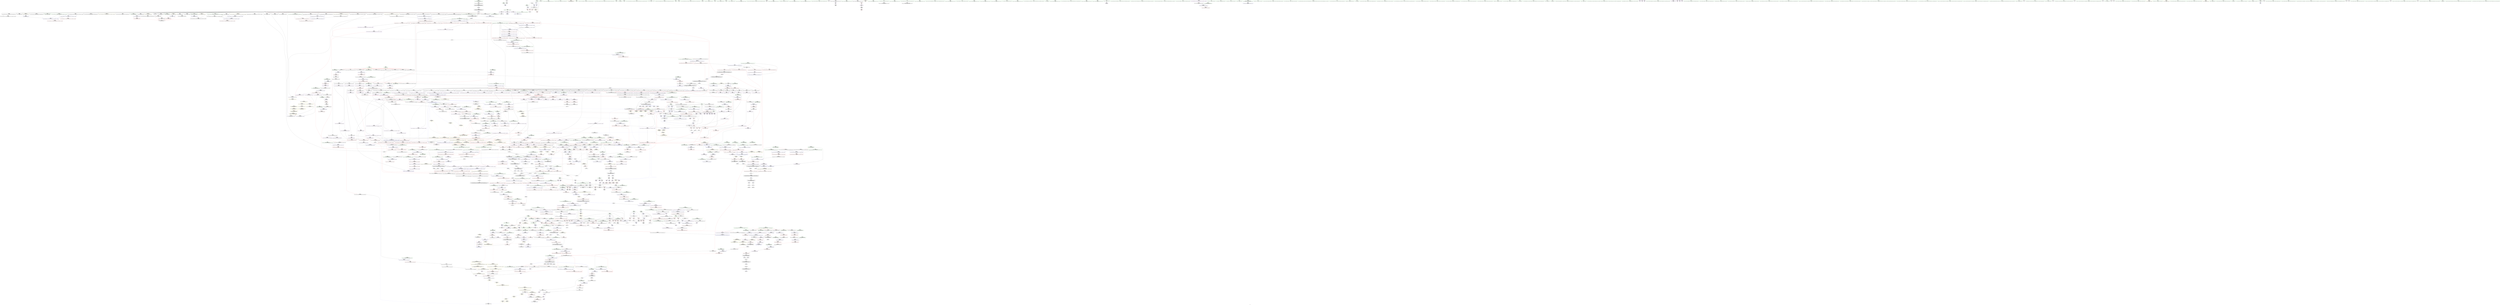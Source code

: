 digraph "SVFG" {
	label="SVFG";

	Node0x555d0a58c4d0 [shape=record,color=grey,label="{NodeID: 0\nNullPtr|{|<s41>128}}"];
	Node0x555d0a58c4d0 -> Node0x555d0a7be190[style=solid];
	Node0x555d0a58c4d0 -> Node0x555d0a7be290[style=solid];
	Node0x555d0a58c4d0 -> Node0x555d0a7be360[style=solid];
	Node0x555d0a58c4d0 -> Node0x555d0a7be430[style=solid];
	Node0x555d0a58c4d0 -> Node0x555d0a7be500[style=solid];
	Node0x555d0a58c4d0 -> Node0x555d0a7be5d0[style=solid];
	Node0x555d0a58c4d0 -> Node0x555d0a7be6a0[style=solid];
	Node0x555d0a58c4d0 -> Node0x555d0a7be770[style=solid];
	Node0x555d0a58c4d0 -> Node0x555d0a7be840[style=solid];
	Node0x555d0a58c4d0 -> Node0x555d0a7be910[style=solid];
	Node0x555d0a58c4d0 -> Node0x555d0a7be9e0[style=solid];
	Node0x555d0a58c4d0 -> Node0x555d0a7beab0[style=solid];
	Node0x555d0a58c4d0 -> Node0x555d0a7beb80[style=solid];
	Node0x555d0a58c4d0 -> Node0x555d0a7bec50[style=solid];
	Node0x555d0a58c4d0 -> Node0x555d0a7bed20[style=solid];
	Node0x555d0a58c4d0 -> Node0x555d0a7bedf0[style=solid];
	Node0x555d0a58c4d0 -> Node0x555d0a7beec0[style=solid];
	Node0x555d0a58c4d0 -> Node0x555d0a7bef90[style=solid];
	Node0x555d0a58c4d0 -> Node0x555d0a7bf060[style=solid];
	Node0x555d0a58c4d0 -> Node0x555d0a7bf130[style=solid];
	Node0x555d0a58c4d0 -> Node0x555d0a7bf200[style=solid];
	Node0x555d0a58c4d0 -> Node0x555d0a7bf2d0[style=solid];
	Node0x555d0a58c4d0 -> Node0x555d0a7bf3a0[style=solid];
	Node0x555d0a58c4d0 -> Node0x555d0a7bf470[style=solid];
	Node0x555d0a58c4d0 -> Node0x555d0a7bf540[style=solid];
	Node0x555d0a58c4d0 -> Node0x555d0a7bf610[style=solid];
	Node0x555d0a58c4d0 -> Node0x555d0a7bf6e0[style=solid];
	Node0x555d0a58c4d0 -> Node0x555d0a7bf7b0[style=solid];
	Node0x555d0a58c4d0 -> Node0x555d0a7bf880[style=solid];
	Node0x555d0a58c4d0 -> Node0x555d0a7bf950[style=solid];
	Node0x555d0a58c4d0 -> Node0x555d0a7bfa20[style=solid];
	Node0x555d0a58c4d0 -> Node0x555d0a7bfaf0[style=solid];
	Node0x555d0a58c4d0 -> Node0x555d0a7bfbc0[style=solid];
	Node0x555d0a58c4d0 -> Node0x555d0a7e9a80[style=solid];
	Node0x555d0a58c4d0 -> Node0x555d0a7ecb70[style=solid];
	Node0x555d0a58c4d0 -> Node0x555d0a7ecc40[style=solid];
	Node0x555d0a58c4d0 -> Node0x555d0a7ecd10[style=solid];
	Node0x555d0a58c4d0 -> Node0x555d0a7ef270[style=solid];
	Node0x555d0a58c4d0 -> Node0x555d0a819220[style=solid];
	Node0x555d0a58c4d0 -> Node0x555d0a81d5e0[style=solid];
	Node0x555d0a58c4d0 -> Node0x555d0a81dee0[style=solid];
	Node0x555d0a58c4d0:s41 -> Node0x555d0a911540[style=solid,color=red];
	Node0x555d0a7c2310 [shape=record,color=red,label="{NodeID: 775\n1033\<--1011\nthis1\<--this.addr\n_ZNSt6vectorISt4pairIiiESaIS1_EE17_M_realloc_insertIJS1_EEEvN9__gnu_cxx17__normal_iteratorIPS1_S3_EEDpOT_\n|{|<s19>82|<s20>83}}"];
	Node0x555d0a7c2310 -> Node0x555d0a7b6c50[style=solid];
	Node0x555d0a7c2310 -> Node0x555d0a7b6d20[style=solid];
	Node0x555d0a7c2310 -> Node0x555d0a7b6df0[style=solid];
	Node0x555d0a7c2310 -> Node0x555d0a7b6ec0[style=solid];
	Node0x555d0a7c2310 -> Node0x555d0a7b6f90[style=solid];
	Node0x555d0a7c2310 -> Node0x555d0a7b7060[style=solid];
	Node0x555d0a7c2310 -> Node0x555d0a7b7130[style=solid];
	Node0x555d0a7c2310 -> Node0x555d0a7b7200[style=solid];
	Node0x555d0a7c2310 -> Node0x555d0a7b72d0[style=solid];
	Node0x555d0a7c2310 -> Node0x555d0a7b73a0[style=solid];
	Node0x555d0a7c2310 -> Node0x555d0a7b7470[style=solid];
	Node0x555d0a7c2310 -> Node0x555d0a7b7540[style=solid];
	Node0x555d0a7c2310 -> Node0x555d0a7b7610[style=solid];
	Node0x555d0a7c2310 -> Node0x555d0a7b76e0[style=solid];
	Node0x555d0a7c2310 -> Node0x555d0a7b77b0[style=solid];
	Node0x555d0a7c2310 -> Node0x555d0a7b7880[style=solid];
	Node0x555d0a7c2310 -> Node0x555d0a7b7950[style=solid];
	Node0x555d0a7c2310 -> Node0x555d0a7b7a20[style=solid];
	Node0x555d0a7c2310 -> Node0x555d0a7b7af0[style=solid];
	Node0x555d0a7c2310:s19 -> Node0x555d0a8ff8f0[style=solid,color=red];
	Node0x555d0a7c2310:s20 -> Node0x555d0a910f70[style=solid,color=red];
	Node0x555d0a7b8a60 [shape=record,color=black,label="{NodeID: 443\n1350\<--1387\n_ZSt34__uninitialized_move_if_noexcept_aIPSt4pairIiiES2_SaIS1_EET0_T_S5_S4_RT1__ret\<--call6\n_ZSt34__uninitialized_move_if_noexcept_aIPSt4pairIiiES2_SaIS1_EET0_T_S5_S4_RT1_\n|{<s0>90|<s1>93}}"];
	Node0x555d0a7b8a60:s0 -> Node0x555d0a90a2c0[style=solid,color=blue];
	Node0x555d0a7b8a60:s1 -> Node0x555d0a90a650[style=solid,color=blue];
	Node0x555d0a7ac7c0 [shape=record,color=green,label="{NodeID: 111\n573\<--574\nst\<--st_field_insensitive\nmain\n}"];
	Node0x555d0a7ac7c0 -> Node0x555d0a7ec4f0[style=solid];
	Node0x555d0a7c7d40 [shape=record,color=red,label="{NodeID: 886\n1816\<--1808\n\<--__y.addr\n_ZSteqIPSt4pairIiiEEbRKSt13move_iteratorIT_ES7_\n|{<s0>154}}"];
	Node0x555d0a7c7d40:s0 -> Node0x555d0a8ef070[style=solid,color=red];
	Node0x555d0a81abe0 [shape=record,color=grey,label="{NodeID: 1661\n607 = Binary(606, 186, )\n}"];
	Node0x555d0a81abe0 -> Node0x555d0a7ec760[style=solid];
	Node0x555d0a7ce810 [shape=record,color=purple,label="{NodeID: 554\n735\<--730\n_M_end_of_storage\<--this1\n_ZNSt12_Vector_baseISt4pairIiiESaIS1_EED2Ev\n}"];
	Node0x555d0a7ce810 -> Node0x555d0a7d80d0[style=solid];
	Node0x555d0a89c690 [shape=record,color=yellow,style=double,label="{NodeID: 2436\n365V_2 = CSCHI(MR_365V_1)\npts\{11980000 \}\nCS[]}"];
	Node0x555d0a89c690 -> Node0x555d0a7c3de0[style=dashed];
	Node0x555d0a7b0f90 [shape=record,color=green,label="{NodeID: 222\n1393\<--1394\nthis.addr\<--this.addr_field_insensitive\n_ZNK9__gnu_cxx17__normal_iteratorIPSt4pairIiiESt6vectorIS2_SaIS2_EEE4baseEv\n}"];
	Node0x555d0a7b0f90 -> Node0x555d0a7c5300[style=solid];
	Node0x555d0a7b0f90 -> Node0x555d0a7f0d40[style=solid];
	Node0x555d0a7ed120 [shape=record,color=blue,label="{NodeID: 997\n701\<--696\n.addr\<--\n_ZSt8_DestroyIPSt4pairIiiES1_EvT_S3_RSaIT0_E\n}"];
	Node0x555d0a7d4240 [shape=record,color=purple,label="{NodeID: 665\n1112\<--1110\nadd.ptr18\<--\n_ZNSt6vectorISt4pairIiiESaIS1_EE17_M_realloc_insertIJS1_EEEvN9__gnu_cxx17__normal_iteratorIPS1_S3_EEDpOT_\n|{<s0>95}}"];
	Node0x555d0a7d4240:s0 -> Node0x555d0a8fddd0[style=solid,color=red];
	Node0x555d0a909560 [shape=record,color=black,label="{NodeID: 2547\n944 = PHI(998, )\n|{<s0>76}}"];
	Node0x555d0a909560:s0 -> Node0x555d0a8feb30[style=solid,color=red];
	Node0x555d0a7bf2d0 [shape=record,color=black,label="{NodeID: 333\n1189\<--3\n\<--dummyVal\n_ZNSt6vectorISt4pairIiiESaIS1_EE17_M_realloc_insertIJS1_EEEvN9__gnu_cxx17__normal_iteratorIPS1_S3_EEDpOT_\n}"];
	Node0x555d0a7f2b50 [shape=record,color=blue,label="{NodeID: 1108\n1669\<--1702\n__cur\<--incdec.ptr\n_ZNSt20__uninitialized_copyILb0EE13__uninit_copyISt13move_iteratorIPSt4pairIiiEES5_EET0_T_S8_S7_\n}"];
	Node0x555d0a7f2b50 -> Node0x555d0a8645a0[style=dashed];
	Node0x555d0a765a50 [shape=record,color=green,label="{NodeID: 1\n7\<--1\n__dso_handle\<--dummyObj\nGlob }"];
	Node0x555d0a7c23e0 [shape=record,color=red,label="{NodeID: 776\n1062\<--1013\n\<--__args.addr\n_ZNSt6vectorISt4pairIiiESaIS1_EE17_M_realloc_insertIJS1_EEEvN9__gnu_cxx17__normal_iteratorIPS1_S3_EEDpOT_\n|{<s0>86}}"];
	Node0x555d0a7c23e0:s0 -> Node0x555d0a90cb90[style=solid,color=red];
	Node0x555d0a7b8b30 [shape=record,color=black,label="{NodeID: 444\n1391\<--1397\n_ZNK9__gnu_cxx17__normal_iteratorIPSt4pairIiiESt6vectorIS2_SaIS2_EEE4baseEv_ret\<--_M_current\n_ZNK9__gnu_cxx17__normal_iteratorIPSt4pairIiiESt6vectorIS2_SaIS2_EEE4baseEv\n|{<s0>88|<s1>91|<s2>117|<s3>118}}"];
	Node0x555d0a7b8b30:s0 -> Node0x555d0a90a0a0[style=solid,color=blue];
	Node0x555d0a7b8b30:s1 -> Node0x555d0a90a3d0[style=solid,color=blue];
	Node0x555d0a7b8b30:s2 -> Node0x555d0a90b650[style=solid,color=blue];
	Node0x555d0a7b8b30:s3 -> Node0x555d0a90b790[style=solid,color=blue];
	Node0x555d0a7ac890 [shape=record,color=green,label="{NodeID: 112\n575\<--576\nte\<--te_field_insensitive\nmain\n}"];
	Node0x555d0a7ac890 -> Node0x555d0a7d7570[style=solid];
	Node0x555d0a7ac890 -> Node0x555d0a7ec5c0[style=solid];
	Node0x555d0a7c7e10 [shape=record,color=red,label="{NodeID: 887\n1825\<--1822\nthis1\<--this.addr\n_ZNKSt13move_iteratorIPSt4pairIiiEE4baseEv\n}"];
	Node0x555d0a7c7e10 -> Node0x555d0a7d3610[style=solid];
	Node0x555d0a81ad60 [shape=record,color=grey,label="{NodeID: 1662\n743 = Binary(742, 396, )\n|{<s0>62}}"];
	Node0x555d0a81ad60:s0 -> Node0x555d0a90e7f0[style=solid,color=red];
	Node0x555d0a7ce8e0 [shape=record,color=purple,label="{NodeID: 555\n737\<--730\n_M_impl3\<--this1\n_ZNSt12_Vector_baseISt4pairIiiESaIS1_EED2Ev\n}"];
	Node0x555d0a89c7f0 [shape=record,color=yellow,style=double,label="{NodeID: 2437\n396V_2 = CSCHI(MR_396V_1)\npts\{13140000 \}\nCS[]}"];
	Node0x555d0a89c7f0 -> Node0x555d0a7c4ae0[style=dashed];
	Node0x555d0a7b1060 [shape=record,color=green,label="{NodeID: 223\n1402\<--1403\n__a.addr\<--__a.addr_field_insensitive\n_ZNSt16allocator_traitsISaISt4pairIiiEEE7destroyIS1_EEvRS2_PT_\n}"];
	Node0x555d0a7b1060 -> Node0x555d0a7c53d0[style=solid];
	Node0x555d0a7b1060 -> Node0x555d0a7f0e10[style=solid];
	Node0x555d0a7ed1f0 [shape=record,color=blue,label="{NodeID: 998\n714\<--713\nthis.addr\<--this\n_ZNSt12_Vector_baseISt4pairIiiESaIS1_EE19_M_get_Tp_allocatorEv\n}"];
	Node0x555d0a7ed1f0 -> Node0x555d0a7d7d90[style=dashed];
	Node0x555d0a7d4310 [shape=record,color=purple,label="{NodeID: 666\n1178\<--1176\nadd.ptr39\<--\n_ZNSt6vectorISt4pairIiiESaIS1_EE17_M_realloc_insertIJS1_EEEvN9__gnu_cxx17__normal_iteratorIPS1_S3_EEDpOT_\n}"];
	Node0x555d0a7d4310 -> Node0x555d0a7efa90[style=solid];
	Node0x555d0a9096a0 [shape=record,color=black,label="{NodeID: 2548\n957 = PHI(1195, )\n}"];
	Node0x555d0a9096a0 -> Node0x555d0a7ee710[style=solid];
	Node0x555d0a7bf3a0 [shape=record,color=black,label="{NodeID: 334\n1190\<--3\n\<--dummyVal\n_ZNSt6vectorISt4pairIiiESaIS1_EE17_M_realloc_insertIJS1_EEEvN9__gnu_cxx17__normal_iteratorIPS1_S3_EEDpOT_\n|{<s0>104}}"];
	Node0x555d0a7bf3a0:s0 -> Node0x555d0a8fdf50[style=solid,color=red];
	Node0x555d0a7f2c20 [shape=record,color=blue,label="{NodeID: 1109\n1671\<--1706\nexn.slot\<--\n_ZNSt20__uninitialized_copyILb0EE13__uninit_copyISt13move_iteratorIPSt4pairIiiEES5_EET0_T_S8_S7_\n}"];
	Node0x555d0a7f2c20 -> Node0x555d0a7c72b0[style=dashed];
	Node0x555d0a7f2c20 -> Node0x555d0a7f2dc0[style=dashed];
	Node0x555d0a783110 [shape=record,color=green,label="{NodeID: 2\n9\<--1\n\<--dummyObj\nCan only get source location for instruction, argument, global var or function.}"];
	Node0x555d0a7c24b0 [shape=record,color=red,label="{NodeID: 777\n1049\<--1015\n\<--__len\n_ZNSt6vectorISt4pairIiiESaIS1_EE17_M_realloc_insertIJS1_EEEvN9__gnu_cxx17__normal_iteratorIPS1_S3_EEDpOT_\n|{<s0>85}}"];
	Node0x555d0a7c24b0:s0 -> Node0x555d0a902b20[style=solid,color=red];
	Node0x555d0a7b8c00 [shape=record,color=black,label="{NodeID: 445\n1409\<--1408\n\<--\n_ZNSt16allocator_traitsISaISt4pairIiiEEE7destroyIS1_EEvRS2_PT_\n|{<s0>124}}"];
	Node0x555d0a7b8c00:s0 -> Node0x555d0a9007c0[style=solid,color=red];
	Node0x555d0a7ac960 [shape=record,color=green,label="{NodeID: 113\n579\<--580\n_ZNSt8ios_base15sync_with_stdioEb\<--_ZNSt8ios_base15sync_with_stdioEb_field_insensitive\n}"];
	Node0x555d0a7c7ee0 [shape=record,color=red,label="{NodeID: 888\n1827\<--1826\n\<--_M_current\n_ZNKSt13move_iteratorIPSt4pairIiiEE4baseEv\n}"];
	Node0x555d0a7c7ee0 -> Node0x555d0a7caed0[style=solid];
	Node0x555d0a81aee0 [shape=record,color=grey,label="{NodeID: 1663\n1259 = Binary(1253, 1256, )\n}"];
	Node0x555d0a81aee0 -> Node0x555d0a81d760[style=solid];
	Node0x555d0a7ce9b0 [shape=record,color=purple,label="{NodeID: 556\n738\<--730\n_M_start4\<--this1\n_ZNSt12_Vector_baseISt4pairIiiESaIS1_EED2Ev\n}"];
	Node0x555d0a7ce9b0 -> Node0x555d0a7d81a0[style=solid];
	Node0x555d0a89c950 [shape=record,color=yellow,style=double,label="{NodeID: 2438\n94V_2 = CSCHI(MR_94V_1)\npts\{1561 \}\nCS[]|{<s0>90|<s1>93}}"];
	Node0x555d0a89c950:s0 -> Node0x555d0a89c3d0[style=dashed,color=blue];
	Node0x555d0a89c950:s1 -> Node0x555d0a89c530[style=dashed,color=blue];
	Node0x555d0a7b1130 [shape=record,color=green,label="{NodeID: 224\n1404\<--1405\n__p.addr\<--__p.addr_field_insensitive\n_ZNSt16allocator_traitsISaISt4pairIiiEEE7destroyIS1_EEvRS2_PT_\n}"];
	Node0x555d0a7b1130 -> Node0x555d0a7c54a0[style=solid];
	Node0x555d0a7b1130 -> Node0x555d0a7f0ee0[style=solid];
	Node0x555d0a7ed2c0 [shape=record,color=blue,label="{NodeID: 999\n723\<--722\nthis.addr\<--this\n_ZNSt12_Vector_baseISt4pairIiiESaIS1_EED2Ev\n}"];
	Node0x555d0a7ed2c0 -> Node0x555d0a7d7e60[style=dashed];
	Node0x555d0a7d43e0 [shape=record,color=purple,label="{NodeID: 667\n1955\<--1952\nadd.ptr\<--\n_ZNK9__gnu_cxx17__normal_iteratorIPSt4pairIiiESt6vectorIS2_SaIS2_EEEmiEl\n}"];
	Node0x555d0a7d43e0 -> Node0x555d0a7f47c0[style=solid];
	Node0x555d0a9097b0 [shape=record,color=black,label="{NodeID: 2549\n961 = PHI(998, )\n|{<s0>79}}"];
	Node0x555d0a9097b0:s0 -> Node0x555d0a90e270[style=solid,color=red];
	Node0x555d0a7bf470 [shape=record,color=black,label="{NodeID: 335\n1705\<--3\n\<--dummyVal\n_ZNSt20__uninitialized_copyILb0EE13__uninit_copyISt13move_iteratorIPSt4pairIiiEES5_EET0_T_S8_S7_\n}"];
	Node0x555d0a88bf30 [shape=record,color=yellow,style=double,label="{NodeID: 2217\nRETMU(2V_3)\npts\{190000 190001 190002 220000 220001 220002 \}\nFun[_GLOBAL__sub_I_Taube_2_1.cpp]}"];
	Node0x555d0a7f2cf0 [shape=record,color=blue,label="{NodeID: 1110\n1673\<--1708\nehselector.slot\<--\n_ZNSt20__uninitialized_copyILb0EE13__uninit_copyISt13move_iteratorIPSt4pairIiiEES5_EET0_T_S8_S7_\n}"];
	Node0x555d0a7f2cf0 -> Node0x555d0a7f2e90[style=dashed];
	Node0x555d0a783450 [shape=record,color=green,label="{NodeID: 3\n23\<--1\n.str\<--dummyObj\nGlob }"];
	Node0x555d0a85b130 [shape=record,color=yellow,style=double,label="{NodeID: 1885\n274V_1 = ENCHI(MR_274V_0)\npts\{1670000 1710000 1770000 \}\nFun[_ZN9__gnu_cxx13new_allocatorISt4pairIiiEE9constructIS2_JS2_EEEvPT_DpOT0_]}"];
	Node0x555d0a85b130 -> Node0x555d0a7c9670[style=dashed];
	Node0x555d0a7c2580 [shape=record,color=red,label="{NodeID: 778\n1131\<--1015\n\<--__len\n_ZNSt6vectorISt4pairIiiESaIS1_EE17_M_realloc_insertIJS1_EEEvN9__gnu_cxx17__normal_iteratorIPS1_S3_EEDpOT_\n|{<s0>99}}"];
	Node0x555d0a7c2580:s0 -> Node0x555d0a90e7f0[style=solid,color=red];
	Node0x555d0a7b8cd0 [shape=record,color=black,label="{NodeID: 446\n1423\<--1422\n\<--this1\n_ZNKSt6vectorISt4pairIiiESaIS1_EE8max_sizeEv\n|{<s0>125}}"];
	Node0x555d0a7b8cd0:s0 -> Node0x555d0a90fb00[style=solid,color=red];
	Node0x555d0a7b15d0 [shape=record,color=green,label="{NodeID: 114\n588\<--589\n_ZNSt9basic_iosIcSt11char_traitsIcEE3tieEPSo\<--_ZNSt9basic_iosIcSt11char_traitsIcEE3tieEPSo_field_insensitive\n}"];
	Node0x555d0a87d2d0 [shape=record,color=yellow,style=double,label="{NodeID: 1996\n175V_1 = ENCHI(MR_175V_0)\npts\{16640000 \}\nFun[_ZSteqIPSt4pairIiiEEbRKSt13move_iteratorIT_ES7_]|{<s0>153}}"];
	Node0x555d0a87d2d0:s0 -> Node0x555d0a075620[style=dashed,color=red];
	Node0x555d0a7c7fb0 [shape=record,color=red,label="{NodeID: 889\n1838\<--1832\nthis1\<--this.addr\n_ZNSt13move_iteratorIPSt4pairIiiEEC2ES2_\n}"];
	Node0x555d0a7c7fb0 -> Node0x555d0a7d36e0[style=solid];
	Node0x555d0a81b060 [shape=record,color=grey,label="{NodeID: 1664\n195 = Binary(193, 186, )\n}"];
	Node0x555d0a81b060 -> Node0x555d0a81d2e0[style=solid];
	Node0x555d0a7cea80 [shape=record,color=purple,label="{NodeID: 557\n747\<--730\n_M_impl5\<--this1\n_ZNSt12_Vector_baseISt4pairIiiESaIS1_EED2Ev\n|{<s0>63}}"];
	Node0x555d0a7cea80:s0 -> Node0x555d0a90ddb0[style=solid,color=red];
	Node0x555d0a89cab0 [shape=record,color=yellow,style=double,label="{NodeID: 2439\n94V_2 = CSCHI(MR_94V_1)\npts\{1561 \}\nCS[]|{<s0>123}}"];
	Node0x555d0a89cab0:s0 -> Node0x555d0a89c950[style=dashed,color=blue];
	Node0x555d0a7b1200 [shape=record,color=green,label="{NodeID: 225\n1412\<--1413\n_ZN9__gnu_cxx13new_allocatorISt4pairIiiEE7destroyIS2_EEvPT_\<--_ZN9__gnu_cxx13new_allocatorISt4pairIiiEE7destroyIS2_EEvPT__field_insensitive\n}"];
	Node0x555d0a7ed390 [shape=record,color=blue,label="{NodeID: 1000\n725\<--753\nexn.slot\<--\n_ZNSt12_Vector_baseISt4pairIiiESaIS1_EED2Ev\n}"];
	Node0x555d0a7ed390 -> Node0x555d0a7d7f30[style=dashed];
	Node0x555d0a7d44b0 [shape=record,color=red,label="{NodeID: 668\n456\<--8\n\<--t\n_Z5solvev\n}"];
	Node0x555d0a9098c0 [shape=record,color=black,label="{NodeID: 2550\n993 = PHI(998, )\n|{<s0>81}}"];
	Node0x555d0a9098c0:s0 -> Node0x555d0a8fd9a0[style=solid,color=red];
	Node0x555d0a7bf540 [shape=record,color=black,label="{NodeID: 336\n1706\<--3\n\<--dummyVal\n_ZNSt20__uninitialized_copyILb0EE13__uninit_copyISt13move_iteratorIPSt4pairIiiEES5_EET0_T_S8_S7_\n}"];
	Node0x555d0a7bf540 -> Node0x555d0a7f2c20[style=solid];
	Node0x555d0a7f2dc0 [shape=record,color=blue,label="{NodeID: 1111\n1671\<--1720\nexn.slot\<--\n_ZNSt20__uninitialized_copyILb0EE13__uninit_copyISt13move_iteratorIPSt4pairIiiEES5_EET0_T_S8_S7_\n}"];
	Node0x555d0a7f2dc0 -> Node0x555d0a7c7380[style=dashed];
	Node0x555d0a783510 [shape=record,color=green,label="{NodeID: 4\n25\<--1\n.str.3\<--dummyObj\nGlob }"];
	Node0x555d0a85b270 [shape=record,color=yellow,style=double,label="{NodeID: 1886\n276V_1 = ENCHI(MR_276V_0)\npts\{1670001 1710001 1770001 \}\nFun[_ZN9__gnu_cxx13new_allocatorISt4pairIiiEE9constructIS2_JS2_EEEvPT_DpOT0_]}"];
	Node0x555d0a85b270 -> Node0x555d0a7c9740[style=dashed];
	Node0x555d0a7c2650 [shape=record,color=red,label="{NodeID: 779\n1177\<--1015\n\<--__len\n_ZNSt6vectorISt4pairIiiESaIS1_EE17_M_realloc_insertIJS1_EEEvN9__gnu_cxx17__normal_iteratorIPS1_S3_EEDpOT_\n}"];
	Node0x555d0a7b8da0 [shape=record,color=black,label="{NodeID: 447\n1417\<--1427\n_ZNKSt6vectorISt4pairIiiESaIS1_EE8max_sizeEv_ret\<--call2\n_ZNKSt6vectorISt4pairIiiESaIS1_EE8max_sizeEv\n|{<s0>108|<s1>115|<s2>116}}"];
	Node0x555d0a7b8da0:s0 -> Node0x555d0a90acb0[style=solid,color=blue];
	Node0x555d0a7b8da0:s1 -> Node0x555d0a90b3d0[style=solid,color=blue];
	Node0x555d0a7b8da0:s2 -> Node0x555d0a90b510[style=solid,color=blue];
	Node0x555d0a7b16d0 [shape=record,color=green,label="{NodeID: 115\n591\<--592\nclock\<--clock_field_insensitive\n}"];
	Node0x555d0a87d3b0 [shape=record,color=yellow,style=double,label="{NodeID: 1997\n182V_1 = ENCHI(MR_182V_0)\npts\{16660000 \}\nFun[_ZSteqIPSt4pairIiiEEbRKSt13move_iteratorIT_ES7_]|{<s0>154}}"];
	Node0x555d0a87d3b0:s0 -> Node0x555d0a075620[style=dashed,color=red];
	Node0x555d0a7c8080 [shape=record,color=red,label="{NodeID: 890\n1840\<--1834\n\<--__i.addr\n_ZNSt13move_iteratorIPSt4pairIiiEEC2ES2_\n}"];
	Node0x555d0a7c8080 -> Node0x555d0a7f3b90[style=solid];
	Node0x555d0a81b1e0 [shape=record,color=grey,label="{NodeID: 1665\n193 = Binary(192, 194, )\n}"];
	Node0x555d0a81b1e0 -> Node0x555d0a81b060[style=solid];
	Node0x555d0a7ceb50 [shape=record,color=purple,label="{NodeID: 558\n757\<--730\n_M_impl6\<--this1\n_ZNSt12_Vector_baseISt4pairIiiESaIS1_EED2Ev\n|{<s0>64}}"];
	Node0x555d0a7ceb50:s0 -> Node0x555d0a90ddb0[style=solid,color=red];
	Node0x555d0a89cc10 [shape=record,color=yellow,style=double,label="{NodeID: 2440\n171V_2 = CSCHI(MR_171V_1)\npts\{16100000 \}\nCS[]}"];
	Node0x555d0a89cc10 -> Node0x555d0a7c6a90[style=dashed];
	Node0x555d0a7b1300 [shape=record,color=green,label="{NodeID: 226\n1419\<--1420\nthis.addr\<--this.addr_field_insensitive\n_ZNKSt6vectorISt4pairIiiESaIS1_EE8max_sizeEv\n}"];
	Node0x555d0a7b1300 -> Node0x555d0a7c5570[style=solid];
	Node0x555d0a7b1300 -> Node0x555d0a7f0fb0[style=solid];
	Node0x555d0a7ed460 [shape=record,color=blue,label="{NodeID: 1001\n727\<--755\nehselector.slot\<--\n_ZNSt12_Vector_baseISt4pairIiiESaIS1_EED2Ev\n}"];
	Node0x555d0a7d4580 [shape=record,color=red,label="{NodeID: 669\n600\<--8\n\<--t\nmain\n}"];
	Node0x555d0a7d4580 -> Node0x555d0a81d460[style=solid];
	Node0x555d0a909a60 [shape=record,color=black,label="{NodeID: 2551\n1035 = PHI(1235, )\n}"];
	Node0x555d0a909a60 -> Node0x555d0a7eee60[style=solid];
	Node0x555d0a7bf610 [shape=record,color=black,label="{NodeID: 337\n1708\<--3\n\<--dummyVal\n_ZNSt20__uninitialized_copyILb0EE13__uninit_copyISt13move_iteratorIPSt4pairIiiEES5_EET0_T_S8_S7_\n}"];
	Node0x555d0a7bf610 -> Node0x555d0a7f2cf0[style=solid];
	Node0x555d0a7f2e90 [shape=record,color=blue,label="{NodeID: 1112\n1673\<--1722\nehselector.slot\<--\n_ZNSt20__uninitialized_copyILb0EE13__uninit_copyISt13move_iteratorIPSt4pairIiiEES5_EET0_T_S8_S7_\n}"];
	Node0x555d0a7f2e90 -> Node0x555d0a7c7450[style=dashed];
	Node0x555d0a7835d0 [shape=record,color=green,label="{NodeID: 5\n27\<--1\n.str.4\<--dummyObj\nGlob }"];
	Node0x555d0a7c2720 [shape=record,color=red,label="{NodeID: 780\n1060\<--1017\n\<--__elems_before\n_ZNSt6vectorISt4pairIiiESaIS1_EE17_M_realloc_insertIJS1_EEEvN9__gnu_cxx17__normal_iteratorIPS1_S3_EEDpOT_\n}"];
	Node0x555d0a7b8e70 [shape=record,color=black,label="{NodeID: 448\n1437\<--1436\n\<--this1\n_ZNKSt6vectorISt4pairIiiESaIS1_EE4sizeEv\n}"];
	Node0x555d0a7b8e70 -> Node0x555d0a7d1b40[style=solid];
	Node0x555d0a7b8e70 -> Node0x555d0a7d1c10[style=solid];
	Node0x555d0a7b17d0 [shape=record,color=green,label="{NodeID: 116\n619\<--620\n__t.addr\<--__t.addr_field_insensitive\n_ZSt7forwardIRiEOT_RNSt16remove_referenceIS1_E4typeE\n}"];
	Node0x555d0a7b17d0 -> Node0x555d0a7d7710[style=solid];
	Node0x555d0a7b17d0 -> Node0x555d0a7ec830[style=solid];
	Node0x555d0a7c8150 [shape=record,color=red,label="{NodeID: 891\n1852\<--1846\nthis1\<--this.addr\n_ZN9__gnu_cxx13new_allocatorISt4pairIiiEE7destroyIS2_EEvPT_\n}"];
	Node0x555d0a81b360 [shape=record,color=grey,label="{NodeID: 1666\n185 = Binary(184, 186, )\n}"];
	Node0x555d0a81b360 -> Node0x555d0a81da60[style=solid];
	Node0x555d0a7cec20 [shape=record,color=purple,label="{NodeID: 559\n805\<--801\n_M_impl\<--this1\n_ZNSt12_Vector_baseISt4pairIiiESaIS1_EE13_M_deallocateEPS1_m\n}"];
	Node0x555d0a7cec20 -> Node0x555d0a7b5e80[style=solid];
	Node0x555d0a89cd70 [shape=record,color=yellow,style=double,label="{NodeID: 2441\n207V_2 = CSCHI(MR_207V_1)\npts\{18770000 \}\nCS[]}"];
	Node0x555d0a89cd70 -> Node0x555d0a7c87d0[style=dashed];
	Node0x555d0a7b13d0 [shape=record,color=green,label="{NodeID: 227\n1425\<--1426\n_ZNKSt12_Vector_baseISt4pairIiiESaIS1_EE19_M_get_Tp_allocatorEv\<--_ZNKSt12_Vector_baseISt4pairIiiESaIS1_EE19_M_get_Tp_allocatorEv_field_insensitive\n}"];
	Node0x555d0a7ed530 [shape=record,color=blue,label="{NodeID: 1002\n766\<--764\n__first.addr\<--__first\n_ZSt8_DestroyIPSt4pairIiiEEvT_S3_\n}"];
	Node0x555d0a7ed530 -> Node0x555d0a7d8270[style=dashed];
	Node0x555d0a86d200 [shape=record,color=yellow,style=double,label="{NodeID: 1777\n54V_1 = ENCHI(MR_54V_0)\npts\{1561 190000 190001 190002 220000 220001 220002 \}\nFun[_ZNSt6vectorISt4pairIiiESaIS1_EE9push_backEOS1_]|{<s0>25|<s1>25|<s2>25|<s3>25}}"];
	Node0x555d0a86d200:s0 -> Node0x555d0a87a0c0[style=dashed,color=red];
	Node0x555d0a86d200:s1 -> Node0x555d0a87a1d0[style=dashed,color=red];
	Node0x555d0a86d200:s2 -> Node0x555d0a87a2e0[style=dashed,color=red];
	Node0x555d0a86d200:s3 -> Node0x555d0a87a6f0[style=dashed,color=red];
	Node0x555d0a7d4650 [shape=record,color=red,label="{NodeID: 670\n606\<--8\n\<--t\nmain\n}"];
	Node0x555d0a7d4650 -> Node0x555d0a81abe0[style=solid];
	Node0x555d0a909b70 [shape=record,color=black,label="{NodeID: 2552\n1039 = PHI(1311, )\n}"];
	Node0x555d0a909b70 -> Node0x555d0a7eef30[style=solid];
	Node0x555d0a7bf6e0 [shape=record,color=black,label="{NodeID: 338\n1719\<--3\n\<--dummyVal\n_ZNSt20__uninitialized_copyILb0EE13__uninit_copyISt13move_iteratorIPSt4pairIiiEES5_EET0_T_S8_S7_\n}"];
	Node0x555d0a7f2f60 [shape=record,color=blue,label="{NodeID: 1113\n1744\<--1742\n__x.addr\<--__x\n_ZStneIPSt4pairIiiEEbRKSt13move_iteratorIT_ES7_\n}"];
	Node0x555d0a7f2f60 -> Node0x555d0a7c7520[style=dashed];
	Node0x555d0a783e40 [shape=record,color=green,label="{NodeID: 6\n29\<--1\n__PRETTY_FUNCTION__._Z5solvev\<--dummyObj\nGlob }"];
	Node0x555d0a7c27f0 [shape=record,color=red,label="{NodeID: 781\n1111\<--1017\n\<--__elems_before\n_ZNSt6vectorISt4pairIiiESaIS1_EE17_M_realloc_insertIJS1_EEEvN9__gnu_cxx17__normal_iteratorIPS1_S3_EEDpOT_\n}"];
	Node0x555d0a7b8f40 [shape=record,color=black,label="{NodeID: 449\n1441\<--1436\n\<--this1\n_ZNKSt6vectorISt4pairIiiESaIS1_EE4sizeEv\n}"];
	Node0x555d0a7b8f40 -> Node0x555d0a7d1ce0[style=solid];
	Node0x555d0a7b8f40 -> Node0x555d0a7d1db0[style=solid];
	Node0x555d0a7b18a0 [shape=record,color=green,label="{NodeID: 117\n626\<--627\n__t.addr\<--__t.addr_field_insensitive\n_ZSt7forwardIiEOT_RNSt16remove_referenceIS0_E4typeE\n}"];
	Node0x555d0a7b18a0 -> Node0x555d0a7d77e0[style=solid];
	Node0x555d0a7b18a0 -> Node0x555d0a7ec900[style=solid];
	Node0x555d0a7c8220 [shape=record,color=red,label="{NodeID: 892\n1853\<--1848\n\<--__p.addr\n_ZN9__gnu_cxx13new_allocatorISt4pairIiiEE7destroyIS2_EEvPT_\n}"];
	Node0x555d0a81b4e0 [shape=record,color=grey,label="{NodeID: 1667\n264 = Binary(263, 186, )\n}"];
	Node0x555d0a81b4e0 -> Node0x555d0a7ea880[style=solid];
	Node0x555d0a7cecf0 [shape=record,color=purple,label="{NodeID: 560\n898\<--897\n_M_impl\<--\n_ZNSt6vectorISt4pairIiiESaIS1_EE15_M_erase_at_endEPS1_\n}"];
	Node0x555d0a89ced0 [shape=record,color=yellow,style=double,label="{NodeID: 2442\n214V_2 = CSCHI(MR_214V_1)\npts\{18980000 \}\nCS[]}"];
	Node0x555d0a89ced0 -> Node0x555d0a7c8a40[style=dashed];
	Node0x555d0a7b14d0 [shape=record,color=green,label="{NodeID: 228\n1428\<--1429\n_ZNSt16allocator_traitsISaISt4pairIiiEEE8max_sizeERKS2_\<--_ZNSt16allocator_traitsISaISt4pairIiiEEE8max_sizeERKS2__field_insensitive\n}"];
	Node0x555d0a7ed600 [shape=record,color=blue,label="{NodeID: 1003\n768\<--765\n__last.addr\<--__last\n_ZSt8_DestroyIPSt4pairIiiEEvT_S3_\n}"];
	Node0x555d0a7ed600 -> Node0x555d0a7d8340[style=dashed];
	Node0x555d0a7d4720 [shape=record,color=red,label="{NodeID: 671\n372\<--11\n\<--n\n_Z5solvev\n}"];
	Node0x555d0a7d4720 -> Node0x555d0a81a160[style=solid];
	Node0x555d0a909c80 [shape=record,color=black,label="{NodeID: 2553\n1044 = PHI(1291, )\n}"];
	Node0x555d0a909c80 -> Node0x555d0a7ef000[style=solid];
	Node0x555d0a7bf7b0 [shape=record,color=black,label="{NodeID: 339\n1720\<--3\n\<--dummyVal\n_ZNSt20__uninitialized_copyILb0EE13__uninit_copyISt13move_iteratorIPSt4pairIiiEES5_EET0_T_S8_S7_\n}"];
	Node0x555d0a7bf7b0 -> Node0x555d0a7f2dc0[style=solid];
	Node0x555d0a7f3030 [shape=record,color=blue,label="{NodeID: 1114\n1746\<--1743\n__y.addr\<--__y\n_ZStneIPSt4pairIiiEEbRKSt13move_iteratorIT_ES7_\n}"];
	Node0x555d0a7f3030 -> Node0x555d0a7c75f0[style=dashed];
	Node0x555d0a783f00 [shape=record,color=green,label="{NodeID: 7\n31\<--1\n.str.5\<--dummyObj\nGlob }"];
	Node0x555d0a7c28c0 [shape=record,color=red,label="{NodeID: 782\n1054\<--1021\n\<--__new_start\n_ZNSt6vectorISt4pairIiiESaIS1_EE17_M_realloc_insertIJS1_EEEvN9__gnu_cxx17__normal_iteratorIPS1_S3_EEDpOT_\n}"];
	Node0x555d0a7c28c0 -> Node0x555d0a7ef1a0[style=solid];
	Node0x555d0a7b9010 [shape=record,color=black,label="{NodeID: 450\n1445\<--1440\nsub.ptr.lhs.cast\<--\n_ZNKSt6vectorISt4pairIiiESaIS1_EE4sizeEv\n}"];
	Node0x555d0a7b9010 -> Node0x555d0a81c560[style=solid];
	Node0x555d0a7b1970 [shape=record,color=green,label="{NodeID: 118\n633\<--634\nthis.addr\<--this.addr_field_insensitive\n_ZNSt12_Vector_baseISt4pairIiiESaIS1_EEC2Ev\n}"];
	Node0x555d0a7b1970 -> Node0x555d0a7d78b0[style=solid];
	Node0x555d0a7b1970 -> Node0x555d0a7ec9d0[style=solid];
	Node0x555d0a7c82f0 [shape=record,color=red,label="{NodeID: 893\n1864\<--1858\n\<--__lhs.addr\n_ZN9__gnu_cxxeqIPKSt4pairIiiESt6vectorIS2_SaIS2_EEEEbRKNS_17__normal_iteratorIT_T0_EESD_\n|{<s0>155}}"];
	Node0x555d0a7c82f0:s0 -> Node0x555d0a90df00[style=solid,color=red];
	Node0x555d0a81b660 [shape=record,color=grey,label="{NodeID: 1668\n742 = Binary(740, 741, )\n}"];
	Node0x555d0a81b660 -> Node0x555d0a81ad60[style=solid];
	Node0x555d0a7cedc0 [shape=record,color=purple,label="{NodeID: 561\n899\<--897\n_M_finish\<--\n_ZNSt6vectorISt4pairIiiESaIS1_EE15_M_erase_at_endEPS1_\n}"];
	Node0x555d0a7cedc0 -> Node0x555d0a7d9040[style=solid];
	Node0x555d0a89d030 [shape=record,color=yellow,style=double,label="{NodeID: 2443\n234V_2 = CSCHI(MR_234V_1)\npts\{19410000 \}\nCS[]}"];
	Node0x555d0a89d030 -> Node0x555d0a7c90c0[style=dashed];
	Node0x555d0a7b9ac0 [shape=record,color=green,label="{NodeID: 229\n1433\<--1434\nthis.addr\<--this.addr_field_insensitive\n_ZNKSt6vectorISt4pairIiiESaIS1_EE4sizeEv\n}"];
	Node0x555d0a7b9ac0 -> Node0x555d0a7c5640[style=solid];
	Node0x555d0a7b9ac0 -> Node0x555d0a7f1080[style=solid];
	Node0x555d0a7ed6d0 [shape=record,color=blue,label="{NodeID: 1004\n781\<--779\n.addr\<--\n_ZNSt12_Destroy_auxILb1EE9__destroyIPSt4pairIiiEEEvT_S5_\n}"];
	Node0x555d0a86d450 [shape=record,color=yellow,style=double,label="{NodeID: 1779\n52V_1 = ENCHI(MR_52V_0)\npts\{1670000 1670001 1710000 1710001 1770000 1770001 \}\nFun[_ZNSt6vectorISt4pairIiiESaIS1_EE9push_backEOS1_]|{<s0>25}}"];
	Node0x555d0a86d450:s0 -> Node0x555d0a87a3f0[style=dashed,color=red];
	Node0x555d0a7d47f0 [shape=record,color=red,label="{NodeID: 672\n377\<--11\n\<--n\n_Z5solvev\n}"];
	Node0x555d0a7d47f0 -> Node0x555d0a81cb60[style=solid];
	Node0x555d0a909d90 [shape=record,color=black,label="{NodeID: 2554\n1050 = PHI(1326, )\n}"];
	Node0x555d0a909d90 -> Node0x555d0a7ef0d0[style=solid];
	Node0x555d0a7bf880 [shape=record,color=black,label="{NodeID: 340\n1722\<--3\n\<--dummyVal\n_ZNSt20__uninitialized_copyILb0EE13__uninit_copyISt13move_iteratorIPSt4pairIiiEES5_EET0_T_S8_S7_\n}"];
	Node0x555d0a7bf880 -> Node0x555d0a7f2e90[style=solid];
	Node0x555d0a7f3100 [shape=record,color=blue,label="{NodeID: 1115\n1760\<--1758\n__p.addr\<--__p\n_ZSt10_ConstructISt4pairIiiEJS1_EEvPT_DpOT0_\n}"];
	Node0x555d0a7f3100 -> Node0x555d0a7c76c0[style=dashed];
	Node0x555d0a783fc0 [shape=record,color=green,label="{NodeID: 8\n33\<--1\n.str.6\<--dummyObj\nGlob }"];
	Node0x555d0a7c2990 [shape=record,color=red,label="{NodeID: 783\n1059\<--1021\n\<--__new_start\n_ZNSt6vectorISt4pairIiiESaIS1_EE17_M_realloc_insertIJS1_EEEvN9__gnu_cxx17__normal_iteratorIPS1_S3_EEDpOT_\n}"];
	Node0x555d0a7c2990 -> Node0x555d0a7d4170[style=solid];
	Node0x555d0a7b90e0 [shape=record,color=black,label="{NodeID: 451\n1446\<--1444\nsub.ptr.rhs.cast\<--\n_ZNKSt6vectorISt4pairIiiESaIS1_EE4sizeEv\n}"];
	Node0x555d0a7b90e0 -> Node0x555d0a81c560[style=solid];
	Node0x555d0a7b1a40 [shape=record,color=green,label="{NodeID: 119\n639\<--640\n_ZNSt12_Vector_baseISt4pairIiiESaIS1_EE12_Vector_implC2Ev\<--_ZNSt12_Vector_baseISt4pairIiiESaIS1_EE12_Vector_implC2Ev_field_insensitive\n}"];
	Node0x555d0a7c83c0 [shape=record,color=red,label="{NodeID: 894\n1869\<--1860\n\<--__rhs.addr\n_ZN9__gnu_cxxeqIPKSt4pairIiiESt6vectorIS2_SaIS2_EEEEbRKNS_17__normal_iteratorIT_T0_EESD_\n|{<s0>156}}"];
	Node0x555d0a7c83c0:s0 -> Node0x555d0a90df00[style=solid,color=red];
	Node0x555d0a81b7e0 [shape=record,color=grey,label="{NodeID: 1669\n1559 = Binary(1558, 396, )\n}"];
	Node0x555d0a7cee90 [shape=record,color=purple,label="{NodeID: 562\n906\<--905\n_M_impl2\<--\n_ZNSt6vectorISt4pairIiiESaIS1_EE15_M_erase_at_endEPS1_\n}"];
	Node0x555d0a89d190 [shape=record,color=yellow,style=double,label="{NodeID: 2444\n2V_2 = CSCHI(MR_2V_1)\npts\{190000 190001 190002 220000 220001 220002 \}\nCS[]|{<s0>162}}"];
	Node0x555d0a89d190:s0 -> Node0x555d0a8784c0[style=dashed,color=red];
	Node0x555d0a7b9b90 [shape=record,color=green,label="{NodeID: 230\n1455\<--1456\nretval\<--retval_field_insensitive\n_ZSt3maxImERKT_S2_S2_\n}"];
	Node0x555d0a7b9b90 -> Node0x555d0a7c58b0[style=solid];
	Node0x555d0a7b9b90 -> Node0x555d0a7f12f0[style=solid];
	Node0x555d0a7b9b90 -> Node0x555d0a7f13c0[style=solid];
	Node0x555d0a7ed7a0 [shape=record,color=blue,label="{NodeID: 1005\n783\<--780\n.addr1\<--\n_ZNSt12_Destroy_auxILb1EE9__destroyIPSt4pairIiiEEEvT_S5_\n}"];
	Node0x555d0a7d48c0 [shape=record,color=red,label="{NodeID: 673\n411\<--11\n\<--n\n_Z5solvev\n}"];
	Node0x555d0a7d48c0 -> Node0x555d0a819ce0[style=solid];
	Node0x555d0a909ed0 [shape=record,color=black,label="{NodeID: 2555\n1063 = PHI(998, )\n|{<s0>87}}"];
	Node0x555d0a909ed0:s0 -> Node0x555d0a8feb30[style=solid,color=red];
	Node0x555d0a7bf950 [shape=record,color=black,label="{NodeID: 341\n1732\<--3\nlpad.val\<--dummyVal\n_ZNSt20__uninitialized_copyILb0EE13__uninit_copyISt13move_iteratorIPSt4pairIiiEES5_EET0_T_S8_S7_\n}"];
	Node0x555d0a7f31d0 [shape=record,color=blue,label="{NodeID: 1116\n1762\<--1759\n__args.addr\<--__args\n_ZSt10_ConstructISt4pairIiiEJS1_EEvPT_DpOT0_\n}"];
	Node0x555d0a7f31d0 -> Node0x555d0a7c7790[style=dashed];
	Node0x555d0a784080 [shape=record,color=green,label="{NodeID: 9\n35\<--1\n_ZSt3cin\<--dummyObj\nGlob }"];
	Node0x555d0a7c2a60 [shape=record,color=red,label="{NodeID: 784\n1074\<--1021\n\<--__new_start\n_ZNSt6vectorISt4pairIiiESaIS1_EE17_M_realloc_insertIJS1_EEEvN9__gnu_cxx17__normal_iteratorIPS1_S3_EEDpOT_\n|{<s0>90}}"];
	Node0x555d0a7c2a60:s0 -> Node0x555d0a90d380[style=solid,color=red];
	Node0x555d0a7b91b0 [shape=record,color=black,label="{NodeID: 452\n1431\<--1448\n_ZNKSt6vectorISt4pairIiiESaIS1_EE4sizeEv_ret\<--sub.ptr.div\n_ZNKSt6vectorISt4pairIiiESaIS1_EE4sizeEv\n|{<s0>109|<s1>111|<s2>112|<s3>114}}"];
	Node0x555d0a7b91b0:s0 -> Node0x555d0a90adc0[style=solid,color=blue];
	Node0x555d0a7b91b0:s1 -> Node0x555d0a90aed0[style=solid,color=blue];
	Node0x555d0a7b91b0:s2 -> Node0x555d0a90b010[style=solid,color=blue];
	Node0x555d0a7b91b0:s3 -> Node0x555d0a90b290[style=solid,color=blue];
	Node0x555d0a7b1b40 [shape=record,color=green,label="{NodeID: 120\n642\<--643\n__gxx_personality_v0\<--__gxx_personality_v0_field_insensitive\n}"];
	Node0x555d0a7c8490 [shape=record,color=red,label="{NodeID: 895\n1868\<--1865\n\<--call\n_ZN9__gnu_cxxeqIPKSt4pairIiiESt6vectorIS2_SaIS2_EEEEbRKNS_17__normal_iteratorIT_T0_EESD_\n}"];
	Node0x555d0a7c8490 -> Node0x555d0a81e660[style=solid];
	Node0x555d0a81b960 [shape=record,color=grey,label="{NodeID: 1670\n255 = Binary(254, 186, )\n}"];
	Node0x555d0a81b960 -> Node0x555d0a81e060[style=solid];
	Node0x555d0a7cef60 [shape=record,color=purple,label="{NodeID: 563\n907\<--905\n_M_finish3\<--\n_ZNSt6vectorISt4pairIiiESaIS1_EE15_M_erase_at_endEPS1_\n}"];
	Node0x555d0a7cef60 -> Node0x555d0a7ee3d0[style=solid];
	Node0x555d0a89d320 [shape=record,color=yellow,style=double,label="{NodeID: 2445\n2V_3 = CSCHI(MR_2V_2)\npts\{190000 190001 190002 220000 220001 220002 \}\nCS[]}"];
	Node0x555d0a7b9c60 [shape=record,color=green,label="{NodeID: 231\n1457\<--1458\n__a.addr\<--__a.addr_field_insensitive\n_ZSt3maxImERKT_S2_S2_\n}"];
	Node0x555d0a7b9c60 -> Node0x555d0a7c5980[style=solid];
	Node0x555d0a7b9c60 -> Node0x555d0a7c5a50[style=solid];
	Node0x555d0a7b9c60 -> Node0x555d0a7f1150[style=solid];
	Node0x555d0a7ed870 [shape=record,color=blue,label="{NodeID: 1006\n792\<--789\nthis.addr\<--this\n_ZNSt12_Vector_baseISt4pairIiiESaIS1_EE13_M_deallocateEPS1_m\n}"];
	Node0x555d0a7ed870 -> Node0x555d0a7d8410[style=dashed];
	Node0x555d0a86d670 [shape=record,color=yellow,style=double,label="{NodeID: 1781\n113V_1 = ENCHI(MR_113V_0)\npts\{10 \}\nFun[_Z5solvev]}"];
	Node0x555d0a86d670 -> Node0x555d0a7d44b0[style=dashed];
	Node0x555d0a7d4990 [shape=record,color=red,label="{NodeID: 674\n416\<--11\n\<--n\n_Z5solvev\n}"];
	Node0x555d0a7d4990 -> Node0x555d0a81c9e0[style=solid];
	Node0x555d0a90a0a0 [shape=record,color=black,label="{NodeID: 2556\n1070 = PHI(1391, )\n}"];
	Node0x555d0a90a0a0 -> Node0x555d0a7c3690[style=solid];
	Node0x555d0a7bfa20 [shape=record,color=black,label="{NodeID: 342\n1733\<--3\nlpad.val12\<--dummyVal\n_ZNSt20__uninitialized_copyILb0EE13__uninit_copyISt13move_iteratorIPSt4pairIiiEES5_EET0_T_S8_S7_\n}"];
	Node0x555d0a7f32a0 [shape=record,color=blue, style = dotted,label="{NodeID: 1117\n2009\<--2011\noffset_0\<--dummyVal\n_ZSt10_ConstructISt4pairIiiEJS1_EEvPT_DpOT0_\n}"];
	Node0x555d0a7f32a0 -> Node0x555d0a7c9c20[style=dashed];
	Node0x555d0a7f32a0 -> Node0x555d0a7f3370[style=dashed];
	Node0x555d0a784180 [shape=record,color=green,label="{NodeID: 10\n38\<--1\n.str.7\<--dummyObj\nGlob }"];
	Node0x555d0a7c2b30 [shape=record,color=red,label="{NodeID: 785\n1110\<--1021\n\<--__new_start\n_ZNSt6vectorISt4pairIiiESaIS1_EE17_M_realloc_insertIJS1_EEEvN9__gnu_cxx17__normal_iteratorIPS1_S3_EEDpOT_\n}"];
	Node0x555d0a7c2b30 -> Node0x555d0a7d4240[style=solid];
	Node0x555d0a7b9280 [shape=record,color=black,label="{NodeID: 453\n1452\<--1475\n_ZSt3maxImERKT_S2_S2__ret\<--\n_ZSt3maxImERKT_S2_S2_\n|{<s0>113}}"];
	Node0x555d0a7b9280:s0 -> Node0x555d0a90b150[style=solid,color=blue];
	Node0x555d0a7b1c40 [shape=record,color=green,label="{NodeID: 121\n649\<--650\n__cxa_begin_catch\<--__cxa_begin_catch_field_insensitive\n}"];
	Node0x555d0a7c8560 [shape=record,color=red,label="{NodeID: 896\n1871\<--1870\n\<--call1\n_ZN9__gnu_cxxeqIPKSt4pairIiiESt6vectorIS2_SaIS2_EEEEbRKNS_17__normal_iteratorIT_T0_EESD_\n}"];
	Node0x555d0a7c8560 -> Node0x555d0a81e660[style=solid];
	Node0x555d0a81bae0 [shape=record,color=grey,label="{NodeID: 1671\n269 = Binary(268, 194, )\n}"];
	Node0x555d0a81bae0 -> Node0x555d0a7ea950[style=solid];
	Node0x555d0a7cf030 [shape=record,color=purple,label="{NodeID: 564\n958\<--921\ncoerce.dive\<--agg.tmp\n_ZNSt6vectorISt4pairIiiESaIS1_EE12emplace_backIJS1_EEEvDpOT_\n}"];
	Node0x555d0a7cf030 -> Node0x555d0a7ee710[style=solid];
	Node0x555d0a8ef070 [shape=record,color=black,label="{NodeID: 2446\n1821 = PHI(1812, 1816, )\n0th arg _ZNKSt13move_iteratorIPSt4pairIiiEE4baseEv }"];
	Node0x555d0a8ef070 -> Node0x555d0a7f3920[style=solid];
	Node0x555d0a7b9d30 [shape=record,color=green,label="{NodeID: 232\n1459\<--1460\n__b.addr\<--__b.addr_field_insensitive\n_ZSt3maxImERKT_S2_S2_\n}"];
	Node0x555d0a7b9d30 -> Node0x555d0a7c5b20[style=solid];
	Node0x555d0a7b9d30 -> Node0x555d0a7c5bf0[style=solid];
	Node0x555d0a7b9d30 -> Node0x555d0a7f1220[style=solid];
	Node0x555d0a7ed940 [shape=record,color=blue,label="{NodeID: 1007\n794\<--790\n__p.addr\<--__p\n_ZNSt12_Vector_baseISt4pairIiiESaIS1_EE13_M_deallocateEPS1_m\n}"];
	Node0x555d0a7ed940 -> Node0x555d0a7d84e0[style=dashed];
	Node0x555d0a7ed940 -> Node0x555d0a7d85b0[style=dashed];
	Node0x555d0a7d4a60 [shape=record,color=red,label="{NodeID: 675\n438\<--11\n\<--n\n_Z5solvev\n}"];
	Node0x555d0a7d4a60 -> Node0x555d0a81a460[style=solid];
	Node0x555d0a90a1b0 [shape=record,color=black,label="{NodeID: 2557\n1076 = PHI(712, )\n|{<s0>90}}"];
	Node0x555d0a90a1b0:s0 -> Node0x555d0a90d4d0[style=solid,color=red];
	Node0x555d0a7bfaf0 [shape=record,color=black,label="{NodeID: 343\n1735\<--3\n\<--dummyVal\n_ZNSt20__uninitialized_copyILb0EE13__uninit_copyISt13move_iteratorIPSt4pairIiiEES5_EET0_T_S8_S7_\n}"];
	Node0x555d0a7f3370 [shape=record,color=blue, style = dotted,label="{NodeID: 1118\n2012\<--2014\noffset_1\<--dummyVal\n_ZSt10_ConstructISt4pairIiiEJS1_EEvPT_DpOT0_\n|{<s0>142}}"];
	Node0x555d0a7f3370:s0 -> Node0x555d0a8640a0[style=dashed,color=blue];
	Node0x555d0a784280 [shape=record,color=green,label="{NodeID: 11\n40\<--1\n.str.8\<--dummyObj\nGlob }"];
	Node0x555d0a7c2c00 [shape=record,color=red,label="{NodeID: 786\n1123\<--1021\n\<--__new_start\n_ZNSt6vectorISt4pairIiiESaIS1_EE17_M_realloc_insertIJS1_EEEvN9__gnu_cxx17__normal_iteratorIPS1_S3_EEDpOT_\n|{<s0>98}}"];
	Node0x555d0a7c2c00:s0 -> Node0x555d0a901e30[style=solid,color=red];
	Node0x555d0a7b9350 [shape=record,color=black,label="{NodeID: 454\n1483\<--1482\n\<--\n_ZNSt16allocator_traitsISaISt4pairIiiEEE8max_sizeERKS2_\n|{<s0>127}}"];
	Node0x555d0a7b9350:s0 -> Node0x555d0a900c60[style=solid,color=red];
	Node0x555d0a7b1d40 [shape=record,color=green,label="{NodeID: 122\n652\<--653\n_ZSt9terminatev\<--_ZSt9terminatev_field_insensitive\n}"];
	Node0x555d0a87da60 [shape=record,color=yellow,style=double,label="{NodeID: 2004\n186V_1 = ENCHI(MR_186V_0)\npts\{16640000 16660000 \}\nFun[_ZStneIPSt4pairIiiEEbRKSt13move_iteratorIT_ES7_]|{<s0>150|<s1>150}}"];
	Node0x555d0a87da60:s0 -> Node0x555d0a87d2d0[style=dashed,color=red];
	Node0x555d0a87da60:s1 -> Node0x555d0a87d3b0[style=dashed,color=red];
	Node0x555d0a7c8630 [shape=record,color=red,label="{NodeID: 897\n1883\<--1878\nthis1\<--this.addr\n_ZNKSt6vectorISt4pairIiiESaIS1_EE5beginEv\n}"];
	Node0x555d0a7c8630 -> Node0x555d0a7cb070[style=solid];
	Node0x555d0a81bc60 [shape=record,color=grey,label="{NodeID: 1672\n226 = Binary(225, 186, )\n}"];
	Node0x555d0a81bc60 -> Node0x555d0a7ea470[style=solid];
	Node0x555d0a7cf100 [shape=record,color=purple,label="{NodeID: 565\n962\<--921\ncoerce.dive10\<--agg.tmp\n_ZNSt6vectorISt4pairIiiESaIS1_EE12emplace_backIJS1_EEEvDpOT_\n}"];
	Node0x555d0a7cf100 -> Node0x555d0a7c1e30[style=solid];
	Node0x555d0a8ef140 [shape=record,color=black,label="{NodeID: 2447\n1896 = PHI(488, )\n0th arg _ZNKSt6vectorISt4pairIiiESaIS1_EE3endEv }"];
	Node0x555d0a8ef140 -> Node0x555d0a7f4140[style=solid];
	Node0x555d0a7b9e00 [shape=record,color=green,label="{NodeID: 233\n1479\<--1480\n__a.addr\<--__a.addr_field_insensitive\n_ZNSt16allocator_traitsISaISt4pairIiiEEE8max_sizeERKS2_\n}"];
	Node0x555d0a7b9e00 -> Node0x555d0a7c5e60[style=solid];
	Node0x555d0a7b9e00 -> Node0x555d0a7f1490[style=solid];
	Node0x555d0a7eda10 [shape=record,color=blue,label="{NodeID: 1008\n796\<--791\n__n.addr\<--__n\n_ZNSt12_Vector_baseISt4pairIiiESaIS1_EE13_M_deallocateEPS1_m\n}"];
	Node0x555d0a7eda10 -> Node0x555d0a7d8680[style=dashed];
	Node0x555d0a86d860 [shape=record,color=yellow,style=double,label="{NodeID: 1783\n14V_1 = ENCHI(MR_14V_0)\npts\{14 \}\nFun[_Z5solvev]|{|<s1>31}}"];
	Node0x555d0a86d860 -> Node0x555d0a7d5010[style=dashed];
	Node0x555d0a86d860:s1 -> Node0x555d0a87bc20[style=dashed,color=red];
	Node0x555d0a7d4b30 [shape=record,color=red,label="{NodeID: 676\n443\<--11\n\<--n\n_Z5solvev\n}"];
	Node0x555d0a7d4b30 -> Node0x555d0a81d8e0[style=solid];
	Node0x555d0a90a2c0 [shape=record,color=black,label="{NodeID: 2558\n1077 = PHI(1350, )\n}"];
	Node0x555d0a90a2c0 -> Node0x555d0a7ef340[style=solid];
	Node0x555d0a7bfbc0 [shape=record,color=black,label="{NodeID: 344\n1736\<--3\n\<--dummyVal\n_ZNSt20__uninitialized_copyILb0EE13__uninit_copyISt13move_iteratorIPSt4pairIiiEES5_EET0_T_S8_S7_\n|{<s0>149}}"];
	Node0x555d0a7bfbc0:s0 -> Node0x555d0a8fdf50[style=solid,color=red];
	Node0x555d0a7f3440 [shape=record,color=blue,label="{NodeID: 1119\n1777\<--1776\n__r.addr\<--__r\n_ZSt11__addressofISt4pairIiiEEPT_RS2_\n}"];
	Node0x555d0a7f3440 -> Node0x555d0a7c7860[style=dashed];
	Node0x555d0a784380 [shape=record,color=green,label="{NodeID: 12\n43\<--1\n\<--dummyObj\nCan only get source location for instruction, argument, global var or function.}"];
	Node0x555d0a7c2cd0 [shape=record,color=red,label="{NodeID: 787\n1130\<--1021\n\<--__new_start\n_ZNSt6vectorISt4pairIiiESaIS1_EE17_M_realloc_insertIJS1_EEEvN9__gnu_cxx17__normal_iteratorIPS1_S3_EEDpOT_\n|{<s0>99}}"];
	Node0x555d0a7c2cd0:s0 -> Node0x555d0a90e630[style=solid,color=red];
	Node0x555d0a7b9420 [shape=record,color=black,label="{NodeID: 455\n1477\<--1484\n_ZNSt16allocator_traitsISaISt4pairIiiEEE8max_sizeERKS2__ret\<--call\n_ZNSt16allocator_traitsISaISt4pairIiiEEE8max_sizeERKS2_\n|{<s0>126}}"];
	Node0x555d0a7b9420:s0 -> Node0x555d0a90bfa0[style=solid,color=blue];
	Node0x555d0a7b1e40 [shape=record,color=green,label="{NodeID: 123\n660\<--661\nthis.addr\<--this.addr_field_insensitive\n_ZNSt12_Vector_baseISt4pairIiiESaIS1_EE12_Vector_implC2Ev\n}"];
	Node0x555d0a7b1e40 -> Node0x555d0a7d7980[style=solid];
	Node0x555d0a7b1e40 -> Node0x555d0a7ecaa0[style=solid];
	Node0x555d0a7c8700 [shape=record,color=red,label="{NodeID: 898\n1887\<--1886\n\<--_M_start\n_ZNKSt6vectorISt4pairIiiESaIS1_EE5beginEv\n}"];
	Node0x555d0a7c8700 -> Node0x555d0a7f4070[style=solid];
	Node0x555d0a81bde0 [shape=record,color=grey,label="{NodeID: 1673\n221 = Binary(220, 186, )\n}"];
	Node0x555d0a81bde0 -> Node0x555d0a7ea3a0[style=solid];
	Node0x555d0a7cf1d0 [shape=record,color=purple,label="{NodeID: 566\n927\<--926\n_M_impl\<--\n_ZNSt6vectorISt4pairIiiESaIS1_EE12emplace_backIJS1_EEEvDpOT_\n}"];
	Node0x555d0a8fd9a0 [shape=record,color=black,label="{NodeID: 2448\n1215 = PHI(993, )\n2nd arg _ZN9__gnu_cxx13new_allocatorISt4pairIiiEE9constructIS2_JS2_EEEvPT_DpOT0_ }"];
	Node0x555d0a8fd9a0 -> Node0x555d0a7efdd0[style=solid];
	Node0x555d0a7b9ed0 [shape=record,color=green,label="{NodeID: 234\n1485\<--1486\n_ZNK9__gnu_cxx13new_allocatorISt4pairIiiEE8max_sizeEv\<--_ZNK9__gnu_cxx13new_allocatorISt4pairIiiEE8max_sizeEv_field_insensitive\n}"];
	Node0x555d0a7edae0 [shape=record,color=blue,label="{NodeID: 1009\n816\<--815\nthis.addr\<--this\n_ZNSt12_Vector_baseISt4pairIiiESaIS1_EE12_Vector_implD2Ev\n}"];
	Node0x555d0a7edae0 -> Node0x555d0a7d8750[style=dashed];
	Node0x555d0a7d4c00 [shape=record,color=red,label="{NodeID: 677\n181\<--13\n\<--d\n_Z7precalcv\n}"];
	Node0x555d0a7d4c00 -> Node0x555d0a81dbe0[style=solid];
	Node0x555d0a90a3d0 [shape=record,color=black,label="{NodeID: 2559\n1084 = PHI(1391, )\n}"];
	Node0x555d0a90a3d0 -> Node0x555d0a7c3760[style=solid];
	Node0x555d0a7bfc90 [shape=record,color=black,label="{NodeID: 345\n570\<--9\nmain_ret\<--\nmain\n}"];
	Node0x555d0a7f3510 [shape=record,color=blue,label="{NodeID: 1120\n1784\<--1783\nthis.addr\<--this\n_ZNKSt13move_iteratorIPSt4pairIiiEEdeEv\n}"];
	Node0x555d0a7f3510 -> Node0x555d0a7c7930[style=dashed];
	Node0x555d0a784480 [shape=record,color=green,label="{NodeID: 13\n186\<--1\n\<--dummyObj\nCan only get source location for instruction, argument, global var or function.}"];
	Node0x555d0a85bba0 [shape=record,color=yellow,style=double,label="{NodeID: 1895\n94V_1 = ENCHI(MR_94V_0)\npts\{1561 \}\nFun[_ZNSt16allocator_traitsISaISt4pairIiiEEE9constructIS1_JS1_EEEvRS2_PT_DpOT0_]|{<s0>81|<s1>81}}"];
	Node0x555d0a85bba0:s0 -> Node0x555d0a7c9670[style=dashed,color=red];
	Node0x555d0a85bba0:s1 -> Node0x555d0a7efea0[style=dashed,color=red];
	Node0x555d0a7c2da0 [shape=record,color=red,label="{NodeID: 788\n1166\<--1021\n\<--__new_start\n_ZNSt6vectorISt4pairIiiESaIS1_EE17_M_realloc_insertIJS1_EEEvN9__gnu_cxx17__normal_iteratorIPS1_S3_EEDpOT_\n}"];
	Node0x555d0a7c2da0 -> Node0x555d0a7ef8f0[style=solid];
	Node0x555d0a7b94f0 [shape=record,color=black,label="{NodeID: 456\n1495\<--1494\n\<--_M_impl\n_ZNKSt12_Vector_baseISt4pairIiiESaIS1_EE19_M_get_Tp_allocatorEv\n}"];
	Node0x555d0a7b94f0 -> Node0x555d0a7b95c0[style=solid];
	Node0x555d0a7b1f10 [shape=record,color=green,label="{NodeID: 124\n666\<--667\n_ZNSaISt4pairIiiEEC2Ev\<--_ZNSaISt4pairIiiEEC2Ev_field_insensitive\n}"];
	Node0x555d0a7c87d0 [shape=record,color=red,label="{NodeID: 899\n1893\<--1892\n\<--coerce.dive\n_ZNKSt6vectorISt4pairIiiESaIS1_EE5beginEv\n}"];
	Node0x555d0a7c87d0 -> Node0x555d0a7cb140[style=solid];
	Node0x555d0a81bf60 [shape=record,color=grey,label="{NodeID: 1674\n1954 = Binary(1338, 1953, )\n}"];
	Node0x555d0a7cf2a0 [shape=record,color=purple,label="{NodeID: 567\n928\<--926\n_M_finish\<--\n_ZNSt6vectorISt4pairIiiESaIS1_EE12emplace_backIJS1_EEEvDpOT_\n}"];
	Node0x555d0a7cf2a0 -> Node0x555d0a7d9380[style=solid];
	Node0x555d0a8fdab0 [shape=record,color=black,label="{NodeID: 2449\n1478 = PHI(1424, )\n0th arg _ZNSt16allocator_traitsISaISt4pairIiiEEE8max_sizeERKS2_ }"];
	Node0x555d0a8fdab0 -> Node0x555d0a7f1490[style=solid];
	Node0x555d0a7b9fd0 [shape=record,color=green,label="{NodeID: 235\n1490\<--1491\nthis.addr\<--this.addr_field_insensitive\n_ZNKSt12_Vector_baseISt4pairIiiESaIS1_EE19_M_get_Tp_allocatorEv\n}"];
	Node0x555d0a7b9fd0 -> Node0x555d0a7c5f30[style=solid];
	Node0x555d0a7b9fd0 -> Node0x555d0a7f1560[style=solid];
	Node0x555d0a7edbb0 [shape=record,color=blue,label="{NodeID: 1010\n829\<--826\n__a.addr\<--__a\n_ZNSt16allocator_traitsISaISt4pairIiiEEE10deallocateERS2_PS1_m\n}"];
	Node0x555d0a7edbb0 -> Node0x555d0a7d8820[style=dashed];
	Node0x555d0a86da20 [shape=record,color=yellow,style=double,label="{NodeID: 1785\n94V_1 = ENCHI(MR_94V_0)\npts\{1561 \}\nFun[_Z5solvev]|{<s0>31}}"];
	Node0x555d0a86da20:s0 -> Node0x555d0a85d590[style=dashed,color=red];
	Node0x555d0a7d4cd0 [shape=record,color=red,label="{NodeID: 678\n208\<--13\n\<--d\n_Z7precalcv\n}"];
	Node0x555d0a7d4cd0 -> Node0x555d0a81dd60[style=solid];
	Node0x555d0a90a510 [shape=record,color=black,label="{NodeID: 2560\n1092 = PHI(712, )\n|{<s0>93}}"];
	Node0x555d0a90a510:s0 -> Node0x555d0a90d4d0[style=solid,color=red];
	Node0x555d0a7bfd60 [shape=record,color=black,label="{NodeID: 346\n18\<--17\n\<--v1\nCan only get source location for instruction, argument, global var or function.}"];
	Node0x555d0a7f35e0 [shape=record,color=blue,label="{NodeID: 1121\n1793\<--1792\nthis.addr\<--this\n_ZNSt13move_iteratorIPSt4pairIiiEEppEv\n}"];
	Node0x555d0a7f35e0 -> Node0x555d0a7c7ad0[style=dashed];
	Node0x555d0a784580 [shape=record,color=green,label="{NodeID: 14\n190\<--1\n\<--dummyObj\nCan only get source location for instruction, argument, global var or function.}"];
	Node0x555d0a85bc80 [shape=record,color=yellow,style=double,label="{NodeID: 1896\n52V_1 = ENCHI(MR_52V_0)\npts\{1670000 1670001 1710000 1710001 1770000 1770001 \}\nFun[_ZNSt16allocator_traitsISaISt4pairIiiEEE9constructIS1_JS1_EEEvRS2_PT_DpOT0_]|{<s0>81|<s1>81}}"];
	Node0x555d0a85bc80:s0 -> Node0x555d0a85b130[style=dashed,color=red];
	Node0x555d0a85bc80:s1 -> Node0x555d0a85b270[style=dashed,color=red];
	Node0x555d0a7c2e70 [shape=record,color=red,label="{NodeID: 789\n1176\<--1021\n\<--__new_start\n_ZNSt6vectorISt4pairIiiESaIS1_EE17_M_realloc_insertIJS1_EEEvN9__gnu_cxx17__normal_iteratorIPS1_S3_EEDpOT_\n}"];
	Node0x555d0a7c2e70 -> Node0x555d0a7d4310[style=solid];
	Node0x555d0a7b95c0 [shape=record,color=black,label="{NodeID: 457\n1488\<--1495\n_ZNKSt12_Vector_baseISt4pairIiiESaIS1_EE19_M_get_Tp_allocatorEv_ret\<--\n_ZNKSt12_Vector_baseISt4pairIiiESaIS1_EE19_M_get_Tp_allocatorEv\n|{<s0>125}}"];
	Node0x555d0a7b95c0:s0 -> Node0x555d0a90bdd0[style=solid,color=blue];
	Node0x555d0a7b2010 [shape=record,color=green,label="{NodeID: 125\n677\<--678\nthis.addr\<--this.addr_field_insensitive\n_ZNSaISt4pairIiiEEC2Ev\n}"];
	Node0x555d0a7b2010 -> Node0x555d0a7d7a50[style=solid];
	Node0x555d0a7b2010 -> Node0x555d0a7ecde0[style=solid];
	Node0x555d0a7c88a0 [shape=record,color=red,label="{NodeID: 900\n1904\<--1899\nthis1\<--this.addr\n_ZNKSt6vectorISt4pairIiiESaIS1_EE3endEv\n}"];
	Node0x555d0a7c88a0 -> Node0x555d0a7cb210[style=solid];
	Node0x555d0a81c0e0 [shape=record,color=grey,label="{NodeID: 1675\n247 = Binary(246, 186, )\n}"];
	Node0x555d0a81c0e0 -> Node0x555d0a7ea6e0[style=solid];
	Node0x555d0a7cf370 [shape=record,color=purple,label="{NodeID: 568\n931\<--930\n_M_impl2\<--\n_ZNSt6vectorISt4pairIiiESaIS1_EE12emplace_backIJS1_EEEvDpOT_\n}"];
	Node0x555d0a8fdbc0 [shape=record,color=black,label="{NodeID: 2450\n1400 = PHI(547, 1109, )\n0th arg _ZNSt16allocator_traitsISaISt4pairIiiEEE7destroyIS1_EEvRS2_PT_ }"];
	Node0x555d0a8fdbc0 -> Node0x555d0a7f0e10[style=solid];
	Node0x555d0a7ba0a0 [shape=record,color=green,label="{NodeID: 236\n1499\<--1500\nthis.addr\<--this.addr_field_insensitive\n_ZNK9__gnu_cxx13new_allocatorISt4pairIiiEE8max_sizeEv\n}"];
	Node0x555d0a7ba0a0 -> Node0x555d0a7c6000[style=solid];
	Node0x555d0a7ba0a0 -> Node0x555d0a7f1630[style=solid];
	Node0x555d0a7edc80 [shape=record,color=blue,label="{NodeID: 1011\n831\<--827\n__p.addr\<--__p\n_ZNSt16allocator_traitsISaISt4pairIiiEEE10deallocateERS2_PS1_m\n}"];
	Node0x555d0a7edc80 -> Node0x555d0a7d88f0[style=dashed];
	Node0x555d0a86db00 [shape=record,color=yellow,style=double,label="{NodeID: 1786\n30V_1 = ENCHI(MR_30V_0)\npts\{160000 \}\nFun[_Z5solvev]|{<s0>31}}"];
	Node0x555d0a86db00:s0 -> Node0x555d0a8695d0[style=dashed,color=red];
	Node0x555d0a7d4da0 [shape=record,color=red,label="{NodeID: 679\n236\<--13\n\<--d\n_Z7precalcv\n}"];
	Node0x555d0a7d4da0 -> Node0x555d0a81e360[style=solid];
	Node0x555d0a90a650 [shape=record,color=black,label="{NodeID: 2561\n1093 = PHI(1350, )\n}"];
	Node0x555d0a90a650 -> Node0x555d0a7ef4e0[style=solid];
	Node0x555d0a7bfe60 [shape=record,color=black,label="{NodeID: 347\n21\<--20\n\<--v3\nCan only get source location for instruction, argument, global var or function.}"];
	Node0x555d0a7f36b0 [shape=record,color=blue,label="{NodeID: 1122\n1797\<--1799\n_M_current\<--incdec.ptr\n_ZNSt13move_iteratorIPSt4pairIiiEEppEv\n|{<s0>143}}"];
	Node0x555d0a7f36b0:s0 -> Node0x555d0a864aa0[style=dashed,color=blue];
	Node0x555d0a784680 [shape=record,color=green,label="{NodeID: 15\n194\<--1\n\<--dummyObj\nCan only get source location for instruction, argument, global var or function.}"];
	Node0x555d0a7c2f40 [shape=record,color=red,label="{NodeID: 790\n1081\<--1023\n\<--__new_finish\n_ZNSt6vectorISt4pairIiiESaIS1_EE17_M_realloc_insertIJS1_EEEvN9__gnu_cxx17__normal_iteratorIPS1_S3_EEDpOT_\n}"];
	Node0x555d0a7c2f40 -> Node0x555d0a7cfe00[style=solid];
	Node0x555d0a7b9690 [shape=record,color=black,label="{NodeID: 458\n1497\<--1504\n_ZNK9__gnu_cxx13new_allocatorISt4pairIiiEE8max_sizeEv_ret\<--\n_ZNK9__gnu_cxx13new_allocatorISt4pairIiiEE8max_sizeEv\n|{<s0>127|<s1>129}}"];
	Node0x555d0a7b9690:s0 -> Node0x555d0a90c0b0[style=solid,color=blue];
	Node0x555d0a7b9690:s1 -> Node0x555d0a90c2d0[style=solid,color=blue];
	Node0x555d0a7b20e0 [shape=record,color=green,label="{NodeID: 126\n683\<--684\n_ZN9__gnu_cxx13new_allocatorISt4pairIiiEEC2Ev\<--_ZN9__gnu_cxx13new_allocatorISt4pairIiiEEC2Ev_field_insensitive\n}"];
	Node0x555d0a7c8970 [shape=record,color=red,label="{NodeID: 901\n1908\<--1907\n\<--_M_finish\n_ZNKSt6vectorISt4pairIiiESaIS1_EE3endEv\n}"];
	Node0x555d0a7c8970 -> Node0x555d0a7f4210[style=solid];
	Node0x555d0a81c260 [shape=record,color=grey,label="{NodeID: 1676\n1164 = Binary(1163, 396, )\n|{<s0>103}}"];
	Node0x555d0a81c260:s0 -> Node0x555d0a90e7f0[style=solid,color=red];
	Node0x555d0a7cf440 [shape=record,color=purple,label="{NodeID: 569\n932\<--930\n_M_end_of_storage\<--\n_ZNSt6vectorISt4pairIiiESaIS1_EE12emplace_backIJS1_EEEvDpOT_\n}"];
	Node0x555d0a7cf440 -> Node0x555d0a7d9450[style=solid];
	Node0x555d0a8fddd0 [shape=record,color=black,label="{NodeID: 2451\n1401 = PHI(551, 1112, )\n1st arg _ZNSt16allocator_traitsISaISt4pairIiiEEE7destroyIS1_EEvRS2_PT_ }"];
	Node0x555d0a8fddd0 -> Node0x555d0a7f0ee0[style=solid];
	Node0x555d0a7ba170 [shape=record,color=green,label="{NodeID: 237\n1508\<--1509\nthis.addr\<--this.addr_field_insensitive\n_ZN9__gnu_cxx17__normal_iteratorIPSt4pairIiiESt6vectorIS2_SaIS2_EEEC2ERKS3_\n}"];
	Node0x555d0a7ba170 -> Node0x555d0a7c60d0[style=solid];
	Node0x555d0a7ba170 -> Node0x555d0a7f1700[style=solid];
	Node0x555d0a7edd50 [shape=record,color=blue,label="{NodeID: 1012\n833\<--828\n__n.addr\<--__n\n_ZNSt16allocator_traitsISaISt4pairIiiEEE10deallocateERS2_PS1_m\n}"];
	Node0x555d0a7edd50 -> Node0x555d0a7d89c0[style=dashed];
	Node0x555d0a7d4e70 [shape=record,color=red,label="{NodeID: 680\n246\<--13\n\<--d\n_Z7precalcv\n}"];
	Node0x555d0a7d4e70 -> Node0x555d0a81c0e0[style=solid];
	Node0x555d0a90a790 [shape=record,color=black,label="{NodeID: 2562\n1103 = PHI()\n}"];
	Node0x555d0a7bff60 [shape=record,color=black,label="{NodeID: 348\n36\<--35\n\<--_ZSt3cin\nCan only get source location for instruction, argument, global var or function.}"];
	Node0x555d0a7bff60 -> Node0x555d0a7d40a0[style=solid];
	Node0x555d0a7f3780 [shape=record,color=blue,label="{NodeID: 1123\n1806\<--1804\n__x.addr\<--__x\n_ZSteqIPSt4pairIiiEEbRKSt13move_iteratorIT_ES7_\n}"];
	Node0x555d0a7f3780 -> Node0x555d0a7c7c70[style=dashed];
	Node0x555d0a784780 [shape=record,color=green,label="{NodeID: 16\n199\<--1\n\<--dummyObj\nCan only get source location for instruction, argument, global var or function.}"];
	Node0x555d0a85bea0 [shape=record,color=yellow,style=double,label="{NodeID: 1898\n94V_1 = ENCHI(MR_94V_0)\npts\{1561 \}\nFun[_ZSt22__uninitialized_copy_aISt13move_iteratorIPSt4pairIiiEES3_S2_ET0_T_S6_S5_RSaIT1_E]|{<s0>134}}"];
	Node0x555d0a85bea0:s0 -> Node0x555d0a871ac0[style=dashed,color=red];
	Node0x555d0a7c3010 [shape=record,color=red,label="{NodeID: 791\n1090\<--1023\n\<--__new_finish\n_ZNSt6vectorISt4pairIiiESaIS1_EE17_M_realloc_insertIJS1_EEEvN9__gnu_cxx17__normal_iteratorIPS1_S3_EEDpOT_\n|{<s0>93}}"];
	Node0x555d0a7c3010:s0 -> Node0x555d0a90d380[style=solid,color=red];
	Node0x555d0a7b9760 [shape=record,color=black,label="{NodeID: 459\n1530\<--1529\n\<--\n_ZNSt16allocator_traitsISaISt4pairIiiEEE8allocateERS2_m\n|{<s0>128}}"];
	Node0x555d0a7b9760:s0 -> Node0x555d0a911320[style=solid,color=red];
	Node0x555d0a7b21e0 [shape=record,color=green,label="{NodeID: 127\n688\<--689\nthis.addr\<--this.addr_field_insensitive\n_ZN9__gnu_cxx13new_allocatorISt4pairIiiEEC2Ev\n}"];
	Node0x555d0a7b21e0 -> Node0x555d0a7d7b20[style=solid];
	Node0x555d0a7b21e0 -> Node0x555d0a7eceb0[style=solid];
	Node0x555d0a7c8a40 [shape=record,color=red,label="{NodeID: 902\n1912\<--1911\n\<--coerce.dive\n_ZNKSt6vectorISt4pairIiiESaIS1_EE3endEv\n}"];
	Node0x555d0a7c8a40 -> Node0x555d0a7cb2e0[style=solid];
	Node0x555d0a81c3e0 [shape=record,color=grey,label="{NodeID: 1677\n1163 = Binary(1161, 1162, )\n}"];
	Node0x555d0a81c3e0 -> Node0x555d0a81c260[style=solid];
	Node0x555d0a7cf510 [shape=record,color=purple,label="{NodeID: 570\n937\<--936\n_M_impl3\<--\n_ZNSt6vectorISt4pairIiiESaIS1_EE12emplace_backIJS1_EEEvDpOT_\n}"];
	Node0x555d0a7cf510 -> Node0x555d0a7b6910[style=solid];
	Node0x555d0a8fdf50 [shape=record,color=black,label="{NodeID: 2452\n647 = PHI(91, 135, 557, 760, 911, 1190, 1736, )\n0th arg __clang_call_terminate }"];
	Node0x555d0a7ba240 [shape=record,color=green,label="{NodeID: 238\n1510\<--1511\n__i.addr\<--__i.addr_field_insensitive\n_ZN9__gnu_cxx17__normal_iteratorIPSt4pairIiiESt6vectorIS2_SaIS2_EEEC2ERKS3_\n}"];
	Node0x555d0a7ba240 -> Node0x555d0a7c61a0[style=solid];
	Node0x555d0a7ba240 -> Node0x555d0a7f17d0[style=solid];
	Node0x555d0a7ede20 [shape=record,color=blue,label="{NodeID: 1013\n850\<--847\nthis.addr\<--this\n_ZN9__gnu_cxx13new_allocatorISt4pairIiiEE10deallocateEPS2_m\n}"];
	Node0x555d0a7ede20 -> Node0x555d0a7d8a90[style=dashed];
	Node0x555d0a7d4f40 [shape=record,color=red,label="{NodeID: 681\n254\<--13\n\<--d\n_Z7precalcv\n}"];
	Node0x555d0a7d4f40 -> Node0x555d0a81b960[style=solid];
	Node0x555d0a90a860 [shape=record,color=black,label="{NodeID: 2563\n1126 = PHI(712, )\n|{<s0>98}}"];
	Node0x555d0a90a860:s0 -> Node0x555d0a9021d0[style=solid,color=red];
	Node0x555d0a7c0060 [shape=record,color=black,label="{NodeID: 349\n37\<--35\n\<--_ZSt3cin\nCan only get source location for instruction, argument, global var or function.}"];
	Node0x555d0a7c0060 -> Node0x555d0a7d50e0[style=solid];
	Node0x555d0a7f3850 [shape=record,color=blue,label="{NodeID: 1124\n1808\<--1805\n__y.addr\<--__y\n_ZSteqIPSt4pairIiiEEbRKSt13move_iteratorIT_ES7_\n}"];
	Node0x555d0a7f3850 -> Node0x555d0a7c7d40[style=dashed];
	Node0x555d0a784880 [shape=record,color=green,label="{NodeID: 17\n202\<--1\n\<--dummyObj\nCan only get source location for instruction, argument, global var or function.}"];
	Node0x555d0a7c30e0 [shape=record,color=red,label="{NodeID: 792\n1104\<--1023\n\<--__new_finish\n_ZNSt6vectorISt4pairIiiESaIS1_EE17_M_realloc_insertIJS1_EEEvN9__gnu_cxx17__normal_iteratorIPS1_S3_EEDpOT_\n}"];
	Node0x555d0a7c30e0 -> Node0x555d0a81dee0[style=solid];
	Node0x555d0a7b9830 [shape=record,color=black,label="{NodeID: 460\n1520\<--1532\n_ZNSt16allocator_traitsISaISt4pairIiiEEE8allocateERS2_m_ret\<--call\n_ZNSt16allocator_traitsISaISt4pairIiiEEE8allocateERS2_m\n|{<s0>120}}"];
	Node0x555d0a7b9830:s0 -> Node0x555d0a90b8d0[style=solid,color=blue];
	Node0x555d0a7b22b0 [shape=record,color=green,label="{NodeID: 128\n697\<--698\n__first.addr\<--__first.addr_field_insensitive\n_ZSt8_DestroyIPSt4pairIiiES1_EvT_S3_RSaIT0_E\n}"];
	Node0x555d0a7b22b0 -> Node0x555d0a7d7bf0[style=solid];
	Node0x555d0a7b22b0 -> Node0x555d0a7ecf80[style=solid];
	Node0x555d0a7c8b10 [shape=record,color=red,label="{NodeID: 903\n1919\<--1916\nthis1\<--this.addr\n_ZNK9__gnu_cxx17__normal_iteratorIPKSt4pairIiiESt6vectorIS2_SaIS2_EEE4baseEv\n}"];
	Node0x555d0a7c8b10 -> Node0x555d0a7d3c90[style=solid];
	Node0x555d0a81c560 [shape=record,color=grey,label="{NodeID: 1678\n1447 = Binary(1445, 1446, )\n}"];
	Node0x555d0a81c560 -> Node0x555d0a81c6e0[style=solid];
	Node0x555d0a7cf5e0 [shape=record,color=purple,label="{NodeID: 571\n940\<--939\n_M_impl4\<--\n_ZNSt6vectorISt4pairIiiESaIS1_EE12emplace_backIJS1_EEEvDpOT_\n}"];
	Node0x555d0a8fe4e0 [shape=record,color=black,label="{NodeID: 2453\n764 = PHI(706, 1713, )\n0th arg _ZSt8_DestroyIPSt4pairIiiEEvT_S3_ }"];
	Node0x555d0a8fe4e0 -> Node0x555d0a7ed530[style=solid];
	Node0x555d0a7ba310 [shape=record,color=green,label="{NodeID: 239\n1523\<--1524\n__a.addr\<--__a.addr_field_insensitive\n_ZNSt16allocator_traitsISaISt4pairIiiEEE8allocateERS2_m\n}"];
	Node0x555d0a7ba310 -> Node0x555d0a7c6340[style=solid];
	Node0x555d0a7ba310 -> Node0x555d0a7f1970[style=solid];
	Node0x555d0a7edef0 [shape=record,color=blue,label="{NodeID: 1014\n852\<--848\n__p.addr\<--__p\n_ZN9__gnu_cxx13new_allocatorISt4pairIiiEE10deallocateEPS2_m\n}"];
	Node0x555d0a7edef0 -> Node0x555d0a7d8b60[style=dashed];
	Node0x555d0a7d5010 [shape=record,color=red,label="{NodeID: 682\n464\<--13\n\<--d\n_Z5solvev\n}"];
	Node0x555d0a7d5010 -> Node0x555d0a81cce0[style=solid];
	Node0x555d0a90aa60 [shape=record,color=black,label="{NodeID: 2564\n1146 = PHI(712, )\n|{<s0>102}}"];
	Node0x555d0a90aa60:s0 -> Node0x555d0a9021d0[style=solid,color=red];
	Node0x555d0a7c0160 [shape=record,color=black,label="{NodeID: 350\n55\<--56\n\<--_ZNSt8ios_base4InitD1Ev\nCan only get source location for instruction, argument, global var or function.}"];
	Node0x555d0a7f3920 [shape=record,color=blue,label="{NodeID: 1125\n1822\<--1821\nthis.addr\<--this\n_ZNKSt13move_iteratorIPSt4pairIiiEE4baseEv\n}"];
	Node0x555d0a7f3920 -> Node0x555d0a7c7e10[style=dashed];
	Node0x555d0a784980 [shape=record,color=green,label="{NodeID: 18\n374\<--1\n\<--dummyObj\nCan only get source location for instruction, argument, global var or function.}"];
	Node0x555d0a7c31b0 [shape=record,color=red,label="{NodeID: 793\n1124\<--1023\n\<--__new_finish\n_ZNSt6vectorISt4pairIiiESaIS1_EE17_M_realloc_insertIJS1_EEEvN9__gnu_cxx17__normal_iteratorIPS1_S3_EEDpOT_\n|{<s0>98}}"];
	Node0x555d0a7c31b0:s0 -> Node0x555d0a902000[style=solid,color=red];
	Node0x555d0a7b9900 [shape=record,color=black,label="{NodeID: 461\n1564\<--1560\n\<--call2\n_ZN9__gnu_cxx13new_allocatorISt4pairIiiEE8allocateEmPKv\n}"];
	Node0x555d0a7b9900 -> Node0x555d0a7b99d0[style=solid];
	Node0x555d0a7b2380 [shape=record,color=green,label="{NodeID: 129\n699\<--700\n__last.addr\<--__last.addr_field_insensitive\n_ZSt8_DestroyIPSt4pairIiiES1_EvT_S3_RSaIT0_E\n}"];
	Node0x555d0a7b2380 -> Node0x555d0a7d7cc0[style=solid];
	Node0x555d0a7b2380 -> Node0x555d0a7ed050[style=solid];
	Node0x555d0a87e140 [shape=record,color=yellow,style=double,label="{NodeID: 2011\n2V_1 = ENCHI(MR_2V_0)\npts\{190000 190001 190002 220000 220001 220002 \}\nFun[__cxx_global_var_init.1]|{<s0>3}}"];
	Node0x555d0a87e140:s0 -> Node0x555d0a87bb10[style=dashed,color=red];
	Node0x555d0a7c8be0 [shape=record,color=red,label="{NodeID: 904\n1931\<--1925\nthis1\<--this.addr\n_ZN9__gnu_cxx17__normal_iteratorIPKSt4pairIiiESt6vectorIS2_SaIS2_EEEC2ERKS4_\n}"];
	Node0x555d0a7c8be0 -> Node0x555d0a7d3d60[style=solid];
	Node0x555d0a81c6e0 [shape=record,color=grey,label="{NodeID: 1679\n1448 = Binary(1447, 396, )\n}"];
	Node0x555d0a81c6e0 -> Node0x555d0a7b91b0[style=solid];
	Node0x555d0a7cf6b0 [shape=record,color=purple,label="{NodeID: 572\n941\<--939\n_M_finish5\<--\n_ZNSt6vectorISt4pairIiiESaIS1_EE12emplace_backIJS1_EEEvDpOT_\n}"];
	Node0x555d0a7cf6b0 -> Node0x555d0a7d9520[style=solid];
	Node0x555d0a8fe630 [shape=record,color=black,label="{NodeID: 2454\n765 = PHI(707, 1714, )\n1st arg _ZSt8_DestroyIPSt4pairIiiEEvT_S3_ }"];
	Node0x555d0a8fe630 -> Node0x555d0a7ed600[style=solid];
	Node0x555d0a7ba3e0 [shape=record,color=green,label="{NodeID: 240\n1525\<--1526\n__n.addr\<--__n.addr_field_insensitive\n_ZNSt16allocator_traitsISaISt4pairIiiEEE8allocateERS2_m\n}"];
	Node0x555d0a7ba3e0 -> Node0x555d0a7c6410[style=solid];
	Node0x555d0a7ba3e0 -> Node0x555d0a7f1a40[style=solid];
	Node0x555d0a7edfc0 [shape=record,color=blue,label="{NodeID: 1015\n854\<--849\n.addr\<--\n_ZN9__gnu_cxx13new_allocatorISt4pairIiiEE10deallocateEPS2_m\n}"];
	Node0x555d0a7d50e0 [shape=record,color=red,label="{NodeID: 683\n581\<--37\nvtable\<--\nmain\n}"];
	Node0x555d0a7d50e0 -> Node0x555d0a7ce0c0[style=solid];
	Node0x555d0a90aba0 [shape=record,color=black,label="{NodeID: 2565\n1230 = PHI(998, )\n}"];
	Node0x555d0a90aba0 -> Node0x555d0a7b8310[style=solid];
	Node0x555d0a7c0260 [shape=record,color=black,label="{NodeID: 351\n76\<--77\n\<--_ZNSt6vectorISt4pairIiiESaIS1_EED2Ev\nCan only get source location for instruction, argument, global var or function.}"];
	Node0x555d0a7f39f0 [shape=record,color=blue,label="{NodeID: 1126\n1832\<--1830\nthis.addr\<--this\n_ZNSt13move_iteratorIPSt4pairIiiEEC2ES2_\n}"];
	Node0x555d0a7f39f0 -> Node0x555d0a7c7fb0[style=dashed];
	Node0x555d0a784a80 [shape=record,color=green,label="{NodeID: 19\n379\<--1\n\<--dummyObj\nCan only get source location for instruction, argument, global var or function.}"];
	Node0x555d0a7c3280 [shape=record,color=red,label="{NodeID: 794\n1171\<--1023\n\<--__new_finish\n_ZNSt6vectorISt4pairIiiESaIS1_EE17_M_realloc_insertIJS1_EEEvN9__gnu_cxx17__normal_iteratorIPS1_S3_EEDpOT_\n}"];
	Node0x555d0a7c3280 -> Node0x555d0a7ef9c0[style=solid];
	Node0x555d0a7b99d0 [shape=record,color=black,label="{NodeID: 462\n1536\<--1564\n_ZN9__gnu_cxx13new_allocatorISt4pairIiiEE8allocateEmPKv_ret\<--\n_ZN9__gnu_cxx13new_allocatorISt4pairIiiEE8allocateEmPKv\n|{<s0>128}}"];
	Node0x555d0a7b99d0:s0 -> Node0x555d0a90c1c0[style=solid,color=blue];
	Node0x555d0a7b2450 [shape=record,color=green,label="{NodeID: 130\n701\<--702\n.addr\<--.addr_field_insensitive\n_ZSt8_DestroyIPSt4pairIiiES1_EvT_S3_RSaIT0_E\n}"];
	Node0x555d0a7b2450 -> Node0x555d0a7ed120[style=solid];
	Node0x555d0a7c8cb0 [shape=record,color=red,label="{NodeID: 905\n1933\<--1927\n\<--__i.addr\n_ZN9__gnu_cxx17__normal_iteratorIPKSt4pairIiiESt6vectorIS2_SaIS2_EEEC2ERKS4_\n}"];
	Node0x555d0a7c8cb0 -> Node0x555d0a7c8d80[style=solid];
	Node0x555d0a81c860 [shape=record,color=grey,label="{NodeID: 1680\n1337 = cmp(1336, 1338, )\n}"];
	Node0x555d0a7cf780 [shape=record,color=purple,label="{NodeID: 573\n951\<--950\n_M_impl6\<--\n_ZNSt6vectorISt4pairIiiESaIS1_EE12emplace_backIJS1_EEEvDpOT_\n}"];
	Node0x555d0a8fe780 [shape=record,color=black,label="{NodeID: 2455\n625 = PHI(328, )\n0th arg _ZSt7forwardIiEOT_RNSt16remove_referenceIS0_E4typeE }"];
	Node0x555d0a8fe780 -> Node0x555d0a7ec900[style=solid];
	Node0x555d0a7ba4b0 [shape=record,color=green,label="{NodeID: 241\n1533\<--1534\n_ZN9__gnu_cxx13new_allocatorISt4pairIiiEE8allocateEmPKv\<--_ZN9__gnu_cxx13new_allocatorISt4pairIiiEE8allocateEmPKv_field_insensitive\n}"];
	Node0x555d0a7ee090 [shape=record,color=blue,label="{NodeID: 1016\n870\<--869\nthis.addr\<--this\n_ZNSaISt4pairIiiEED2Ev\n}"];
	Node0x555d0a7ee090 -> Node0x555d0a7d8c30[style=dashed];
	Node0x555d0a86df60 [shape=record,color=yellow,style=double,label="{NodeID: 1791\n32V_1 = ENCHI(MR_32V_0)\npts\{190000 220000 \}\nFun[_Z5solvev]|{<s0>31}}"];
	Node0x555d0a86df60:s0 -> Node0x555d0a87c430[style=dashed,color=red];
	Node0x555d0a7d51b0 [shape=record,color=red,label="{NodeID: 684\n84\<--81\nthis1\<--this.addr\n_ZNSt6vectorISt4pairIiiESaIS1_EEC2Ev\n}"];
	Node0x555d0a7d51b0 -> Node0x555d0a7c0360[style=solid];
	Node0x555d0a90acb0 [shape=record,color=black,label="{NodeID: 2566\n1253 = PHI(1417, )\n}"];
	Node0x555d0a90acb0 -> Node0x555d0a81aee0[style=solid];
	Node0x555d0a7c0360 [shape=record,color=black,label="{NodeID: 352\n85\<--84\n\<--this1\n_ZNSt6vectorISt4pairIiiESaIS1_EEC2Ev\n|{<s0>5}}"];
	Node0x555d0a7c0360:s0 -> Node0x555d0a8ff080[style=solid,color=red];
	Node0x555d0a7f3ac0 [shape=record,color=blue,label="{NodeID: 1127\n1834\<--1831\n__i.addr\<--__i\n_ZNSt13move_iteratorIPSt4pairIiiEEC2ES2_\n}"];
	Node0x555d0a7f3ac0 -> Node0x555d0a7c8080[style=dashed];
	Node0x555d0a784b80 [shape=record,color=green,label="{NodeID: 20\n385\<--1\n\<--dummyObj\nCan only get source location for instruction, argument, global var or function.}"];
	Node0x555d0a7c3350 [shape=record,color=red,label="{NodeID: 795\n1102\<--1025\nexn\<--exn.slot\n_ZNSt6vectorISt4pairIiiESaIS1_EE17_M_realloc_insertIJS1_EEEvN9__gnu_cxx17__normal_iteratorIPS1_S3_EEDpOT_\n}"];
	Node0x555d0a7c9dc0 [shape=record,color=black,label="{NodeID: 463\n1593\<--1574\n\<--__first\n_ZSt22__uninitialized_copy_aISt13move_iteratorIPSt4pairIiiEES3_S2_ET0_T_S6_S5_RSaIT1_E\n}"];
	Node0x555d0a7c9dc0 -> Node0x555d0a7d2430[style=solid];
	Node0x555d0a7b2520 [shape=record,color=green,label="{NodeID: 131\n709\<--710\n_ZSt8_DestroyIPSt4pairIiiEEvT_S3_\<--_ZSt8_DestroyIPSt4pairIiiEEvT_S3__field_insensitive\n}"];
	Node0x555d0a87e390 [shape=record,color=yellow,style=double,label="{NodeID: 2013\n32V_1 = ENCHI(MR_32V_0)\npts\{190000 220000 \}\nFun[_ZNKSt6vectorISt4pairIiiESaIS1_EE4sizeEv]}"];
	Node0x555d0a87e390 -> Node0x555d0a7c57e0[style=dashed];
	Node0x555d0a7c8d80 [shape=record,color=red,label="{NodeID: 906\n1934\<--1933\n\<--\n_ZN9__gnu_cxx17__normal_iteratorIPKSt4pairIiiESt6vectorIS2_SaIS2_EEEC2ERKS4_\n}"];
	Node0x555d0a7c8d80 -> Node0x555d0a7f4550[style=solid];
	Node0x555d0a81c9e0 [shape=record,color=grey,label="{NodeID: 1681\n417 = cmp(416, 186, )\n}"];
	Node0x555d0a7cf850 [shape=record,color=purple,label="{NodeID: 574\n952\<--950\n_M_finish7\<--\n_ZNSt6vectorISt4pairIiiESaIS1_EE12emplace_backIJS1_EEEvDpOT_\n}"];
	Node0x555d0a7cf850 -> Node0x555d0a7c1d60[style=solid];
	Node0x555d0a7cf850 -> Node0x555d0a7ee640[style=solid];
	Node0x555d0a8fe890 [shape=record,color=black,label="{NodeID: 2456\n977 = PHI(938, 1058, )\n0th arg _ZNSt16allocator_traitsISaISt4pairIiiEEE9constructIS1_JS1_EEEvRS2_PT_DpOT0_ }"];
	Node0x555d0a8fe890 -> Node0x555d0a7ee8b0[style=solid];
	Node0x555d0a7ba5b0 [shape=record,color=green,label="{NodeID: 242\n1540\<--1541\nthis.addr\<--this.addr_field_insensitive\n_ZN9__gnu_cxx13new_allocatorISt4pairIiiEE8allocateEmPKv\n}"];
	Node0x555d0a7ba5b0 -> Node0x555d0a7c64e0[style=solid];
	Node0x555d0a7ba5b0 -> Node0x555d0a7f1b10[style=solid];
	Node0x555d0a7ee160 [shape=record,color=blue,label="{NodeID: 1017\n881\<--880\nthis.addr\<--this\n_ZN9__gnu_cxx13new_allocatorISt4pairIiiEED2Ev\n}"];
	Node0x555d0a7ee160 -> Node0x555d0a7d8d00[style=dashed];
	Node0x555d0a86e070 [shape=record,color=yellow,style=double,label="{NodeID: 1792\n34V_1 = ENCHI(MR_34V_0)\npts\{190001 220001 \}\nFun[_Z5solvev]|{<s0>31}}"];
	Node0x555d0a86e070:s0 -> Node0x555d0a87c540[style=dashed,color=red];
	Node0x555d0a7d5280 [shape=record,color=red,label="{NodeID: 685\n106\<--99\nthis1\<--this.addr\n_ZNSt6vectorISt4pairIiiESaIS1_EED2Ev\n}"];
	Node0x555d0a7d5280 -> Node0x555d0a7c0430[style=solid];
	Node0x555d0a7d5280 -> Node0x555d0a7c0500[style=solid];
	Node0x555d0a7d5280 -> Node0x555d0a7c05d0[style=solid];
	Node0x555d0a7d5280 -> Node0x555d0a7c06a0[style=solid];
	Node0x555d0a7d5280 -> Node0x555d0a7c0770[style=solid];
	Node0x555d0a90adc0 [shape=record,color=black,label="{NodeID: 2567\n1256 = PHI(1431, )\n}"];
	Node0x555d0a90adc0 -> Node0x555d0a81aee0[style=solid];
	Node0x555d0a7c0430 [shape=record,color=black,label="{NodeID: 353\n107\<--106\n\<--this1\n_ZNSt6vectorISt4pairIiiESaIS1_EED2Ev\n}"];
	Node0x555d0a7c0430 -> Node0x555d0a7cc6c0[style=solid];
	Node0x555d0a7c0430 -> Node0x555d0a7cc790[style=solid];
	Node0x555d0a7f3b90 [shape=record,color=blue,label="{NodeID: 1128\n1839\<--1840\n_M_current\<--\n_ZNSt13move_iteratorIPSt4pairIiiEEC2ES2_\n|{<s0>135}}"];
	Node0x555d0a7f3b90:s0 -> Node0x555d0a89cc10[style=dashed,color=blue];
	Node0x555d0a784c80 [shape=record,color=green,label="{NodeID: 21\n388\<--1\n\<--dummyObj\nCan only get source location for instruction, argument, global var or function.}"];
	Node0x555d0a7c3420 [shape=record,color=red,label="{NodeID: 796\n1184\<--1025\nexn42\<--exn.slot\n_ZNSt6vectorISt4pairIiiESaIS1_EE17_M_realloc_insertIJS1_EEEvN9__gnu_cxx17__normal_iteratorIPS1_S3_EEDpOT_\n}"];
	Node0x555d0a7c9e90 [shape=record,color=black,label="{NodeID: 464\n1596\<--1576\n\<--__last\n_ZSt22__uninitialized_copy_aISt13move_iteratorIPSt4pairIiiEES3_S2_ET0_T_S6_S5_RSaIT1_E\n}"];
	Node0x555d0a7c9e90 -> Node0x555d0a7d25d0[style=solid];
	Node0x555d0a7b2620 [shape=record,color=green,label="{NodeID: 132\n714\<--715\nthis.addr\<--this.addr_field_insensitive\n_ZNSt12_Vector_baseISt4pairIiiESaIS1_EE19_M_get_Tp_allocatorEv\n}"];
	Node0x555d0a7b2620 -> Node0x555d0a7d7d90[style=solid];
	Node0x555d0a7b2620 -> Node0x555d0a7ed1f0[style=solid];
	Node0x555d0a87e4a0 [shape=record,color=yellow,style=double,label="{NodeID: 2014\n34V_1 = ENCHI(MR_34V_0)\npts\{190001 220001 \}\nFun[_ZNKSt6vectorISt4pairIiiESaIS1_EE4sizeEv]}"];
	Node0x555d0a87e4a0 -> Node0x555d0a7c5710[style=dashed];
	Node0x555d0a7c8e50 [shape=record,color=red,label="{NodeID: 907\n1950\<--1942\nthis1\<--this.addr\n_ZNK9__gnu_cxx17__normal_iteratorIPSt4pairIiiESt6vectorIS2_SaIS2_EEEmiEl\n}"];
	Node0x555d0a7c8e50 -> Node0x555d0a7d3f00[style=solid];
	Node0x555d0a81cb60 [shape=record,color=grey,label="{NodeID: 1682\n378 = cmp(377, 379, )\n}"];
	Node0x555d0a7cf920 [shape=record,color=purple,label="{NodeID: 575\n954\<--953\nincdec.ptr\<--\n_ZNSt6vectorISt4pairIiiESaIS1_EE12emplace_backIJS1_EEEvDpOT_\n}"];
	Node0x555d0a7cf920 -> Node0x555d0a7ee640[style=solid];
	Node0x555d0a8fe9e0 [shape=record,color=black,label="{NodeID: 2457\n978 = PHI(942, 1061, )\n1st arg _ZNSt16allocator_traitsISaISt4pairIiiEEE9constructIS1_JS1_EEEvRS2_PT_DpOT0_ }"];
	Node0x555d0a8fe9e0 -> Node0x555d0a7ee980[style=solid];
	Node0x555d0a7ba680 [shape=record,color=green,label="{NodeID: 243\n1542\<--1543\n__n.addr\<--__n.addr_field_insensitive\n_ZN9__gnu_cxx13new_allocatorISt4pairIiiEE8allocateEmPKv\n}"];
	Node0x555d0a7ba680 -> Node0x555d0a7c65b0[style=solid];
	Node0x555d0a7ba680 -> Node0x555d0a7c6680[style=solid];
	Node0x555d0a7ba680 -> Node0x555d0a7f1be0[style=solid];
	Node0x555d0a7ee230 [shape=record,color=blue,label="{NodeID: 1018\n889\<--887\nthis.addr\<--this\n_ZNSt6vectorISt4pairIiiESaIS1_EE15_M_erase_at_endEPS1_\n}"];
	Node0x555d0a7ee230 -> Node0x555d0a7d8dd0[style=dashed];
	Node0x555d0a86e1b0 [shape=record,color=yellow,style=double,label="{NodeID: 1793\n100V_1 = ENCHI(MR_100V_0)\npts\{190002 220002 \}\nFun[_Z5solvev]|{<s0>31}}"];
	Node0x555d0a86e1b0:s0 -> Node0x555d0a85d590[style=dashed,color=red];
	Node0x555d0a7d5350 [shape=record,color=red,label="{NodeID: 686\n135\<--101\nexn\<--exn.slot\n_ZNSt6vectorISt4pairIiiESaIS1_EED2Ev\n|{<s0>11}}"];
	Node0x555d0a7d5350:s0 -> Node0x555d0a8fdf50[style=solid,color=red];
	Node0x555d0a90aed0 [shape=record,color=black,label="{NodeID: 2568\n1268 = PHI(1431, )\n}"];
	Node0x555d0a90aed0 -> Node0x555d0a81a760[style=solid];
	Node0x555d0a7c0500 [shape=record,color=black,label="{NodeID: 354\n111\<--106\n\<--this1\n_ZNSt6vectorISt4pairIiiESaIS1_EED2Ev\n}"];
	Node0x555d0a7c0500 -> Node0x555d0a7cc860[style=solid];
	Node0x555d0a7c0500 -> Node0x555d0a7cc930[style=solid];
	Node0x555d0a7f3c60 [shape=record,color=blue,label="{NodeID: 1129\n1846\<--1844\nthis.addr\<--this\n_ZN9__gnu_cxx13new_allocatorISt4pairIiiEE7destroyIS2_EEvPT_\n}"];
	Node0x555d0a7f3c60 -> Node0x555d0a7c8150[style=dashed];
	Node0x555d0a784d80 [shape=record,color=green,label="{NodeID: 22\n396\<--1\n\<--dummyObj\nCan only get source location for instruction, argument, global var or function.}"];
	Node0x555d0a7c34f0 [shape=record,color=red,label="{NodeID: 797\n1185\<--1027\nsel\<--ehselector.slot\n_ZNSt6vectorISt4pairIiiESaIS1_EE17_M_realloc_insertIJS1_EEEvN9__gnu_cxx17__normal_iteratorIPS1_S3_EEDpOT_\n}"];
	Node0x555d0a7c9f60 [shape=record,color=black,label="{NodeID: 465\n1592\<--1582\n\<--agg.tmp\n_ZSt22__uninitialized_copy_aISt13move_iteratorIPSt4pairIiiEES3_S2_ET0_T_S6_S5_RSaIT1_E\n}"];
	Node0x555d0a7c9f60 -> Node0x555d0a7d2360[style=solid];
	Node0x555d0a7b26f0 [shape=record,color=green,label="{NodeID: 133\n723\<--724\nthis.addr\<--this.addr_field_insensitive\n_ZNSt12_Vector_baseISt4pairIiiESaIS1_EED2Ev\n}"];
	Node0x555d0a7b26f0 -> Node0x555d0a7d7e60[style=solid];
	Node0x555d0a7b26f0 -> Node0x555d0a7ed2c0[style=solid];
	Node0x555d0a7c8f20 [shape=record,color=red,label="{NodeID: 908\n1953\<--1944\n\<--__n.addr\n_ZNK9__gnu_cxx17__normal_iteratorIPSt4pairIiiESt6vectorIS2_SaIS2_EEEmiEl\n}"];
	Node0x555d0a7c8f20 -> Node0x555d0a81bf60[style=solid];
	Node0x555d0a81cce0 [shape=record,color=grey,label="{NodeID: 1683\n465 = cmp(463, 464, )\n}"];
	Node0x555d0a7cf9f0 [shape=record,color=purple,label="{NodeID: 576\n1029\<--1009\ncoerce.dive\<--__position\n_ZNSt6vectorISt4pairIiiESaIS1_EE17_M_realloc_insertIJS1_EEEvN9__gnu_cxx17__normal_iteratorIPS1_S3_EEDpOT_\n}"];
	Node0x555d0a7cf9f0 -> Node0x555d0a7eebf0[style=solid];
	Node0x555d0a8feb30 [shape=record,color=black,label="{NodeID: 2458\n979 = PHI(944, 1063, )\n2nd arg _ZNSt16allocator_traitsISaISt4pairIiiEEE9constructIS1_JS1_EEEvRS2_PT_DpOT0_ }"];
	Node0x555d0a8feb30 -> Node0x555d0a7eea50[style=solid];
	Node0x555d0a7ba750 [shape=record,color=green,label="{NodeID: 244\n1544\<--1545\n.addr\<--.addr_field_insensitive\n_ZN9__gnu_cxx13new_allocatorISt4pairIiiEE8allocateEmPKv\n}"];
	Node0x555d0a7ba750 -> Node0x555d0a7f1cb0[style=solid];
	Node0x555d0a7ee300 [shape=record,color=blue,label="{NodeID: 1019\n891\<--888\n__pos.addr\<--__pos\n_ZNSt6vectorISt4pairIiiESaIS1_EE15_M_erase_at_endEPS1_\n}"];
	Node0x555d0a7ee300 -> Node0x555d0a7d8ea0[style=dashed];
	Node0x555d0a7ee300 -> Node0x555d0a7d8f70[style=dashed];
	Node0x555d0a7d5420 [shape=record,color=red,label="{NodeID: 687\n110\<--109\n\<--_M_start\n_ZNSt6vectorISt4pairIiiESaIS1_EED2Ev\n|{<s0>8}}"];
	Node0x555d0a7d5420:s0 -> Node0x555d0a901e30[style=solid,color=red];
	Node0x555d0a90b010 [shape=record,color=black,label="{NodeID: 2569\n1269 = PHI(1431, )\n}"];
	Node0x555d0a90b010 -> Node0x555d0a7f02b0[style=solid];
	Node0x555d0a7c05d0 [shape=record,color=black,label="{NodeID: 355\n115\<--106\n\<--this1\n_ZNSt6vectorISt4pairIiiESaIS1_EED2Ev\n|{<s0>7}}"];
	Node0x555d0a7c05d0:s0 -> Node0x555d0a9014a0[style=solid,color=red];
	Node0x555d0a7f3d30 [shape=record,color=blue,label="{NodeID: 1130\n1848\<--1845\n__p.addr\<--__p\n_ZN9__gnu_cxx13new_allocatorISt4pairIiiEE7destroyIS2_EEvPT_\n}"];
	Node0x555d0a7f3d30 -> Node0x555d0a7c8220[style=dashed];
	Node0x555d0a784e80 [shape=record,color=green,label="{NodeID: 23\n440\<--1\n\<--dummyObj\nCan only get source location for instruction, argument, global var or function.}"];
	Node0x555d0a7c35c0 [shape=record,color=red,label="{NodeID: 798\n1069\<--1068\n\<--_M_start\n_ZNSt6vectorISt4pairIiiESaIS1_EE17_M_realloc_insertIJS1_EEEvN9__gnu_cxx17__normal_iteratorIPS1_S3_EEDpOT_\n|{<s0>90}}"];
	Node0x555d0a7c35c0:s0 -> Node0x555d0a90d0e0[style=solid,color=red];
	Node0x555d0a7ca030 [shape=record,color=black,label="{NodeID: 466\n1595\<--1584\n\<--agg.tmp2\n_ZSt22__uninitialized_copy_aISt13move_iteratorIPSt4pairIiiEES3_S2_ET0_T_S6_S5_RSaIT1_E\n}"];
	Node0x555d0a7ca030 -> Node0x555d0a7d2500[style=solid];
	Node0x555d0a7b27c0 [shape=record,color=green,label="{NodeID: 134\n725\<--726\nexn.slot\<--exn.slot_field_insensitive\n_ZNSt12_Vector_baseISt4pairIiiESaIS1_EED2Ev\n}"];
	Node0x555d0a7b27c0 -> Node0x555d0a7d7f30[style=solid];
	Node0x555d0a7b27c0 -> Node0x555d0a7ed390[style=solid];
	Node0x555d0a7c8ff0 [shape=record,color=red,label="{NodeID: 909\n1952\<--1951\n\<--_M_current\n_ZNK9__gnu_cxx17__normal_iteratorIPSt4pairIiiESt6vectorIS2_SaIS2_EEEmiEl\n}"];
	Node0x555d0a7c8ff0 -> Node0x555d0a7d43e0[style=solid];
	Node0x555d0a81ce60 [shape=record,color=grey,label="{NodeID: 1684\n934 = cmp(929, 933, )\n}"];
	Node0x555d0a7cfac0 [shape=record,color=purple,label="{NodeID: 577\n1042\<--1019\ncoerce.dive3\<--ref.tmp\n_ZNSt6vectorISt4pairIiiESaIS1_EE17_M_realloc_insertIJS1_EEEvN9__gnu_cxx17__normal_iteratorIPS1_S3_EEDpOT_\n}"];
	Node0x555d0a7cfac0 -> Node0x555d0a7eef30[style=solid];
	Node0x555d0a8fec80 [shape=record,color=black,label="{NodeID: 2459\n1570 = PHI(1384, )\n0th arg _ZSt22__uninitialized_copy_aISt13move_iteratorIPSt4pairIiiEES3_S2_ET0_T_S6_S5_RSaIT1_E }"];
	Node0x555d0a8fec80 -> Node0x555d0a7f1d80[style=solid];
	Node0x555d0a7ba820 [shape=record,color=green,label="{NodeID: 245\n1555\<--1556\n_ZSt17__throw_bad_allocv\<--_ZSt17__throw_bad_allocv_field_insensitive\n}"];
	Node0x555d0a7ee3d0 [shape=record,color=blue,label="{NodeID: 1020\n907\<--904\n_M_finish3\<--\n_ZNSt6vectorISt4pairIiiESaIS1_EE15_M_erase_at_endEPS1_\n|{<s0>23}}"];
	Node0x555d0a7ee3d0:s0 -> Node0x555d0a898fb0[style=dashed,color=blue];
	Node0x555d0a7d54f0 [shape=record,color=red,label="{NodeID: 688\n114\<--113\n\<--_M_finish\n_ZNSt6vectorISt4pairIiiESaIS1_EED2Ev\n|{<s0>8}}"];
	Node0x555d0a7d54f0:s0 -> Node0x555d0a902000[style=solid,color=red];
	Node0x555d0a90b150 [shape=record,color=black,label="{NodeID: 2570\n1271 = PHI(1452, )\n}"];
	Node0x555d0a90b150 -> Node0x555d0a7c4600[style=solid];
	Node0x555d0a7c06a0 [shape=record,color=black,label="{NodeID: 356\n122\<--106\n\<--this1\n_ZNSt6vectorISt4pairIiiESaIS1_EED2Ev\n|{<s0>9}}"];
	Node0x555d0a7c06a0:s0 -> Node0x555d0a900500[style=solid,color=red];
	Node0x555d0a7f3e00 [shape=record,color=blue,label="{NodeID: 1131\n1858\<--1856\n__lhs.addr\<--__lhs\n_ZN9__gnu_cxxeqIPKSt4pairIiiESt6vectorIS2_SaIS2_EEEEbRKNS_17__normal_iteratorIT_T0_EESD_\n}"];
	Node0x555d0a7f3e00 -> Node0x555d0a7c82f0[style=dashed];
	Node0x555d0a784f80 [shape=record,color=green,label="{NodeID: 24\n451\<--1\n\<--dummyObj\nCan only get source location for instruction, argument, global var or function.}"];
	Node0x555d0a876f90 [shape=record,color=yellow,style=double,label="{NodeID: 1906\n2V_1 = ENCHI(MR_2V_0)\npts\{190000 190001 190002 220000 220001 220002 \}\nFun[_ZNSt12_Vector_baseISt4pairIiiESaIS1_EEC2Ev]|{<s0>56|<s1>56|<s2>56}}"];
	Node0x555d0a876f90:s0 -> Node0x555d0a7ecb70[style=dashed,color=red];
	Node0x555d0a876f90:s1 -> Node0x555d0a7ecc40[style=dashed,color=red];
	Node0x555d0a876f90:s2 -> Node0x555d0a7ecd10[style=dashed,color=red];
	Node0x555d0a7c3690 [shape=record,color=red,label="{NodeID: 799\n1073\<--1070\n\<--call8\n_ZNSt6vectorISt4pairIiiESaIS1_EE17_M_realloc_insertIJS1_EEEvN9__gnu_cxx17__normal_iteratorIPS1_S3_EEDpOT_\n|{<s0>90}}"];
	Node0x555d0a7c3690:s0 -> Node0x555d0a90d230[style=solid,color=red];
	Node0x555d0a7ca100 [shape=record,color=black,label="{NodeID: 467\n1569\<--1603\n_ZSt22__uninitialized_copy_aISt13move_iteratorIPSt4pairIiiEES3_S2_ET0_T_S6_S5_RSaIT1_E_ret\<--call\n_ZSt22__uninitialized_copy_aISt13move_iteratorIPSt4pairIiiEES3_S2_ET0_T_S6_S5_RSaIT1_E\n|{<s0>123}}"];
	Node0x555d0a7ca100:s0 -> Node0x555d0a90bc90[style=solid,color=blue];
	Node0x555d0a7b2890 [shape=record,color=green,label="{NodeID: 135\n727\<--728\nehselector.slot\<--ehselector.slot_field_insensitive\n_ZNSt12_Vector_baseISt4pairIiiESaIS1_EED2Ev\n}"];
	Node0x555d0a7b2890 -> Node0x555d0a7ed460[style=solid];
	Node0x555d0a7c90c0 [shape=record,color=red,label="{NodeID: 910\n1959\<--1958\n\<--coerce.dive\n_ZNK9__gnu_cxx17__normal_iteratorIPSt4pairIiiESt6vectorIS2_SaIS2_EEEmiEl\n}"];
	Node0x555d0a7c90c0 -> Node0x555d0a7cb480[style=solid];
	Node0x555d0a81cfe0 [shape=record,color=grey,label="{NodeID: 1685\n1283 = cmp(1281, 1282, )\n}"];
	Node0x555d0a7cfb90 [shape=record,color=purple,label="{NodeID: 578\n1057\<--1056\n_M_impl\<--\n_ZNSt6vectorISt4pairIiiESaIS1_EE17_M_realloc_insertIJS1_EEEvN9__gnu_cxx17__normal_iteratorIPS1_S3_EEDpOT_\n}"];
	Node0x555d0a7cfb90 -> Node0x555d0a7b7bc0[style=solid];
	Node0x555d0a8fed90 [shape=record,color=black,label="{NodeID: 2460\n1571 = PHI(1386, )\n1st arg _ZSt22__uninitialized_copy_aISt13move_iteratorIPSt4pairIiiEES3_S2_ET0_T_S6_S5_RSaIT1_E }"];
	Node0x555d0a8fed90 -> Node0x555d0a7f1e50[style=solid];
	Node0x555d0a7ba920 [shape=record,color=green,label="{NodeID: 246\n1560\<--1561\ncall2\<--call2_field_insensitive\n_ZN9__gnu_cxx13new_allocatorISt4pairIiiEE8allocateEmPKv\n}"];
	Node0x555d0a7ba920 -> Node0x555d0a7b9900[style=solid];
	Node0x555d0a7ee4a0 [shape=record,color=blue,label="{NodeID: 1021\n917\<--915\nthis.addr\<--this\n_ZNSt6vectorISt4pairIiiESaIS1_EE12emplace_backIJS1_EEEvDpOT_\n}"];
	Node0x555d0a7ee4a0 -> Node0x555d0a7d9110[style=dashed];
	Node0x555d0a7d55c0 [shape=record,color=red,label="{NodeID: 689\n180\<--158\n\<--i\n_Z7precalcv\n}"];
	Node0x555d0a7d55c0 -> Node0x555d0a81dbe0[style=solid];
	Node0x555d0a90b290 [shape=record,color=black,label="{NodeID: 2571\n1278 = PHI(1431, )\n}"];
	Node0x555d0a90b290 -> Node0x555d0a81d160[style=solid];
	Node0x555d0a7c0770 [shape=record,color=black,label="{NodeID: 357\n132\<--106\n\<--this1\n_ZNSt6vectorISt4pairIiiESaIS1_EED2Ev\n|{<s0>10}}"];
	Node0x555d0a7c0770:s0 -> Node0x555d0a900500[style=solid,color=red];
	Node0x555d0a7f3ed0 [shape=record,color=blue,label="{NodeID: 1132\n1860\<--1857\n__rhs.addr\<--__rhs\n_ZN9__gnu_cxxeqIPKSt4pairIiiESt6vectorIS2_SaIS2_EEEEbRKNS_17__normal_iteratorIT_T0_EESD_\n}"];
	Node0x555d0a7f3ed0 -> Node0x555d0a7c83c0[style=dashed];
	Node0x555d0a7aa3b0 [shape=record,color=green,label="{NodeID: 25\n519\<--1\n\<--dummyObj\nCan only get source location for instruction, argument, global var or function.|{<s0>47|<s1>82}}"];
	Node0x555d0a7aa3b0:s0 -> Node0x555d0a9003f0[style=solid,color=red];
	Node0x555d0a7aa3b0:s1 -> Node0x555d0a8ffa00[style=solid,color=red];
	Node0x555d0a7c3760 [shape=record,color=red,label="{NodeID: 800\n1085\<--1084\n\<--call12\n_ZNSt6vectorISt4pairIiiESaIS1_EE17_M_realloc_insertIJS1_EEEvN9__gnu_cxx17__normal_iteratorIPS1_S3_EEDpOT_\n|{<s0>93}}"];
	Node0x555d0a7c3760:s0 -> Node0x555d0a90d0e0[style=solid,color=red];
	Node0x555d0a7ca1d0 [shape=record,color=black,label="{NodeID: 468\n1607\<--1619\n_ZSt32__make_move_if_noexcept_iteratorISt4pairIiiESt13move_iteratorIPS1_EET0_PT__ret\<--\n_ZSt32__make_move_if_noexcept_iteratorISt4pairIiiESt13move_iteratorIPS1_EET0_PT_\n|{<s0>121|<s1>122}}"];
	Node0x555d0a7ca1d0:s0 -> Node0x555d0a90ba10[style=solid,color=blue];
	Node0x555d0a7ca1d0:s1 -> Node0x555d0a90bb50[style=solid,color=blue];
	Node0x555d0a7b2960 [shape=record,color=green,label="{NodeID: 136\n745\<--746\n_ZNSt12_Vector_baseISt4pairIiiESaIS1_EE13_M_deallocateEPS1_m\<--_ZNSt12_Vector_baseISt4pairIiiESaIS1_EE13_M_deallocateEPS1_m_field_insensitive\n}"];
	Node0x555d0a7c9190 [shape=record,color=red,label="{NodeID: 911\n1966\<--1963\nthis1\<--this.addr\n_ZNK9__gnu_cxx17__normal_iteratorIPSt4pairIiiESt6vectorIS2_SaIS2_EEEdeEv\n}"];
	Node0x555d0a7c9190 -> Node0x555d0a7d3fd0[style=solid];
	Node0x555d0a81d160 [shape=record,color=grey,label="{NodeID: 1686\n1279 = cmp(1277, 1278, )\n}"];
	Node0x555d0a7cfc60 [shape=record,color=purple,label="{NodeID: 579\n1067\<--1066\n_M_impl7\<--\n_ZNSt6vectorISt4pairIiiESaIS1_EE17_M_realloc_insertIJS1_EEEvN9__gnu_cxx17__normal_iteratorIPS1_S3_EEDpOT_\n}"];
	Node0x555d0a8feea0 [shape=record,color=black,label="{NodeID: 2461\n1572 = PHI(1381, )\n2nd arg _ZSt22__uninitialized_copy_aISt13move_iteratorIPSt4pairIiiEES3_S2_ET0_T_S6_S5_RSaIT1_E }"];
	Node0x555d0a8feea0 -> Node0x555d0a7f1f20[style=solid];
	Node0x555d0a7ba9f0 [shape=record,color=green,label="{NodeID: 247\n1562\<--1563\n_Znwm\<--_Znwm_field_insensitive\n}"];
	Node0x555d0a7ee570 [shape=record,color=blue,label="{NodeID: 1022\n919\<--916\n__args.addr\<--__args\n_ZNSt6vectorISt4pairIiiESaIS1_EE12emplace_backIJS1_EEEvDpOT_\n}"];
	Node0x555d0a7ee570 -> Node0x555d0a7d91e0[style=dashed];
	Node0x555d0a7ee570 -> Node0x555d0a7d92b0[style=dashed];
	Node0x555d0a7d5690 [shape=record,color=red,label="{NodeID: 690\n184\<--158\n\<--i\n_Z7precalcv\n}"];
	Node0x555d0a7d5690 -> Node0x555d0a81b360[style=solid];
	Node0x555d0a90b3d0 [shape=record,color=black,label="{NodeID: 2572\n1282 = PHI(1417, )\n}"];
	Node0x555d0a90b3d0 -> Node0x555d0a81cfe0[style=solid];
	Node0x555d0a7c0840 [shape=record,color=black,label="{NodeID: 358\n213\<--212\nidxprom\<--\n_Z7precalcv\n}"];
	Node0x555d0a7f3fa0 [shape=record,color=blue,label="{NodeID: 1133\n1878\<--1875\nthis.addr\<--this\n_ZNKSt6vectorISt4pairIiiESaIS1_EE5beginEv\n}"];
	Node0x555d0a7f3fa0 -> Node0x555d0a7c8630[style=dashed];
	Node0x555d0a7aa470 [shape=record,color=green,label="{NodeID: 26\n1338\<--1\n\<--dummyObj\nCan only get source location for instruction, argument, global var or function.}"];
	Node0x555d0a8771b0 [shape=record,color=yellow,style=double,label="{NodeID: 1908\n175V_1 = ENCHI(MR_175V_0)\npts\{16640000 \}\nFun[_ZNKSt13move_iteratorIPSt4pairIiiEEdeEv]}"];
	Node0x555d0a8771b0 -> Node0x555d0a7c7a00[style=dashed];
	Node0x555d0a7c3830 [shape=record,color=red,label="{NodeID: 801\n1089\<--1088\n\<--_M_finish\n_ZNSt6vectorISt4pairIiiESaIS1_EE17_M_realloc_insertIJS1_EEEvN9__gnu_cxx17__normal_iteratorIPS1_S3_EEDpOT_\n|{<s0>93}}"];
	Node0x555d0a7c3830:s0 -> Node0x555d0a90d230[style=solid,color=red];
	Node0x555d0a7ca2a0 [shape=record,color=black,label="{NodeID: 469\n1645\<--1625\n\<--__first\n_ZSt18uninitialized_copyISt13move_iteratorIPSt4pairIiiEES3_ET0_T_S6_S5_\n}"];
	Node0x555d0a7ca2a0 -> Node0x555d0a7d2b80[style=solid];
	Node0x555d0a7b2a60 [shape=record,color=green,label="{NodeID: 137\n749\<--750\n_ZNSt12_Vector_baseISt4pairIiiESaIS1_EE12_Vector_implD2Ev\<--_ZNSt12_Vector_baseISt4pairIiiESaIS1_EE12_Vector_implD2Ev_field_insensitive\n}"];
	Node0x555d0a7c9260 [shape=record,color=red,label="{NodeID: 912\n1968\<--1967\n\<--_M_current\n_ZNK9__gnu_cxx17__normal_iteratorIPSt4pairIiiESt6vectorIS2_SaIS2_EEEdeEv\n}"];
	Node0x555d0a7c9260 -> Node0x555d0a7cb550[style=solid];
	Node0x555d0a81d2e0 [shape=record,color=grey,label="{NodeID: 1687\n196 = cmp(195, 9, )\n}"];
	Node0x555d0a7cfd30 [shape=record,color=purple,label="{NodeID: 580\n1068\<--1066\n_M_start\<--\n_ZNSt6vectorISt4pairIiiESaIS1_EE17_M_realloc_insertIJS1_EEEvN9__gnu_cxx17__normal_iteratorIPS1_S3_EEDpOT_\n}"];
	Node0x555d0a7cfd30 -> Node0x555d0a7c35c0[style=solid];
	Node0x555d0a8fefb0 [shape=record,color=black,label="{NodeID: 2462\n1573 = PHI(1382, )\n3rd arg _ZSt22__uninitialized_copy_aISt13move_iteratorIPSt4pairIiiEES3_S2_ET0_T_S6_S5_RSaIT1_E }"];
	Node0x555d0a8fefb0 -> Node0x555d0a7f1ff0[style=solid];
	Node0x555d0a7baaf0 [shape=record,color=green,label="{NodeID: 248\n1574\<--1575\n__first\<--__first_field_insensitive\n_ZSt22__uninitialized_copy_aISt13move_iteratorIPSt4pairIiiEES3_S2_ET0_T_S6_S5_RSaIT1_E\n}"];
	Node0x555d0a7baaf0 -> Node0x555d0a7c9dc0[style=solid];
	Node0x555d0a7baaf0 -> Node0x555d0a7d2020[style=solid];
	Node0x555d0a7ee640 [shape=record,color=blue,label="{NodeID: 1023\n952\<--954\n_M_finish7\<--incdec.ptr\n_ZNSt6vectorISt4pairIiiESaIS1_EE12emplace_backIJS1_EEEvDpOT_\n}"];
	Node0x555d0a7ee640 -> Node0x555d0a86aa00[style=dashed];
	Node0x555d0a7d5760 [shape=record,color=red,label="{NodeID: 691\n192\<--158\n\<--i\n_Z7precalcv\n}"];
	Node0x555d0a7d5760 -> Node0x555d0a81b1e0[style=solid];
	Node0x555d0a90b510 [shape=record,color=black,label="{NodeID: 2573\n1285 = PHI(1417, )\n}"];
	Node0x555d0a90b510 -> Node0x555d0a819740[style=solid];
	Node0x555d0a7c0910 [shape=record,color=black,label="{NodeID: 359\n216\<--215\nidxprom9\<--\n_Z7precalcv\n}"];
	Node0x555d0a7f4070 [shape=record,color=blue,label="{NodeID: 1134\n1880\<--1887\nref.tmp\<--\n_ZNKSt6vectorISt4pairIiiESaIS1_EE5beginEv\n|{<s0>157}}"];
	Node0x555d0a7f4070:s0 -> Node0x555d0a87aad0[style=dashed,color=red];
	Node0x555d0a7aa570 [shape=record,color=green,label="{NodeID: 27\n1504\<--1\n\<--dummyObj\nCan only get source location for instruction, argument, global var or function.}"];
	Node0x555d0a7c3900 [shape=record,color=red,label="{NodeID: 802\n1140\<--1139\n\<--_M_start26\n_ZNSt6vectorISt4pairIiiESaIS1_EE17_M_realloc_insertIJS1_EEEvN9__gnu_cxx17__normal_iteratorIPS1_S3_EEDpOT_\n|{<s0>102}}"];
	Node0x555d0a7c3900:s0 -> Node0x555d0a901e30[style=solid,color=red];
	Node0x555d0a7ca370 [shape=record,color=black,label="{NodeID: 470\n1648\<--1627\n\<--__last\n_ZSt18uninitialized_copyISt13move_iteratorIPSt4pairIiiEES3_ET0_T_S6_S5_\n}"];
	Node0x555d0a7ca370 -> Node0x555d0a7d2d20[style=solid];
	Node0x555d0a7b2b60 [shape=record,color=green,label="{NodeID: 138\n766\<--767\n__first.addr\<--__first.addr_field_insensitive\n_ZSt8_DestroyIPSt4pairIiiEEvT_S3_\n}"];
	Node0x555d0a7b2b60 -> Node0x555d0a7d8270[style=solid];
	Node0x555d0a7b2b60 -> Node0x555d0a7ed530[style=solid];
	Node0x555d0a7c9330 [shape=record,color=red,label="{NodeID: 913\n1981\<--1980\ndummyVal\<--offset_0\n_Z5solvev\n}"];
	Node0x555d0a7c9330 -> Node0x555d0a7eb580[style=solid];
	Node0x555d0a81d460 [shape=record,color=grey,label="{NodeID: 1688\n602 = cmp(600, 601, )\n}"];
	Node0x555d0a7cfe00 [shape=record,color=purple,label="{NodeID: 581\n1082\<--1081\nincdec.ptr\<--\n_ZNSt6vectorISt4pairIiiESaIS1_EE17_M_realloc_insertIJS1_EEEvN9__gnu_cxx17__normal_iteratorIPS1_S3_EEDpOT_\n}"];
	Node0x555d0a7cfe00 -> Node0x555d0a7ef410[style=solid];
	Node0x555d0a8ff080 [shape=record,color=black,label="{NodeID: 2463\n632 = PHI(85, )\n0th arg _ZNSt12_Vector_baseISt4pairIiiESaIS1_EEC2Ev }"];
	Node0x555d0a8ff080 -> Node0x555d0a7ec9d0[style=solid];
	Node0x555d0a7babc0 [shape=record,color=green,label="{NodeID: 249\n1576\<--1577\n__last\<--__last_field_insensitive\n_ZSt22__uninitialized_copy_aISt13move_iteratorIPSt4pairIiiEES3_S2_ET0_T_S6_S5_RSaIT1_E\n}"];
	Node0x555d0a7babc0 -> Node0x555d0a7c9e90[style=solid];
	Node0x555d0a7babc0 -> Node0x555d0a7d20f0[style=solid];
	Node0x555d0a7ee710 [shape=record,color=blue,label="{NodeID: 1024\n958\<--957\ncoerce.dive\<--call8\n_ZNSt6vectorISt4pairIiiESaIS1_EE12emplace_backIJS1_EEEvDpOT_\n}"];
	Node0x555d0a7ee710 -> Node0x555d0a7c1e30[style=dashed];
	Node0x555d0a7ee710 -> Node0x555d0a869fd0[style=dashed];
	Node0x555d0a7d5830 [shape=record,color=red,label="{NodeID: 692\n212\<--158\n\<--i\n_Z7precalcv\n}"];
	Node0x555d0a7d5830 -> Node0x555d0a7c0840[style=solid];
	Node0x555d0a90b650 [shape=record,color=black,label="{NodeID: 2574\n1301 = PHI(1391, )\n}"];
	Node0x555d0a90b650 -> Node0x555d0a7c4870[style=solid];
	Node0x555d0a7c09e0 [shape=record,color=black,label="{NodeID: 360\n279\<--278\n\<--this1\n_ZNSt6vectorISt4pairIiiESaIS1_EE5clearEv\n}"];
	Node0x555d0a7c09e0 -> Node0x555d0a7cca00[style=solid];
	Node0x555d0a7c09e0 -> Node0x555d0a7ccad0[style=solid];
	Node0x555d0a7f4140 [shape=record,color=blue,label="{NodeID: 1135\n1899\<--1896\nthis.addr\<--this\n_ZNKSt6vectorISt4pairIiiESaIS1_EE3endEv\n}"];
	Node0x555d0a7f4140 -> Node0x555d0a7c88a0[style=dashed];
	Node0x555d0a7aa670 [shape=record,color=green,label="{NodeID: 28\n1643\<--1\n\<--dummyObj\nCan only get source location for instruction, argument, global var or function.}"];
	Node0x555d0a7c39d0 [shape=record,color=red,label="{NodeID: 803\n1144\<--1143\n\<--_M_finish28\n_ZNSt6vectorISt4pairIiiESaIS1_EE17_M_realloc_insertIJS1_EEEvN9__gnu_cxx17__normal_iteratorIPS1_S3_EEDpOT_\n|{<s0>102}}"];
	Node0x555d0a7c39d0:s0 -> Node0x555d0a902000[style=solid,color=red];
	Node0x555d0a7ca440 [shape=record,color=black,label="{NodeID: 471\n1644\<--1633\n\<--agg.tmp\n_ZSt18uninitialized_copyISt13move_iteratorIPSt4pairIiiEES3_ET0_T_S6_S5_\n}"];
	Node0x555d0a7ca440 -> Node0x555d0a7d2ab0[style=solid];
	Node0x555d0a7b2c30 [shape=record,color=green,label="{NodeID: 139\n768\<--769\n__last.addr\<--__last.addr_field_insensitive\n_ZSt8_DestroyIPSt4pairIiiEEvT_S3_\n}"];
	Node0x555d0a7b2c30 -> Node0x555d0a7d8340[style=solid];
	Node0x555d0a7b2c30 -> Node0x555d0a7ed600[style=solid];
	Node0x555d0a7c9400 [shape=record,color=red,label="{NodeID: 914\n1984\<--1983\ndummyVal\<--offset_1\n_Z5solvev\n}"];
	Node0x555d0a7c9400 -> Node0x555d0a7eb650[style=solid];
	Node0x555d0a81d5e0 [shape=record,color=grey,label="{NodeID: 1689\n803 = cmp(802, 3, )\n}"];
	Node0x555d0a7cfed0 [shape=record,color=purple,label="{NodeID: 582\n1087\<--1086\n_M_impl13\<--\n_ZNSt6vectorISt4pairIiiESaIS1_EE17_M_realloc_insertIJS1_EEEvN9__gnu_cxx17__normal_iteratorIPS1_S3_EEDpOT_\n}"];
	Node0x555d0a8ff150 [shape=record,color=black,label="{NodeID: 2464\n1783 = PHI(1663, )\n0th arg _ZNKSt13move_iteratorIPSt4pairIiiEEdeEv }"];
	Node0x555d0a8ff150 -> Node0x555d0a7f3510[style=solid];
	Node0x555d0a7bac90 [shape=record,color=green,label="{NodeID: 250\n1578\<--1579\n__result.addr\<--__result.addr_field_insensitive\n_ZSt22__uninitialized_copy_aISt13move_iteratorIPSt4pairIiiEES3_S2_ET0_T_S6_S5_RSaIT1_E\n}"];
	Node0x555d0a7bac90 -> Node0x555d0a7c6750[style=solid];
	Node0x555d0a7bac90 -> Node0x555d0a7f1f20[style=solid];
	Node0x555d0a7ee7e0 [shape=record,color=blue,label="{NodeID: 1025\n971\<--970\n__t.addr\<--__t\n_ZSt4moveIRSt4pairIiiEEONSt16remove_referenceIT_E4typeEOS4_\n}"];
	Node0x555d0a7ee7e0 -> Node0x555d0a7c1f00[style=dashed];
	Node0x555d0a7d5900 [shape=record,color=red,label="{NodeID: 693\n225\<--158\n\<--i\n_Z7precalcv\n}"];
	Node0x555d0a7d5900 -> Node0x555d0a81bc60[style=solid];
	Node0x555d0a90b790 [shape=record,color=black,label="{NodeID: 2575\n1304 = PHI(1391, )\n}"];
	Node0x555d0a90b790 -> Node0x555d0a7c4940[style=solid];
	Node0x555d0a7c0ab0 [shape=record,color=black,label="{NodeID: 361\n319\<--318\n\<--this1\n_ZNSt4pairIiiEC2IRiiLb1EEEOT_OT0_\n}"];
	Node0x555d0a7f4210 [shape=record,color=blue,label="{NodeID: 1136\n1901\<--1908\nref.tmp\<--\n_ZNKSt6vectorISt4pairIiiESaIS1_EE3endEv\n|{<s0>158}}"];
	Node0x555d0a7f4210:s0 -> Node0x555d0a87aad0[style=dashed,color=red];
	Node0x555d0a7aa770 [shape=record,color=green,label="{NodeID: 29\n4\<--6\n_ZStL8__ioinit\<--_ZStL8__ioinit_field_insensitive\nGlob }"];
	Node0x555d0a7aa770 -> Node0x555d0a7cb620[style=solid];
	Node0x555d0a7c3aa0 [shape=record,color=red,label="{NodeID: 804\n1152\<--1151\n\<--_M_start31\n_ZNSt6vectorISt4pairIiiESaIS1_EE17_M_realloc_insertIJS1_EEEvN9__gnu_cxx17__normal_iteratorIPS1_S3_EEDpOT_\n|{<s0>103}}"];
	Node0x555d0a7c3aa0:s0 -> Node0x555d0a90e630[style=solid,color=red];
	Node0x555d0a7ca510 [shape=record,color=black,label="{NodeID: 472\n1647\<--1635\n\<--agg.tmp2\n_ZSt18uninitialized_copyISt13move_iteratorIPSt4pairIiiEES3_ET0_T_S6_S5_\n}"];
	Node0x555d0a7ca510 -> Node0x555d0a7d2c50[style=solid];
	Node0x555d0a7b2d00 [shape=record,color=green,label="{NodeID: 140\n775\<--776\n_ZNSt12_Destroy_auxILb1EE9__destroyIPSt4pairIiiEEEvT_S5_\<--_ZNSt12_Destroy_auxILb1EE9__destroyIPSt4pairIiiEEEvT_S5__field_insensitive\n}"];
	Node0x555d0a7c94d0 [shape=record,color=red,label="{NodeID: 915\n1987\<--1986\ndummyVal\<--offset_0\n_Z5solvev\n}"];
	Node0x555d0a7c94d0 -> Node0x555d0a7eb8c0[style=solid];
	Node0x555d0a81d760 [shape=record,color=grey,label="{NodeID: 1690\n1261 = cmp(1259, 1260, )\n}"];
	Node0x555d0a7cffa0 [shape=record,color=purple,label="{NodeID: 583\n1088\<--1086\n_M_finish\<--\n_ZNSt6vectorISt4pairIiiESaIS1_EE17_M_realloc_insertIJS1_EEEvN9__gnu_cxx17__normal_iteratorIPS1_S3_EEDpOT_\n}"];
	Node0x555d0a7cffa0 -> Node0x555d0a7c3830[style=solid];
	Node0x555d0a8ff220 [shape=record,color=black,label="{NodeID: 2465\n1830 = PHI(1609, )\n0th arg _ZNSt13move_iteratorIPSt4pairIiiEEC2ES2_ }"];
	Node0x555d0a8ff220 -> Node0x555d0a7f39f0[style=solid];
	Node0x555d0a7bad60 [shape=record,color=green,label="{NodeID: 251\n1580\<--1581\n.addr\<--.addr_field_insensitive\n_ZSt22__uninitialized_copy_aISt13move_iteratorIPSt4pairIiiEES3_S2_ET0_T_S6_S5_RSaIT1_E\n}"];
	Node0x555d0a7bad60 -> Node0x555d0a7f1ff0[style=solid];
	Node0x555d0a7ee8b0 [shape=record,color=blue,label="{NodeID: 1026\n980\<--977\n__a.addr\<--__a\n_ZNSt16allocator_traitsISaISt4pairIiiEEE9constructIS1_JS1_EEEvRS2_PT_DpOT0_\n}"];
	Node0x555d0a7ee8b0 -> Node0x555d0a7c1fd0[style=dashed];
	Node0x555d0a7d59d0 [shape=record,color=red,label="{NodeID: 694\n211\<--160\n\<--c\n_Z7precalcv\n}"];
	Node0x555d0a7d59d0 -> Node0x555d0a7ea2d0[style=solid];
	Node0x555d0a90b8d0 [shape=record,color=black,label="{NodeID: 2576\n1343 = PHI(1520, )\n}"];
	Node0x555d0a90b8d0 -> Node0x555d0a819220[style=solid];
	Node0x555d0a7c0b80 [shape=record,color=black,label="{NodeID: 362\n349\<--348\n\<--this1\n_ZNSt4pairIiiEC2IRiS2_Lb1EEEOT_OT0_\n}"];
	Node0x555d0a7f42e0 [shape=record,color=blue,label="{NodeID: 1137\n1916\<--1915\nthis.addr\<--this\n_ZNK9__gnu_cxx17__normal_iteratorIPKSt4pairIiiESt6vectorIS2_SaIS2_EEE4baseEv\n}"];
	Node0x555d0a7f42e0 -> Node0x555d0a7c8b10[style=dashed];
	Node0x555d0a7aa870 [shape=record,color=green,label="{NodeID: 30\n8\<--10\nt\<--t_field_insensitive\nGlob }"];
	Node0x555d0a7aa870 -> Node0x555d0a7d44b0[style=solid];
	Node0x555d0a7aa870 -> Node0x555d0a7d4580[style=solid];
	Node0x555d0a7aa870 -> Node0x555d0a7d4650[style=solid];
	Node0x555d0a7aa870 -> Node0x555d0a7c9cf0[style=solid];
	Node0x555d0a7aa870 -> Node0x555d0a7ec690[style=solid];
	Node0x555d0a7aa870 -> Node0x555d0a7ec760[style=solid];
	Node0x555d0a7c3b70 [shape=record,color=red,label="{NodeID: 805\n1156\<--1155\n\<--_M_end_of_storage\n_ZNSt6vectorISt4pairIiiESaIS1_EE17_M_realloc_insertIJS1_EEEvN9__gnu_cxx17__normal_iteratorIPS1_S3_EEDpOT_\n}"];
	Node0x555d0a7c3b70 -> Node0x555d0a7b7d60[style=solid];
	Node0x555d0a7ca5e0 [shape=record,color=black,label="{NodeID: 473\n1621\<--1655\n_ZSt18uninitialized_copyISt13move_iteratorIPSt4pairIiiEES3_ET0_T_S6_S5__ret\<--call\n_ZSt18uninitialized_copyISt13move_iteratorIPSt4pairIiiEES3_ET0_T_S6_S5_\n|{<s0>134}}"];
	Node0x555d0a7ca5e0:s0 -> Node0x555d0a90c410[style=solid,color=blue];
	Node0x555d0a7b2e00 [shape=record,color=green,label="{NodeID: 141\n781\<--782\n.addr\<--.addr_field_insensitive\n_ZNSt12_Destroy_auxILb1EE9__destroyIPSt4pairIiiEEEvT_S5_\n}"];
	Node0x555d0a7b2e00 -> Node0x555d0a7ed6d0[style=solid];
	Node0x555d0a7c95a0 [shape=record,color=red,label="{NodeID: 916\n1990\<--1989\ndummyVal\<--offset_1\n_Z5solvev\n}"];
	Node0x555d0a7c95a0 -> Node0x555d0a7eb990[style=solid];
	Node0x555d0a81d8e0 [shape=record,color=grey,label="{NodeID: 1691\n444 = cmp(443, 9, )\n}"];
	Node0x555d0a7d0070 [shape=record,color=purple,label="{NodeID: 584\n1108\<--1107\n_M_impl17\<--\n_ZNSt6vectorISt4pairIiiESaIS1_EE17_M_realloc_insertIJS1_EEEvN9__gnu_cxx17__normal_iteratorIPS1_S3_EEDpOT_\n}"];
	Node0x555d0a7d0070 -> Node0x555d0a7b7c90[style=solid];
	Node0x555d0a8ff320 [shape=record,color=black,label="{NodeID: 2466\n1831 = PHI(1614, )\n1st arg _ZNSt13move_iteratorIPSt4pairIiiEEC2ES2_ }"];
	Node0x555d0a8ff320 -> Node0x555d0a7f3ac0[style=solid];
	Node0x555d0a7bae30 [shape=record,color=green,label="{NodeID: 252\n1582\<--1583\nagg.tmp\<--agg.tmp_field_insensitive\n_ZSt22__uninitialized_copy_aISt13move_iteratorIPSt4pairIiiEES3_S2_ET0_T_S6_S5_RSaIT1_E\n}"];
	Node0x555d0a7bae30 -> Node0x555d0a7c9f60[style=solid];
	Node0x555d0a7bae30 -> Node0x555d0a7d21c0[style=solid];
	Node0x555d0a7ee980 [shape=record,color=blue,label="{NodeID: 1027\n982\<--978\n__p.addr\<--__p\n_ZNSt16allocator_traitsISaISt4pairIiiEEE9constructIS1_JS1_EEEvRS2_PT_DpOT0_\n}"];
	Node0x555d0a7ee980 -> Node0x555d0a7c20a0[style=dashed];
	Node0x555d0a86ea50 [shape=record,color=yellow,style=double,label="{NodeID: 1802\n350V_1 = ENCHI(MR_350V_0)\npts\{1026 \}\nFun[_ZNSt6vectorISt4pairIiiESaIS1_EE17_M_realloc_insertIJS1_EEEvN9__gnu_cxx17__normal_iteratorIPS1_S3_EEDpOT_]}"];
	Node0x555d0a86ea50 -> Node0x555d0a7ef5b0[style=dashed];
	Node0x555d0a7d5aa0 [shape=record,color=red,label="{NodeID: 695\n207\<--162\n\<--j\n_Z7precalcv\n}"];
	Node0x555d0a7d5aa0 -> Node0x555d0a81dd60[style=solid];
	Node0x555d0a90ba10 [shape=record,color=black,label="{NodeID: 2577\n1372 = PHI(1607, )\n}"];
	Node0x555d0a90ba10 -> Node0x555d0a7f0ba0[style=solid];
	Node0x555d0a7c0c50 [shape=record,color=black,label="{NodeID: 363\n393\<--364\n\<--x\n_Z5solvev\n}"];
	Node0x555d0a7c0c50 -> Node0x555d0a7cd220[style=solid];
	Node0x555d0a7c0c50 -> Node0x555d0a7cd2f0[style=solid];
	Node0x555d0a7f43b0 [shape=record,color=blue,label="{NodeID: 1138\n1925\<--1923\nthis.addr\<--this\n_ZN9__gnu_cxx17__normal_iteratorIPKSt4pairIiiESt6vectorIS2_SaIS2_EEEC2ERKS4_\n}"];
	Node0x555d0a7f43b0 -> Node0x555d0a7c8be0[style=dashed];
	Node0x555d0a7aa970 [shape=record,color=green,label="{NodeID: 31\n11\<--12\nn\<--n_field_insensitive\nGlob }"];
	Node0x555d0a7aa970 -> Node0x555d0a7d4720[style=solid];
	Node0x555d0a7aa970 -> Node0x555d0a7d47f0[style=solid];
	Node0x555d0a7aa970 -> Node0x555d0a7d48c0[style=solid];
	Node0x555d0a7aa970 -> Node0x555d0a7d4990[style=solid];
	Node0x555d0a7aa970 -> Node0x555d0a7d4a60[style=solid];
	Node0x555d0a7aa970 -> Node0x555d0a7d4b30[style=solid];
	Node0x555d0a7aa970 -> Node0x555d0a7e9680[style=solid];
	Node0x555d0a7aa970 -> Node0x555d0a7eb4b0[style=solid];
	Node0x555d0a7aa970 -> Node0x555d0a7eb7f0[style=solid];
	Node0x555d0a7aa970 -> Node0x555d0a7ebb30[style=solid];
	Node0x555d0a877670 [shape=record,color=yellow,style=double,label="{NodeID: 1913\n143V_1 = ENCHI(MR_143V_0)\npts\{5080000 \}\nFun[_ZNK9__gnu_cxx17__normal_iteratorIPSt4pairIiiESt6vectorIS2_SaIS2_EEEdeEv]}"];
	Node0x555d0a877670 -> Node0x555d0a7c9260[style=dashed];
	Node0x555d0a7c3c40 [shape=record,color=red,label="{NodeID: 806\n1160\<--1159\n\<--_M_start34\n_ZNSt6vectorISt4pairIiiESaIS1_EE17_M_realloc_insertIJS1_EEEvN9__gnu_cxx17__normal_iteratorIPS1_S3_EEDpOT_\n}"];
	Node0x555d0a7c3c40 -> Node0x555d0a7b7e30[style=solid];
	Node0x555d0a7ca6b0 [shape=record,color=black,label="{NodeID: 474\n1659\<--1717\n_ZNSt20__uninitialized_copyILb0EE13__uninit_copyISt13move_iteratorIPSt4pairIiiEES5_EET0_T_S8_S7__ret\<--\n_ZNSt20__uninitialized_copyILb0EE13__uninit_copyISt13move_iteratorIPSt4pairIiiEES5_EET0_T_S8_S7_\n|{<s0>138}}"];
	Node0x555d0a7ca6b0:s0 -> Node0x555d0a908ee0[style=solid,color=blue];
	Node0x555d0a7b2ed0 [shape=record,color=green,label="{NodeID: 142\n783\<--784\n.addr1\<--.addr1_field_insensitive\n_ZNSt12_Destroy_auxILb1EE9__destroyIPSt4pairIiiEEEvT_S5_\n}"];
	Node0x555d0a7b2ed0 -> Node0x555d0a7ed7a0[style=solid];
	Node0x555d0a7c9670 [shape=record,color=red,label="{NodeID: 917\n1993\<--1992\ndummyVal\<--offset_0\n_ZN9__gnu_cxx13new_allocatorISt4pairIiiEE9constructIS2_JS2_EEEvPT_DpOT0_\n}"];
	Node0x555d0a7c9670 -> Node0x555d0a7efea0[style=solid];
	Node0x555d0a81da60 [shape=record,color=grey,label="{NodeID: 1692\n187 = cmp(185, 9, )\n}"];
	Node0x555d0a7d0140 [shape=record,color=purple,label="{NodeID: 585\n1138\<--1137\n_M_impl25\<--\n_ZNSt6vectorISt4pairIiiESaIS1_EE17_M_realloc_insertIJS1_EEEvN9__gnu_cxx17__normal_iteratorIPS1_S3_EEDpOT_\n}"];
	Node0x555d0a8ff460 [shape=record,color=black,label="{NodeID: 2467\n1962 = PHI(507, )\n0th arg _ZNK9__gnu_cxx17__normal_iteratorIPSt4pairIiiESt6vectorIS2_SaIS2_EEEdeEv }"];
	Node0x555d0a8ff460 -> Node0x555d0a7f4890[style=solid];
	Node0x555d0a7baf00 [shape=record,color=green,label="{NodeID: 253\n1584\<--1585\nagg.tmp2\<--agg.tmp2_field_insensitive\n_ZSt22__uninitialized_copy_aISt13move_iteratorIPSt4pairIiiEES3_S2_ET0_T_S6_S5_RSaIT1_E\n}"];
	Node0x555d0a7baf00 -> Node0x555d0a7ca030[style=solid];
	Node0x555d0a7baf00 -> Node0x555d0a7d2290[style=solid];
	Node0x555d0a7eea50 [shape=record,color=blue,label="{NodeID: 1028\n984\<--979\n__args.addr\<--__args\n_ZNSt16allocator_traitsISaISt4pairIiiEEE9constructIS1_JS1_EEEvRS2_PT_DpOT0_\n}"];
	Node0x555d0a7eea50 -> Node0x555d0a7c2170[style=dashed];
	Node0x555d0a86eb30 [shape=record,color=yellow,style=double,label="{NodeID: 1803\n352V_1 = ENCHI(MR_352V_0)\npts\{1028 \}\nFun[_ZNSt6vectorISt4pairIiiESaIS1_EE17_M_realloc_insertIJS1_EEEvN9__gnu_cxx17__normal_iteratorIPS1_S3_EEDpOT_]}"];
	Node0x555d0a86eb30 -> Node0x555d0a7ef680[style=dashed];
	Node0x555d0a7d5b70 [shape=record,color=red,label="{NodeID: 696\n215\<--162\n\<--j\n_Z7precalcv\n}"];
	Node0x555d0a7d5b70 -> Node0x555d0a7c0910[style=solid];
	Node0x555d0a90bb50 [shape=record,color=black,label="{NodeID: 2578\n1378 = PHI(1607, )\n}"];
	Node0x555d0a90bb50 -> Node0x555d0a7f0c70[style=solid];
	Node0x555d0a7c0d20 [shape=record,color=black,label="{NodeID: 364\n425\<--366\n\<--x12\n_Z5solvev\n}"];
	Node0x555d0a7c0d20 -> Node0x555d0a7cd560[style=solid];
	Node0x555d0a7c0d20 -> Node0x555d0a7cd630[style=solid];
	Node0x555d0a7f4480 [shape=record,color=blue,label="{NodeID: 1139\n1927\<--1924\n__i.addr\<--__i\n_ZN9__gnu_cxx17__normal_iteratorIPKSt4pairIiiESt6vectorIS2_SaIS2_EEEC2ERKS4_\n}"];
	Node0x555d0a7f4480 -> Node0x555d0a7c8cb0[style=dashed];
	Node0x555d0a7aaa70 [shape=record,color=green,label="{NodeID: 32\n13\<--14\nd\<--d_field_insensitive\nGlob }"];
	Node0x555d0a7aaa70 -> Node0x555d0a7d4c00[style=solid];
	Node0x555d0a7aaa70 -> Node0x555d0a7d4cd0[style=solid];
	Node0x555d0a7aaa70 -> Node0x555d0a7d4da0[style=solid];
	Node0x555d0a7aaa70 -> Node0x555d0a7d4e70[style=solid];
	Node0x555d0a7aaa70 -> Node0x555d0a7d4f40[style=solid];
	Node0x555d0a7aaa70 -> Node0x555d0a7d5010[style=solid];
	Node0x555d0a7aaa70 -> Node0x555d0a7e9780[style=solid];
	Node0x555d0a7c3d10 [shape=record,color=red,label="{NodeID: 807\n1202\<--1199\nthis1\<--this.addr\n_ZNSt6vectorISt4pairIiiESaIS1_EE3endEv\n}"];
	Node0x555d0a7c3d10 -> Node0x555d0a7b7f00[style=solid];
	Node0x555d0a7ca780 [shape=record,color=black,label="{NodeID: 475\n1741\<--1755\n_ZStneIPSt4pairIiiEEbRKSt13move_iteratorIT_ES7__ret\<--lnot\n_ZStneIPSt4pairIiiEEbRKSt13move_iteratorIT_ES7_\n|{<s0>139}}"];
	Node0x555d0a7ca780:s0 -> Node0x555d0a909250[style=solid,color=blue];
	Node0x555d0a7b2fa0 [shape=record,color=green,label="{NodeID: 143\n792\<--793\nthis.addr\<--this.addr_field_insensitive\n_ZNSt12_Vector_baseISt4pairIiiESaIS1_EE13_M_deallocateEPS1_m\n}"];
	Node0x555d0a7b2fa0 -> Node0x555d0a7d8410[style=solid];
	Node0x555d0a7b2fa0 -> Node0x555d0a7ed870[style=solid];
	Node0x555d0a7c9740 [shape=record,color=red,label="{NodeID: 918\n1996\<--1995\ndummyVal\<--offset_1\n_ZN9__gnu_cxx13new_allocatorISt4pairIiiEE9constructIS2_JS2_EEEvPT_DpOT0_\n}"];
	Node0x555d0a7c9740 -> Node0x555d0a7eff70[style=solid];
	Node0x555d0a81dbe0 [shape=record,color=grey,label="{NodeID: 1693\n182 = cmp(180, 181, )\n}"];
	Node0x555d0a7d0210 [shape=record,color=purple,label="{NodeID: 586\n1139\<--1137\n_M_start26\<--\n_ZNSt6vectorISt4pairIiiESaIS1_EE17_M_realloc_insertIJS1_EEEvN9__gnu_cxx17__normal_iteratorIPS1_S3_EEDpOT_\n}"];
	Node0x555d0a7d0210 -> Node0x555d0a7c3900[style=solid];
	Node0x555d0a8ff5a0 [shape=record,color=black,label="{NodeID: 2468\n869 = PHI(820, )\n0th arg _ZNSaISt4pairIiiEED2Ev }"];
	Node0x555d0a8ff5a0 -> Node0x555d0a7ee090[style=solid];
	Node0x555d0a7bafd0 [shape=record,color=green,label="{NodeID: 254\n1604\<--1605\n_ZSt18uninitialized_copyISt13move_iteratorIPSt4pairIiiEES3_ET0_T_S6_S5_\<--_ZSt18uninitialized_copyISt13move_iteratorIPSt4pairIiiEES3_ET0_T_S6_S5__field_insensitive\n}"];
	Node0x555d0a7eeb20 [shape=record,color=blue,label="{NodeID: 1029\n1000\<--999\n__t.addr\<--__t\n_ZSt7forwardISt4pairIiiEEOT_RNSt16remove_referenceIS2_E4typeE\n}"];
	Node0x555d0a7eeb20 -> Node0x555d0a7c2240[style=dashed];
	Node0x555d0a86ec10 [shape=record,color=yellow,style=double,label="{NodeID: 1804\n94V_1 = ENCHI(MR_94V_0)\npts\{1561 \}\nFun[_ZNSt6vectorISt4pairIiiESaIS1_EE17_M_realloc_insertIJS1_EEEvN9__gnu_cxx17__normal_iteratorIPS1_S3_EEDpOT_]|{<s0>87}}"];
	Node0x555d0a86ec10:s0 -> Node0x555d0a85bba0[style=dashed,color=red];
	Node0x555d0a7d5c40 [shape=record,color=red,label="{NodeID: 697\n220\<--162\n\<--j\n_Z7precalcv\n}"];
	Node0x555d0a7d5c40 -> Node0x555d0a81bde0[style=solid];
	Node0x555d0a90bc90 [shape=record,color=black,label="{NodeID: 2579\n1387 = PHI(1569, )\n}"];
	Node0x555d0a90bc90 -> Node0x555d0a7b8a60[style=solid];
	Node0x555d0a7c0df0 [shape=record,color=black,label="{NodeID: 365\n394\<--390\n\<--call1\n_Z5solvev\n}"];
	Node0x555d0a7c0df0 -> Node0x555d0a7cd3c0[style=solid];
	Node0x555d0a7c0df0 -> Node0x555d0a7cd490[style=solid];
	Node0x555d0a7f4550 [shape=record,color=blue,label="{NodeID: 1140\n1932\<--1934\n_M_current\<--\n_ZN9__gnu_cxx17__normal_iteratorIPKSt4pairIiiESt6vectorIS2_SaIS2_EEEC2ERKS4_\n|{<s0>157|<s1>158}}"];
	Node0x555d0a7f4550:s0 -> Node0x555d0a89cd70[style=dashed,color=blue];
	Node0x555d0a7f4550:s1 -> Node0x555d0a89ced0[style=dashed,color=blue];
	Node0x555d0a7aab70 [shape=record,color=green,label="{NodeID: 33\n15\<--16\ns\<--s_field_insensitive\nGlob }"];
	Node0x555d0a7aab70 -> Node0x555d0a7cb6f0[style=solid];
	Node0x555d0a7aab70 -> Node0x555d0a7cb7c0[style=solid];
	Node0x555d0a7aab70 -> Node0x555d0a7cb890[style=solid];
	Node0x555d0a7aab70 -> Node0x555d0a7cb960[style=solid];
	Node0x555d0a7aab70 -> Node0x555d0a7cba30[style=solid];
	Node0x555d0a7aab70 -> Node0x555d0a7cbb00[style=solid];
	Node0x555d0a7aab70 -> Node0x555d0a7cbbd0[style=solid];
	Node0x555d0a7aab70 -> Node0x555d0a7cbca0[style=solid];
	Node0x555d0a7c3de0 [shape=record,color=red,label="{NodeID: 808\n1210\<--1209\n\<--coerce.dive\n_ZNSt6vectorISt4pairIiiESaIS1_EE3endEv\n}"];
	Node0x555d0a7c3de0 -> Node0x555d0a7b7fd0[style=solid];
	Node0x555d0a7ca850 [shape=record,color=black,label="{NodeID: 476\n1767\<--1766\n\<--\n_ZSt10_ConstructISt4pairIiiEJS1_EEvPT_DpOT0_\n}"];
	Node0x555d0a7ca850 -> Node0x555d0a7ca920[style=solid];
	Node0x555d0a7b3070 [shape=record,color=green,label="{NodeID: 144\n794\<--795\n__p.addr\<--__p.addr_field_insensitive\n_ZNSt12_Vector_baseISt4pairIiiESaIS1_EE13_M_deallocateEPS1_m\n}"];
	Node0x555d0a7b3070 -> Node0x555d0a7d84e0[style=solid];
	Node0x555d0a7b3070 -> Node0x555d0a7d85b0[style=solid];
	Node0x555d0a7b3070 -> Node0x555d0a7ed940[style=solid];
	Node0x555d0a7c9810 [shape=record,color=red,label="{NodeID: 919\n1999\<--1998\ndummyVal\<--offset_0\n_ZSt22__uninitialized_copy_aISt13move_iteratorIPSt4pairIiiEES3_S2_ET0_T_S6_S5_RSaIT1_E\n}"];
	Node0x555d0a7c9810 -> Node0x555d0a7f20c0[style=solid];
	Node0x555d0a81dd60 [shape=record,color=grey,label="{NodeID: 1694\n209 = cmp(207, 208, )\n}"];
	Node0x555d0a7d02e0 [shape=record,color=purple,label="{NodeID: 587\n1142\<--1141\n_M_impl27\<--\n_ZNSt6vectorISt4pairIiiESaIS1_EE17_M_realloc_insertIJS1_EEEvN9__gnu_cxx17__normal_iteratorIPS1_S3_EEDpOT_\n}"];
	Node0x555d0a8ff6e0 [shape=record,color=black,label="{NodeID: 2469\n534 = PHI(20, 17, )\n0th arg _ZNSt6vectorISt4pairIiiESaIS1_EE8pop_backEv }"];
	Node0x555d0a8ff6e0 -> Node0x555d0a7ec280[style=solid];
	Node0x555d0a7bb0d0 [shape=record,color=green,label="{NodeID: 255\n1609\<--1610\nretval\<--retval_field_insensitive\n_ZSt32__make_move_if_noexcept_iteratorISt4pairIiiESt13move_iteratorIPS1_EET0_PT_\n|{|<s1>135}}"];
	Node0x555d0a7bb0d0 -> Node0x555d0a7d26a0[style=solid];
	Node0x555d0a7bb0d0:s1 -> Node0x555d0a8ff220[style=solid,color=red];
	Node0x555d0a7eebf0 [shape=record,color=blue,label="{NodeID: 1030\n1029\<--1007\ncoerce.dive\<--__position.coerce\n_ZNSt6vectorISt4pairIiiESaIS1_EE17_M_realloc_insertIJS1_EEEvN9__gnu_cxx17__normal_iteratorIPS1_S3_EEDpOT_\n|{|<s2>84}}"];
	Node0x555d0a7eebf0 -> Node0x555d0a7c3690[style=dashed];
	Node0x555d0a7eebf0 -> Node0x555d0a7c3760[style=dashed];
	Node0x555d0a7eebf0:s2 -> Node0x555d0a86b540[style=dashed,color=red];
	Node0x555d0a7d5d10 [shape=record,color=red,label="{NodeID: 698\n235\<--164\n\<--i14\n_Z7precalcv\n}"];
	Node0x555d0a7d5d10 -> Node0x555d0a81e360[style=solid];
	Node0x555d0a90bdd0 [shape=record,color=black,label="{NodeID: 2580\n1424 = PHI(1488, )\n|{<s0>126}}"];
	Node0x555d0a90bdd0:s0 -> Node0x555d0a8fdab0[style=solid,color=red];
	Node0x555d0a7c0ec0 [shape=record,color=black,label="{NodeID: 366\n404\<--403\nidxprom\<--\n_Z5solvev\n}"];
	Node0x555d0a7f4620 [shape=record,color=blue,label="{NodeID: 1141\n1942\<--1938\nthis.addr\<--this\n_ZNK9__gnu_cxx17__normal_iteratorIPSt4pairIiiESt6vectorIS2_SaIS2_EEEmiEl\n}"];
	Node0x555d0a7f4620 -> Node0x555d0a7c8e50[style=dashed];
	Node0x555d0a7aac70 [shape=record,color=green,label="{NodeID: 34\n17\<--19\nv1\<--v1_field_insensitive\nGlob |{|<s1>3|<s2>15|<s3>18|<s4>20|<s5>36|<s6>37|<s7>39}}"];
	Node0x555d0a7aac70 -> Node0x555d0a7bfd60[style=solid];
	Node0x555d0a7aac70:s1 -> Node0x555d0a911080[style=solid,color=red];
	Node0x555d0a7aac70:s2 -> Node0x555d0a90eac0[style=solid,color=red];
	Node0x555d0a7aac70:s3 -> Node0x555d0a90da60[style=solid,color=red];
	Node0x555d0a7aac70:s4 -> Node0x555d0a90da60[style=solid,color=red];
	Node0x555d0a7aac70:s5 -> Node0x555d0a90ece0[style=solid,color=red];
	Node0x555d0a7aac70:s6 -> Node0x555d0a9111d0[style=solid,color=red];
	Node0x555d0a7aac70:s7 -> Node0x555d0a8ff6e0[style=solid,color=red];
	Node0x555d0a7c3eb0 [shape=record,color=red,label="{NodeID: 809\n1225\<--1216\nthis1\<--this.addr\n_ZN9__gnu_cxx13new_allocatorISt4pairIiiEE9constructIS2_JS2_EEEvPT_DpOT0_\n}"];
	Node0x555d0a7ca920 [shape=record,color=black,label="{NodeID: 477\n1768\<--1767\n\<--\n_ZSt10_ConstructISt4pairIiiEJS1_EEvPT_DpOT0_\n}"];
	Node0x555d0a7ca920 -> Node0x555d0a7ca9f0[style=solid];
	Node0x555d0a7b3140 [shape=record,color=green,label="{NodeID: 145\n796\<--797\n__n.addr\<--__n.addr_field_insensitive\n_ZNSt12_Vector_baseISt4pairIiiESaIS1_EE13_M_deallocateEPS1_m\n}"];
	Node0x555d0a7b3140 -> Node0x555d0a7d8680[style=solid];
	Node0x555d0a7b3140 -> Node0x555d0a7eda10[style=solid];
	Node0x555d0a7c98e0 [shape=record,color=red,label="{NodeID: 920\n2002\<--2001\ndummyVal\<--offset_0\n_ZSt22__uninitialized_copy_aISt13move_iteratorIPSt4pairIiiEES3_S2_ET0_T_S6_S5_RSaIT1_E\n}"];
	Node0x555d0a7c98e0 -> Node0x555d0a7f2190[style=solid];
	Node0x555d0a81dee0 [shape=record,color=grey,label="{NodeID: 1695\n1105 = cmp(1104, 3, )\n}"];
	Node0x555d0a7d03b0 [shape=record,color=purple,label="{NodeID: 588\n1143\<--1141\n_M_finish28\<--\n_ZNSt6vectorISt4pairIiiESaIS1_EE17_M_realloc_insertIJS1_EEEvN9__gnu_cxx17__normal_iteratorIPS1_S3_EEDpOT_\n}"];
	Node0x555d0a7d03b0 -> Node0x555d0a7c39d0[style=solid];
	Node0x555d0a8ff8f0 [shape=record,color=black,label="{NodeID: 2470\n1236 = PHI(1033, )\n0th arg _ZNKSt6vectorISt4pairIiiESaIS1_EE12_M_check_lenEmPKc }"];
	Node0x555d0a8ff8f0 -> Node0x555d0a7f0040[style=solid];
	Node0x555d0a7bb1a0 [shape=record,color=green,label="{NodeID: 256\n1611\<--1612\n__i.addr\<--__i.addr_field_insensitive\n_ZSt32__make_move_if_noexcept_iteratorISt4pairIiiESt13move_iteratorIPS1_EET0_PT_\n}"];
	Node0x555d0a7bb1a0 -> Node0x555d0a7c69c0[style=solid];
	Node0x555d0a7bb1a0 -> Node0x555d0a7f2260[style=solid];
	Node0x555d0a7eecc0 [shape=record,color=blue,label="{NodeID: 1031\n1011\<--1006\nthis.addr\<--this\n_ZNSt6vectorISt4pairIiiESaIS1_EE17_M_realloc_insertIJS1_EEEvN9__gnu_cxx17__normal_iteratorIPS1_S3_EEDpOT_\n}"];
	Node0x555d0a7eecc0 -> Node0x555d0a7c2310[style=dashed];
	Node0x555d0a7d5de0 [shape=record,color=red,label="{NodeID: 699\n268\<--164\n\<--i14\n_Z7precalcv\n}"];
	Node0x555d0a7d5de0 -> Node0x555d0a81bae0[style=solid];
	Node0x555d0a90bfa0 [shape=record,color=black,label="{NodeID: 2581\n1427 = PHI(1477, )\n}"];
	Node0x555d0a90bfa0 -> Node0x555d0a7b8da0[style=solid];
	Node0x555d0a7c0f90 [shape=record,color=black,label="{NodeID: 367\n408\<--407\nidxprom2\<--\n_Z5solvev\n}"];
	Node0x555d0a7f46f0 [shape=record,color=blue,label="{NodeID: 1142\n1944\<--1939\n__n.addr\<--__n\n_ZNK9__gnu_cxx17__normal_iteratorIPSt4pairIiiESt6vectorIS2_SaIS2_EEEmiEl\n}"];
	Node0x555d0a7f46f0 -> Node0x555d0a7c8f20[style=dashed];
	Node0x555d0a7aad70 [shape=record,color=green,label="{NodeID: 35\n20\<--22\nv3\<--v3_field_insensitive\nGlob |{|<s1>12|<s2>16|<s3>22|<s4>32|<s5>33|<s6>35}}"];
	Node0x555d0a7aad70 -> Node0x555d0a7bfe60[style=solid];
	Node0x555d0a7aad70:s1 -> Node0x555d0a911080[style=solid,color=red];
	Node0x555d0a7aad70:s2 -> Node0x555d0a90eac0[style=solid,color=red];
	Node0x555d0a7aad70:s3 -> Node0x555d0a90da60[style=solid,color=red];
	Node0x555d0a7aad70:s4 -> Node0x555d0a90ece0[style=solid,color=red];
	Node0x555d0a7aad70:s5 -> Node0x555d0a9111d0[style=solid,color=red];
	Node0x555d0a7aad70:s6 -> Node0x555d0a8ff6e0[style=solid,color=red];
	Node0x555d0a7c3f80 [shape=record,color=red,label="{NodeID: 810\n1226\<--1218\n\<--__p.addr\n_ZN9__gnu_cxx13new_allocatorISt4pairIiiEE9constructIS2_JS2_EEEvPT_DpOT0_\n}"];
	Node0x555d0a7c3f80 -> Node0x555d0a7b80a0[style=solid];
	Node0x555d0a7ca9f0 [shape=record,color=black,label="{NodeID: 478\n1771\<--1768\n\<--\n_ZSt10_ConstructISt4pairIiiEJS1_EEvPT_DpOT0_\n}"];
	Node0x555d0a7ca9f0 -> Node0x555d0a7d3060[style=solid];
	Node0x555d0a7ca9f0 -> Node0x555d0a7d3130[style=solid];
	Node0x555d0a7b3210 [shape=record,color=green,label="{NodeID: 146\n810\<--811\n_ZNSt16allocator_traitsISaISt4pairIiiEEE10deallocateERS2_PS1_m\<--_ZNSt16allocator_traitsISaISt4pairIiiEEE10deallocateERS2_PS1_m_field_insensitive\n}"];
	Node0x555d0a7c99b0 [shape=record,color=red,label="{NodeID: 921\n2005\<--2004\ndummyVal\<--offset_0\n_ZSt18uninitialized_copyISt13move_iteratorIPSt4pairIiiEES3_ET0_T_S6_S5_\n}"];
	Node0x555d0a7c99b0 -> Node0x555d0a7f2670[style=solid];
	Node0x555d0a81e060 [shape=record,color=grey,label="{NodeID: 1696\n256 = cmp(253, 255, )\n}"];
	Node0x555d0a7d0480 [shape=record,color=purple,label="{NodeID: 589\n1150\<--1149\n_M_impl30\<--\n_ZNSt6vectorISt4pairIiiESaIS1_EE17_M_realloc_insertIJS1_EEEvN9__gnu_cxx17__normal_iteratorIPS1_S3_EEDpOT_\n}"];
	Node0x555d0a8ffa00 [shape=record,color=black,label="{NodeID: 2471\n1237 = PHI(519, )\n1st arg _ZNKSt6vectorISt4pairIiiESaIS1_EE12_M_check_lenEmPKc }"];
	Node0x555d0a8ffa00 -> Node0x555d0a7f0110[style=solid];
	Node0x555d0a7bb270 [shape=record,color=green,label="{NodeID: 257\n1616\<--1617\n_ZNSt13move_iteratorIPSt4pairIiiEEC2ES2_\<--_ZNSt13move_iteratorIPSt4pairIiiEEC2ES2__field_insensitive\n}"];
	Node0x555d0a7eed90 [shape=record,color=blue,label="{NodeID: 1032\n1013\<--1008\n__args.addr\<--__args\n_ZNSt6vectorISt4pairIiiESaIS1_EE17_M_realloc_insertIJS1_EEEvN9__gnu_cxx17__normal_iteratorIPS1_S3_EEDpOT_\n}"];
	Node0x555d0a7eed90 -> Node0x555d0a7c23e0[style=dashed];
	Node0x555d0a86eeb0 [shape=record,color=yellow,style=double,label="{NodeID: 1807\n32V_1 = ENCHI(MR_32V_0)\npts\{190000 220000 \}\nFun[_ZNSt6vectorISt4pairIiiESaIS1_EE17_M_realloc_insertIJS1_EEEvN9__gnu_cxx17__normal_iteratorIPS1_S3_EEDpOT_]|{|<s5>82|<s6>83}}"];
	Node0x555d0a86eeb0 -> Node0x555d0a7c35c0[style=dashed];
	Node0x555d0a86eeb0 -> Node0x555d0a7c3900[style=dashed];
	Node0x555d0a86eeb0 -> Node0x555d0a7c3aa0[style=dashed];
	Node0x555d0a86eeb0 -> Node0x555d0a7c3c40[style=dashed];
	Node0x555d0a86eeb0 -> Node0x555d0a7ef8f0[style=dashed];
	Node0x555d0a86eeb0:s5 -> Node0x555d0a877f40[style=dashed,color=red];
	Node0x555d0a86eeb0:s6 -> Node0x555d0a87b8f0[style=dashed,color=red];
	Node0x555d0a7d5eb0 [shape=record,color=red,label="{NodeID: 700\n253\<--174\n\<--j21\n_Z7precalcv\n}"];
	Node0x555d0a7d5eb0 -> Node0x555d0a81e060[style=solid];
	Node0x555d0a90c0b0 [shape=record,color=black,label="{NodeID: 2582\n1484 = PHI(1497, )\n}"];
	Node0x555d0a90c0b0 -> Node0x555d0a7b9420[style=solid];
	Node0x555d0a7c1060 [shape=record,color=black,label="{NodeID: 368\n426\<--424\n\<--call13\n_Z5solvev\n}"];
	Node0x555d0a7c1060 -> Node0x555d0a7cd700[style=solid];
	Node0x555d0a7c1060 -> Node0x555d0a7cd7d0[style=solid];
	Node0x555d0a7f47c0 [shape=record,color=blue,label="{NodeID: 1143\n1946\<--1955\nref.tmp\<--add.ptr\n_ZNK9__gnu_cxx17__normal_iteratorIPSt4pairIiiESt6vectorIS2_SaIS2_EEEmiEl\n|{<s0>159}}"];
	Node0x555d0a7f47c0:s0 -> Node0x555d0a878380[style=dashed,color=red];
	Node0x555d0a7aae70 [shape=record,color=green,label="{NodeID: 36\n42\<--46\nllvm.global_ctors\<--llvm.global_ctors_field_insensitive\nGlob }"];
	Node0x555d0a7aae70 -> Node0x555d0a7cc3f0[style=solid];
	Node0x555d0a7aae70 -> Node0x555d0a7cc4c0[style=solid];
	Node0x555d0a7aae70 -> Node0x555d0a7cc5c0[style=solid];
	Node0x555d0a7c4050 [shape=record,color=red,label="{NodeID: 811\n1229\<--1220\n\<--__args.addr\n_ZN9__gnu_cxx13new_allocatorISt4pairIiiEE9constructIS2_JS2_EEEvPT_DpOT0_\n|{<s0>106}}"];
	Node0x555d0a7c4050:s0 -> Node0x555d0a90cb90[style=solid,color=red];
	Node0x555d0a7caac0 [shape=record,color=black,label="{NodeID: 479\n1772\<--1770\n\<--call\n_ZSt10_ConstructISt4pairIiiEJS1_EEvPT_DpOT0_\n}"];
	Node0x555d0a7caac0 -> Node0x555d0a7d3200[style=solid];
	Node0x555d0a7caac0 -> Node0x555d0a7d32d0[style=solid];
	Node0x555d0a7b3310 [shape=record,color=green,label="{NodeID: 147\n816\<--817\nthis.addr\<--this.addr_field_insensitive\n_ZNSt12_Vector_baseISt4pairIiiESaIS1_EE12_Vector_implD2Ev\n}"];
	Node0x555d0a7b3310 -> Node0x555d0a7d8750[style=solid];
	Node0x555d0a7b3310 -> Node0x555d0a7edae0[style=solid];
	Node0x555d0a7c9a80 [shape=record,color=red,label="{NodeID: 922\n2008\<--2007\ndummyVal\<--offset_0\n_ZSt18uninitialized_copyISt13move_iteratorIPSt4pairIiiEES3_ET0_T_S6_S5_\n}"];
	Node0x555d0a7c9a80 -> Node0x555d0a7f2740[style=solid];
	Node0x555d0a81e1e0 [shape=record,color=grey,label="{NodeID: 1697\n1552 = cmp(1550, 1551, )\n}"];
	Node0x555d0a7d0550 [shape=record,color=purple,label="{NodeID: 590\n1151\<--1149\n_M_start31\<--\n_ZNSt6vectorISt4pairIiiESaIS1_EE17_M_realloc_insertIJS1_EEEvN9__gnu_cxx17__normal_iteratorIPS1_S3_EEDpOT_\n}"];
	Node0x555d0a7d0550 -> Node0x555d0a7c3aa0[style=solid];
	Node0x555d0a8ffb10 [shape=record,color=black,label="{NodeID: 2472\n1238 = PHI(1034, )\n2nd arg _ZNKSt6vectorISt4pairIiiESaIS1_EE12_M_check_lenEmPKc }"];
	Node0x555d0a8ffb10 -> Node0x555d0a7f01e0[style=solid];
	Node0x555d0a7bb370 [shape=record,color=green,label="{NodeID: 258\n1625\<--1626\n__first\<--__first_field_insensitive\n_ZSt18uninitialized_copyISt13move_iteratorIPSt4pairIiiEES3_ET0_T_S6_S5_\n}"];
	Node0x555d0a7bb370 -> Node0x555d0a7ca2a0[style=solid];
	Node0x555d0a7bb370 -> Node0x555d0a7d2770[style=solid];
	Node0x555d0a7eee60 [shape=record,color=blue,label="{NodeID: 1033\n1015\<--1035\n__len\<--call\n_ZNSt6vectorISt4pairIiiESaIS1_EE17_M_realloc_insertIJS1_EEEvN9__gnu_cxx17__normal_iteratorIPS1_S3_EEDpOT_\n}"];
	Node0x555d0a7eee60 -> Node0x555d0a7c24b0[style=dashed];
	Node0x555d0a7eee60 -> Node0x555d0a7c2580[style=dashed];
	Node0x555d0a7eee60 -> Node0x555d0a7c2650[style=dashed];
	Node0x555d0a86efc0 [shape=record,color=yellow,style=double,label="{NodeID: 1808\n34V_1 = ENCHI(MR_34V_0)\npts\{190001 220001 \}\nFun[_ZNSt6vectorISt4pairIiiESaIS1_EE17_M_realloc_insertIJS1_EEEvN9__gnu_cxx17__normal_iteratorIPS1_S3_EEDpOT_]|{|<s3>82|<s4>83}}"];
	Node0x555d0a86efc0 -> Node0x555d0a7c3830[style=dashed];
	Node0x555d0a86efc0 -> Node0x555d0a7c39d0[style=dashed];
	Node0x555d0a86efc0 -> Node0x555d0a7ef9c0[style=dashed];
	Node0x555d0a86efc0:s3 -> Node0x555d0a877f40[style=dashed,color=red];
	Node0x555d0a86efc0:s4 -> Node0x555d0a87b8f0[style=dashed,color=red];
	Node0x555d0a7d5f80 [shape=record,color=red,label="{NodeID: 701\n263\<--174\n\<--j21\n_Z7precalcv\n}"];
	Node0x555d0a7d5f80 -> Node0x555d0a81b4e0[style=solid];
	Node0x555d0a90c1c0 [shape=record,color=black,label="{NodeID: 2583\n1532 = PHI(1536, )\n}"];
	Node0x555d0a90c1c0 -> Node0x555d0a7b9830[style=solid];
	Node0x555d0a7c1130 [shape=record,color=black,label="{NodeID: 369\n431\<--430\nidxprom15\<--\n_Z5solvev\n}"];
	Node0x555d0a7f4890 [shape=record,color=blue,label="{NodeID: 1144\n1963\<--1962\nthis.addr\<--this\n_ZNK9__gnu_cxx17__normal_iteratorIPSt4pairIiiESt6vectorIS2_SaIS2_EEEdeEv\n}"];
	Node0x555d0a7f4890 -> Node0x555d0a7c9190[style=dashed];
	Node0x555d0a7aaf70 [shape=record,color=green,label="{NodeID: 37\n47\<--48\n__cxx_global_var_init\<--__cxx_global_var_init_field_insensitive\n}"];
	Node0x555d0a7c4120 [shape=record,color=red,label="{NodeID: 812\n1252\<--1239\nthis1\<--this.addr\n_ZNKSt6vectorISt4pairIiiESaIS1_EE12_M_check_lenEmPKc\n|{<s0>108|<s1>109|<s2>111|<s3>112|<s4>114|<s5>115|<s6>116}}"];
	Node0x555d0a7c4120:s0 -> Node0x555d0a910d20[style=solid,color=red];
	Node0x555d0a7c4120:s1 -> Node0x555d0a902780[style=solid,color=red];
	Node0x555d0a7c4120:s2 -> Node0x555d0a902780[style=solid,color=red];
	Node0x555d0a7c4120:s3 -> Node0x555d0a902780[style=solid,color=red];
	Node0x555d0a7c4120:s4 -> Node0x555d0a902780[style=solid,color=red];
	Node0x555d0a7c4120:s5 -> Node0x555d0a910d20[style=solid,color=red];
	Node0x555d0a7c4120:s6 -> Node0x555d0a910d20[style=solid,color=red];
	Node0x555d0a7cab90 [shape=record,color=black,label="{NodeID: 480\n1775\<--1780\n_ZSt11__addressofISt4pairIiiEEPT_RS2__ret\<--\n_ZSt11__addressofISt4pairIiiEEPT_RS2_\n|{<s0>140}}"];
	Node0x555d0a7cab90:s0 -> Node0x555d0a907e90[style=solid,color=blue];
	Node0x555d0a7b33e0 [shape=record,color=green,label="{NodeID: 148\n822\<--823\n_ZNSaISt4pairIiiEED2Ev\<--_ZNSaISt4pairIiiEED2Ev_field_insensitive\n}"];
	Node0x555d0a7c9b50 [shape=record,color=red,label="{NodeID: 923\n2011\<--2010\ndummyVal\<--offset_0\n_ZSt10_ConstructISt4pairIiiEJS1_EEvPT_DpOT0_\n}"];
	Node0x555d0a7c9b50 -> Node0x555d0a7f32a0[style=solid];
	Node0x555d0a81e360 [shape=record,color=grey,label="{NodeID: 1698\n237 = cmp(235, 236, )\n}"];
	Node0x555d0a7d0620 [shape=record,color=purple,label="{NodeID: 591\n1154\<--1153\n_M_impl32\<--\n_ZNSt6vectorISt4pairIiiESaIS1_EE17_M_realloc_insertIJS1_EEEvN9__gnu_cxx17__normal_iteratorIPS1_S3_EEDpOT_\n}"];
	Node0x555d0a8ffc20 [shape=record,color=black,label="{NodeID: 2473\n1506 = PHI(1197, 1313, 1940, )\n0th arg _ZN9__gnu_cxx17__normal_iteratorIPSt4pairIiiESt6vectorIS2_SaIS2_EEEC2ERKS3_ }"];
	Node0x555d0a8ffc20 -> Node0x555d0a7f1700[style=solid];
	Node0x555d0a7bb440 [shape=record,color=green,label="{NodeID: 259\n1627\<--1628\n__last\<--__last_field_insensitive\n_ZSt18uninitialized_copyISt13move_iteratorIPSt4pairIiiEES3_ET0_T_S6_S5_\n}"];
	Node0x555d0a7bb440 -> Node0x555d0a7ca370[style=solid];
	Node0x555d0a7bb440 -> Node0x555d0a7d2840[style=solid];
	Node0x555d0a7eef30 [shape=record,color=blue,label="{NodeID: 1034\n1042\<--1039\ncoerce.dive3\<--call2\n_ZNSt6vectorISt4pairIiiESaIS1_EE17_M_realloc_insertIJS1_EEEvN9__gnu_cxx17__normal_iteratorIPS1_S3_EEDpOT_\n|{|<s2>84}}"];
	Node0x555d0a7eef30 -> Node0x555d0a7c3690[style=dashed];
	Node0x555d0a7eef30 -> Node0x555d0a7c3760[style=dashed];
	Node0x555d0a7eef30:s2 -> Node0x555d0a86b540[style=dashed,color=red];
	Node0x555d0a7d6050 [shape=record,color=red,label="{NodeID: 702\n278\<--275\nthis1\<--this.addr\n_ZNSt6vectorISt4pairIiiESaIS1_EE5clearEv\n|{|<s1>23}}"];
	Node0x555d0a7d6050 -> Node0x555d0a7c09e0[style=solid];
	Node0x555d0a7d6050:s1 -> Node0x555d0a902f60[style=solid,color=red];
	Node0x555d0a90c2d0 [shape=record,color=black,label="{NodeID: 2584\n1551 = PHI(1497, )\n}"];
	Node0x555d0a90c2d0 -> Node0x555d0a81e1e0[style=solid];
	Node0x555d0a7c1200 [shape=record,color=black,label="{NodeID: 370\n435\<--434\nidxprom18\<--\n_Z5solvev\n}"];
	Node0x555d0a7ab070 [shape=record,color=green,label="{NodeID: 38\n51\<--52\n_ZNSt8ios_base4InitC1Ev\<--_ZNSt8ios_base4InitC1Ev_field_insensitive\n}"];
	Node0x555d0a7c41f0 [shape=record,color=red,label="{NodeID: 813\n1260\<--1241\n\<--__n.addr\n_ZNKSt6vectorISt4pairIiiESaIS1_EE12_M_check_lenEmPKc\n}"];
	Node0x555d0a7c41f0 -> Node0x555d0a81d760[style=solid];
	Node0x555d0a7cac60 [shape=record,color=black,label="{NodeID: 481\n1782\<--1789\n_ZNKSt13move_iteratorIPSt4pairIiiEEdeEv_ret\<--\n_ZNKSt13move_iteratorIPSt4pairIiiEEdeEv\n|{<s0>141}}"];
	Node0x555d0a7cac60:s0 -> Node0x555d0a908060[style=solid,color=blue];
	Node0x555d0a7b34e0 [shape=record,color=green,label="{NodeID: 149\n829\<--830\n__a.addr\<--__a.addr_field_insensitive\n_ZNSt16allocator_traitsISaISt4pairIiiEEE10deallocateERS2_PS1_m\n}"];
	Node0x555d0a7b34e0 -> Node0x555d0a7d8820[style=solid];
	Node0x555d0a7b34e0 -> Node0x555d0a7edbb0[style=solid];
	Node0x555d0a7c9c20 [shape=record,color=red,label="{NodeID: 924\n2014\<--2013\ndummyVal\<--offset_1\n_ZSt10_ConstructISt4pairIiiEJS1_EEvPT_DpOT0_\n}"];
	Node0x555d0a7c9c20 -> Node0x555d0a7f3370[style=solid];
	Node0x555d0a81e4e0 [shape=record,color=grey,label="{NodeID: 1699\n1467 = cmp(1464, 1466, )\n}"];
	Node0x555d0a7d06f0 [shape=record,color=purple,label="{NodeID: 592\n1155\<--1153\n_M_end_of_storage\<--\n_ZNSt6vectorISt4pairIiiESaIS1_EE17_M_realloc_insertIJS1_EEEvN9__gnu_cxx17__normal_iteratorIPS1_S3_EEDpOT_\n}"];
	Node0x555d0a7d06f0 -> Node0x555d0a7c3b70[style=solid];
	Node0x555d0a8fff00 [shape=record,color=black,label="{NodeID: 2474\n1507 = PHI(1205, 1321, 1946, )\n1st arg _ZN9__gnu_cxx17__normal_iteratorIPSt4pairIiiESt6vectorIS2_SaIS2_EEEC2ERKS3_ }"];
	Node0x555d0a8fff00 -> Node0x555d0a7f17d0[style=solid];
	Node0x555d0a7bb510 [shape=record,color=green,label="{NodeID: 260\n1629\<--1630\n__result.addr\<--__result.addr_field_insensitive\n_ZSt18uninitialized_copyISt13move_iteratorIPSt4pairIiiEES3_ET0_T_S6_S5_\n}"];
	Node0x555d0a7bb510 -> Node0x555d0a7c6b60[style=solid];
	Node0x555d0a7bb510 -> Node0x555d0a7f24d0[style=solid];
	Node0x555d0a7ef000 [shape=record,color=blue,label="{NodeID: 1035\n1017\<--1044\n__elems_before\<--call4\n_ZNSt6vectorISt4pairIiiESaIS1_EE17_M_realloc_insertIJS1_EEEvN9__gnu_cxx17__normal_iteratorIPS1_S3_EEDpOT_\n}"];
	Node0x555d0a7ef000 -> Node0x555d0a7c2720[style=dashed];
	Node0x555d0a7ef000 -> Node0x555d0a7c27f0[style=dashed];
	Node0x555d0a86f1e0 [shape=record,color=yellow,style=double,label="{NodeID: 1810\n52V_1 = ENCHI(MR_52V_0)\npts\{1670000 1670001 1710000 1710001 1770000 1770001 \}\nFun[_ZNSt6vectorISt4pairIiiESaIS1_EE17_M_realloc_insertIJS1_EEEvN9__gnu_cxx17__normal_iteratorIPS1_S3_EEDpOT_]|{<s0>87}}"];
	Node0x555d0a86f1e0:s0 -> Node0x555d0a85bc80[style=dashed,color=red];
	Node0x555d0a7d6120 [shape=record,color=red,label="{NodeID: 703\n282\<--281\n\<--_M_start\n_ZNSt6vectorISt4pairIiiESaIS1_EE5clearEv\n|{<s0>23}}"];
	Node0x555d0a7d6120:s0 -> Node0x555d0a903070[style=solid,color=red];
	Node0x555d0a90c410 [shape=record,color=black,label="{NodeID: 2585\n1603 = PHI(1621, )\n}"];
	Node0x555d0a90c410 -> Node0x555d0a7ca100[style=solid];
	Node0x555d0a7c12d0 [shape=record,color=black,label="{NodeID: 371\n468\<--467\nidxprom24\<--\n_Z5solvev\n}"];
	Node0x555d0a7ab170 [shape=record,color=green,label="{NodeID: 39\n57\<--58\n__cxa_atexit\<--__cxa_atexit_field_insensitive\n}"];
	Node0x555d0a7c42c0 [shape=record,color=red,label="{NodeID: 814\n1263\<--1243\n\<--__s.addr\n_ZNKSt6vectorISt4pairIiiESaIS1_EE12_M_check_lenEmPKc\n}"];
	Node0x555d0a7cad30 [shape=record,color=black,label="{NodeID: 482\n1791\<--1796\n_ZNSt13move_iteratorIPSt4pairIiiEEppEv_ret\<--this1\n_ZNSt13move_iteratorIPSt4pairIiiEEppEv\n|{<s0>143}}"];
	Node0x555d0a7cad30:s0 -> Node0x555d0a9081a0[style=solid,color=blue];
	Node0x555d0a7b35b0 [shape=record,color=green,label="{NodeID: 150\n831\<--832\n__p.addr\<--__p.addr_field_insensitive\n_ZNSt16allocator_traitsISaISt4pairIiiEEE10deallocateERS2_PS1_m\n}"];
	Node0x555d0a7b35b0 -> Node0x555d0a7d88f0[style=solid];
	Node0x555d0a7b35b0 -> Node0x555d0a7edc80[style=solid];
	Node0x555d0a7c9cf0 [shape=record,color=blue,label="{NodeID: 925\n8\<--9\nt\<--\nGlob }"];
	Node0x555d0a7c9cf0 -> Node0x555d0a7ec690[style=dashed];
	Node0x555d0a81e660 [shape=record,color=grey,label="{NodeID: 1700\n1872 = cmp(1868, 1871, )\n}"];
	Node0x555d0a81e660 -> Node0x555d0a7cafa0[style=solid];
	Node0x555d0a7d07c0 [shape=record,color=purple,label="{NodeID: 593\n1158\<--1157\n_M_impl33\<--\n_ZNSt6vectorISt4pairIiiESaIS1_EE17_M_realloc_insertIJS1_EEEvN9__gnu_cxx17__normal_iteratorIPS1_S3_EEDpOT_\n}"];
	Node0x555d0a9000c0 [shape=record,color=black,label="{NodeID: 2475\n1292 = PHI(1009, )\n0th arg _ZN9__gnu_cxxmiIPSt4pairIiiESt6vectorIS2_SaIS2_EEEENS_17__normal_iteratorIT_T0_E15difference_typeERKSA_SD_ }"];
	Node0x555d0a9000c0 -> Node0x555d0a7f0450[style=solid];
	Node0x555d0a7bb5e0 [shape=record,color=green,label="{NodeID: 261\n1631\<--1632\n__assignable\<--__assignable_field_insensitive\n_ZSt18uninitialized_copyISt13move_iteratorIPSt4pairIiiEES3_ET0_T_S6_S5_\n}"];
	Node0x555d0a7bb5e0 -> Node0x555d0a7f25a0[style=solid];
	Node0x555d0a7ef0d0 [shape=record,color=blue,label="{NodeID: 1036\n1021\<--1050\n__new_start\<--call5\n_ZNSt6vectorISt4pairIiiESaIS1_EE17_M_realloc_insertIJS1_EEEvN9__gnu_cxx17__normal_iteratorIPS1_S3_EEDpOT_\n}"];
	Node0x555d0a7ef0d0 -> Node0x555d0a7c28c0[style=dashed];
	Node0x555d0a7ef0d0 -> Node0x555d0a7c2990[style=dashed];
	Node0x555d0a7ef0d0 -> Node0x555d0a7c2a60[style=dashed];
	Node0x555d0a7ef0d0 -> Node0x555d0a7c2b30[style=dashed];
	Node0x555d0a7ef0d0 -> Node0x555d0a7c2c00[style=dashed];
	Node0x555d0a7ef0d0 -> Node0x555d0a7c2cd0[style=dashed];
	Node0x555d0a7ef0d0 -> Node0x555d0a7c2da0[style=dashed];
	Node0x555d0a7ef0d0 -> Node0x555d0a7c2e70[style=dashed];
	Node0x555d0a7d61f0 [shape=record,color=red,label="{NodeID: 704\n296\<--290\nthis1\<--this.addr\n_ZNSt6vectorISt4pairIiiESaIS1_EE9push_backEOS1_\n|{<s0>25}}"];
	Node0x555d0a7d61f0:s0 -> Node0x555d0a9009e0[style=solid,color=red];
	Node0x555d0a90c550 [shape=record,color=black,label="{NodeID: 2586\n1770 = PHI(998, )\n}"];
	Node0x555d0a90c550 -> Node0x555d0a7caac0[style=solid];
	Node0x555d0a7c13a0 [shape=record,color=black,label="{NodeID: 372\n479\<--499\n_ZNKSt6vectorISt4pairIiiESaIS1_EE5emptyEv_ret\<--call5\n_ZNKSt6vectorISt4pairIiiESaIS1_EE5emptyEv\n|{<s0>32|<s1>36}}"];
	Node0x555d0a7c13a0:s0 -> Node0x555d0a907930[style=solid,color=blue];
	Node0x555d0a7c13a0:s1 -> Node0x555d0a907c10[style=solid,color=blue];
	Node0x555d0a7ab270 [shape=record,color=green,label="{NodeID: 40\n56\<--62\n_ZNSt8ios_base4InitD1Ev\<--_ZNSt8ios_base4InitD1Ev_field_insensitive\n}"];
	Node0x555d0a7ab270 -> Node0x555d0a7c0160[style=solid];
	Node0x555d0a877f40 [shape=record,color=yellow,style=double,label="{NodeID: 1922\n147V_1 = ENCHI(MR_147V_0)\npts\{190000 190001 220000 220001 \}\nFun[_ZNKSt6vectorISt4pairIiiESaIS1_EE12_M_check_lenEmPKc]|{<s0>109|<s1>109|<s2>111|<s3>111|<s4>112|<s5>112|<s6>114|<s7>114}}"];
	Node0x555d0a877f40:s0 -> Node0x555d0a87e390[style=dashed,color=red];
	Node0x555d0a877f40:s1 -> Node0x555d0a87e4a0[style=dashed,color=red];
	Node0x555d0a877f40:s2 -> Node0x555d0a87e390[style=dashed,color=red];
	Node0x555d0a877f40:s3 -> Node0x555d0a87e4a0[style=dashed,color=red];
	Node0x555d0a877f40:s4 -> Node0x555d0a87e390[style=dashed,color=red];
	Node0x555d0a877f40:s5 -> Node0x555d0a87e4a0[style=dashed,color=red];
	Node0x555d0a877f40:s6 -> Node0x555d0a87e390[style=dashed,color=red];
	Node0x555d0a877f40:s7 -> Node0x555d0a87e4a0[style=dashed,color=red];
	Node0x555d0a7c4390 [shape=record,color=red,label="{NodeID: 815\n1277\<--1245\n\<--__len\n_ZNKSt6vectorISt4pairIiiESaIS1_EE12_M_check_lenEmPKc\n}"];
	Node0x555d0a7c4390 -> Node0x555d0a81d160[style=solid];
	Node0x555d0a7cae00 [shape=record,color=black,label="{NodeID: 483\n1803\<--1818\n_ZSteqIPSt4pairIiiEEbRKSt13move_iteratorIT_ES7__ret\<--cmp\n_ZSteqIPSt4pairIiiEEbRKSt13move_iteratorIT_ES7_\n|{<s0>150}}"];
	Node0x555d0a7cae00:s0 -> Node0x555d0a909110[style=solid,color=blue];
	Node0x555d0a7b3680 [shape=record,color=green,label="{NodeID: 151\n833\<--834\n__n.addr\<--__n.addr_field_insensitive\n_ZNSt16allocator_traitsISaISt4pairIiiEEE10deallocateERS2_PS1_m\n}"];
	Node0x555d0a7b3680 -> Node0x555d0a7d89c0[style=solid];
	Node0x555d0a7b3680 -> Node0x555d0a7edd50[style=solid];
	Node0x555d0a7e9680 [shape=record,color=blue,label="{NodeID: 926\n11\<--9\nn\<--\nGlob }"];
	Node0x555d0a7e9680 -> Node0x555d0a863ae0[style=dashed];
	Node0x555d0a81e7e0 [shape=record,color=grey,label="{NodeID: 1701\n1818 = cmp(1813, 1817, )\n}"];
	Node0x555d0a81e7e0 -> Node0x555d0a7cae00[style=solid];
	Node0x555d0a7d0890 [shape=record,color=purple,label="{NodeID: 594\n1159\<--1157\n_M_start34\<--\n_ZNSt6vectorISt4pairIiiESaIS1_EE17_M_realloc_insertIJS1_EEEvN9__gnu_cxx17__normal_iteratorIPS1_S3_EEDpOT_\n}"];
	Node0x555d0a7d0890 -> Node0x555d0a7c3c40[style=solid];
	Node0x555d0a9001d0 [shape=record,color=black,label="{NodeID: 2476\n1293 = PHI(1019, )\n1st arg _ZN9__gnu_cxxmiIPSt4pairIiiESt6vectorIS2_SaIS2_EEEENS_17__normal_iteratorIT_T0_E15difference_typeERKSA_SD_ }"];
	Node0x555d0a9001d0 -> Node0x555d0a7f0520[style=solid];
	Node0x555d0a7bb6b0 [shape=record,color=green,label="{NodeID: 262\n1633\<--1634\nagg.tmp\<--agg.tmp_field_insensitive\n_ZSt18uninitialized_copyISt13move_iteratorIPSt4pairIiiEES3_ET0_T_S6_S5_\n}"];
	Node0x555d0a7bb6b0 -> Node0x555d0a7ca440[style=solid];
	Node0x555d0a7bb6b0 -> Node0x555d0a7d2910[style=solid];
	Node0x555d0a7ef1a0 [shape=record,color=blue,label="{NodeID: 1037\n1023\<--1054\n__new_finish\<--\n_ZNSt6vectorISt4pairIiiESaIS1_EE17_M_realloc_insertIJS1_EEEvN9__gnu_cxx17__normal_iteratorIPS1_S3_EEDpOT_\n}"];
	Node0x555d0a7ef1a0 -> Node0x555d0a7c30e0[style=dashed];
	Node0x555d0a7ef1a0 -> Node0x555d0a7c31b0[style=dashed];
	Node0x555d0a7ef1a0 -> Node0x555d0a7ef270[style=dashed];
	Node0x555d0a7d62c0 [shape=record,color=red,label="{NodeID: 705\n297\<--292\n\<--__x.addr\n_ZNSt6vectorISt4pairIiiESaIS1_EE9push_backEOS1_\n|{<s0>24}}"];
	Node0x555d0a7d62c0:s0 -> Node0x555d0a90fc10[style=solid,color=red];
	Node0x555d0a90c690 [shape=record,color=black,label="{NodeID: 2587\n1813 = PHI(1820, )\n}"];
	Node0x555d0a90c690 -> Node0x555d0a81e7e0[style=solid];
	Node0x555d0a7c1470 [shape=record,color=black,label="{NodeID: 373\n503\<--524\n_ZNSt6vectorISt4pairIiiESaIS1_EE4backEv_ret\<--call5\n_ZNSt6vectorISt4pairIiiESaIS1_EE4backEv\n|{<s0>33|<s1>37}}"];
	Node0x555d0a7c1470:s0 -> Node0x555d0a907ad0[style=solid,color=blue];
	Node0x555d0a7c1470:s1 -> Node0x555d0a907d50[style=solid,color=blue];
	Node0x555d0a7ab370 [shape=record,color=green,label="{NodeID: 41\n69\<--70\n__cxx_global_var_init.1\<--__cxx_global_var_init.1_field_insensitive\n}"];
	Node0x555d0a7c4460 [shape=record,color=red,label="{NodeID: 816\n1281\<--1245\n\<--__len\n_ZNKSt6vectorISt4pairIiiESaIS1_EE12_M_check_lenEmPKc\n}"];
	Node0x555d0a7c4460 -> Node0x555d0a81cfe0[style=solid];
	Node0x555d0a7caed0 [shape=record,color=black,label="{NodeID: 484\n1820\<--1827\n_ZNKSt13move_iteratorIPSt4pairIiiEE4baseEv_ret\<--\n_ZNKSt13move_iteratorIPSt4pairIiiEE4baseEv\n|{<s0>153|<s1>154}}"];
	Node0x555d0a7caed0:s0 -> Node0x555d0a90c690[style=solid,color=blue];
	Node0x555d0a7caed0:s1 -> Node0x555d0a90c7d0[style=solid,color=blue];
	Node0x555d0a7b3750 [shape=record,color=green,label="{NodeID: 152\n843\<--844\n_ZN9__gnu_cxx13new_allocatorISt4pairIiiEE10deallocateEPS2_m\<--_ZN9__gnu_cxx13new_allocatorISt4pairIiiEE10deallocateEPS2_m_field_insensitive\n}"];
	Node0x555d0a7e9780 [shape=record,color=blue,label="{NodeID: 927\n13\<--9\nd\<--\nGlob }"];
	Node0x555d0a7e9780 -> Node0x555d0a872b20[style=dashed];
	Node0x555d0a858c30 [shape=record,color=black,label="{NodeID: 1702\nMR_22V_3 = PHI(MR_22V_4, MR_22V_2, )\npts\{165 \}\n|{|<s3>17|<s4>19|<s5>21}}"];
	Node0x555d0a858c30 -> Node0x555d0a7d5d10[style=dashed];
	Node0x555d0a858c30 -> Node0x555d0a7d5de0[style=dashed];
	Node0x555d0a858c30 -> Node0x555d0a7ea950[style=dashed];
	Node0x555d0a858c30:s3 -> Node0x555d0a85a9a0[style=dashed,color=red];
	Node0x555d0a858c30:s4 -> Node0x555d0a85a9a0[style=dashed,color=red];
	Node0x555d0a858c30:s5 -> Node0x555d0a870cd0[style=dashed,color=red];
	Node0x555d0a7d0960 [shape=record,color=purple,label="{NodeID: 595\n1168\<--1167\n_M_impl35\<--\n_ZNSt6vectorISt4pairIiiESaIS1_EE17_M_realloc_insertIJS1_EEEvN9__gnu_cxx17__normal_iteratorIPS1_S3_EEDpOT_\n}"];
	Node0x555d0a9002e0 [shape=record,color=black,label="{NodeID: 2477\n1938 = PHI(509, )\n0th arg _ZNK9__gnu_cxx17__normal_iteratorIPSt4pairIiiESt6vectorIS2_SaIS2_EEEmiEl }"];
	Node0x555d0a9002e0 -> Node0x555d0a7f4620[style=solid];
	Node0x555d0a7bb780 [shape=record,color=green,label="{NodeID: 263\n1635\<--1636\nagg.tmp2\<--agg.tmp2_field_insensitive\n_ZSt18uninitialized_copyISt13move_iteratorIPSt4pairIiiEES3_ET0_T_S6_S5_\n}"];
	Node0x555d0a7bb780 -> Node0x555d0a7ca510[style=solid];
	Node0x555d0a7bb780 -> Node0x555d0a7d29e0[style=solid];
	Node0x555d0a7ef270 [shape=record,color=blue, style = dotted,label="{NodeID: 1038\n1023\<--3\n__new_finish\<--dummyVal\n_ZNSt6vectorISt4pairIiiESaIS1_EE17_M_realloc_insertIJS1_EEEvN9__gnu_cxx17__normal_iteratorIPS1_S3_EEDpOT_\n}"];
	Node0x555d0a7ef270 -> Node0x555d0a7c30e0[style=dashed];
	Node0x555d0a7ef270 -> Node0x555d0a7c31b0[style=dashed];
	Node0x555d0a7ef270 -> Node0x555d0a7ef340[style=dashed];
	Node0x555d0a7d6390 [shape=record,color=red,label="{NodeID: 706\n318\<--309\nthis1\<--this.addr\n_ZNSt4pairIiiEC2IRiiLb1EEEOT_OT0_\n}"];
	Node0x555d0a7d6390 -> Node0x555d0a7c0ab0[style=solid];
	Node0x555d0a7d6390 -> Node0x555d0a7ccba0[style=solid];
	Node0x555d0a7d6390 -> Node0x555d0a7ccc70[style=solid];
	Node0x555d0a90c7d0 [shape=record,color=black,label="{NodeID: 2588\n1817 = PHI(1820, )\n}"];
	Node0x555d0a90c7d0 -> Node0x555d0a81e7e0[style=solid];
	Node0x555d0a7c1540 [shape=record,color=black,label="{NodeID: 374\n539\<--538\n\<--this1\n_ZNSt6vectorISt4pairIiiESaIS1_EE8pop_backEv\n}"];
	Node0x555d0a7c1540 -> Node0x555d0a7cdbe0[style=solid];
	Node0x555d0a7c1540 -> Node0x555d0a7cdcb0[style=solid];
	Node0x555d0a7ab470 [shape=record,color=green,label="{NodeID: 42\n73\<--74\n_ZNSt6vectorISt4pairIiiESaIS1_EEC2Ev\<--_ZNSt6vectorISt4pairIiiESaIS1_EEC2Ev_field_insensitive\n}"];
	Node0x555d0a7c4530 [shape=record,color=red,label="{NodeID: 817\n1287\<--1245\n\<--__len\n_ZNKSt6vectorISt4pairIiiESaIS1_EE12_M_check_lenEmPKc\n}"];
	Node0x555d0a7c4530 -> Node0x555d0a819740[style=solid];
	Node0x555d0a7cafa0 [shape=record,color=black,label="{NodeID: 485\n1855\<--1872\n_ZN9__gnu_cxxeqIPKSt4pairIiiESt6vectorIS2_SaIS2_EEEEbRKNS_17__normal_iteratorIT_T0_EESD__ret\<--cmp\n_ZN9__gnu_cxxeqIPKSt4pairIiiESt6vectorIS2_SaIS2_EEEEbRKNS_17__normal_iteratorIT_T0_EESD_\n|{<s0>45}}"];
	Node0x555d0a7cafa0:s0 -> Node0x555d0a9085d0[style=solid,color=blue];
	Node0x555d0a7b3850 [shape=record,color=green,label="{NodeID: 153\n850\<--851\nthis.addr\<--this.addr_field_insensitive\n_ZN9__gnu_cxx13new_allocatorISt4pairIiiEE10deallocateEPS2_m\n}"];
	Node0x555d0a7b3850 -> Node0x555d0a7d8a90[style=solid];
	Node0x555d0a7b3850 -> Node0x555d0a7ede20[style=solid];
	Node0x555d0a7e9880 [shape=record,color=blue,label="{NodeID: 928\n1976\<--43\nllvm.global_ctors_0\<--\nGlob }"];
	Node0x555d0a858d20 [shape=record,color=black,label="{NodeID: 1703\nMR_24V_2 = PHI(MR_24V_3, MR_24V_1, )\npts\{169 \}\n}"];
	Node0x555d0a858d20 -> Node0x555d0a7ea610[style=dashed];
	Node0x555d0a7d0a30 [shape=record,color=purple,label="{NodeID: 596\n1169\<--1167\n_M_start36\<--\n_ZNSt6vectorISt4pairIiiESaIS1_EE17_M_realloc_insertIJS1_EEEvN9__gnu_cxx17__normal_iteratorIPS1_S3_EEDpOT_\n}"];
	Node0x555d0a7d0a30 -> Node0x555d0a7ef8f0[style=solid];
	Node0x555d0a9003f0 [shape=record,color=black,label="{NodeID: 2478\n1939 = PHI(519, )\n1st arg _ZNK9__gnu_cxx17__normal_iteratorIPSt4pairIiiESt6vectorIS2_SaIS2_EEEmiEl }"];
	Node0x555d0a9003f0 -> Node0x555d0a7f46f0[style=solid];
	Node0x555d0a7bb850 [shape=record,color=green,label="{NodeID: 264\n1656\<--1657\n_ZNSt20__uninitialized_copyILb0EE13__uninit_copyISt13move_iteratorIPSt4pairIiiEES5_EET0_T_S8_S7_\<--_ZNSt20__uninitialized_copyILb0EE13__uninit_copyISt13move_iteratorIPSt4pairIiiEES5_EET0_T_S8_S7__field_insensitive\n}"];
	Node0x555d0a7ef340 [shape=record,color=blue,label="{NodeID: 1039\n1023\<--1077\n__new_finish\<--call11\n_ZNSt6vectorISt4pairIiiESaIS1_EE17_M_realloc_insertIJS1_EEEvN9__gnu_cxx17__normal_iteratorIPS1_S3_EEDpOT_\n}"];
	Node0x555d0a7ef340 -> Node0x555d0a7c2f40[style=dashed];
	Node0x555d0a7ef340 -> Node0x555d0a7ef410[style=dashed];
	Node0x555d0a7d6460 [shape=record,color=red,label="{NodeID: 707\n321\<--311\n\<--__x.addr\n_ZNSt4pairIiiEC2IRiiLb1EEEOT_OT0_\n|{<s0>26}}"];
	Node0x555d0a7d6460:s0 -> Node0x555d0a9025f0[style=solid,color=red];
	Node0x555d0a90c910 [shape=record,color=black,label="{NodeID: 2589\n1865 = PHI(1914, )\n}"];
	Node0x555d0a90c910 -> Node0x555d0a7c8490[style=solid];
	Node0x555d0a7c1610 [shape=record,color=black,label="{NodeID: 375\n545\<--538\n\<--this1\n_ZNSt6vectorISt4pairIiiESaIS1_EE8pop_backEv\n}"];
	Node0x555d0a7c1610 -> Node0x555d0a7cde50[style=solid];
	Node0x555d0a7ab570 [shape=record,color=green,label="{NodeID: 43\n81\<--82\nthis.addr\<--this.addr_field_insensitive\n_ZNSt6vectorISt4pairIiiESaIS1_EEC2Ev\n}"];
	Node0x555d0a7ab570 -> Node0x555d0a7d51b0[style=solid];
	Node0x555d0a7ab570 -> Node0x555d0a7e9b80[style=solid];
	Node0x555d0a7c4600 [shape=record,color=red,label="{NodeID: 818\n1274\<--1271\n\<--call5\n_ZNKSt6vectorISt4pairIiiESaIS1_EE12_M_check_lenEmPKc\n}"];
	Node0x555d0a7c4600 -> Node0x555d0a81a760[style=solid];
	Node0x555d0a7cb070 [shape=record,color=black,label="{NodeID: 486\n1884\<--1883\n\<--this1\n_ZNKSt6vectorISt4pairIiiESaIS1_EE5beginEv\n}"];
	Node0x555d0a7cb070 -> Node0x555d0a7d3880[style=solid];
	Node0x555d0a7cb070 -> Node0x555d0a7d3950[style=solid];
	Node0x555d0a7b3920 [shape=record,color=green,label="{NodeID: 154\n852\<--853\n__p.addr\<--__p.addr_field_insensitive\n_ZN9__gnu_cxx13new_allocatorISt4pairIiiEE10deallocateEPS2_m\n}"];
	Node0x555d0a7b3920 -> Node0x555d0a7d8b60[style=solid];
	Node0x555d0a7b3920 -> Node0x555d0a7edef0[style=solid];
	Node0x555d0a7e9980 [shape=record,color=blue,label="{NodeID: 929\n1977\<--44\nllvm.global_ctors_1\<--_GLOBAL__sub_I_Taube_2_1.cpp\nGlob }"];
	Node0x555d0a859220 [shape=record,color=black,label="{NodeID: 1704\nMR_26V_2 = PHI(MR_26V_3, MR_26V_1, )\npts\{173 \}\n}"];
	Node0x555d0a859220 -> Node0x555d0a7ea6e0[style=dashed];
	Node0x555d0a7d0b00 [shape=record,color=purple,label="{NodeID: 597\n1173\<--1172\n_M_impl37\<--\n_ZNSt6vectorISt4pairIiiESaIS1_EE17_M_realloc_insertIJS1_EEEvN9__gnu_cxx17__normal_iteratorIPS1_S3_EEDpOT_\n}"];
	Node0x555d0a900500 [shape=record,color=black,label="{NodeID: 2479\n722 = PHI(122, 132, )\n0th arg _ZNSt12_Vector_baseISt4pairIiiESaIS1_EED2Ev }"];
	Node0x555d0a900500 -> Node0x555d0a7ed2c0[style=solid];
	Node0x555d0a7bb950 [shape=record,color=green,label="{NodeID: 265\n1663\<--1664\n__first\<--__first_field_insensitive\n_ZNSt20__uninitialized_copyILb0EE13__uninit_copyISt13move_iteratorIPSt4pairIiiEES5_EET0_T_S8_S7_\n|{|<s1>139|<s2>141|<s3>143}}"];
	Node0x555d0a7bb950 -> Node0x555d0a7d2df0[style=solid];
	Node0x555d0a7bb950:s1 -> Node0x555d0a9023d0[style=solid,color=red];
	Node0x555d0a7bb950:s2 -> Node0x555d0a8ff150[style=solid,color=red];
	Node0x555d0a7bb950:s3 -> Node0x555d0a90d840[style=solid,color=red];
	Node0x555d0a7ef410 [shape=record,color=blue,label="{NodeID: 1040\n1023\<--1082\n__new_finish\<--incdec.ptr\n_ZNSt6vectorISt4pairIiiESaIS1_EE17_M_realloc_insertIJS1_EEEvN9__gnu_cxx17__normal_iteratorIPS1_S3_EEDpOT_\n}"];
	Node0x555d0a7ef410 -> Node0x555d0a7c3010[style=dashed];
	Node0x555d0a7ef410 -> Node0x555d0a7c30e0[style=dashed];
	Node0x555d0a7ef410 -> Node0x555d0a7c31b0[style=dashed];
	Node0x555d0a7ef410 -> Node0x555d0a7ef4e0[style=dashed];
	Node0x555d0a7d6530 [shape=record,color=red,label="{NodeID: 708\n328\<--313\n\<--__y.addr\n_ZNSt4pairIiiEC2IRiiLb1EEEOT_OT0_\n|{<s0>27}}"];
	Node0x555d0a7d6530:s0 -> Node0x555d0a8fe780[style=solid,color=red];
	Node0x555d0a90ca50 [shape=record,color=black,label="{NodeID: 2590\n1870 = PHI(1914, )\n}"];
	Node0x555d0a90ca50 -> Node0x555d0a7c8560[style=solid];
	Node0x555d0a7c16e0 [shape=record,color=black,label="{NodeID: 376\n548\<--538\n\<--this1\n_ZNSt6vectorISt4pairIiiESaIS1_EE8pop_backEv\n}"];
	Node0x555d0a7c16e0 -> Node0x555d0a7cdf20[style=solid];
	Node0x555d0a7c16e0 -> Node0x555d0a7cdff0[style=solid];
	Node0x555d0a7ab640 [shape=record,color=green,label="{NodeID: 44\n87\<--88\n_ZNSt12_Vector_baseISt4pairIiiESaIS1_EEC2Ev\<--_ZNSt12_Vector_baseISt4pairIiiESaIS1_EEC2Ev_field_insensitive\n}"];
	Node0x555d0a878380 [shape=record,color=yellow,style=double,label="{NodeID: 1926\n448V_1 = ENCHI(MR_448V_0)\npts\{1947 190000 190001 220000 220001 \}\nFun[_ZN9__gnu_cxx17__normal_iteratorIPSt4pairIiiESt6vectorIS2_SaIS2_EEEC2ERKS3_]}"];
	Node0x555d0a878380 -> Node0x555d0a7c6270[style=dashed];
	Node0x555d0a7c46d0 [shape=record,color=red,label="{NodeID: 819\n1300\<--1294\n\<--__lhs.addr\n_ZN9__gnu_cxxmiIPSt4pairIiiESt6vectorIS2_SaIS2_EEEENS_17__normal_iteratorIT_T0_E15difference_typeERKSA_SD_\n|{<s0>117}}"];
	Node0x555d0a7c46d0:s0 -> Node0x555d0a90fd50[style=solid,color=red];
	Node0x555d0a7cb140 [shape=record,color=black,label="{NodeID: 487\n1874\<--1893\n_ZNKSt6vectorISt4pairIiiESaIS1_EE5beginEv_ret\<--\n_ZNKSt6vectorISt4pairIiiESaIS1_EE5beginEv\n|{<s0>43}}"];
	Node0x555d0a7cb140:s0 -> Node0x555d0a908380[style=solid,color=blue];
	Node0x555d0a7b39f0 [shape=record,color=green,label="{NodeID: 155\n854\<--855\n.addr\<--.addr_field_insensitive\n_ZN9__gnu_cxx13new_allocatorISt4pairIiiEE10deallocateEPS2_m\n}"];
	Node0x555d0a7b39f0 -> Node0x555d0a7edfc0[style=solid];
	Node0x555d0a7e9a80 [shape=record,color=blue, style = dotted,label="{NodeID: 930\n1978\<--3\nllvm.global_ctors_2\<--dummyVal\nGlob }"];
	Node0x555d0a859720 [shape=record,color=black,label="{NodeID: 1705\nMR_28V_2 = PHI(MR_28V_4, MR_28V_1, )\npts\{175 \}\n}"];
	Node0x555d0a859720 -> Node0x555d0a7ea7b0[style=dashed];
	Node0x555d0a7d0bd0 [shape=record,color=purple,label="{NodeID: 598\n1174\<--1172\n_M_finish38\<--\n_ZNSt6vectorISt4pairIiiESaIS1_EE17_M_realloc_insertIJS1_EEEvN9__gnu_cxx17__normal_iteratorIPS1_S3_EEDpOT_\n}"];
	Node0x555d0a7d0bd0 -> Node0x555d0a7ef9c0[style=solid];
	Node0x555d0a9006b0 [shape=record,color=black,label="{NodeID: 2480\n1776 = PHI(1687, )\n0th arg _ZSt11__addressofISt4pairIiiEEPT_RS2_ }"];
	Node0x555d0a9006b0 -> Node0x555d0a7f3440[style=solid];
	Node0x555d0a7bba20 [shape=record,color=green,label="{NodeID: 266\n1665\<--1666\n__last\<--__last_field_insensitive\n_ZNSt20__uninitialized_copyILb0EE13__uninit_copyISt13move_iteratorIPSt4pairIiiEES5_EET0_T_S8_S7_\n|{|<s1>139}}"];
	Node0x555d0a7bba20 -> Node0x555d0a7d2ec0[style=solid];
	Node0x555d0a7bba20:s1 -> Node0x555d0a9024e0[style=solid,color=red];
	Node0x555d0a7ef4e0 [shape=record,color=blue,label="{NodeID: 1041\n1023\<--1093\n__new_finish\<--call16\n_ZNSt6vectorISt4pairIiiESaIS1_EE17_M_realloc_insertIJS1_EEEvN9__gnu_cxx17__normal_iteratorIPS1_S3_EEDpOT_\n}"];
	Node0x555d0a7ef4e0 -> Node0x555d0a7c3280[style=dashed];
	Node0x555d0a86f810 [shape=record,color=yellow,style=double,label="{NodeID: 1816\n32V_1 = ENCHI(MR_32V_0)\npts\{190000 220000 \}\nFun[_ZNSt6vectorISt4pairIiiESaIS1_EE5clearEv]}"];
	Node0x555d0a86f810 -> Node0x555d0a7d6120[style=dashed];
	Node0x555d0a7d6600 [shape=record,color=red,label="{NodeID: 709\n325\<--322\n\<--call\n_ZNSt4pairIiiEC2IRiiLb1EEEOT_OT0_\n}"];
	Node0x555d0a7d6600 -> Node0x555d0a7eaf00[style=solid];
	Node0x555d0a90cb90 [shape=record,color=black,label="{NodeID: 2591\n999 = PHI(943, 960, 992, 1062, 1229, 1769, )\n0th arg _ZSt7forwardISt4pairIiiEEOT_RNSt16remove_referenceIS2_E4typeE }"];
	Node0x555d0a90cb90 -> Node0x555d0a7eeb20[style=solid];
	Node0x555d0a7c17b0 [shape=record,color=black,label="{NodeID: 377\n547\<--546\n\<--_M_impl2\n_ZNSt6vectorISt4pairIiiESaIS1_EE8pop_backEv\n|{<s0>49}}"];
	Node0x555d0a7c17b0:s0 -> Node0x555d0a8fdbc0[style=solid,color=red];
	Node0x555d0a7ab740 [shape=record,color=green,label="{NodeID: 45\n93\<--94\n__clang_call_terminate\<--__clang_call_terminate_field_insensitive\n}"];
	Node0x555d0a8784c0 [shape=record,color=yellow,style=double,label="{NodeID: 1927\n2V_1 = ENCHI(MR_2V_0)\npts\{190000 190001 190002 220000 220001 220002 \}\nFun[__cxx_global_var_init.2]|{<s0>12}}"];
	Node0x555d0a8784c0:s0 -> Node0x555d0a87bb10[style=dashed,color=red];
	Node0x555d0a7c47a0 [shape=record,color=red,label="{NodeID: 820\n1303\<--1296\n\<--__rhs.addr\n_ZN9__gnu_cxxmiIPSt4pairIiiESt6vectorIS2_SaIS2_EEEENS_17__normal_iteratorIT_T0_E15difference_typeERKSA_SD_\n|{<s0>118}}"];
	Node0x555d0a7c47a0:s0 -> Node0x555d0a90fd50[style=solid,color=red];
	Node0x555d0a7cb210 [shape=record,color=black,label="{NodeID: 488\n1905\<--1904\n\<--this1\n_ZNKSt6vectorISt4pairIiiESaIS1_EE3endEv\n}"];
	Node0x555d0a7cb210 -> Node0x555d0a7d3af0[style=solid];
	Node0x555d0a7cb210 -> Node0x555d0a7d3bc0[style=solid];
	Node0x555d0a7b3ac0 [shape=record,color=green,label="{NodeID: 156\n863\<--864\n_ZdlPv\<--_ZdlPv_field_insensitive\n}"];
	Node0x555d0a7e9b80 [shape=record,color=blue,label="{NodeID: 931\n81\<--80\nthis.addr\<--this\n_ZNSt6vectorISt4pairIiiESaIS1_EEC2Ev\n}"];
	Node0x555d0a7e9b80 -> Node0x555d0a7d51b0[style=dashed];
	Node0x555d0a859c20 [shape=record,color=black,label="{NodeID: 1706\nMR_32V_2 = PHI(MR_32V_5, MR_32V_1, )\npts\{190000 220000 \}\n|{<s0>18|<s1>31}}"];
	Node0x555d0a859c20:s0 -> Node0x555d0a86d200[style=dashed,color=red];
	Node0x555d0a859c20:s1 -> Node0x555d0a89acd0[style=dashed,color=blue];
	Node0x555d0a7d0ca0 [shape=record,color=purple,label="{NodeID: 599\n1180\<--1179\n_M_impl40\<--\n_ZNSt6vectorISt4pairIiiESaIS1_EE17_M_realloc_insertIJS1_EEEvN9__gnu_cxx17__normal_iteratorIPS1_S3_EEDpOT_\n}"];
	Node0x555d0a9007c0 [shape=record,color=black,label="{NodeID: 2481\n1844 = PHI(1409, )\n0th arg _ZN9__gnu_cxx13new_allocatorISt4pairIiiEE7destroyIS2_EEvPT_ }"];
	Node0x555d0a9007c0 -> Node0x555d0a7f3c60[style=solid];
	Node0x555d0a7bbaf0 [shape=record,color=green,label="{NodeID: 267\n1667\<--1668\n__result.addr\<--__result.addr_field_insensitive\n_ZNSt20__uninitialized_copyILb0EE13__uninit_copyISt13move_iteratorIPSt4pairIiiEES5_EET0_T_S8_S7_\n}"];
	Node0x555d0a7bbaf0 -> Node0x555d0a7c6dd0[style=solid];
	Node0x555d0a7bbaf0 -> Node0x555d0a7c6ea0[style=solid];
	Node0x555d0a7bbaf0 -> Node0x555d0a7f29b0[style=solid];
	Node0x555d0a7ef5b0 [shape=record,color=blue,label="{NodeID: 1042\n1025\<--1097\nexn.slot\<--\n_ZNSt6vectorISt4pairIiiESaIS1_EE17_M_realloc_insertIJS1_EEEvN9__gnu_cxx17__normal_iteratorIPS1_S3_EEDpOT_\n}"];
	Node0x555d0a7ef5b0 -> Node0x555d0a7c3350[style=dashed];
	Node0x555d0a7ef5b0 -> Node0x555d0a7ef750[style=dashed];
	Node0x555d0a86f920 [shape=record,color=yellow,style=double,label="{NodeID: 1817\n34V_1 = ENCHI(MR_34V_0)\npts\{190001 220001 \}\nFun[_ZNSt6vectorISt4pairIiiESaIS1_EE5clearEv]|{<s0>23|<s1>23}}"];
	Node0x555d0a86f920:s0 -> Node0x555d0a7d9040[style=dashed,color=red];
	Node0x555d0a86f920:s1 -> Node0x555d0a7ee3d0[style=dashed,color=red];
	Node0x555d0a7d66d0 [shape=record,color=red,label="{NodeID: 710\n332\<--329\n\<--call2\n_ZNSt4pairIiiEC2IRiiLb1EEEOT_OT0_\n}"];
	Node0x555d0a7d66d0 -> Node0x555d0a7eafd0[style=solid];
	Node0x555d0a90d0e0 [shape=record,color=black,label="{NodeID: 2592\n1351 = PHI(1069, 1085, )\n0th arg _ZSt34__uninitialized_move_if_noexcept_aIPSt4pairIiiES2_SaIS1_EET0_T_S5_S4_RT1_ }"];
	Node0x555d0a90d0e0 -> Node0x555d0a7f0860[style=solid];
	Node0x555d0a7c1880 [shape=record,color=black,label="{NodeID: 378\n583\<--582\n\<--vbase.offset.ptr\nmain\n}"];
	Node0x555d0a7c1880 -> Node0x555d0a7d7640[style=solid];
	Node0x555d0a7ab840 [shape=record,color=green,label="{NodeID: 46\n77\<--96\n_ZNSt6vectorISt4pairIiiESaIS1_EED2Ev\<--_ZNSt6vectorISt4pairIiiESaIS1_EED2Ev_field_insensitive\n}"];
	Node0x555d0a7ab840 -> Node0x555d0a7c0260[style=solid];
	Node0x555d0a7c4870 [shape=record,color=red,label="{NodeID: 821\n1302\<--1301\n\<--call\n_ZN9__gnu_cxxmiIPSt4pairIiiESt6vectorIS2_SaIS2_EEEENS_17__normal_iteratorIT_T0_E15difference_typeERKSA_SD_\n}"];
	Node0x555d0a7c4870 -> Node0x555d0a7b84b0[style=solid];
	Node0x555d0a7cb2e0 [shape=record,color=black,label="{NodeID: 489\n1895\<--1912\n_ZNKSt6vectorISt4pairIiiESaIS1_EE3endEv_ret\<--\n_ZNKSt6vectorISt4pairIiiESaIS1_EE3endEv\n|{<s0>44}}"];
	Node0x555d0a7cb2e0:s0 -> Node0x555d0a908490[style=solid,color=blue];
	Node0x555d0a7b3bc0 [shape=record,color=green,label="{NodeID: 157\n870\<--871\nthis.addr\<--this.addr_field_insensitive\n_ZNSaISt4pairIiiEED2Ev\n}"];
	Node0x555d0a7b3bc0 -> Node0x555d0a7d8c30[style=solid];
	Node0x555d0a7b3bc0 -> Node0x555d0a7ee090[style=solid];
	Node0x555d0a7e9c50 [shape=record,color=blue,label="{NodeID: 932\n99\<--98\nthis.addr\<--this\n_ZNSt6vectorISt4pairIiiESaIS1_EED2Ev\n}"];
	Node0x555d0a7e9c50 -> Node0x555d0a7d5280[style=dashed];
	Node0x555d0a85a150 [shape=record,color=black,label="{NodeID: 1707\nMR_34V_4 = PHI(MR_34V_7, MR_34V_3, )\npts\{190001 220001 \}\n|{<s0>18|<s1>31}}"];
	Node0x555d0a85a150:s0 -> Node0x555d0a86d200[style=dashed,color=red];
	Node0x555d0a85a150:s1 -> Node0x555d0a860db0[style=dashed,color=blue];
	Node0x555d0a7d0d70 [shape=record,color=purple,label="{NodeID: 600\n1181\<--1179\n_M_end_of_storage41\<--\n_ZNSt6vectorISt4pairIiiESaIS1_EE17_M_realloc_insertIJS1_EEEvN9__gnu_cxx17__normal_iteratorIPS1_S3_EEDpOT_\n}"];
	Node0x555d0a7d0d70 -> Node0x555d0a7efa90[style=solid];
	Node0x555d0a9008d0 [shape=record,color=black,label="{NodeID: 2482\n1845 = PHI(1410, )\n1st arg _ZN9__gnu_cxx13new_allocatorISt4pairIiiEE7destroyIS2_EEvPT_ }"];
	Node0x555d0a9008d0 -> Node0x555d0a7f3d30[style=solid];
	Node0x555d0a7bbbc0 [shape=record,color=green,label="{NodeID: 268\n1669\<--1670\n__cur\<--__cur_field_insensitive\n_ZNSt20__uninitialized_copyILb0EE13__uninit_copyISt13move_iteratorIPSt4pairIiiEES5_EET0_T_S8_S7_\n}"];
	Node0x555d0a7bbbc0 -> Node0x555d0a7c6f70[style=solid];
	Node0x555d0a7bbbc0 -> Node0x555d0a7c7040[style=solid];
	Node0x555d0a7bbbc0 -> Node0x555d0a7c7110[style=solid];
	Node0x555d0a7bbbc0 -> Node0x555d0a7c71e0[style=solid];
	Node0x555d0a7bbbc0 -> Node0x555d0a7f2a80[style=solid];
	Node0x555d0a7bbbc0 -> Node0x555d0a7f2b50[style=solid];
	Node0x555d0a7ef680 [shape=record,color=blue,label="{NodeID: 1043\n1027\<--1099\nehselector.slot\<--\n_ZNSt6vectorISt4pairIiiESaIS1_EE17_M_realloc_insertIJS1_EEEvN9__gnu_cxx17__normal_iteratorIPS1_S3_EEDpOT_\n}"];
	Node0x555d0a7ef680 -> Node0x555d0a7ef820[style=dashed];
	Node0x555d0a86fa30 [shape=record,color=yellow,style=double,label="{NodeID: 1818\n7V_1 = ENCHI(MR_7V_0)\npts\{100 \}\nFun[_ZNSt6vectorISt4pairIiiESaIS1_EED2Ev]}"];
	Node0x555d0a86fa30 -> Node0x555d0a7e9c50[style=dashed];
	Node0x555d0a7d67a0 [shape=record,color=red,label="{NodeID: 711\n348\<--339\nthis1\<--this.addr\n_ZNSt4pairIiiEC2IRiS2_Lb1EEEOT_OT0_\n}"];
	Node0x555d0a7d67a0 -> Node0x555d0a7c0b80[style=solid];
	Node0x555d0a7d67a0 -> Node0x555d0a7ccd40[style=solid];
	Node0x555d0a7d67a0 -> Node0x555d0a7cce10[style=solid];
	Node0x555d0a90d230 [shape=record,color=black,label="{NodeID: 2593\n1352 = PHI(1073, 1089, )\n1st arg _ZSt34__uninitialized_move_if_noexcept_aIPSt4pairIiiES2_SaIS1_EET0_T_S5_S4_RT1_ }"];
	Node0x555d0a90d230 -> Node0x555d0a7f0930[style=solid];
	Node0x555d0a7c1950 [shape=record,color=black,label="{NodeID: 379\n586\<--585\n\<--add.ptr\nmain\n}"];
	Node0x555d0a7ab940 [shape=record,color=green,label="{NodeID: 47\n99\<--100\nthis.addr\<--this.addr_field_insensitive\n_ZNSt6vectorISt4pairIiiESaIS1_EED2Ev\n}"];
	Node0x555d0a7ab940 -> Node0x555d0a7d5280[style=solid];
	Node0x555d0a7ab940 -> Node0x555d0a7e9c50[style=solid];
	Node0x555d0a7c4940 [shape=record,color=red,label="{NodeID: 822\n1305\<--1304\n\<--call1\n_ZN9__gnu_cxxmiIPSt4pairIiiESt6vectorIS2_SaIS2_EEEENS_17__normal_iteratorIT_T0_E15difference_typeERKSA_SD_\n}"];
	Node0x555d0a7c4940 -> Node0x555d0a7b8580[style=solid];
	Node0x555d0a7cb3b0 [shape=record,color=black,label="{NodeID: 490\n1914\<--1920\n_ZNK9__gnu_cxx17__normal_iteratorIPKSt4pairIiiESt6vectorIS2_SaIS2_EEE4baseEv_ret\<--_M_current\n_ZNK9__gnu_cxx17__normal_iteratorIPKSt4pairIiiESt6vectorIS2_SaIS2_EEE4baseEv\n|{<s0>155|<s1>156}}"];
	Node0x555d0a7cb3b0:s0 -> Node0x555d0a90c910[style=solid,color=blue];
	Node0x555d0a7cb3b0:s1 -> Node0x555d0a90ca50[style=solid,color=blue];
	Node0x555d0a7b3c90 [shape=record,color=green,label="{NodeID: 158\n876\<--877\n_ZN9__gnu_cxx13new_allocatorISt4pairIiiEED2Ev\<--_ZN9__gnu_cxx13new_allocatorISt4pairIiiEED2Ev_field_insensitive\n}"];
	Node0x555d0a7e9d20 [shape=record,color=blue,label="{NodeID: 933\n101\<--128\nexn.slot\<--\n_ZNSt6vectorISt4pairIiiESaIS1_EED2Ev\n}"];
	Node0x555d0a7e9d20 -> Node0x555d0a7d5350[style=dashed];
	Node0x555d0a85a270 [shape=record,color=black,label="{NodeID: 1708\nMR_36V_2 = PHI(MR_36V_3, MR_36V_1, )\npts\{1670000 1670001 \}\n|{<s0>17|<s1>17}}"];
	Node0x555d0a85a270:s0 -> Node0x555d0a7eaf00[style=dashed,color=red];
	Node0x555d0a85a270:s1 -> Node0x555d0a7eafd0[style=dashed,color=red];
	Node0x555d0a7d0e40 [shape=record,color=purple,label="{NodeID: 601\n1209\<--1197\ncoerce.dive\<--retval\n_ZNSt6vectorISt4pairIiiESaIS1_EE3endEv\n}"];
	Node0x555d0a7d0e40 -> Node0x555d0a7c3de0[style=solid];
	Node0x555d0a9009e0 [shape=record,color=black,label="{NodeID: 2483\n915 = PHI(296, )\n0th arg _ZNSt6vectorISt4pairIiiESaIS1_EE12emplace_backIJS1_EEEvDpOT_ }"];
	Node0x555d0a9009e0 -> Node0x555d0a7ee4a0[style=solid];
	Node0x555d0a7bbc90 [shape=record,color=green,label="{NodeID: 269\n1671\<--1672\nexn.slot\<--exn.slot_field_insensitive\n_ZNSt20__uninitialized_copyILb0EE13__uninit_copyISt13move_iteratorIPSt4pairIiiEES5_EET0_T_S8_S7_\n}"];
	Node0x555d0a7bbc90 -> Node0x555d0a7c72b0[style=solid];
	Node0x555d0a7bbc90 -> Node0x555d0a7c7380[style=solid];
	Node0x555d0a7bbc90 -> Node0x555d0a7f2c20[style=solid];
	Node0x555d0a7bbc90 -> Node0x555d0a7f2dc0[style=solid];
	Node0x555d0a7ef750 [shape=record,color=blue,label="{NodeID: 1044\n1025\<--1116\nexn.slot\<--\n_ZNSt6vectorISt4pairIiiESaIS1_EE17_M_realloc_insertIJS1_EEEvN9__gnu_cxx17__normal_iteratorIPS1_S3_EEDpOT_\n}"];
	Node0x555d0a7ef750 -> Node0x555d0a7c3420[style=dashed];
	Node0x555d0a86fb40 [shape=record,color=yellow,style=double,label="{NodeID: 1819\n9V_1 = ENCHI(MR_9V_0)\npts\{102 \}\nFun[_ZNSt6vectorISt4pairIiiESaIS1_EED2Ev]}"];
	Node0x555d0a86fb40 -> Node0x555d0a7e9d20[style=dashed];
	Node0x555d0a7d6870 [shape=record,color=red,label="{NodeID: 712\n351\<--341\n\<--__x.addr\n_ZNSt4pairIiiEC2IRiS2_Lb1EEEOT_OT0_\n|{<s0>28}}"];
	Node0x555d0a7d6870:s0 -> Node0x555d0a9025f0[style=solid,color=red];
	Node0x555d0a90d380 [shape=record,color=black,label="{NodeID: 2594\n1353 = PHI(1074, 1090, )\n2nd arg _ZSt34__uninitialized_move_if_noexcept_aIPSt4pairIiiES2_SaIS1_EET0_T_S5_S4_RT1_ }"];
	Node0x555d0a90d380 -> Node0x555d0a7f0a00[style=solid];
	Node0x555d0a7c1a20 [shape=record,color=black,label="{NodeID: 380\n593\<--590\nconv\<--call2\nmain\n}"];
	Node0x555d0a7c1a20 -> Node0x555d0a7ec4f0[style=solid];
	Node0x555d0a7aca30 [shape=record,color=green,label="{NodeID: 48\n101\<--102\nexn.slot\<--exn.slot_field_insensitive\n_ZNSt6vectorISt4pairIiiESaIS1_EED2Ev\n}"];
	Node0x555d0a7aca30 -> Node0x555d0a7d5350[style=solid];
	Node0x555d0a7aca30 -> Node0x555d0a7e9d20[style=solid];
	Node0x555d0a86b540 [shape=record,color=yellow,style=double,label="{NodeID: 1930\n392V_1 = ENCHI(MR_392V_0)\npts\{10100000 10200000 \}\nFun[_ZN9__gnu_cxxmiIPSt4pairIiiESt6vectorIS2_SaIS2_EEEENS_17__normal_iteratorIT_T0_E15difference_typeERKSA_SD_]}"];
	Node0x555d0a86b540 -> Node0x555d0a7c4870[style=dashed];
	Node0x555d0a86b540 -> Node0x555d0a7c4940[style=dashed];
	Node0x555d0a7c4a10 [shape=record,color=red,label="{NodeID: 823\n1318\<--1315\nthis1\<--this.addr\n_ZNSt6vectorISt4pairIiiESaIS1_EE5beginEv\n}"];
	Node0x555d0a7c4a10 -> Node0x555d0a7b8720[style=solid];
	Node0x555d0a7cb480 [shape=record,color=black,label="{NodeID: 491\n1937\<--1959\n_ZNK9__gnu_cxx17__normal_iteratorIPSt4pairIiiESt6vectorIS2_SaIS2_EEEmiEl_ret\<--\n_ZNK9__gnu_cxx17__normal_iteratorIPSt4pairIiiESt6vectorIS2_SaIS2_EEEmiEl\n|{<s0>47}}"];
	Node0x555d0a7cb480:s0 -> Node0x555d0a908850[style=solid,color=blue];
	Node0x555d0a7b3d90 [shape=record,color=green,label="{NodeID: 159\n881\<--882\nthis.addr\<--this.addr_field_insensitive\n_ZN9__gnu_cxx13new_allocatorISt4pairIiiEED2Ev\n}"];
	Node0x555d0a7b3d90 -> Node0x555d0a7d8d00[style=solid];
	Node0x555d0a7b3d90 -> Node0x555d0a7ee160[style=solid];
	Node0x555d0a7e9df0 [shape=record,color=blue,label="{NodeID: 934\n103\<--130\nehselector.slot\<--\n_ZNSt6vectorISt4pairIiiESaIS1_EED2Ev\n}"];
	Node0x555d0a85a360 [shape=record,color=black,label="{NodeID: 1709\nMR_38V_2 = PHI(MR_38V_3, MR_38V_1, )\npts\{1710000 1710001 \}\n|{<s0>19|<s1>19}}"];
	Node0x555d0a85a360:s0 -> Node0x555d0a7eaf00[style=dashed,color=red];
	Node0x555d0a85a360:s1 -> Node0x555d0a7eafd0[style=dashed,color=red];
	Node0x555d0a7d0f10 [shape=record,color=purple,label="{NodeID: 602\n1204\<--1203\n_M_impl\<--\n_ZNSt6vectorISt4pairIiiESaIS1_EE3endEv\n}"];
	Node0x555d0a900b20 [shape=record,color=black,label="{NodeID: 2484\n916 = PHI(298, )\n1st arg _ZNSt6vectorISt4pairIiiESaIS1_EE12emplace_backIJS1_EEEvDpOT_ }"];
	Node0x555d0a900b20 -> Node0x555d0a7ee570[style=solid];
	Node0x555d0a7bbd60 [shape=record,color=green,label="{NodeID: 270\n1673\<--1674\nehselector.slot\<--ehselector.slot_field_insensitive\n_ZNSt20__uninitialized_copyILb0EE13__uninit_copyISt13move_iteratorIPSt4pairIiiEES5_EET0_T_S8_S7_\n}"];
	Node0x555d0a7bbd60 -> Node0x555d0a7c7450[style=solid];
	Node0x555d0a7bbd60 -> Node0x555d0a7f2cf0[style=solid];
	Node0x555d0a7bbd60 -> Node0x555d0a7f2e90[style=solid];
	Node0x555d0a7ef820 [shape=record,color=blue,label="{NodeID: 1045\n1027\<--1118\nehselector.slot\<--\n_ZNSt6vectorISt4pairIiiESaIS1_EE17_M_realloc_insertIJS1_EEEvN9__gnu_cxx17__normal_iteratorIPS1_S3_EEDpOT_\n}"];
	Node0x555d0a7ef820 -> Node0x555d0a7c34f0[style=dashed];
	Node0x555d0a86fc20 [shape=record,color=yellow,style=double,label="{NodeID: 1820\n11V_1 = ENCHI(MR_11V_0)\npts\{104 \}\nFun[_ZNSt6vectorISt4pairIiiESaIS1_EED2Ev]}"];
	Node0x555d0a86fc20 -> Node0x555d0a7e9df0[style=dashed];
	Node0x555d0a7d6940 [shape=record,color=red,label="{NodeID: 713\n356\<--343\n\<--__y.addr\n_ZNSt4pairIiiEC2IRiS2_Lb1EEEOT_OT0_\n|{<s0>29}}"];
	Node0x555d0a7d6940:s0 -> Node0x555d0a9025f0[style=solid,color=red];
	Node0x555d0a90d4d0 [shape=record,color=black,label="{NodeID: 2595\n1354 = PHI(1076, 1092, )\n3rd arg _ZSt34__uninitialized_move_if_noexcept_aIPSt4pairIiiES2_SaIS1_EET0_T_S5_S4_RT1_ }"];
	Node0x555d0a90d4d0 -> Node0x555d0a7f0ad0[style=solid];
	Node0x555d0a7c1af0 [shape=record,color=black,label="{NodeID: 381\n617\<--622\n_ZSt7forwardIRiEOT_RNSt16remove_referenceIS1_E4typeE_ret\<--\n_ZSt7forwardIRiEOT_RNSt16remove_referenceIS1_E4typeE\n|{<s0>26|<s1>28|<s2>29}}"];
	Node0x555d0a7c1af0:s0 -> Node0x555d0a907540[style=solid,color=blue];
	Node0x555d0a7c1af0:s1 -> Node0x555d0a906de0[style=solid,color=blue];
	Node0x555d0a7c1af0:s2 -> Node0x555d0a906ef0[style=solid,color=blue];
	Node0x555d0a7acb00 [shape=record,color=green,label="{NodeID: 49\n103\<--104\nehselector.slot\<--ehselector.slot_field_insensitive\n_ZNSt6vectorISt4pairIiiESaIS1_EED2Ev\n}"];
	Node0x555d0a7acb00 -> Node0x555d0a7e9df0[style=solid];
	Node0x555d0a7c4ae0 [shape=record,color=red,label="{NodeID: 824\n1324\<--1323\n\<--coerce.dive\n_ZNSt6vectorISt4pairIiiESaIS1_EE5beginEv\n}"];
	Node0x555d0a7c4ae0 -> Node0x555d0a7b87f0[style=solid];
	Node0x555d0a7cb550 [shape=record,color=black,label="{NodeID: 492\n1961\<--1968\n_ZNK9__gnu_cxx17__normal_iteratorIPSt4pairIiiESt6vectorIS2_SaIS2_EEEdeEv_ret\<--\n_ZNK9__gnu_cxx17__normal_iteratorIPSt4pairIiiESt6vectorIS2_SaIS2_EEEdeEv\n|{<s0>48}}"];
	Node0x555d0a7cb550:s0 -> Node0x555d0a908990[style=solid,color=blue];
	Node0x555d0a7b3e60 [shape=record,color=green,label="{NodeID: 160\n889\<--890\nthis.addr\<--this.addr_field_insensitive\n_ZNSt6vectorISt4pairIiiESaIS1_EE15_M_erase_at_endEPS1_\n}"];
	Node0x555d0a7b3e60 -> Node0x555d0a7d8dd0[style=solid];
	Node0x555d0a7b3e60 -> Node0x555d0a7ee230[style=solid];
	Node0x555d0a7e9ec0 [shape=record,color=blue,label="{NodeID: 935\n158\<--9\ni\<--\n_Z7precalcv\n}"];
	Node0x555d0a7e9ec0 -> Node0x555d0a8686d0[style=dashed];
	Node0x555d0a85d090 [shape=record,color=black,label="{NodeID: 1710\nMR_40V_2 = PHI(MR_40V_3, MR_40V_1, )\npts\{1770000 1770001 \}\n}"];
	Node0x555d0a85d090 -> Node0x555d0a85ea50[style=dashed];
	Node0x555d0a7d0fe0 [shape=record,color=purple,label="{NodeID: 603\n1205\<--1203\n_M_finish\<--\n_ZNSt6vectorISt4pairIiiESaIS1_EE3endEv\n|{<s0>105}}"];
	Node0x555d0a7d0fe0:s0 -> Node0x555d0a8fff00[style=solid,color=red];
	Node0x555d0a900c60 [shape=record,color=black,label="{NodeID: 2485\n1498 = PHI(1483, 1549, )\n0th arg _ZNK9__gnu_cxx13new_allocatorISt4pairIiiEE8max_sizeEv }"];
	Node0x555d0a900c60 -> Node0x555d0a7f1630[style=solid];
	Node0x555d0a7bbe30 [shape=record,color=green,label="{NodeID: 271\n1684\<--1685\n_ZStneIPSt4pairIiiEEbRKSt13move_iteratorIT_ES7_\<--_ZStneIPSt4pairIiiEEbRKSt13move_iteratorIT_ES7__field_insensitive\n}"];
	Node0x555d0a7ef8f0 [shape=record,color=blue,label="{NodeID: 1046\n1169\<--1166\n_M_start36\<--\n_ZNSt6vectorISt4pairIiiESaIS1_EE17_M_realloc_insertIJS1_EEEvN9__gnu_cxx17__normal_iteratorIPS1_S3_EEDpOT_\n|{<s0>79}}"];
	Node0x555d0a7ef8f0:s0 -> Node0x555d0a86a4d0[style=dashed,color=blue];
	Node0x555d0a86fd00 [shape=record,color=yellow,style=double,label="{NodeID: 1821\n32V_1 = ENCHI(MR_32V_0)\npts\{190000 220000 \}\nFun[_ZNKSt6vectorISt4pairIiiESaIS1_EE5emptyEv]|{<s0>43}}"];
	Node0x555d0a86fd00:s0 -> Node0x555d0a872550[style=dashed,color=red];
	Node0x555d0a7d6a10 [shape=record,color=red,label="{NodeID: 714\n353\<--352\n\<--call\n_ZNSt4pairIiiEC2IRiS2_Lb1EEEOT_OT0_\n}"];
	Node0x555d0a7d6a10 -> Node0x555d0a7eb310[style=solid];
	Node0x555d0a90d620 [shape=record,color=black,label="{NodeID: 2596\n1453 = PHI(1247, )\n0th arg _ZSt3maxImERKT_S2_S2_ }"];
	Node0x555d0a90d620 -> Node0x555d0a7f1150[style=solid];
	Node0x555d0a7c1bc0 [shape=record,color=black,label="{NodeID: 382\n624\<--629\n_ZSt7forwardIiEOT_RNSt16remove_referenceIS0_E4typeE_ret\<--\n_ZSt7forwardIiEOT_RNSt16remove_referenceIS0_E4typeE\n|{<s0>27}}"];
	Node0x555d0a7c1bc0:s0 -> Node0x555d0a907650[style=solid,color=blue];
	Node0x555d0a7acbd0 [shape=record,color=green,label="{NodeID: 50\n117\<--118\n_ZNSt12_Vector_baseISt4pairIiiESaIS1_EE19_M_get_Tp_allocatorEv\<--_ZNSt12_Vector_baseISt4pairIiiESaIS1_EE19_M_get_Tp_allocatorEv_field_insensitive\n}"];
	Node0x555d0a7c4bb0 [shape=record,color=red,label="{NodeID: 825\n1335\<--1329\nthis1\<--this.addr\n_ZNSt12_Vector_baseISt4pairIiiESaIS1_EE11_M_allocateEm\n}"];
	Node0x555d0a7c4bb0 -> Node0x555d0a7d1660[style=solid];
	Node0x555d0a7cb620 [shape=record,color=purple,label="{NodeID: 493\n53\<--4\n\<--_ZStL8__ioinit\n__cxx_global_var_init\n}"];
	Node0x555d0a7b3f30 [shape=record,color=green,label="{NodeID: 161\n891\<--892\n__pos.addr\<--__pos.addr_field_insensitive\n_ZNSt6vectorISt4pairIiiESaIS1_EE15_M_erase_at_endEPS1_\n}"];
	Node0x555d0a7b3f30 -> Node0x555d0a7d8ea0[style=solid];
	Node0x555d0a7b3f30 -> Node0x555d0a7d8f70[style=solid];
	Node0x555d0a7b3f30 -> Node0x555d0a7ee300[style=solid];
	Node0x555d0a7e9f90 [shape=record,color=blue,label="{NodeID: 936\n160\<--190\nc\<--\n_Z7precalcv\n}"];
	Node0x555d0a7e9f90 -> Node0x555d0a7d59d0[style=dashed];
	Node0x555d0a7e9f90 -> Node0x555d0a868bd0[style=dashed];
	Node0x555d0a85d590 [shape=record,color=black,label="{NodeID: 1711\nMR_42V_2 = PHI(MR_42V_5, MR_42V_1, )\npts\{1561 190002 220002 \}\n|{<s0>18|<s1>31|<s2>31}}"];
	Node0x555d0a85d590:s0 -> Node0x555d0a86d200[style=dashed,color=red];
	Node0x555d0a85d590:s1 -> Node0x555d0a89aa90[style=dashed,color=blue];
	Node0x555d0a85d590:s2 -> Node0x555d0a89aef0[style=dashed,color=blue];
	Node0x555d0a7d10b0 [shape=record,color=purple,label="{NodeID: 604\n1991\<--1231\noffset_0\<--\n}"];
	Node0x555d0a7d10b0 -> Node0x555d0a7efea0[style=solid];
	Node0x555d0a900e70 [shape=record,color=black,label="{NodeID: 2486\n1923 = PHI(1876, 1897, )\n0th arg _ZN9__gnu_cxx17__normal_iteratorIPKSt4pairIiiESt6vectorIS2_SaIS2_EEEC2ERKS4_ }"];
	Node0x555d0a900e70 -> Node0x555d0a7f43b0[style=solid];
	Node0x555d0a7bbf30 [shape=record,color=green,label="{NodeID: 272\n1689\<--1690\n_ZSt11__addressofISt4pairIiiEEPT_RS2_\<--_ZSt11__addressofISt4pairIiiEEPT_RS2__field_insensitive\n}"];
	Node0x555d0a7ef9c0 [shape=record,color=blue,label="{NodeID: 1047\n1174\<--1171\n_M_finish38\<--\n_ZNSt6vectorISt4pairIiiESaIS1_EE17_M_realloc_insertIJS1_EEEvN9__gnu_cxx17__normal_iteratorIPS1_S3_EEDpOT_\n|{<s0>79}}"];
	Node0x555d0a7ef9c0:s0 -> Node0x555d0a86aa00[style=dashed,color=blue];
	Node0x555d0a7d6ae0 [shape=record,color=red,label="{NodeID: 715\n358\<--357\n\<--call2\n_ZNSt4pairIiiEC2IRiS2_Lb1EEEOT_OT0_\n}"];
	Node0x555d0a7d6ae0 -> Node0x555d0a7eb3e0[style=solid];
	Node0x555d0a90d730 [shape=record,color=black,label="{NodeID: 2597\n1454 = PHI(1241, )\n1st arg _ZSt3maxImERKT_S2_S2_ }"];
	Node0x555d0a90d730 -> Node0x555d0a7f1220[style=solid];
	Node0x555d0a7c1c90 [shape=record,color=black,label="{NodeID: 383\n664\<--663\n\<--this1\n_ZNSt12_Vector_baseISt4pairIiiESaIS1_EE12_Vector_implC2Ev\n|{<s0>59}}"];
	Node0x555d0a7c1c90:s0 -> Node0x555d0a90e9b0[style=solid,color=red];
	Node0x555d0a7accd0 [shape=record,color=green,label="{NodeID: 51\n120\<--121\n_ZSt8_DestroyIPSt4pairIiiES1_EvT_S3_RSaIT0_E\<--_ZSt8_DestroyIPSt4pairIiiES1_EvT_S3_RSaIT0_E_field_insensitive\n}"];
	Node0x555d0a7c4c80 [shape=record,color=red,label="{NodeID: 826\n1336\<--1331\n\<--__n.addr\n_ZNSt12_Vector_baseISt4pairIiiESaIS1_EE11_M_allocateEm\n}"];
	Node0x555d0a7c4c80 -> Node0x555d0a81c860[style=solid];
	Node0x555d0a7cb6f0 [shape=record,color=purple,label="{NodeID: 494\n214\<--15\narrayidx\<--s\n_Z7precalcv\n}"];
	Node0x555d0a7b4000 [shape=record,color=green,label="{NodeID: 162\n917\<--918\nthis.addr\<--this.addr_field_insensitive\n_ZNSt6vectorISt4pairIiiESaIS1_EE12emplace_backIJS1_EEEvDpOT_\n}"];
	Node0x555d0a7b4000 -> Node0x555d0a7d9110[style=solid];
	Node0x555d0a7b4000 -> Node0x555d0a7ee4a0[style=solid];
	Node0x555d0a7ea060 [shape=record,color=blue,label="{NodeID: 937\n160\<--199\nc\<--\n_Z7precalcv\n}"];
	Node0x555d0a7ea060 -> Node0x555d0a7d59d0[style=dashed];
	Node0x555d0a7ea060 -> Node0x555d0a868bd0[style=dashed];
	Node0x555d0a85daf0 [shape=record,color=black,label="{NodeID: 1712\nMR_28V_4 = PHI(MR_28V_5, MR_28V_3, )\npts\{175 \}\n|{|<s4>21}}"];
	Node0x555d0a85daf0 -> Node0x555d0a7d5eb0[style=dashed];
	Node0x555d0a85daf0 -> Node0x555d0a7d5f80[style=dashed];
	Node0x555d0a85daf0 -> Node0x555d0a7ea880[style=dashed];
	Node0x555d0a85daf0 -> Node0x555d0a859720[style=dashed];
	Node0x555d0a85daf0:s4 -> Node0x555d0a870cd0[style=dashed,color=red];
	Node0x555d0a7d1180 [shape=record,color=purple,label="{NodeID: 605\n1994\<--1231\noffset_1\<--\n}"];
	Node0x555d0a7d1180 -> Node0x555d0a7eff70[style=solid];
	Node0x555d0a900ff0 [shape=record,color=black,label="{NodeID: 2487\n1924 = PHI(1880, 1901, )\n1st arg _ZN9__gnu_cxx17__normal_iteratorIPKSt4pairIiiESt6vectorIS2_SaIS2_EEEC2ERKS4_ }"];
	Node0x555d0a900ff0 -> Node0x555d0a7f4480[style=solid];
	Node0x555d0a7bc030 [shape=record,color=green,label="{NodeID: 273\n1692\<--1693\n_ZNKSt13move_iteratorIPSt4pairIiiEEdeEv\<--_ZNKSt13move_iteratorIPSt4pairIiiEEdeEv_field_insensitive\n}"];
	Node0x555d0a7efa90 [shape=record,color=blue,label="{NodeID: 1048\n1181\<--1178\n_M_end_of_storage41\<--add.ptr39\n_ZNSt6vectorISt4pairIiiESaIS1_EE17_M_realloc_insertIJS1_EEEvN9__gnu_cxx17__normal_iteratorIPS1_S3_EEDpOT_\n|{<s0>79}}"];
	Node0x555d0a7efa90:s0 -> Node0x555d0a86af30[style=dashed,color=blue];
	Node0x555d0a7d6bb0 [shape=record,color=red,label="{NodeID: 716\n463\<--368\n\<--i\n_Z5solvev\n}"];
	Node0x555d0a7d6bb0 -> Node0x555d0a81cce0[style=solid];
	Node0x555d0a90d840 [shape=record,color=black,label="{NodeID: 2598\n1792 = PHI(1663, )\n0th arg _ZNSt13move_iteratorIPSt4pairIiiEEppEv }"];
	Node0x555d0a90d840 -> Node0x555d0a7f35e0[style=solid];
	Node0x555d0a7b5a70 [shape=record,color=black,label="{NodeID: 384\n681\<--680\n\<--this1\n_ZNSaISt4pairIiiEEC2Ev\n|{<s0>60}}"];
	Node0x555d0a7b5a70:s0 -> Node0x555d0a90d950[style=solid,color=red];
	Node0x555d0a7acdd0 [shape=record,color=green,label="{NodeID: 52\n124\<--125\n_ZNSt12_Vector_baseISt4pairIiiESaIS1_EED2Ev\<--_ZNSt12_Vector_baseISt4pairIiiESaIS1_EED2Ev_field_insensitive\n}"];
	Node0x555d0a86b920 [shape=record,color=yellow,style=double,label="{NodeID: 1934\n145V_1 = ENCHI(MR_145V_0)\npts\{5100000 \}\nFun[_ZNK9__gnu_cxx17__normal_iteratorIPSt4pairIiiESt6vectorIS2_SaIS2_EEEmiEl]}"];
	Node0x555d0a86b920 -> Node0x555d0a7c8ff0[style=dashed];
	Node0x555d0a7c4d50 [shape=record,color=red,label="{NodeID: 827\n1342\<--1331\n\<--__n.addr\n_ZNSt12_Vector_baseISt4pairIiiESaIS1_EE11_M_allocateEm\n|{<s0>120}}"];
	Node0x555d0a7c4d50:s0 -> Node0x555d0a903290[style=solid,color=red];
	Node0x555d0a7cb7c0 [shape=record,color=purple,label="{NodeID: 495\n217\<--15\narrayidx10\<--s\n_Z7precalcv\n}"];
	Node0x555d0a7cb7c0 -> Node0x555d0a7ea2d0[style=solid];
	Node0x555d0a7b40d0 [shape=record,color=green,label="{NodeID: 163\n919\<--920\n__args.addr\<--__args.addr_field_insensitive\n_ZNSt6vectorISt4pairIiiESaIS1_EE12emplace_backIJS1_EEEvDpOT_\n}"];
	Node0x555d0a7b40d0 -> Node0x555d0a7d91e0[style=solid];
	Node0x555d0a7b40d0 -> Node0x555d0a7d92b0[style=solid];
	Node0x555d0a7b40d0 -> Node0x555d0a7ee570[style=solid];
	Node0x555d0a7ea130 [shape=record,color=blue,label="{NodeID: 938\n160\<--202\nc\<--\n_Z7precalcv\n}"];
	Node0x555d0a7ea130 -> Node0x555d0a7d59d0[style=dashed];
	Node0x555d0a7ea130 -> Node0x555d0a868bd0[style=dashed];
	Node0x555d0a85dff0 [shape=record,color=black,label="{NodeID: 1713\nMR_32V_5 = PHI(MR_32V_6, MR_32V_4, )\npts\{190000 220000 \}\n|{|<s1>22}}"];
	Node0x555d0a85dff0 -> Node0x555d0a859c20[style=dashed];
	Node0x555d0a85dff0:s1 -> Node0x555d0a86d200[style=dashed,color=red];
	Node0x555d0a7d1250 [shape=record,color=purple,label="{NodeID: 606\n1992\<--1232\noffset_0\<--\n}"];
	Node0x555d0a7d1250 -> Node0x555d0a7c9670[style=solid];
	Node0x555d0a901170 [shape=record,color=black,label="{NodeID: 2488\n847 = PHI(839, )\n0th arg _ZN9__gnu_cxx13new_allocatorISt4pairIiiEE10deallocateEPS2_m }"];
	Node0x555d0a901170 -> Node0x555d0a7ede20[style=solid];
	Node0x555d0a7bc130 [shape=record,color=green,label="{NodeID: 274\n1695\<--1696\n_ZSt10_ConstructISt4pairIiiEJS1_EEvPT_DpOT0_\<--_ZSt10_ConstructISt4pairIiiEJS1_EEvPT_DpOT0__field_insensitive\n}"];
	Node0x555d0a7efb60 [shape=record,color=blue,label="{NodeID: 1049\n1199\<--1196\nthis.addr\<--this\n_ZNSt6vectorISt4pairIiiESaIS1_EE3endEv\n}"];
	Node0x555d0a7efb60 -> Node0x555d0a7c3d10[style=dashed];
	Node0x555d0a870000 [shape=record,color=yellow,style=double,label="{NodeID: 1824\n34V_1 = ENCHI(MR_34V_0)\npts\{190001 220001 \}\nFun[_ZNKSt6vectorISt4pairIiiESaIS1_EE5emptyEv]|{<s0>44}}"];
	Node0x555d0a870000:s0 -> Node0x555d0a86c200[style=dashed,color=red];
	Node0x555d0a7d6c80 [shape=record,color=red,label="{NodeID: 717\n467\<--368\n\<--i\n_Z5solvev\n}"];
	Node0x555d0a7d6c80 -> Node0x555d0a7c12d0[style=solid];
	Node0x555d0a90d950 [shape=record,color=black,label="{NodeID: 2599\n687 = PHI(681, )\n0th arg _ZN9__gnu_cxx13new_allocatorISt4pairIiiEEC2Ev }"];
	Node0x555d0a90d950 -> Node0x555d0a7eceb0[style=solid];
	Node0x555d0a7b5b40 [shape=record,color=black,label="{NodeID: 385\n719\<--718\n\<--_M_impl\n_ZNSt12_Vector_baseISt4pairIiiESaIS1_EE19_M_get_Tp_allocatorEv\n}"];
	Node0x555d0a7b5b40 -> Node0x555d0a7b5c10[style=solid];
	Node0x555d0a7aced0 [shape=record,color=green,label="{NodeID: 53\n138\<--139\n__cxx_global_var_init.2\<--__cxx_global_var_init.2_field_insensitive\n}"];
	Node0x555d0a86ba00 [shape=record,color=yellow,style=double,label="{NodeID: 1935\n234V_1 = ENCHI(MR_234V_0)\npts\{19410000 \}\nFun[_ZNK9__gnu_cxx17__normal_iteratorIPSt4pairIiiESt6vectorIS2_SaIS2_EEEmiEl]|{<s0>159}}"];
	Node0x555d0a86ba00:s0 -> Node0x555d0a7f18a0[style=dashed,color=red];
	Node0x555d0a7c4e20 [shape=record,color=red,label="{NodeID: 828\n1371\<--1355\n\<--__first.addr\n_ZSt34__uninitialized_move_if_noexcept_aIPSt4pairIiiES2_SaIS1_EET0_T_S5_S4_RT1_\n|{<s0>121}}"];
	Node0x555d0a7c4e20:s0 -> Node0x555d0a90f760[style=solid,color=red];
	Node0x555d0a7cb890 [shape=record,color=purple,label="{NodeID: 496\n405\<--15\narrayidx\<--s\n_Z5solvev\n}"];
	Node0x555d0a7b41a0 [shape=record,color=green,label="{NodeID: 164\n921\<--922\nagg.tmp\<--agg.tmp_field_insensitive\n_ZNSt6vectorISt4pairIiiESaIS1_EE12emplace_backIJS1_EEEvDpOT_\n}"];
	Node0x555d0a7b41a0 -> Node0x555d0a7cf030[style=solid];
	Node0x555d0a7b41a0 -> Node0x555d0a7cf100[style=solid];
	Node0x555d0a7ea200 [shape=record,color=blue,label="{NodeID: 939\n162\<--9\nj\<--\n_Z7precalcv\n}"];
	Node0x555d0a7ea200 -> Node0x555d0a7d5aa0[style=dashed];
	Node0x555d0a7ea200 -> Node0x555d0a7d5b70[style=dashed];
	Node0x555d0a7ea200 -> Node0x555d0a7d5c40[style=dashed];
	Node0x555d0a7ea200 -> Node0x555d0a7ea3a0[style=dashed];
	Node0x555d0a7ea200 -> Node0x555d0a8690d0[style=dashed];
	Node0x555d0a85e520 [shape=record,color=black,label="{NodeID: 1714\nMR_34V_7 = PHI(MR_34V_8, MR_34V_6, )\npts\{190001 220001 \}\n|{|<s1>22}}"];
	Node0x555d0a85e520 -> Node0x555d0a85a150[style=dashed];
	Node0x555d0a85e520:s1 -> Node0x555d0a86d200[style=dashed,color=red];
	Node0x555d0a7d1320 [shape=record,color=purple,label="{NodeID: 607\n1995\<--1232\noffset_1\<--\n}"];
	Node0x555d0a7d1320 -> Node0x555d0a7c9740[style=solid];
	Node0x555d0a901280 [shape=record,color=black,label="{NodeID: 2489\n848 = PHI(840, )\n1st arg _ZN9__gnu_cxx13new_allocatorISt4pairIiiEE10deallocateEPS2_m }"];
	Node0x555d0a901280 -> Node0x555d0a7edef0[style=solid];
	Node0x555d0a7bc230 [shape=record,color=green,label="{NodeID: 275\n1699\<--1700\n_ZNSt13move_iteratorIPSt4pairIiiEEppEv\<--_ZNSt13move_iteratorIPSt4pairIiiEEppEv_field_insensitive\n}"];
	Node0x555d0a7efc30 [shape=record,color=blue,label="{NodeID: 1050\n1216\<--1213\nthis.addr\<--this\n_ZN9__gnu_cxx13new_allocatorISt4pairIiiEE9constructIS2_JS2_EEEvPT_DpOT0_\n}"];
	Node0x555d0a7efc30 -> Node0x555d0a7c3eb0[style=dashed];
	Node0x555d0a7d6d50 [shape=record,color=red,label="{NodeID: 718\n474\<--368\n\<--i\n_Z5solvev\n}"];
	Node0x555d0a7d6d50 -> Node0x555d0a81a5e0[style=solid];
	Node0x555d0a90da60 [shape=record,color=black,label="{NodeID: 2600\n288 = PHI(17, 17, 20, )\n0th arg _ZNSt6vectorISt4pairIiiESaIS1_EE9push_backEOS1_ }"];
	Node0x555d0a90da60 -> Node0x555d0a7eaaf0[style=solid];
	Node0x555d0a7b5c10 [shape=record,color=black,label="{NodeID: 386\n712\<--719\n_ZNSt12_Vector_baseISt4pairIiiESaIS1_EE19_M_get_Tp_allocatorEv_ret\<--\n_ZNSt12_Vector_baseISt4pairIiiESaIS1_EE19_M_get_Tp_allocatorEv\n|{<s0>7|<s1>72|<s2>89|<s3>92|<s4>97|<s5>101}}"];
	Node0x555d0a7b5c10:s0 -> Node0x555d0a9071a0[style=solid,color=blue];
	Node0x555d0a7b5c10:s1 -> Node0x555d0a909360[style=solid,color=blue];
	Node0x555d0a7b5c10:s2 -> Node0x555d0a90a1b0[style=solid,color=blue];
	Node0x555d0a7b5c10:s3 -> Node0x555d0a90a510[style=solid,color=blue];
	Node0x555d0a7b5c10:s4 -> Node0x555d0a90a860[style=solid,color=blue];
	Node0x555d0a7b5c10:s5 -> Node0x555d0a90aa60[style=solid,color=blue];
	Node0x555d0a7acfd0 [shape=record,color=green,label="{NodeID: 54\n144\<--145\n_Z4initv\<--_Z4initv_field_insensitive\n}"];
	Node0x555d0a86bae0 [shape=record,color=yellow,style=double,label="{NodeID: 1936\n147V_1 = ENCHI(MR_147V_0)\npts\{190000 190001 220000 220001 \}\nFun[_ZNK9__gnu_cxx17__normal_iteratorIPSt4pairIiiESt6vectorIS2_SaIS2_EEEmiEl]|{<s0>159}}"];
	Node0x555d0a86bae0:s0 -> Node0x555d0a878380[style=dashed,color=red];
	Node0x555d0a7c4ef0 [shape=record,color=red,label="{NodeID: 829\n1377\<--1357\n\<--__last.addr\n_ZSt34__uninitialized_move_if_noexcept_aIPSt4pairIiiES2_SaIS1_EET0_T_S5_S4_RT1_\n|{<s0>122}}"];
	Node0x555d0a7c4ef0:s0 -> Node0x555d0a90f760[style=solid,color=red];
	Node0x555d0a7cb960 [shape=record,color=purple,label="{NodeID: 497\n409\<--15\narrayidx3\<--s\n_Z5solvev\n}"];
	Node0x555d0a7cb960 -> Node0x555d0a7eb720[style=solid];
	Node0x555d0a7b4270 [shape=record,color=green,label="{NodeID: 165\n945\<--946\n_ZSt7forwardISt4pairIiiEEOT_RNSt16remove_referenceIS2_E4typeE\<--_ZSt7forwardISt4pairIiiEEOT_RNSt16remove_referenceIS2_E4typeE_field_insensitive\n}"];
	Node0x555d0a7ea2d0 [shape=record,color=blue,label="{NodeID: 940\n217\<--211\narrayidx10\<--\n_Z7precalcv\n}"];
	Node0x555d0a7ea2d0 -> Node0x555d0a7ea2d0[style=dashed];
	Node0x555d0a7ea2d0 -> Node0x555d0a8695d0[style=dashed];
	Node0x555d0a85ea50 [shape=record,color=black,label="{NodeID: 1715\nMR_40V_3 = PHI(MR_40V_4, MR_40V_2, )\npts\{1770000 1770001 \}\n|{|<s1>21|<s2>21}}"];
	Node0x555d0a85ea50 -> Node0x555d0a85d090[style=dashed];
	Node0x555d0a85ea50:s1 -> Node0x555d0a7eb310[style=dashed,color=red];
	Node0x555d0a85ea50:s2 -> Node0x555d0a7eb3e0[style=dashed,color=red];
	Node0x555d0a7d13f0 [shape=record,color=purple,label="{NodeID: 608\n1323\<--1313\ncoerce.dive\<--retval\n_ZNSt6vectorISt4pairIiiESaIS1_EE5beginEv\n}"];
	Node0x555d0a7d13f0 -> Node0x555d0a7c4ae0[style=solid];
	Node0x555d0a901390 [shape=record,color=black,label="{NodeID: 2490\n849 = PHI(841, )\n2nd arg _ZN9__gnu_cxx13new_allocatorISt4pairIiiEE10deallocateEPS2_m }"];
	Node0x555d0a901390 -> Node0x555d0a7edfc0[style=solid];
	Node0x555d0a7bc330 [shape=record,color=green,label="{NodeID: 276\n1727\<--1728\nllvm.trap\<--llvm.trap_field_insensitive\n}"];
	Node0x555d0a7efd00 [shape=record,color=blue,label="{NodeID: 1051\n1218\<--1214\n__p.addr\<--__p\n_ZN9__gnu_cxx13new_allocatorISt4pairIiiEE9constructIS2_JS2_EEEvPT_DpOT0_\n}"];
	Node0x555d0a7efd00 -> Node0x555d0a7c3f80[style=dashed];
	Node0x555d0a7d6e20 [shape=record,color=red,label="{NodeID: 719\n403\<--402\n\<--first\n_Z5solvev\n}"];
	Node0x555d0a7d6e20 -> Node0x555d0a7c0ec0[style=solid];
	Node0x555d0a90dbf0 [shape=record,color=black,label="{NodeID: 2601\n289 = PHI(166, 170, 176, )\n1st arg _ZNSt6vectorISt4pairIiiESaIS1_EE9push_backEOS1_ }"];
	Node0x555d0a90dbf0 -> Node0x555d0a7eabc0[style=solid];
	Node0x555d0a7b5ce0 [shape=record,color=black,label="{NodeID: 387\n740\<--736\nsub.ptr.lhs.cast\<--\n_ZNSt12_Vector_baseISt4pairIiiESaIS1_EED2Ev\n}"];
	Node0x555d0a7b5ce0 -> Node0x555d0a81b660[style=solid];
	Node0x555d0a7ad0d0 [shape=record,color=green,label="{NodeID: 55\n149\<--150\nscanf\<--scanf_field_insensitive\n}"];
	Node0x555d0a86bbf0 [shape=record,color=yellow,style=double,label="{NodeID: 1937\n2V_1 = ENCHI(MR_2V_0)\npts\{190000 190001 190002 220000 220001 220002 \}\nFun[_GLOBAL__sub_I_Taube_2_1.cpp]|{<s0>161}}"];
	Node0x555d0a86bbf0:s0 -> Node0x555d0a87e140[style=dashed,color=red];
	Node0x555d0a7c4fc0 [shape=record,color=red,label="{NodeID: 830\n1381\<--1359\n\<--__result.addr\n_ZSt34__uninitialized_move_if_noexcept_aIPSt4pairIiiES2_SaIS1_EET0_T_S5_S4_RT1_\n|{<s0>123}}"];
	Node0x555d0a7c4fc0:s0 -> Node0x555d0a8feea0[style=solid,color=red];
	Node0x555d0a7cba30 [shape=record,color=purple,label="{NodeID: 498\n432\<--15\narrayidx16\<--s\n_Z5solvev\n}"];
	Node0x555d0a7b4370 [shape=record,color=green,label="{NodeID: 166\n948\<--949\n_ZNSt16allocator_traitsISaISt4pairIiiEEE9constructIS1_JS1_EEEvRS2_PT_DpOT0_\<--_ZNSt16allocator_traitsISaISt4pairIiiEEE9constructIS1_JS1_EEEvRS2_PT_DpOT0__field_insensitive\n}"];
	Node0x555d0a7ea3a0 [shape=record,color=blue,label="{NodeID: 941\n162\<--221\nj\<--inc\n_Z7precalcv\n}"];
	Node0x555d0a7ea3a0 -> Node0x555d0a7d5aa0[style=dashed];
	Node0x555d0a7ea3a0 -> Node0x555d0a7d5b70[style=dashed];
	Node0x555d0a7ea3a0 -> Node0x555d0a7d5c40[style=dashed];
	Node0x555d0a7ea3a0 -> Node0x555d0a7ea3a0[style=dashed];
	Node0x555d0a7ea3a0 -> Node0x555d0a8690d0[style=dashed];
	Node0x555d0a85ef50 [shape=record,color=black,label="{NodeID: 1716\nMR_42V_5 = PHI(MR_42V_6, MR_42V_4, )\npts\{1561 190002 220002 \}\n|{|<s1>22}}"];
	Node0x555d0a85ef50 -> Node0x555d0a85d590[style=dashed];
	Node0x555d0a85ef50:s1 -> Node0x555d0a86d200[style=dashed,color=red];
	Node0x555d0a7d14c0 [shape=record,color=purple,label="{NodeID: 609\n1320\<--1319\n_M_impl\<--\n_ZNSt6vectorISt4pairIiiESaIS1_EE5beginEv\n}"];
	Node0x555d0a9014a0 [shape=record,color=black,label="{NodeID: 2491\n713 = PHI(115, 901, 1075, 1091, 1125, 1145, )\n0th arg _ZNSt12_Vector_baseISt4pairIiiESaIS1_EE19_M_get_Tp_allocatorEv }"];
	Node0x555d0a9014a0 -> Node0x555d0a7ed1f0[style=solid];
	Node0x555d0a7bc430 [shape=record,color=green,label="{NodeID: 277\n1744\<--1745\n__x.addr\<--__x.addr_field_insensitive\n_ZStneIPSt4pairIiiEEbRKSt13move_iteratorIT_ES7_\n}"];
	Node0x555d0a7bc430 -> Node0x555d0a7c7520[style=solid];
	Node0x555d0a7bc430 -> Node0x555d0a7f2f60[style=solid];
	Node0x555d0a7efdd0 [shape=record,color=blue,label="{NodeID: 1052\n1220\<--1215\n__args.addr\<--__args\n_ZN9__gnu_cxx13new_allocatorISt4pairIiiEE9constructIS2_JS2_EEEvPT_DpOT0_\n}"];
	Node0x555d0a7efdd0 -> Node0x555d0a7c4050[style=dashed];
	Node0x555d0a7d6ef0 [shape=record,color=red,label="{NodeID: 720\n407\<--406\n\<--second\n_Z5solvev\n}"];
	Node0x555d0a7d6ef0 -> Node0x555d0a7c0f90[style=solid];
	Node0x555d0a90ddb0 [shape=record,color=black,label="{NodeID: 2602\n815 = PHI(747, 757, )\n0th arg _ZNSt12_Vector_baseISt4pairIiiESaIS1_EE12_Vector_implD2Ev }"];
	Node0x555d0a90ddb0 -> Node0x555d0a7edae0[style=solid];
	Node0x555d0a7b5db0 [shape=record,color=black,label="{NodeID: 388\n741\<--739\nsub.ptr.rhs.cast\<--\n_ZNSt12_Vector_baseISt4pairIiiESaIS1_EED2Ev\n}"];
	Node0x555d0a7b5db0 -> Node0x555d0a81b660[style=solid];
	Node0x555d0a7ad1d0 [shape=record,color=green,label="{NodeID: 56\n155\<--156\n_Z7precalcv\<--_Z7precalcv_field_insensitive\n}"];
	Node0x555d0a7c5090 [shape=record,color=red,label="{NodeID: 831\n1382\<--1361\n\<--__alloc.addr\n_ZSt34__uninitialized_move_if_noexcept_aIPSt4pairIiiES2_SaIS1_EET0_T_S5_S4_RT1_\n|{<s0>123}}"];
	Node0x555d0a7c5090:s0 -> Node0x555d0a8fefb0[style=solid,color=red];
	Node0x555d0a7cbb00 [shape=record,color=purple,label="{NodeID: 499\n436\<--15\narrayidx19\<--s\n_Z5solvev\n}"];
	Node0x555d0a7cbb00 -> Node0x555d0a7eba60[style=solid];
	Node0x555d0a7b4470 [shape=record,color=green,label="{NodeID: 167\n965\<--966\n_ZNSt6vectorISt4pairIiiESaIS1_EE17_M_realloc_insertIJS1_EEEvN9__gnu_cxx17__normal_iteratorIPS1_S3_EEDpOT_\<--_ZNSt6vectorISt4pairIiiESaIS1_EE17_M_realloc_insertIJS1_EEEvN9__gnu_cxx17__normal_iteratorIPS1_S3_EEDpOT__field_insensitive\n}"];
	Node0x555d0a7ea470 [shape=record,color=blue,label="{NodeID: 942\n158\<--226\ni\<--inc12\n_Z7precalcv\n}"];
	Node0x555d0a7ea470 -> Node0x555d0a8686d0[style=dashed];
	Node0x555d0a85f4b0 [shape=record,color=black,label="{NodeID: 1717\nMR_430V_3 = PHI(MR_430V_4, MR_430V_2, )\npts\{1456 \}\n}"];
	Node0x555d0a85f4b0 -> Node0x555d0a7c58b0[style=dashed];
	Node0x555d0a7d1590 [shape=record,color=purple,label="{NodeID: 610\n1321\<--1319\n_M_start\<--\n_ZNSt6vectorISt4pairIiiESaIS1_EE5beginEv\n|{<s0>119}}"];
	Node0x555d0a7d1590:s0 -> Node0x555d0a8fff00[style=solid,color=red];
	Node0x555d0a9019f0 [shape=record,color=black,label="{NodeID: 2492\n1758 = PHI(1688, )\n0th arg _ZSt10_ConstructISt4pairIiiEJS1_EEvPT_DpOT0_ }"];
	Node0x555d0a9019f0 -> Node0x555d0a7f3100[style=solid];
	Node0x555d0a7bc500 [shape=record,color=green,label="{NodeID: 278\n1746\<--1747\n__y.addr\<--__y.addr_field_insensitive\n_ZStneIPSt4pairIiiEEbRKSt13move_iteratorIT_ES7_\n}"];
	Node0x555d0a7bc500 -> Node0x555d0a7c75f0[style=solid];
	Node0x555d0a7bc500 -> Node0x555d0a7f3030[style=solid];
	Node0x555d0a7efea0 [shape=record,color=blue, style = dotted,label="{NodeID: 1053\n1991\<--1993\noffset_0\<--dummyVal\n_ZN9__gnu_cxx13new_allocatorISt4pairIiiEE9constructIS2_JS2_EEEvPT_DpOT0_\n}"];
	Node0x555d0a7efea0 -> Node0x555d0a7c9740[style=dashed];
	Node0x555d0a7efea0 -> Node0x555d0a7eff70[style=dashed];
	Node0x555d0a7d6fc0 [shape=record,color=red,label="{NodeID: 721\n430\<--429\n\<--first14\n_Z5solvev\n}"];
	Node0x555d0a7d6fc0 -> Node0x555d0a7c1130[style=solid];
	Node0x555d0a90df00 [shape=record,color=black,label="{NodeID: 2603\n1915 = PHI(1864, 1869, )\n0th arg _ZNK9__gnu_cxx17__normal_iteratorIPKSt4pairIiiESt6vectorIS2_SaIS2_EEE4baseEv }"];
	Node0x555d0a90df00 -> Node0x555d0a7f42e0[style=solid];
	Node0x555d0a7b5e80 [shape=record,color=black,label="{NodeID: 389\n806\<--805\n\<--_M_impl\n_ZNSt12_Vector_baseISt4pairIiiESaIS1_EE13_M_deallocateEPS1_m\n|{<s0>67}}"];
	Node0x555d0a7b5e80:s0 -> Node0x555d0a902c30[style=solid,color=red];
	Node0x555d0a7ad2d0 [shape=record,color=green,label="{NodeID: 57\n158\<--159\ni\<--i_field_insensitive\n_Z7precalcv\n}"];
	Node0x555d0a7ad2d0 -> Node0x555d0a7d55c0[style=solid];
	Node0x555d0a7ad2d0 -> Node0x555d0a7d5690[style=solid];
	Node0x555d0a7ad2d0 -> Node0x555d0a7d5760[style=solid];
	Node0x555d0a7ad2d0 -> Node0x555d0a7d5830[style=solid];
	Node0x555d0a7ad2d0 -> Node0x555d0a7d5900[style=solid];
	Node0x555d0a7ad2d0 -> Node0x555d0a7e9ec0[style=solid];
	Node0x555d0a7ad2d0 -> Node0x555d0a7ea470[style=solid];
	Node0x555d0a879b50 [shape=record,color=yellow,style=double,label="{NodeID: 1939\n302V_1 = ENCHI(MR_302V_0)\npts\{726 \}\nFun[_ZNSt12_Vector_baseISt4pairIiiESaIS1_EED2Ev]}"];
	Node0x555d0a879b50 -> Node0x555d0a7ed390[style=dashed];
	Node0x555d0a7c5160 [shape=record,color=red,label="{NodeID: 832\n1384\<--1383\n\<--coerce.dive4\n_ZSt34__uninitialized_move_if_noexcept_aIPSt4pairIiiES2_SaIS1_EET0_T_S5_S4_RT1_\n|{<s0>123}}"];
	Node0x555d0a7c5160:s0 -> Node0x555d0a8fec80[style=solid,color=red];
	Node0x555d0a7cbbd0 [shape=record,color=purple,label="{NodeID: 500\n469\<--15\narrayidx25\<--s\n_Z5solvev\n}"];
	Node0x555d0a7b4570 [shape=record,color=green,label="{NodeID: 168\n971\<--972\n__t.addr\<--__t.addr_field_insensitive\n_ZSt4moveIRSt4pairIiiEEONSt16remove_referenceIT_E4typeEOS4_\n}"];
	Node0x555d0a7b4570 -> Node0x555d0a7c1f00[style=solid];
	Node0x555d0a7b4570 -> Node0x555d0a7ee7e0[style=solid];
	Node0x555d0a7ea540 [shape=record,color=blue,label="{NodeID: 943\n164\<--186\ni14\<--\n_Z7precalcv\n}"];
	Node0x555d0a7ea540 -> Node0x555d0a858c30[style=dashed];
	Node0x555d0a7d1660 [shape=record,color=purple,label="{NodeID: 611\n1340\<--1335\n_M_impl\<--this1\n_ZNSt12_Vector_baseISt4pairIiiESaIS1_EE11_M_allocateEm\n}"];
	Node0x555d0a7d1660 -> Node0x555d0a7b88c0[style=solid];
	Node0x555d0a901b00 [shape=record,color=black,label="{NodeID: 2493\n1759 = PHI(1691, )\n1st arg _ZSt10_ConstructISt4pairIiiEJS1_EEvPT_DpOT0_ }"];
	Node0x555d0a901b00 -> Node0x555d0a7f31d0[style=solid];
	Node0x555d0a7bc5d0 [shape=record,color=green,label="{NodeID: 279\n1753\<--1754\n_ZSteqIPSt4pairIiiEEbRKSt13move_iteratorIT_ES7_\<--_ZSteqIPSt4pairIiiEEbRKSt13move_iteratorIT_ES7__field_insensitive\n}"];
	Node0x555d0a7eff70 [shape=record,color=blue, style = dotted,label="{NodeID: 1054\n1994\<--1996\noffset_1\<--dummyVal\n_ZN9__gnu_cxx13new_allocatorISt4pairIiiEE9constructIS2_JS2_EEEvPT_DpOT0_\n|{<s0>81}}"];
	Node0x555d0a7eff70:s0 -> Node0x555d0a89c270[style=dashed,color=blue];
	Node0x555d0a8704c0 [shape=record,color=yellow,style=double,label="{NodeID: 1829\n258V_1 = ENCHI(MR_258V_0)\npts\{1672 \}\nFun[_ZNSt20__uninitialized_copyILb0EE13__uninit_copyISt13move_iteratorIPSt4pairIiiEES5_EET0_T_S8_S7_]}"];
	Node0x555d0a8704c0 -> Node0x555d0a7f2c20[style=dashed];
	Node0x555d0a7d7090 [shape=record,color=red,label="{NodeID: 722\n434\<--433\n\<--second17\n_Z5solvev\n}"];
	Node0x555d0a7d7090 -> Node0x555d0a7c1200[style=solid];
	Node0x555d0a90e050 [shape=record,color=black,label="{NodeID: 2604\n1006 = PHI(925, )\n0th arg _ZNSt6vectorISt4pairIiiESaIS1_EE17_M_realloc_insertIJS1_EEEvN9__gnu_cxx17__normal_iteratorIPS1_S3_EEDpOT_ }"];
	Node0x555d0a90e050 -> Node0x555d0a7eecc0[style=solid];
	Node0x555d0a7b5f50 [shape=record,color=black,label="{NodeID: 390\n820\<--819\n\<--this1\n_ZNSt12_Vector_baseISt4pairIiiESaIS1_EE12_Vector_implD2Ev\n|{<s0>68}}"];
	Node0x555d0a7b5f50:s0 -> Node0x555d0a8ff5a0[style=solid,color=red];
	Node0x555d0a7ad3a0 [shape=record,color=green,label="{NodeID: 58\n160\<--161\nc\<--c_field_insensitive\n_Z7precalcv\n}"];
	Node0x555d0a7ad3a0 -> Node0x555d0a7d59d0[style=solid];
	Node0x555d0a7ad3a0 -> Node0x555d0a7e9f90[style=solid];
	Node0x555d0a7ad3a0 -> Node0x555d0a7ea060[style=solid];
	Node0x555d0a7ad3a0 -> Node0x555d0a7ea130[style=solid];
	Node0x555d0a879c00 [shape=record,color=yellow,style=double,label="{NodeID: 1940\n304V_1 = ENCHI(MR_304V_0)\npts\{728 \}\nFun[_ZNSt12_Vector_baseISt4pairIiiESaIS1_EED2Ev]}"];
	Node0x555d0a879c00 -> Node0x555d0a7ed460[style=dashed];
	Node0x555d0a7c5230 [shape=record,color=red,label="{NodeID: 833\n1386\<--1385\n\<--coerce.dive5\n_ZSt34__uninitialized_move_if_noexcept_aIPSt4pairIiiES2_SaIS1_EET0_T_S5_S4_RT1_\n|{<s0>123}}"];
	Node0x555d0a7c5230:s0 -> Node0x555d0a8fed90[style=solid,color=red];
	Node0x555d0a7cbca0 [shape=record,color=purple,label="{NodeID: 501\n470\<--15\narraydecay\<--s\n_Z5solvev\n}"];
	Node0x555d0a7b4640 [shape=record,color=green,label="{NodeID: 169\n980\<--981\n__a.addr\<--__a.addr_field_insensitive\n_ZNSt16allocator_traitsISaISt4pairIiiEEE9constructIS1_JS1_EEEvRS2_PT_DpOT0_\n}"];
	Node0x555d0a7b4640 -> Node0x555d0a7c1fd0[style=solid];
	Node0x555d0a7b4640 -> Node0x555d0a7ee8b0[style=solid];
	Node0x555d0a7ea610 [shape=record,color=blue,label="{NodeID: 944\n168\<--9\nref.tmp18\<--\n_Z7precalcv\n|{|<s1>17}}"];
	Node0x555d0a7ea610 -> Node0x555d0a858d20[style=dashed];
	Node0x555d0a7ea610:s1 -> Node0x555d0a85aa80[style=dashed,color=red];
	Node0x555d0a7d1730 [shape=record,color=purple,label="{NodeID: 612\n1375\<--1363\ncoerce.dive\<--agg.tmp\n_ZSt34__uninitialized_move_if_noexcept_aIPSt4pairIiiES2_SaIS1_EET0_T_S5_S4_RT1_\n}"];
	Node0x555d0a7d1730 -> Node0x555d0a7f0ba0[style=solid];
	Node0x555d0a901c10 [shape=record,color=black,label="{NodeID: 2494\n1804 = PHI(1750, )\n0th arg _ZSteqIPSt4pairIiiEEbRKSt13move_iteratorIT_ES7_ }"];
	Node0x555d0a901c10 -> Node0x555d0a7f3780[style=solid];
	Node0x555d0a7bc6d0 [shape=record,color=green,label="{NodeID: 280\n1760\<--1761\n__p.addr\<--__p.addr_field_insensitive\n_ZSt10_ConstructISt4pairIiiEJS1_EEvPT_DpOT0_\n}"];
	Node0x555d0a7bc6d0 -> Node0x555d0a7c76c0[style=solid];
	Node0x555d0a7bc6d0 -> Node0x555d0a7f3100[style=solid];
	Node0x555d0a7f0040 [shape=record,color=blue,label="{NodeID: 1055\n1239\<--1236\nthis.addr\<--this\n_ZNKSt6vectorISt4pairIiiESaIS1_EE12_M_check_lenEmPKc\n}"];
	Node0x555d0a7f0040 -> Node0x555d0a7c4120[style=dashed];
	Node0x555d0a8705a0 [shape=record,color=yellow,style=double,label="{NodeID: 1830\n260V_1 = ENCHI(MR_260V_0)\npts\{1674 \}\nFun[_ZNSt20__uninitialized_copyILb0EE13__uninit_copyISt13move_iteratorIPSt4pairIiiEES5_EET0_T_S8_S7_]}"];
	Node0x555d0a8705a0 -> Node0x555d0a7f2cf0[style=dashed];
	Node0x555d0a7d7160 [shape=record,color=red,label="{NodeID: 723\n488\<--481\nthis1\<--this.addr\n_ZNKSt6vectorISt4pairIiiESaIS1_EE5emptyEv\n|{<s0>43|<s1>44}}"];
	Node0x555d0a7d7160:s0 -> Node0x555d0a910760[style=solid,color=red];
	Node0x555d0a7d7160:s1 -> Node0x555d0a8ef140[style=solid,color=red];
	Node0x555d0a90e160 [shape=record,color=black,label="{NodeID: 2605\n1007 = PHI(963, )\n1st arg _ZNSt6vectorISt4pairIiiESaIS1_EE17_M_realloc_insertIJS1_EEEvN9__gnu_cxx17__normal_iteratorIPS1_S3_EEDpOT_ }"];
	Node0x555d0a90e160 -> Node0x555d0a7eebf0[style=solid];
	Node0x555d0a7b6020 [shape=record,color=black,label="{NodeID: 391\n839\<--838\n\<--\n_ZNSt16allocator_traitsISaISt4pairIiiEEE10deallocateERS2_PS1_m\n|{<s0>69}}"];
	Node0x555d0a7b6020:s0 -> Node0x555d0a901170[style=solid,color=red];
	Node0x555d0a7ad470 [shape=record,color=green,label="{NodeID: 59\n162\<--163\nj\<--j_field_insensitive\n_Z7precalcv\n}"];
	Node0x555d0a7ad470 -> Node0x555d0a7d5aa0[style=solid];
	Node0x555d0a7ad470 -> Node0x555d0a7d5b70[style=solid];
	Node0x555d0a7ad470 -> Node0x555d0a7d5c40[style=solid];
	Node0x555d0a7ad470 -> Node0x555d0a7ea200[style=solid];
	Node0x555d0a7ad470 -> Node0x555d0a7ea3a0[style=solid];
	Node0x555d0a7c5300 [shape=record,color=red,label="{NodeID: 834\n1396\<--1393\nthis1\<--this.addr\n_ZNK9__gnu_cxx17__normal_iteratorIPSt4pairIiiESt6vectorIS2_SaIS2_EEE4baseEv\n}"];
	Node0x555d0a7c5300 -> Node0x555d0a7d1a70[style=solid];
	Node0x555d0a7cbd70 [shape=record,color=purple,label="{NodeID: 502\n147\<--23\n\<--.str\n_Z4initv\n}"];
	Node0x555d0a7b4710 [shape=record,color=green,label="{NodeID: 170\n982\<--983\n__p.addr\<--__p.addr_field_insensitive\n_ZNSt16allocator_traitsISaISt4pairIiiEEE9constructIS1_JS1_EEEvRS2_PT_DpOT0_\n}"];
	Node0x555d0a7b4710 -> Node0x555d0a7c20a0[style=solid];
	Node0x555d0a7b4710 -> Node0x555d0a7ee980[style=solid];
	Node0x555d0a7ea6e0 [shape=record,color=blue,label="{NodeID: 945\n172\<--247\nref.tmp20\<--sub\n_Z7precalcv\n|{|<s1>19}}"];
	Node0x555d0a7ea6e0 -> Node0x555d0a859220[style=dashed];
	Node0x555d0a7ea6e0:s1 -> Node0x555d0a85aa80[style=dashed,color=red];
	Node0x555d0a8603b0 [shape=record,color=black,label="{NodeID: 1720\nMR_122V_2 = PHI(MR_122V_3, MR_122V_1, )\npts\{3650000 \}\n}"];
	Node0x555d0a8603b0 -> Node0x555d0a7eb580[style=dashed];
	Node0x555d0a7d1800 [shape=record,color=purple,label="{NodeID: 613\n1383\<--1363\ncoerce.dive4\<--agg.tmp\n_ZSt34__uninitialized_move_if_noexcept_aIPSt4pairIiiES2_SaIS1_EET0_T_S5_S4_RT1_\n}"];
	Node0x555d0a7d1800 -> Node0x555d0a7c5160[style=solid];
	Node0x555d0a901d20 [shape=record,color=black,label="{NodeID: 2495\n1805 = PHI(1751, )\n1st arg _ZSteqIPSt4pairIiiEEbRKSt13move_iteratorIT_ES7_ }"];
	Node0x555d0a901d20 -> Node0x555d0a7f3850[style=solid];
	Node0x555d0a7bc7a0 [shape=record,color=green,label="{NodeID: 281\n1762\<--1763\n__args.addr\<--__args.addr_field_insensitive\n_ZSt10_ConstructISt4pairIiiEJS1_EEvPT_DpOT0_\n}"];
	Node0x555d0a7bc7a0 -> Node0x555d0a7c7790[style=solid];
	Node0x555d0a7bc7a0 -> Node0x555d0a7f31d0[style=solid];
	Node0x555d0a7f0110 [shape=record,color=blue,label="{NodeID: 1056\n1241\<--1237\n__n.addr\<--__n\n_ZNKSt6vectorISt4pairIiiESaIS1_EE12_M_check_lenEmPKc\n|{|<s2>113}}"];
	Node0x555d0a7f0110 -> Node0x555d0a7c41f0[style=dashed];
	Node0x555d0a7f0110 -> Node0x555d0a7c4600[style=dashed];
	Node0x555d0a7f0110:s2 -> Node0x555d0a86ca70[style=dashed,color=red];
	Node0x555d0a7d7230 [shape=record,color=red,label="{NodeID: 724\n512\<--505\nthis1\<--this.addr\n_ZNSt6vectorISt4pairIiiESaIS1_EE4backEv\n|{<s0>46}}"];
	Node0x555d0a7d7230:s0 -> Node0x555d0a90f550[style=solid,color=red];
	Node0x555d0a90e270 [shape=record,color=black,label="{NodeID: 2606\n1008 = PHI(961, )\n2nd arg _ZNSt6vectorISt4pairIiiESaIS1_EE17_M_realloc_insertIJS1_EEEvN9__gnu_cxx17__normal_iteratorIPS1_S3_EEDpOT_ }"];
	Node0x555d0a90e270 -> Node0x555d0a7eed90[style=solid];
	Node0x555d0a7b60f0 [shape=record,color=black,label="{NodeID: 392\n861\<--860\n\<--\n_ZN9__gnu_cxx13new_allocatorISt4pairIiiEE10deallocateEPS2_m\n}"];
	Node0x555d0a7ad540 [shape=record,color=green,label="{NodeID: 60\n164\<--165\ni14\<--i14_field_insensitive\n_Z7precalcv\n|{|<s4>17|<s5>19|<s6>21}}"];
	Node0x555d0a7ad540 -> Node0x555d0a7d5d10[style=solid];
	Node0x555d0a7ad540 -> Node0x555d0a7d5de0[style=solid];
	Node0x555d0a7ad540 -> Node0x555d0a7ea540[style=solid];
	Node0x555d0a7ad540 -> Node0x555d0a7ea950[style=solid];
	Node0x555d0a7ad540:s4 -> Node0x555d0a910a20[style=solid,color=red];
	Node0x555d0a7ad540:s5 -> Node0x555d0a910a20[style=solid,color=red];
	Node0x555d0a7ad540:s6 -> Node0x555d0a90f2d0[style=solid,color=red];
	Node0x555d0a7c53d0 [shape=record,color=red,label="{NodeID: 835\n1408\<--1402\n\<--__a.addr\n_ZNSt16allocator_traitsISaISt4pairIiiEEE7destroyIS1_EEvRS2_PT_\n}"];
	Node0x555d0a7c53d0 -> Node0x555d0a7b8c00[style=solid];
	Node0x555d0a7cbe40 [shape=record,color=purple,label="{NodeID: 503\n447\<--25\n\<--.str.3\n_Z5solvev\n}"];
	Node0x555d0a7b47e0 [shape=record,color=green,label="{NodeID: 171\n984\<--985\n__args.addr\<--__args.addr_field_insensitive\n_ZNSt16allocator_traitsISaISt4pairIiiEEE9constructIS1_JS1_EEEvRS2_PT_DpOT0_\n}"];
	Node0x555d0a7b47e0 -> Node0x555d0a7c2170[style=solid];
	Node0x555d0a7b47e0 -> Node0x555d0a7eea50[style=solid];
	Node0x555d0a7ea7b0 [shape=record,color=blue,label="{NodeID: 946\n174\<--186\nj21\<--\n_Z7precalcv\n}"];
	Node0x555d0a7ea7b0 -> Node0x555d0a85daf0[style=dashed];
	Node0x555d0a8608b0 [shape=record,color=black,label="{NodeID: 1721\nMR_124V_2 = PHI(MR_124V_3, MR_124V_1, )\npts\{3650001 \}\n}"];
	Node0x555d0a8608b0 -> Node0x555d0a7eb650[style=dashed];
	Node0x555d0a7d18d0 [shape=record,color=purple,label="{NodeID: 614\n1379\<--1365\ncoerce.dive3\<--agg.tmp1\n_ZSt34__uninitialized_move_if_noexcept_aIPSt4pairIiiES2_SaIS1_EET0_T_S5_S4_RT1_\n}"];
	Node0x555d0a7d18d0 -> Node0x555d0a7f0c70[style=solid];
	Node0x555d0a901e30 [shape=record,color=black,label="{NodeID: 2496\n694 = PHI(110, 896, 1123, 1140, )\n0th arg _ZSt8_DestroyIPSt4pairIiiES1_EvT_S3_RSaIT0_E }"];
	Node0x555d0a901e30 -> Node0x555d0a7ecf80[style=solid];
	Node0x555d0a7bc870 [shape=record,color=green,label="{NodeID: 282\n1777\<--1778\n__r.addr\<--__r.addr_field_insensitive\n_ZSt11__addressofISt4pairIiiEEPT_RS2_\n}"];
	Node0x555d0a7bc870 -> Node0x555d0a7c7860[style=solid];
	Node0x555d0a7bc870 -> Node0x555d0a7f3440[style=solid];
	Node0x555d0a7f01e0 [shape=record,color=blue,label="{NodeID: 1057\n1243\<--1238\n__s.addr\<--__s\n_ZNKSt6vectorISt4pairIiiESaIS1_EE12_M_check_lenEmPKc\n}"];
	Node0x555d0a7f01e0 -> Node0x555d0a7c42c0[style=dashed];
	Node0x555d0a7d7300 [shape=record,color=red,label="{NodeID: 725\n538\<--535\nthis1\<--this.addr\n_ZNSt6vectorISt4pairIiiESaIS1_EE8pop_backEv\n}"];
	Node0x555d0a7d7300 -> Node0x555d0a7c1540[style=solid];
	Node0x555d0a7d7300 -> Node0x555d0a7c1610[style=solid];
	Node0x555d0a7d7300 -> Node0x555d0a7c16e0[style=solid];
	Node0x555d0a90e380 [shape=record,color=black,label="{NodeID: 2607\n789 = PHI(730, 1129, 1148, )\n0th arg _ZNSt12_Vector_baseISt4pairIiiESaIS1_EE13_M_deallocateEPS1_m }"];
	Node0x555d0a90e380 -> Node0x555d0a7ed870[style=solid];
	Node0x555d0a7b61c0 [shape=record,color=black,label="{NodeID: 393\n874\<--873\n\<--this1\n_ZNSaISt4pairIiiEED2Ev\n|{<s0>71}}"];
	Node0x555d0a7b61c0:s0 -> Node0x555d0a911650[style=solid,color=red];
	Node0x555d0a7ad610 [shape=record,color=green,label="{NodeID: 61\n166\<--167\nref.tmp\<--ref.tmp_field_insensitive\n_Z7precalcv\n|{<s0>17|<s1>18}}"];
	Node0x555d0a7ad610:s0 -> Node0x555d0a910870[style=solid,color=red];
	Node0x555d0a7ad610:s1 -> Node0x555d0a90dbf0[style=solid,color=red];
	Node0x555d0a7c54a0 [shape=record,color=red,label="{NodeID: 836\n1410\<--1404\n\<--__p.addr\n_ZNSt16allocator_traitsISaISt4pairIiiEEE7destroyIS1_EEvRS2_PT_\n|{<s0>124}}"];
	Node0x555d0a7c54a0:s0 -> Node0x555d0a9008d0[style=solid,color=red];
	Node0x555d0a7cbf10 [shape=record,color=purple,label="{NodeID: 504\n448\<--27\n\<--.str.4\n_Z5solvev\n}"];
	Node0x555d0a7b48b0 [shape=record,color=green,label="{NodeID: 172\n995\<--996\n_ZN9__gnu_cxx13new_allocatorISt4pairIiiEE9constructIS2_JS2_EEEvPT_DpOT0_\<--_ZN9__gnu_cxx13new_allocatorISt4pairIiiEE9constructIS2_JS2_EEEvPT_DpOT0__field_insensitive\n}"];
	Node0x555d0a7ea880 [shape=record,color=blue,label="{NodeID: 947\n174\<--264\nj21\<--inc28\n_Z7precalcv\n}"];
	Node0x555d0a7ea880 -> Node0x555d0a85daf0[style=dashed];
	Node0x555d0a860db0 [shape=record,color=black,label="{NodeID: 1722\nMR_34V_3 = PHI(MR_34V_4, MR_34V_2, )\npts\{190001 220001 \}\n|{|<s1>32|<s2>33|<s3>35|<s4>35}}"];
	Node0x555d0a860db0 -> Node0x555d0a8681a0[style=dashed];
	Node0x555d0a860db0:s1 -> Node0x555d0a870000[style=dashed,color=red];
	Node0x555d0a860db0:s2 -> Node0x555d0a87ce10[style=dashed,color=red];
	Node0x555d0a860db0:s3 -> Node0x555d0a7d73d0[style=dashed,color=red];
	Node0x555d0a860db0:s4 -> Node0x555d0a7ec350[style=dashed,color=red];
	Node0x555d0a7d19a0 [shape=record,color=purple,label="{NodeID: 615\n1385\<--1365\ncoerce.dive5\<--agg.tmp1\n_ZSt34__uninitialized_move_if_noexcept_aIPSt4pairIiiES2_SaIS1_EET0_T_S5_S4_RT1_\n}"];
	Node0x555d0a7d19a0 -> Node0x555d0a7c5230[style=solid];
	Node0x555d0a902000 [shape=record,color=black,label="{NodeID: 2497\n695 = PHI(114, 900, 1124, 1144, )\n1st arg _ZSt8_DestroyIPSt4pairIiiES1_EvT_S3_RSaIT0_E }"];
	Node0x555d0a902000 -> Node0x555d0a7ed050[style=solid];
	Node0x555d0a7bc940 [shape=record,color=green,label="{NodeID: 283\n1784\<--1785\nthis.addr\<--this.addr_field_insensitive\n_ZNKSt13move_iteratorIPSt4pairIiiEEdeEv\n}"];
	Node0x555d0a7bc940 -> Node0x555d0a7c7930[style=solid];
	Node0x555d0a7bc940 -> Node0x555d0a7f3510[style=solid];
	Node0x555d0a7f02b0 [shape=record,color=blue,label="{NodeID: 1058\n1247\<--1269\nref.tmp\<--call4\n_ZNKSt6vectorISt4pairIiiESaIS1_EE12_M_check_lenEmPKc\n|{|<s1>113}}"];
	Node0x555d0a7f02b0 -> Node0x555d0a7c4600[style=dashed];
	Node0x555d0a7f02b0:s1 -> Node0x555d0a86cb80[style=dashed,color=red];
	Node0x555d0a7d73d0 [shape=record,color=red,label="{NodeID: 726\n542\<--541\n\<--_M_finish\n_ZNSt6vectorISt4pairIiiESaIS1_EE8pop_backEv\n}"];
	Node0x555d0a7d73d0 -> Node0x555d0a7cdd80[style=solid];
	Node0x555d0a90e630 [shape=record,color=black,label="{NodeID: 2608\n790 = PHI(733, 1130, 1152, )\n1st arg _ZNSt12_Vector_baseISt4pairIiiESaIS1_EE13_M_deallocateEPS1_m }"];
	Node0x555d0a90e630 -> Node0x555d0a7ed940[style=solid];
	Node0x555d0a7b6290 [shape=record,color=black,label="{NodeID: 394\n897\<--895\n\<--this1\n_ZNSt6vectorISt4pairIiiESaIS1_EE15_M_erase_at_endEPS1_\n}"];
	Node0x555d0a7b6290 -> Node0x555d0a7cecf0[style=solid];
	Node0x555d0a7b6290 -> Node0x555d0a7cedc0[style=solid];
	Node0x555d0a7ad6e0 [shape=record,color=green,label="{NodeID: 62\n168\<--169\nref.tmp18\<--ref.tmp18_field_insensitive\n_Z7precalcv\n|{|<s1>17}}"];
	Node0x555d0a7ad6e0 -> Node0x555d0a7ea610[style=solid];
	Node0x555d0a7ad6e0:s1 -> Node0x555d0a910ba0[style=solid,color=red];
	Node0x555d0a7c5570 [shape=record,color=red,label="{NodeID: 837\n1422\<--1419\nthis1\<--this.addr\n_ZNKSt6vectorISt4pairIiiESaIS1_EE8max_sizeEv\n}"];
	Node0x555d0a7c5570 -> Node0x555d0a7b8cd0[style=solid];
	Node0x555d0a7cbfe0 [shape=record,color=purple,label="{NodeID: 505\n449\<--29\n\<--__PRETTY_FUNCTION__._Z5solvev\n_Z5solvev\n}"];
	Node0x555d0a7b49b0 [shape=record,color=green,label="{NodeID: 173\n1000\<--1001\n__t.addr\<--__t.addr_field_insensitive\n_ZSt7forwardISt4pairIiiEEOT_RNSt16remove_referenceIS2_E4typeE\n}"];
	Node0x555d0a7b49b0 -> Node0x555d0a7c2240[style=solid];
	Node0x555d0a7b49b0 -> Node0x555d0a7eeb20[style=solid];
	Node0x555d0a7ea950 [shape=record,color=blue,label="{NodeID: 948\n164\<--269\ni14\<--add\n_Z7precalcv\n}"];
	Node0x555d0a7ea950 -> Node0x555d0a858c30[style=dashed];
	Node0x555d0a7d1a70 [shape=record,color=purple,label="{NodeID: 616\n1397\<--1396\n_M_current\<--this1\n_ZNK9__gnu_cxx17__normal_iteratorIPSt4pairIiiESt6vectorIS2_SaIS2_EEE4baseEv\n}"];
	Node0x555d0a7d1a70 -> Node0x555d0a7b8b30[style=solid];
	Node0x555d0a9021d0 [shape=record,color=black,label="{NodeID: 2498\n696 = PHI(116, 902, 1126, 1146, )\n2nd arg _ZSt8_DestroyIPSt4pairIiiES1_EvT_S3_RSaIT0_E }"];
	Node0x555d0a9021d0 -> Node0x555d0a7ed120[style=solid];
	Node0x555d0a7bca10 [shape=record,color=green,label="{NodeID: 284\n1793\<--1794\nthis.addr\<--this.addr_field_insensitive\n_ZNSt13move_iteratorIPSt4pairIiiEEppEv\n}"];
	Node0x555d0a7bca10 -> Node0x555d0a7c7ad0[style=solid];
	Node0x555d0a7bca10 -> Node0x555d0a7f35e0[style=solid];
	Node0x555d0a7f0380 [shape=record,color=blue,label="{NodeID: 1059\n1245\<--1275\n__len\<--add\n_ZNKSt6vectorISt4pairIiiESaIS1_EE12_M_check_lenEmPKc\n}"];
	Node0x555d0a7f0380 -> Node0x555d0a7c4390[style=dashed];
	Node0x555d0a7f0380 -> Node0x555d0a7c4460[style=dashed];
	Node0x555d0a7f0380 -> Node0x555d0a7c4530[style=dashed];
	Node0x555d0a7d74a0 [shape=record,color=red,label="{NodeID: 727\n551\<--550\n\<--_M_finish4\n_ZNSt6vectorISt4pairIiiESaIS1_EE8pop_backEv\n|{<s0>49}}"];
	Node0x555d0a7d74a0:s0 -> Node0x555d0a8fddd0[style=solid,color=red];
	Node0x555d0a90e7f0 [shape=record,color=black,label="{NodeID: 2609\n791 = PHI(743, 1131, 1164, )\n2nd arg _ZNSt12_Vector_baseISt4pairIiiESaIS1_EE13_M_deallocateEPS1_m }"];
	Node0x555d0a90e7f0 -> Node0x555d0a7eda10[style=solid];
	Node0x555d0a7b6360 [shape=record,color=black,label="{NodeID: 395\n901\<--895\n\<--this1\n_ZNSt6vectorISt4pairIiiESaIS1_EE15_M_erase_at_endEPS1_\n|{<s0>72}}"];
	Node0x555d0a7b6360:s0 -> Node0x555d0a9014a0[style=solid,color=red];
	Node0x555d0a7ad7b0 [shape=record,color=green,label="{NodeID: 63\n170\<--171\nref.tmp19\<--ref.tmp19_field_insensitive\n_Z7precalcv\n|{<s0>19|<s1>20}}"];
	Node0x555d0a7ad7b0:s0 -> Node0x555d0a910870[style=solid,color=red];
	Node0x555d0a7ad7b0:s1 -> Node0x555d0a90dbf0[style=solid,color=red];
	Node0x555d0a87a0c0 [shape=record,color=yellow,style=double,label="{NodeID: 1945\n32V_1 = ENCHI(MR_32V_0)\npts\{190000 220000 \}\nFun[_ZNSt6vectorISt4pairIiiESaIS1_EE12emplace_backIJS1_EEEvDpOT_]|{|<s1>77|<s2>79}}"];
	Node0x555d0a87a0c0 -> Node0x555d0a86a4d0[style=dashed];
	Node0x555d0a87a0c0:s1 -> Node0x555d0a870fa0[style=dashed,color=red];
	Node0x555d0a87a0c0:s2 -> Node0x555d0a86eeb0[style=dashed,color=red];
	Node0x555d0a7c5640 [shape=record,color=red,label="{NodeID: 838\n1436\<--1433\nthis1\<--this.addr\n_ZNKSt6vectorISt4pairIiiESaIS1_EE4sizeEv\n}"];
	Node0x555d0a7c5640 -> Node0x555d0a7b8e70[style=solid];
	Node0x555d0a7c5640 -> Node0x555d0a7b8f40[style=solid];
	Node0x555d0a7cc0b0 [shape=record,color=purple,label="{NodeID: 506\n457\<--31\n\<--.str.5\n_Z5solvev\n}"];
	Node0x555d0a7b4a80 [shape=record,color=green,label="{NodeID: 174\n1009\<--1010\n__position\<--__position_field_insensitive\n_ZNSt6vectorISt4pairIiiESaIS1_EE17_M_realloc_insertIJS1_EEEvN9__gnu_cxx17__normal_iteratorIPS1_S3_EEDpOT_\n|{|<s1>84|<s2>88|<s3>91}}"];
	Node0x555d0a7b4a80 -> Node0x555d0a7cf9f0[style=solid];
	Node0x555d0a7b4a80:s1 -> Node0x555d0a9000c0[style=solid,color=red];
	Node0x555d0a7b4a80:s2 -> Node0x555d0a90fd50[style=solid,color=red];
	Node0x555d0a7b4a80:s3 -> Node0x555d0a90fd50[style=solid,color=red];
	Node0x555d0a7eaa20 [shape=record,color=blue,label="{NodeID: 949\n275\<--274\nthis.addr\<--this\n_ZNSt6vectorISt4pairIiiESaIS1_EE5clearEv\n}"];
	Node0x555d0a7eaa20 -> Node0x555d0a7d6050[style=dashed];
	Node0x555d0a7d1b40 [shape=record,color=purple,label="{NodeID: 617\n1438\<--1437\n_M_impl\<--\n_ZNKSt6vectorISt4pairIiiESaIS1_EE4sizeEv\n}"];
	Node0x555d0a9023d0 [shape=record,color=black,label="{NodeID: 2499\n1742 = PHI(1663, )\n0th arg _ZStneIPSt4pairIiiEEbRKSt13move_iteratorIT_ES7_ }"];
	Node0x555d0a9023d0 -> Node0x555d0a7f2f60[style=solid];
	Node0x555d0a7bcae0 [shape=record,color=green,label="{NodeID: 285\n1806\<--1807\n__x.addr\<--__x.addr_field_insensitive\n_ZSteqIPSt4pairIiiEEbRKSt13move_iteratorIT_ES7_\n}"];
	Node0x555d0a7bcae0 -> Node0x555d0a7c7c70[style=solid];
	Node0x555d0a7bcae0 -> Node0x555d0a7f3780[style=solid];
	Node0x555d0a7f0450 [shape=record,color=blue,label="{NodeID: 1060\n1294\<--1292\n__lhs.addr\<--__lhs\n_ZN9__gnu_cxxmiIPSt4pairIiiESt6vectorIS2_SaIS2_EEEENS_17__normal_iteratorIT_T0_E15difference_typeERKSA_SD_\n}"];
	Node0x555d0a7f0450 -> Node0x555d0a7c46d0[style=dashed];
	Node0x555d0a7d7570 [shape=record,color=red,label="{NodeID: 728\n601\<--575\n\<--te\nmain\n}"];
	Node0x555d0a7d7570 -> Node0x555d0a81d460[style=solid];
	Node0x555d0a90e9b0 [shape=record,color=black,label="{NodeID: 2610\n676 = PHI(664, )\n0th arg _ZNSaISt4pairIiiEEC2Ev }"];
	Node0x555d0a90e9b0 -> Node0x555d0a7ecde0[style=solid];
	Node0x555d0a7b6430 [shape=record,color=black,label="{NodeID: 396\n905\<--895\n\<--this1\n_ZNSt6vectorISt4pairIiiESaIS1_EE15_M_erase_at_endEPS1_\n}"];
	Node0x555d0a7b6430 -> Node0x555d0a7cee90[style=solid];
	Node0x555d0a7b6430 -> Node0x555d0a7cef60[style=solid];
	Node0x555d0a7ad880 [shape=record,color=green,label="{NodeID: 64\n172\<--173\nref.tmp20\<--ref.tmp20_field_insensitive\n_Z7precalcv\n|{|<s1>19}}"];
	Node0x555d0a7ad880 -> Node0x555d0a7ea6e0[style=solid];
	Node0x555d0a7ad880:s1 -> Node0x555d0a910ba0[style=solid,color=red];
	Node0x555d0a87a1d0 [shape=record,color=yellow,style=double,label="{NodeID: 1946\n34V_1 = ENCHI(MR_34V_0)\npts\{190001 220001 \}\nFun[_ZNSt6vectorISt4pairIiiESaIS1_EE12emplace_backIJS1_EEEvDpOT_]|{|<s4>77|<s5>79}}"];
	Node0x555d0a87a1d0 -> Node0x555d0a7d9380[style=dashed];
	Node0x555d0a87a1d0 -> Node0x555d0a7d9520[style=dashed];
	Node0x555d0a87a1d0 -> Node0x555d0a7c1d60[style=dashed];
	Node0x555d0a87a1d0 -> Node0x555d0a7ee640[style=dashed];
	Node0x555d0a87a1d0:s4 -> Node0x555d0a870fa0[style=dashed,color=red];
	Node0x555d0a87a1d0:s5 -> Node0x555d0a86efc0[style=dashed,color=red];
	Node0x555d0a7c5710 [shape=record,color=red,label="{NodeID: 839\n1440\<--1439\n\<--_M_finish\n_ZNKSt6vectorISt4pairIiiESaIS1_EE4sizeEv\n}"];
	Node0x555d0a7c5710 -> Node0x555d0a7b9010[style=solid];
	Node0x555d0a7cc180 [shape=record,color=purple,label="{NodeID: 507\n471\<--33\n\<--.str.6\n_Z5solvev\n}"];
	Node0x555d0a7b4b50 [shape=record,color=green,label="{NodeID: 175\n1011\<--1012\nthis.addr\<--this.addr_field_insensitive\n_ZNSt6vectorISt4pairIiiESaIS1_EE17_M_realloc_insertIJS1_EEEvN9__gnu_cxx17__normal_iteratorIPS1_S3_EEDpOT_\n}"];
	Node0x555d0a7b4b50 -> Node0x555d0a7c2310[style=solid];
	Node0x555d0a7b4b50 -> Node0x555d0a7eecc0[style=solid];
	Node0x555d0a7eaaf0 [shape=record,color=blue,label="{NodeID: 950\n290\<--288\nthis.addr\<--this\n_ZNSt6vectorISt4pairIiiESaIS1_EE9push_backEOS1_\n}"];
	Node0x555d0a7eaaf0 -> Node0x555d0a7d61f0[style=dashed];
	Node0x555d0a861ce0 [shape=record,color=black,label="{NodeID: 1725\nMR_118V_3 = PHI(MR_118V_4, MR_118V_2, )\npts\{369 \}\n}"];
	Node0x555d0a861ce0 -> Node0x555d0a7d6bb0[style=dashed];
	Node0x555d0a861ce0 -> Node0x555d0a7d6c80[style=dashed];
	Node0x555d0a861ce0 -> Node0x555d0a7d6d50[style=dashed];
	Node0x555d0a861ce0 -> Node0x555d0a7ebcd0[style=dashed];
	Node0x555d0a7d1c10 [shape=record,color=purple,label="{NodeID: 618\n1439\<--1437\n_M_finish\<--\n_ZNKSt6vectorISt4pairIiiESaIS1_EE4sizeEv\n}"];
	Node0x555d0a7d1c10 -> Node0x555d0a7c5710[style=solid];
	Node0x555d0a9024e0 [shape=record,color=black,label="{NodeID: 2500\n1743 = PHI(1665, )\n1st arg _ZStneIPSt4pairIiiEEbRKSt13move_iteratorIT_ES7_ }"];
	Node0x555d0a9024e0 -> Node0x555d0a7f3030[style=solid];
	Node0x555d0a7bcbb0 [shape=record,color=green,label="{NodeID: 286\n1808\<--1809\n__y.addr\<--__y.addr_field_insensitive\n_ZSteqIPSt4pairIiiEEbRKSt13move_iteratorIT_ES7_\n}"];
	Node0x555d0a7bcbb0 -> Node0x555d0a7c7d40[style=solid];
	Node0x555d0a7bcbb0 -> Node0x555d0a7f3850[style=solid];
	Node0x555d0a7f0520 [shape=record,color=blue,label="{NodeID: 1061\n1296\<--1293\n__rhs.addr\<--__rhs\n_ZN9__gnu_cxxmiIPSt4pairIiiESt6vectorIS2_SaIS2_EEEENS_17__normal_iteratorIT_T0_E15difference_typeERKSA_SD_\n}"];
	Node0x555d0a7f0520 -> Node0x555d0a7c47a0[style=dashed];
	Node0x555d0a7d7640 [shape=record,color=red,label="{NodeID: 729\n584\<--583\nvbase.offset\<--\nmain\n}"];
	Node0x555d0a90eac0 [shape=record,color=black,label="{NodeID: 2611\n274 = PHI(17, 20, )\n0th arg _ZNSt6vectorISt4pairIiiESaIS1_EE5clearEv }"];
	Node0x555d0a90eac0 -> Node0x555d0a7eaa20[style=solid];
	Node0x555d0a7b6500 [shape=record,color=black,label="{NodeID: 397\n926\<--925\n\<--this1\n_ZNSt6vectorISt4pairIiiESaIS1_EE12emplace_backIJS1_EEEvDpOT_\n}"];
	Node0x555d0a7b6500 -> Node0x555d0a7cf1d0[style=solid];
	Node0x555d0a7b6500 -> Node0x555d0a7cf2a0[style=solid];
	Node0x555d0a7ad950 [shape=record,color=green,label="{NodeID: 65\n174\<--175\nj21\<--j21_field_insensitive\n_Z7precalcv\n|{|<s4>21}}"];
	Node0x555d0a7ad950 -> Node0x555d0a7d5eb0[style=solid];
	Node0x555d0a7ad950 -> Node0x555d0a7d5f80[style=solid];
	Node0x555d0a7ad950 -> Node0x555d0a7ea7b0[style=solid];
	Node0x555d0a7ad950 -> Node0x555d0a7ea880[style=solid];
	Node0x555d0a7ad950:s4 -> Node0x555d0a90f410[style=solid,color=red];
	Node0x555d0a87a2e0 [shape=record,color=yellow,style=double,label="{NodeID: 1947\n100V_1 = ENCHI(MR_100V_0)\npts\{190002 220002 \}\nFun[_ZNSt6vectorISt4pairIiiESaIS1_EE12emplace_backIJS1_EEEvDpOT_]|{|<s2>79|<s3>79}}"];
	Node0x555d0a87a2e0 -> Node0x555d0a7d9450[style=dashed];
	Node0x555d0a87a2e0 -> Node0x555d0a86af30[style=dashed];
	Node0x555d0a87a2e0:s2 -> Node0x555d0a7c3b70[style=dashed,color=red];
	Node0x555d0a87a2e0:s3 -> Node0x555d0a7efa90[style=dashed,color=red];
	Node0x555d0a7c57e0 [shape=record,color=red,label="{NodeID: 840\n1444\<--1443\n\<--_M_start\n_ZNKSt6vectorISt4pairIiiESaIS1_EE4sizeEv\n}"];
	Node0x555d0a7c57e0 -> Node0x555d0a7b90e0[style=solid];
	Node0x555d0a7cc250 [shape=record,color=purple,label="{NodeID: 508\n596\<--38\n\<--.str.7\nmain\n}"];
	Node0x555d0a7b4c20 [shape=record,color=green,label="{NodeID: 176\n1013\<--1014\n__args.addr\<--__args.addr_field_insensitive\n_ZNSt6vectorISt4pairIiiESaIS1_EE17_M_realloc_insertIJS1_EEEvN9__gnu_cxx17__normal_iteratorIPS1_S3_EEDpOT_\n}"];
	Node0x555d0a7b4c20 -> Node0x555d0a7c23e0[style=solid];
	Node0x555d0a7b4c20 -> Node0x555d0a7eed90[style=solid];
	Node0x555d0a7eabc0 [shape=record,color=blue,label="{NodeID: 951\n292\<--289\n__x.addr\<--__x\n_ZNSt6vectorISt4pairIiiESaIS1_EE9push_backEOS1_\n}"];
	Node0x555d0a7eabc0 -> Node0x555d0a7d62c0[style=dashed];
	Node0x555d0a7d1ce0 [shape=record,color=purple,label="{NodeID: 619\n1442\<--1441\n_M_impl2\<--\n_ZNKSt6vectorISt4pairIiiESaIS1_EE4sizeEv\n}"];
	Node0x555d0a9025f0 [shape=record,color=black,label="{NodeID: 2501\n618 = PHI(321, 351, 356, )\n0th arg _ZSt7forwardIRiEOT_RNSt16remove_referenceIS1_E4typeE }"];
	Node0x555d0a9025f0 -> Node0x555d0a7ec830[style=solid];
	Node0x555d0a7bcc80 [shape=record,color=green,label="{NodeID: 287\n1814\<--1815\n_ZNKSt13move_iteratorIPSt4pairIiiEE4baseEv\<--_ZNKSt13move_iteratorIPSt4pairIiiEE4baseEv_field_insensitive\n}"];
	Node0x555d0a7f05f0 [shape=record,color=blue,label="{NodeID: 1062\n1315\<--1312\nthis.addr\<--this\n_ZNSt6vectorISt4pairIiiESaIS1_EE5beginEv\n}"];
	Node0x555d0a7f05f0 -> Node0x555d0a7c4a10[style=dashed];
	Node0x555d0a7d7710 [shape=record,color=red,label="{NodeID: 730\n622\<--619\n\<--__t.addr\n_ZSt7forwardIRiEOT_RNSt16remove_referenceIS1_E4typeE\n}"];
	Node0x555d0a7d7710 -> Node0x555d0a7c1af0[style=solid];
	Node0x555d0a90ec10 [shape=record,color=black,label="{NodeID: 2612\n98 = PHI()\n0th arg _ZNSt6vectorISt4pairIiiESaIS1_EED2Ev }"];
	Node0x555d0a90ec10 -> Node0x555d0a7e9c50[style=solid];
	Node0x555d0a7b65d0 [shape=record,color=black,label="{NodeID: 398\n930\<--925\n\<--this1\n_ZNSt6vectorISt4pairIiiESaIS1_EE12emplace_backIJS1_EEEvDpOT_\n}"];
	Node0x555d0a7b65d0 -> Node0x555d0a7cf370[style=solid];
	Node0x555d0a7b65d0 -> Node0x555d0a7cf440[style=solid];
	Node0x555d0a7ada20 [shape=record,color=green,label="{NodeID: 66\n176\<--177\nref.tmp26\<--ref.tmp26_field_insensitive\n_Z7precalcv\n|{<s0>21|<s1>22}}"];
	Node0x555d0a7ada20:s0 -> Node0x555d0a90f190[style=solid,color=red];
	Node0x555d0a7ada20:s1 -> Node0x555d0a90dbf0[style=solid,color=red];
	Node0x555d0a87a3f0 [shape=record,color=yellow,style=double,label="{NodeID: 1948\n52V_1 = ENCHI(MR_52V_0)\npts\{1670000 1670001 1710000 1710001 1770000 1770001 \}\nFun[_ZNSt6vectorISt4pairIiiESaIS1_EE12emplace_backIJS1_EEEvDpOT_]|{<s0>76|<s1>79}}"];
	Node0x555d0a87a3f0:s0 -> Node0x555d0a85bc80[style=dashed,color=red];
	Node0x555d0a87a3f0:s1 -> Node0x555d0a86f1e0[style=dashed,color=red];
	Node0x555d0a7c58b0 [shape=record,color=red,label="{NodeID: 841\n1475\<--1455\n\<--retval\n_ZSt3maxImERKT_S2_S2_\n}"];
	Node0x555d0a7c58b0 -> Node0x555d0a7b9280[style=solid];
	Node0x555d0a7cc320 [shape=record,color=purple,label="{NodeID: 509\n1034\<--40\n\<--.str.8\n_ZNSt6vectorISt4pairIiiESaIS1_EE17_M_realloc_insertIJS1_EEEvN9__gnu_cxx17__normal_iteratorIPS1_S3_EEDpOT_\n|{<s0>82}}"];
	Node0x555d0a7cc320:s0 -> Node0x555d0a8ffb10[style=solid,color=red];
	Node0x555d0a7b4cf0 [shape=record,color=green,label="{NodeID: 177\n1015\<--1016\n__len\<--__len_field_insensitive\n_ZNSt6vectorISt4pairIiiESaIS1_EE17_M_realloc_insertIJS1_EEEvN9__gnu_cxx17__normal_iteratorIPS1_S3_EEDpOT_\n}"];
	Node0x555d0a7b4cf0 -> Node0x555d0a7c24b0[style=solid];
	Node0x555d0a7b4cf0 -> Node0x555d0a7c2580[style=solid];
	Node0x555d0a7b4cf0 -> Node0x555d0a7c2650[style=solid];
	Node0x555d0a7b4cf0 -> Node0x555d0a7eee60[style=solid];
	Node0x555d0a7eac90 [shape=record,color=blue,label="{NodeID: 952\n309\<--306\nthis.addr\<--this\n_ZNSt4pairIiiEC2IRiiLb1EEEOT_OT0_\n}"];
	Node0x555d0a7eac90 -> Node0x555d0a7d6390[style=dashed];
	Node0x555d0a7d1db0 [shape=record,color=purple,label="{NodeID: 620\n1443\<--1441\n_M_start\<--\n_ZNKSt6vectorISt4pairIiiESaIS1_EE4sizeEv\n}"];
	Node0x555d0a7d1db0 -> Node0x555d0a7c57e0[style=solid];
	Node0x555d0a902780 [shape=record,color=black,label="{NodeID: 2502\n1432 = PHI(1252, 1252, 1252, 1252, )\n0th arg _ZNKSt6vectorISt4pairIiiESaIS1_EE4sizeEv }"];
	Node0x555d0a902780 -> Node0x555d0a7f1080[style=solid];
	Node0x555d0a7bcd80 [shape=record,color=green,label="{NodeID: 288\n1822\<--1823\nthis.addr\<--this.addr_field_insensitive\n_ZNKSt13move_iteratorIPSt4pairIiiEE4baseEv\n}"];
	Node0x555d0a7bcd80 -> Node0x555d0a7c7e10[style=solid];
	Node0x555d0a7bcd80 -> Node0x555d0a7f3920[style=solid];
	Node0x555d0a7f06c0 [shape=record,color=blue,label="{NodeID: 1063\n1329\<--1327\nthis.addr\<--this\n_ZNSt12_Vector_baseISt4pairIiiESaIS1_EE11_M_allocateEm\n}"];
	Node0x555d0a7f06c0 -> Node0x555d0a7c4bb0[style=dashed];
	Node0x555d0a870cd0 [shape=record,color=yellow,style=double,label="{NodeID: 1838\n64V_1 = ENCHI(MR_64V_0)\npts\{165 175 \}\nFun[_ZNSt4pairIiiEC2IRiS2_Lb1EEEOT_OT0_]}"];
	Node0x555d0a870cd0 -> Node0x555d0a7d6a10[style=dashed];
	Node0x555d0a870cd0 -> Node0x555d0a7d6ae0[style=dashed];
	Node0x555d0a7d77e0 [shape=record,color=red,label="{NodeID: 731\n629\<--626\n\<--__t.addr\n_ZSt7forwardIiEOT_RNSt16remove_referenceIS0_E4typeE\n}"];
	Node0x555d0a7d77e0 -> Node0x555d0a7c1bc0[style=solid];
	Node0x555d0a90ece0 [shape=record,color=black,label="{NodeID: 2613\n480 = PHI(20, 17, )\n0th arg _ZNKSt6vectorISt4pairIiiESaIS1_EE5emptyEv }"];
	Node0x555d0a90ece0 -> Node0x555d0a7ebda0[style=solid];
	Node0x555d0a7b66a0 [shape=record,color=black,label="{NodeID: 399\n936\<--925\n\<--this1\n_ZNSt6vectorISt4pairIiiESaIS1_EE12emplace_backIJS1_EEEvDpOT_\n}"];
	Node0x555d0a7b66a0 -> Node0x555d0a7cf510[style=solid];
	Node0x555d0a7adaf0 [shape=record,color=green,label="{NodeID: 67\n230\<--231\n_ZNSt6vectorISt4pairIiiESaIS1_EE5clearEv\<--_ZNSt6vectorISt4pairIiiESaIS1_EE5clearEv_field_insensitive\n}"];
	Node0x555d0a7c5980 [shape=record,color=red,label="{NodeID: 842\n1463\<--1457\n\<--__a.addr\n_ZSt3maxImERKT_S2_S2_\n}"];
	Node0x555d0a7c5980 -> Node0x555d0a7c5cc0[style=solid];
	Node0x555d0a7cc3f0 [shape=record,color=purple,label="{NodeID: 510\n1976\<--42\nllvm.global_ctors_0\<--llvm.global_ctors\nGlob }"];
	Node0x555d0a7cc3f0 -> Node0x555d0a7e9880[style=solid];
	Node0x555d0a7b4dc0 [shape=record,color=green,label="{NodeID: 178\n1017\<--1018\n__elems_before\<--__elems_before_field_insensitive\n_ZNSt6vectorISt4pairIiiESaIS1_EE17_M_realloc_insertIJS1_EEEvN9__gnu_cxx17__normal_iteratorIPS1_S3_EEDpOT_\n}"];
	Node0x555d0a7b4dc0 -> Node0x555d0a7c2720[style=solid];
	Node0x555d0a7b4dc0 -> Node0x555d0a7c27f0[style=solid];
	Node0x555d0a7b4dc0 -> Node0x555d0a7ef000[style=solid];
	Node0x555d0a7ead60 [shape=record,color=blue,label="{NodeID: 953\n311\<--307\n__x.addr\<--__x\n_ZNSt4pairIiiEC2IRiiLb1EEEOT_OT0_\n}"];
	Node0x555d0a7ead60 -> Node0x555d0a7d6460[style=dashed];
	Node0x555d0a7d1e80 [shape=record,color=purple,label="{NodeID: 621\n1494\<--1493\n_M_impl\<--this1\n_ZNKSt12_Vector_baseISt4pairIiiESaIS1_EE19_M_get_Tp_allocatorEv\n}"];
	Node0x555d0a7d1e80 -> Node0x555d0a7b94f0[style=solid];
	Node0x555d0a902a10 [shape=record,color=black,label="{NodeID: 2503\n1327 = PHI(1048, )\n0th arg _ZNSt12_Vector_baseISt4pairIiiESaIS1_EE11_M_allocateEm }"];
	Node0x555d0a902a10 -> Node0x555d0a7f06c0[style=solid];
	Node0x555d0a7bce50 [shape=record,color=green,label="{NodeID: 289\n1832\<--1833\nthis.addr\<--this.addr_field_insensitive\n_ZNSt13move_iteratorIPSt4pairIiiEEC2ES2_\n}"];
	Node0x555d0a7bce50 -> Node0x555d0a7c7fb0[style=solid];
	Node0x555d0a7bce50 -> Node0x555d0a7f39f0[style=solid];
	Node0x555d0a7f0790 [shape=record,color=blue,label="{NodeID: 1064\n1331\<--1328\n__n.addr\<--__n\n_ZNSt12_Vector_baseISt4pairIiiESaIS1_EE11_M_allocateEm\n}"];
	Node0x555d0a7f0790 -> Node0x555d0a7c4c80[style=dashed];
	Node0x555d0a7f0790 -> Node0x555d0a7c4d50[style=dashed];
	Node0x555d0a870db0 [shape=record,color=yellow,style=double,label="{NodeID: 1839\n365V_1 = ENCHI(MR_365V_0)\npts\{11980000 \}\nFun[_ZNSt6vectorISt4pairIiiESaIS1_EE3endEv]|{<s0>105}}"];
	Node0x555d0a870db0:s0 -> Node0x555d0a7f18a0[style=dashed,color=red];
	Node0x555d0a7d78b0 [shape=record,color=red,label="{NodeID: 732\n636\<--633\nthis1\<--this.addr\n_ZNSt12_Vector_baseISt4pairIiiESaIS1_EEC2Ev\n}"];
	Node0x555d0a7d78b0 -> Node0x555d0a7ce190[style=solid];
	Node0x555d0a90ee60 [shape=record,color=black,label="{NodeID: 2614\n1660 = PHI(1652, )\n0th arg _ZNSt20__uninitialized_copyILb0EE13__uninit_copyISt13move_iteratorIPSt4pairIiiEES5_EET0_T_S8_S7_ }"];
	Node0x555d0a90ee60 -> Node0x555d0a7f2810[style=solid];
	Node0x555d0a7b6770 [shape=record,color=black,label="{NodeID: 400\n939\<--925\n\<--this1\n_ZNSt6vectorISt4pairIiiESaIS1_EE12emplace_backIJS1_EEEvDpOT_\n}"];
	Node0x555d0a7b6770 -> Node0x555d0a7cf5e0[style=solid];
	Node0x555d0a7b6770 -> Node0x555d0a7cf6b0[style=solid];
	Node0x555d0a7adbf0 [shape=record,color=green,label="{NodeID: 68\n241\<--242\n_ZNSt4pairIiiEC2IRiiLb1EEEOT_OT0_\<--_ZNSt4pairIiiEC2IRiiLb1EEEOT_OT0__field_insensitive\n}"];
	Node0x555d0a7c5a50 [shape=record,color=red,label="{NodeID: 843\n1472\<--1457\n\<--__a.addr\n_ZSt3maxImERKT_S2_S2_\n}"];
	Node0x555d0a7c5a50 -> Node0x555d0a7f13c0[style=solid];
	Node0x555d0a7cc4c0 [shape=record,color=purple,label="{NodeID: 511\n1977\<--42\nllvm.global_ctors_1\<--llvm.global_ctors\nGlob }"];
	Node0x555d0a7cc4c0 -> Node0x555d0a7e9980[style=solid];
	Node0x555d0a7b4e90 [shape=record,color=green,label="{NodeID: 179\n1019\<--1020\nref.tmp\<--ref.tmp_field_insensitive\n_ZNSt6vectorISt4pairIiiESaIS1_EE17_M_realloc_insertIJS1_EEEvN9__gnu_cxx17__normal_iteratorIPS1_S3_EEDpOT_\n|{|<s1>84}}"];
	Node0x555d0a7b4e90 -> Node0x555d0a7cfac0[style=solid];
	Node0x555d0a7b4e90:s1 -> Node0x555d0a9001d0[style=solid,color=red];
	Node0x555d0a7eae30 [shape=record,color=blue,label="{NodeID: 954\n313\<--308\n__y.addr\<--__y\n_ZNSt4pairIiiEC2IRiiLb1EEEOT_OT0_\n}"];
	Node0x555d0a7eae30 -> Node0x555d0a7d6530[style=dashed];
	Node0x555d0a7d1f50 [shape=record,color=purple,label="{NodeID: 622\n1515\<--1514\n_M_current\<--this1\n_ZN9__gnu_cxx17__normal_iteratorIPSt4pairIiiESt6vectorIS2_SaIS2_EEEC2ERKS3_\n}"];
	Node0x555d0a7d1f50 -> Node0x555d0a7f18a0[style=solid];
	Node0x555d0a902b20 [shape=record,color=black,label="{NodeID: 2504\n1328 = PHI(1049, )\n1st arg _ZNSt12_Vector_baseISt4pairIiiESaIS1_EE11_M_allocateEm }"];
	Node0x555d0a902b20 -> Node0x555d0a7f0790[style=solid];
	Node0x555d0a7bcf20 [shape=record,color=green,label="{NodeID: 290\n1834\<--1835\n__i.addr\<--__i.addr_field_insensitive\n_ZNSt13move_iteratorIPSt4pairIiiEEC2ES2_\n}"];
	Node0x555d0a7bcf20 -> Node0x555d0a7c8080[style=solid];
	Node0x555d0a7bcf20 -> Node0x555d0a7f3ac0[style=solid];
	Node0x555d0a7f0860 [shape=record,color=blue,label="{NodeID: 1065\n1355\<--1351\n__first.addr\<--__first\n_ZSt34__uninitialized_move_if_noexcept_aIPSt4pairIiiES2_SaIS1_EET0_T_S5_S4_RT1_\n}"];
	Node0x555d0a7f0860 -> Node0x555d0a7c4e20[style=dashed];
	Node0x555d0a7d7980 [shape=record,color=red,label="{NodeID: 733\n663\<--660\nthis1\<--this.addr\n_ZNSt12_Vector_baseISt4pairIiiESaIS1_EE12_Vector_implC2Ev\n}"];
	Node0x555d0a7d7980 -> Node0x555d0a7c1c90[style=solid];
	Node0x555d0a7d7980 -> Node0x555d0a7ce260[style=solid];
	Node0x555d0a7d7980 -> Node0x555d0a7ce330[style=solid];
	Node0x555d0a7d7980 -> Node0x555d0a7ce400[style=solid];
	Node0x555d0a90ef70 [shape=record,color=black,label="{NodeID: 2615\n1661 = PHI(1654, )\n1st arg _ZNSt20__uninitialized_copyILb0EE13__uninit_copyISt13move_iteratorIPSt4pairIiiEES5_EET0_T_S8_S7_ }"];
	Node0x555d0a90ef70 -> Node0x555d0a7f28e0[style=solid];
	Node0x555d0a7b6840 [shape=record,color=black,label="{NodeID: 401\n950\<--925\n\<--this1\n_ZNSt6vectorISt4pairIiiESaIS1_EE12emplace_backIJS1_EEEvDpOT_\n}"];
	Node0x555d0a7b6840 -> Node0x555d0a7cf780[style=solid];
	Node0x555d0a7b6840 -> Node0x555d0a7cf850[style=solid];
	Node0x555d0a7adcf0 [shape=record,color=green,label="{NodeID: 69\n244\<--245\n_ZNSt6vectorISt4pairIiiESaIS1_EE9push_backEOS1_\<--_ZNSt6vectorISt4pairIiiESaIS1_EE9push_backEOS1__field_insensitive\n}"];
	Node0x555d0a87a6f0 [shape=record,color=yellow,style=double,label="{NodeID: 1951\n94V_1 = ENCHI(MR_94V_0)\npts\{1561 \}\nFun[_ZNSt6vectorISt4pairIiiESaIS1_EE12emplace_backIJS1_EEEvDpOT_]|{<s0>76|<s1>79}}"];
	Node0x555d0a87a6f0:s0 -> Node0x555d0a85bba0[style=dashed,color=red];
	Node0x555d0a87a6f0:s1 -> Node0x555d0a86ec10[style=dashed,color=red];
	Node0x555d0a7c5b20 [shape=record,color=red,label="{NodeID: 844\n1465\<--1459\n\<--__b.addr\n_ZSt3maxImERKT_S2_S2_\n}"];
	Node0x555d0a7c5b20 -> Node0x555d0a7c5d90[style=solid];
	Node0x555d0a7cc5c0 [shape=record,color=purple,label="{NodeID: 512\n1978\<--42\nllvm.global_ctors_2\<--llvm.global_ctors\nGlob }"];
	Node0x555d0a7cc5c0 -> Node0x555d0a7e9a80[style=solid];
	Node0x555d0a7b4f60 [shape=record,color=green,label="{NodeID: 180\n1021\<--1022\n__new_start\<--__new_start_field_insensitive\n_ZNSt6vectorISt4pairIiiESaIS1_EE17_M_realloc_insertIJS1_EEEvN9__gnu_cxx17__normal_iteratorIPS1_S3_EEDpOT_\n}"];
	Node0x555d0a7b4f60 -> Node0x555d0a7c28c0[style=solid];
	Node0x555d0a7b4f60 -> Node0x555d0a7c2990[style=solid];
	Node0x555d0a7b4f60 -> Node0x555d0a7c2a60[style=solid];
	Node0x555d0a7b4f60 -> Node0x555d0a7c2b30[style=solid];
	Node0x555d0a7b4f60 -> Node0x555d0a7c2c00[style=solid];
	Node0x555d0a7b4f60 -> Node0x555d0a7c2cd0[style=solid];
	Node0x555d0a7b4f60 -> Node0x555d0a7c2da0[style=solid];
	Node0x555d0a7b4f60 -> Node0x555d0a7c2e70[style=solid];
	Node0x555d0a7b4f60 -> Node0x555d0a7ef0d0[style=solid];
	Node0x555d0a7eaf00 [shape=record,color=blue,label="{NodeID: 955\n320\<--325\nfirst\<--\n_ZNSt4pairIiiEC2IRiiLb1EEEOT_OT0_\n|{<s0>17|<s1>19}}"];
	Node0x555d0a7eaf00:s0 -> Node0x555d0a899ad0[style=dashed,color=blue];
	Node0x555d0a7eaf00:s1 -> Node0x555d0a89a010[style=dashed,color=blue];
	Node0x555d0a8635e0 [shape=record,color=black,label="{NodeID: 1730\nMR_113V_3 = PHI(MR_113V_4, MR_113V_2, )\npts\{10 \}\n|{|<s3>55}}"];
	Node0x555d0a8635e0 -> Node0x555d0a7d4580[style=dashed];
	Node0x555d0a8635e0 -> Node0x555d0a7d4650[style=dashed];
	Node0x555d0a8635e0 -> Node0x555d0a7ec760[style=dashed];
	Node0x555d0a8635e0:s3 -> Node0x555d0a86d670[style=dashed,color=red];
	Node0x555d0a7d2020 [shape=record,color=purple,label="{NodeID: 623\n1586\<--1574\ncoerce.dive\<--__first\n_ZSt22__uninitialized_copy_aISt13move_iteratorIPSt4pairIiiEES3_S2_ET0_T_S6_S5_RSaIT1_E\n}"];
	Node0x555d0a7d2020 -> Node0x555d0a7f1d80[style=solid];
	Node0x555d0a902c30 [shape=record,color=black,label="{NodeID: 2505\n826 = PHI(806, )\n0th arg _ZNSt16allocator_traitsISaISt4pairIiiEEE10deallocateERS2_PS1_m }"];
	Node0x555d0a902c30 -> Node0x555d0a7edbb0[style=solid];
	Node0x555d0a7bcff0 [shape=record,color=green,label="{NodeID: 291\n1846\<--1847\nthis.addr\<--this.addr_field_insensitive\n_ZN9__gnu_cxx13new_allocatorISt4pairIiiEE7destroyIS2_EEvPT_\n}"];
	Node0x555d0a7bcff0 -> Node0x555d0a7c8150[style=solid];
	Node0x555d0a7bcff0 -> Node0x555d0a7f3c60[style=solid];
	Node0x555d0a7f0930 [shape=record,color=blue,label="{NodeID: 1066\n1357\<--1352\n__last.addr\<--__last\n_ZSt34__uninitialized_move_if_noexcept_aIPSt4pairIiiES2_SaIS1_EET0_T_S5_S4_RT1_\n}"];
	Node0x555d0a7f0930 -> Node0x555d0a7c4ef0[style=dashed];
	Node0x555d0a870fa0 [shape=record,color=yellow,style=double,label="{NodeID: 1841\n147V_1 = ENCHI(MR_147V_0)\npts\{190000 190001 220000 220001 \}\nFun[_ZNSt6vectorISt4pairIiiESaIS1_EE3endEv]|{<s0>105}}"];
	Node0x555d0a870fa0:s0 -> Node0x555d0a878380[style=dashed,color=red];
	Node0x555d0a7d7a50 [shape=record,color=red,label="{NodeID: 734\n680\<--677\nthis1\<--this.addr\n_ZNSaISt4pairIiiEEC2Ev\n}"];
	Node0x555d0a7d7a50 -> Node0x555d0a7b5a70[style=solid];
	Node0x555d0a90f080 [shape=record,color=black,label="{NodeID: 2616\n1662 = PHI(1650, )\n2nd arg _ZNSt20__uninitialized_copyILb0EE13__uninit_copyISt13move_iteratorIPSt4pairIiiEES5_EET0_T_S8_S7_ }"];
	Node0x555d0a90f080 -> Node0x555d0a7f29b0[style=solid];
	Node0x555d0a7b6910 [shape=record,color=black,label="{NodeID: 402\n938\<--937\n\<--_M_impl3\n_ZNSt6vectorISt4pairIiiESaIS1_EE12emplace_backIJS1_EEEvDpOT_\n|{<s0>76}}"];
	Node0x555d0a7b6910:s0 -> Node0x555d0a8fe890[style=solid,color=red];
	Node0x555d0a7addf0 [shape=record,color=green,label="{NodeID: 70\n259\<--260\n_ZNSt4pairIiiEC2IRiS2_Lb1EEEOT_OT0_\<--_ZNSt4pairIiiEC2IRiS2_Lb1EEEOT_OT0__field_insensitive\n}"];
	Node0x555d0a7c5bf0 [shape=record,color=red,label="{NodeID: 845\n1469\<--1459\n\<--__b.addr\n_ZSt3maxImERKT_S2_S2_\n}"];
	Node0x555d0a7c5bf0 -> Node0x555d0a7f12f0[style=solid];
	Node0x555d0a7cc6c0 [shape=record,color=purple,label="{NodeID: 513\n108\<--107\n_M_impl\<--\n_ZNSt6vectorISt4pairIiiESaIS1_EED2Ev\n}"];
	Node0x555d0a7b5030 [shape=record,color=green,label="{NodeID: 181\n1023\<--1024\n__new_finish\<--__new_finish_field_insensitive\n_ZNSt6vectorISt4pairIiiESaIS1_EE17_M_realloc_insertIJS1_EEEvN9__gnu_cxx17__normal_iteratorIPS1_S3_EEDpOT_\n}"];
	Node0x555d0a7b5030 -> Node0x555d0a7c2f40[style=solid];
	Node0x555d0a7b5030 -> Node0x555d0a7c3010[style=solid];
	Node0x555d0a7b5030 -> Node0x555d0a7c30e0[style=solid];
	Node0x555d0a7b5030 -> Node0x555d0a7c31b0[style=solid];
	Node0x555d0a7b5030 -> Node0x555d0a7c3280[style=solid];
	Node0x555d0a7b5030 -> Node0x555d0a7ef1a0[style=solid];
	Node0x555d0a7b5030 -> Node0x555d0a7ef270[style=solid];
	Node0x555d0a7b5030 -> Node0x555d0a7ef340[style=solid];
	Node0x555d0a7b5030 -> Node0x555d0a7ef410[style=solid];
	Node0x555d0a7b5030 -> Node0x555d0a7ef4e0[style=solid];
	Node0x555d0a7eafd0 [shape=record,color=blue,label="{NodeID: 956\n327\<--332\nsecond\<--\n_ZNSt4pairIiiEC2IRiiLb1EEEOT_OT0_\n|{<s0>17|<s1>19}}"];
	Node0x555d0a7eafd0:s0 -> Node0x555d0a899ad0[style=dashed,color=blue];
	Node0x555d0a7eafd0:s1 -> Node0x555d0a89a010[style=dashed,color=blue];
	Node0x555d0a863ae0 [shape=record,color=black,label="{NodeID: 1731\nMR_162V_2 = PHI(MR_162V_3, MR_162V_1, )\npts\{12 1561 160000 190000 190001 190002 220000 220001 220002 \}\n|{<s0>55|<s1>55|<s2>55|<s3>55|<s4>55|<s5>55|<s6>55}}"];
	Node0x555d0a863ae0:s0 -> Node0x555d0a7d4720[style=dashed,color=red];
	Node0x555d0a863ae0:s1 -> Node0x555d0a7eb4b0[style=dashed,color=red];
	Node0x555d0a863ae0:s2 -> Node0x555d0a86da20[style=dashed,color=red];
	Node0x555d0a863ae0:s3 -> Node0x555d0a86db00[style=dashed,color=red];
	Node0x555d0a863ae0:s4 -> Node0x555d0a86df60[style=dashed,color=red];
	Node0x555d0a863ae0:s5 -> Node0x555d0a86e070[style=dashed,color=red];
	Node0x555d0a863ae0:s6 -> Node0x555d0a86e1b0[style=dashed,color=red];
	Node0x555d0a7d20f0 [shape=record,color=purple,label="{NodeID: 624\n1588\<--1576\ncoerce.dive1\<--__last\n_ZSt22__uninitialized_copy_aISt13move_iteratorIPSt4pairIiiEES3_S2_ET0_T_S6_S5_RSaIT1_E\n}"];
	Node0x555d0a7d20f0 -> Node0x555d0a7f1e50[style=solid];
	Node0x555d0a902d40 [shape=record,color=black,label="{NodeID: 2506\n827 = PHI(807, )\n1st arg _ZNSt16allocator_traitsISaISt4pairIiiEEE10deallocateERS2_PS1_m }"];
	Node0x555d0a902d40 -> Node0x555d0a7edc80[style=solid];
	Node0x555d0a7bd0c0 [shape=record,color=green,label="{NodeID: 292\n1848\<--1849\n__p.addr\<--__p.addr_field_insensitive\n_ZN9__gnu_cxx13new_allocatorISt4pairIiiEE7destroyIS2_EEvPT_\n}"];
	Node0x555d0a7bd0c0 -> Node0x555d0a7c8220[style=solid];
	Node0x555d0a7bd0c0 -> Node0x555d0a7f3d30[style=solid];
	Node0x555d0a7f0a00 [shape=record,color=blue,label="{NodeID: 1067\n1359\<--1353\n__result.addr\<--__result\n_ZSt34__uninitialized_move_if_noexcept_aIPSt4pairIiiES2_SaIS1_EET0_T_S5_S4_RT1_\n}"];
	Node0x555d0a7f0a00 -> Node0x555d0a7c4fc0[style=dashed];
	Node0x555d0a7d7b20 [shape=record,color=red,label="{NodeID: 735\n691\<--688\nthis1\<--this.addr\n_ZN9__gnu_cxx13new_allocatorISt4pairIiiEEC2Ev\n}"];
	Node0x555d0a90f190 [shape=record,color=black,label="{NodeID: 2617\n336 = PHI(176, )\n0th arg _ZNSt4pairIiiEC2IRiS2_Lb1EEEOT_OT0_ }"];
	Node0x555d0a90f190 -> Node0x555d0a7eb0a0[style=solid];
	Node0x555d0a7b69e0 [shape=record,color=black,label="{NodeID: 403\n969\<--974\n_ZSt4moveIRSt4pairIiiEEONSt16remove_referenceIT_E4typeEOS4__ret\<--\n_ZSt4moveIRSt4pairIiiEEONSt16remove_referenceIT_E4typeEOS4_\n|{<s0>24}}"];
	Node0x555d0a7b69e0:s0 -> Node0x555d0a906b20[style=solid,color=blue];
	Node0x555d0a7adef0 [shape=record,color=green,label="{NodeID: 71\n275\<--276\nthis.addr\<--this.addr_field_insensitive\n_ZNSt6vectorISt4pairIiiESaIS1_EE5clearEv\n}"];
	Node0x555d0a7adef0 -> Node0x555d0a7d6050[style=solid];
	Node0x555d0a7adef0 -> Node0x555d0a7eaa20[style=solid];
	Node0x555d0a7c5cc0 [shape=record,color=red,label="{NodeID: 846\n1464\<--1463\n\<--\n_ZSt3maxImERKT_S2_S2_\n}"];
	Node0x555d0a7c5cc0 -> Node0x555d0a81e4e0[style=solid];
	Node0x555d0a7cc790 [shape=record,color=purple,label="{NodeID: 514\n109\<--107\n_M_start\<--\n_ZNSt6vectorISt4pairIiiESaIS1_EED2Ev\n}"];
	Node0x555d0a7cc790 -> Node0x555d0a7d5420[style=solid];
	Node0x555d0a898fb0 [shape=record,color=yellow,style=double,label="{NodeID: 2396\n34V_2 = CSCHI(MR_34V_1)\npts\{190001 220001 \}\nCS[]|{<s0>15|<s1>16}}"];
	Node0x555d0a898fb0:s0 -> Node0x555d0a8997b0[style=dashed,color=blue];
	Node0x555d0a898fb0:s1 -> Node0x555d0a85a150[style=dashed,color=blue];
	Node0x555d0a7b5100 [shape=record,color=green,label="{NodeID: 182\n1025\<--1026\nexn.slot\<--exn.slot_field_insensitive\n_ZNSt6vectorISt4pairIiiESaIS1_EE17_M_realloc_insertIJS1_EEEvN9__gnu_cxx17__normal_iteratorIPS1_S3_EEDpOT_\n}"];
	Node0x555d0a7b5100 -> Node0x555d0a7c3350[style=solid];
	Node0x555d0a7b5100 -> Node0x555d0a7c3420[style=solid];
	Node0x555d0a7b5100 -> Node0x555d0a7ef5b0[style=solid];
	Node0x555d0a7b5100 -> Node0x555d0a7ef750[style=solid];
	Node0x555d0a7eb0a0 [shape=record,color=blue,label="{NodeID: 957\n339\<--336\nthis.addr\<--this\n_ZNSt4pairIiiEC2IRiS2_Lb1EEEOT_OT0_\n}"];
	Node0x555d0a7eb0a0 -> Node0x555d0a7d67a0[style=dashed];
	Node0x555d0a8640a0 [shape=record,color=black,label="{NodeID: 1732\nMR_94V_2 = PHI(MR_94V_3, MR_94V_1, )\npts\{1561 \}\n|{<s0>138|<s1>142|<s2>142}}"];
	Node0x555d0a8640a0:s0 -> Node0x555d0a89b990[style=dashed,color=blue];
	Node0x555d0a8640a0:s1 -> Node0x555d0a7c9b50[style=dashed,color=red];
	Node0x555d0a8640a0:s2 -> Node0x555d0a7f32a0[style=dashed,color=red];
	Node0x555d0a7d21c0 [shape=record,color=purple,label="{NodeID: 625\n1599\<--1582\ncoerce.dive3\<--agg.tmp\n_ZSt22__uninitialized_copy_aISt13move_iteratorIPSt4pairIiiEES3_S2_ET0_T_S6_S5_RSaIT1_E\n}"];
	Node0x555d0a7d21c0 -> Node0x555d0a7c6820[style=solid];
	Node0x555d0a902e50 [shape=record,color=black,label="{NodeID: 2507\n828 = PHI(808, )\n2nd arg _ZNSt16allocator_traitsISaISt4pairIiiEEE10deallocateERS2_PS1_m }"];
	Node0x555d0a902e50 -> Node0x555d0a7edd50[style=solid];
	Node0x555d0a7bd190 [shape=record,color=green,label="{NodeID: 293\n1858\<--1859\n__lhs.addr\<--__lhs.addr_field_insensitive\n_ZN9__gnu_cxxeqIPKSt4pairIiiESt6vectorIS2_SaIS2_EEEEbRKNS_17__normal_iteratorIT_T0_EESD_\n}"];
	Node0x555d0a7bd190 -> Node0x555d0a7c82f0[style=solid];
	Node0x555d0a7bd190 -> Node0x555d0a7f3e00[style=solid];
	Node0x555d0a7f0ad0 [shape=record,color=blue,label="{NodeID: 1068\n1361\<--1354\n__alloc.addr\<--__alloc\n_ZSt34__uninitialized_move_if_noexcept_aIPSt4pairIiiES2_SaIS1_EET0_T_S5_S4_RT1_\n}"];
	Node0x555d0a7f0ad0 -> Node0x555d0a7c5090[style=dashed];
	Node0x555d0a8711c0 [shape=record,color=yellow,style=double,label="{NodeID: 1843\n171V_1 = ENCHI(MR_171V_0)\npts\{16100000 \}\nFun[_ZSt32__make_move_if_noexcept_iteratorISt4pairIiiESt13move_iteratorIPS1_EET0_PT_]|{<s0>135}}"];
	Node0x555d0a8711c0:s0 -> Node0x555d0a7f3b90[style=dashed,color=red];
	Node0x555d0a7d7bf0 [shape=record,color=red,label="{NodeID: 736\n706\<--697\n\<--__first.addr\n_ZSt8_DestroyIPSt4pairIiiES1_EvT_S3_RSaIT0_E\n|{<s0>61}}"];
	Node0x555d0a7d7bf0:s0 -> Node0x555d0a8fe4e0[style=solid,color=red];
	Node0x555d0a90f2d0 [shape=record,color=black,label="{NodeID: 2618\n337 = PHI(164, )\n1st arg _ZNSt4pairIiiEC2IRiS2_Lb1EEEOT_OT0_ }"];
	Node0x555d0a90f2d0 -> Node0x555d0a7eb170[style=solid];
	Node0x555d0a7b6ab0 [shape=record,color=black,label="{NodeID: 404\n990\<--989\n\<--\n_ZNSt16allocator_traitsISaISt4pairIiiEEE9constructIS1_JS1_EEEvRS2_PT_DpOT0_\n|{<s0>81}}"];
	Node0x555d0a7b6ab0:s0 -> Node0x555d0a911790[style=solid,color=red];
	Node0x555d0a7adfc0 [shape=record,color=green,label="{NodeID: 72\n284\<--285\n_ZNSt6vectorISt4pairIiiESaIS1_EE15_M_erase_at_endEPS1_\<--_ZNSt6vectorISt4pairIiiESaIS1_EE15_M_erase_at_endEPS1__field_insensitive\n}"];
	Node0x555d0a7c5d90 [shape=record,color=red,label="{NodeID: 847\n1466\<--1465\n\<--\n_ZSt3maxImERKT_S2_S2_\n}"];
	Node0x555d0a7c5d90 -> Node0x555d0a81e4e0[style=solid];
	Node0x555d0a7cc860 [shape=record,color=purple,label="{NodeID: 515\n112\<--111\n_M_impl2\<--\n_ZNSt6vectorISt4pairIiiESaIS1_EED2Ev\n}"];
	Node0x555d0a899140 [shape=record,color=yellow,style=double,label="{NodeID: 2397\n54V_2 = CSCHI(MR_54V_1)\npts\{1561 190000 190001 190002 220000 220001 220002 \}\nCS[]|{<s0>18|<s1>18|<s2>18|<s3>20|<s4>20|<s5>20|<s6>22|<s7>22|<s8>22}}"];
	Node0x555d0a899140:s0 -> Node0x555d0a899c30[style=dashed,color=blue];
	Node0x555d0a899140:s1 -> Node0x555d0a899dc0[style=dashed,color=blue];
	Node0x555d0a899140:s2 -> Node0x555d0a899ed0[style=dashed,color=blue];
	Node0x555d0a899140:s3 -> Node0x555d0a85dff0[style=dashed,color=blue];
	Node0x555d0a899140:s4 -> Node0x555d0a85e520[style=dashed,color=blue];
	Node0x555d0a899140:s5 -> Node0x555d0a85ef50[style=dashed,color=blue];
	Node0x555d0a899140:s6 -> Node0x555d0a85dff0[style=dashed,color=blue];
	Node0x555d0a899140:s7 -> Node0x555d0a85e520[style=dashed,color=blue];
	Node0x555d0a899140:s8 -> Node0x555d0a85ef50[style=dashed,color=blue];
	Node0x555d0a7b51d0 [shape=record,color=green,label="{NodeID: 183\n1027\<--1028\nehselector.slot\<--ehselector.slot_field_insensitive\n_ZNSt6vectorISt4pairIiiESaIS1_EE17_M_realloc_insertIJS1_EEEvN9__gnu_cxx17__normal_iteratorIPS1_S3_EEDpOT_\n}"];
	Node0x555d0a7b51d0 -> Node0x555d0a7c34f0[style=solid];
	Node0x555d0a7b51d0 -> Node0x555d0a7ef680[style=solid];
	Node0x555d0a7b51d0 -> Node0x555d0a7ef820[style=solid];
	Node0x555d0a7eb170 [shape=record,color=blue,label="{NodeID: 958\n341\<--337\n__x.addr\<--__x\n_ZNSt4pairIiiEC2IRiS2_Lb1EEEOT_OT0_\n}"];
	Node0x555d0a7eb170 -> Node0x555d0a7d6870[style=dashed];
	Node0x555d0a8645a0 [shape=record,color=black,label="{NodeID: 1733\nMR_256V_3 = PHI(MR_256V_4, MR_256V_2, )\npts\{1670 \}\n}"];
	Node0x555d0a8645a0 -> Node0x555d0a7c6f70[style=dashed];
	Node0x555d0a8645a0 -> Node0x555d0a7c7040[style=dashed];
	Node0x555d0a8645a0 -> Node0x555d0a7c7110[style=dashed];
	Node0x555d0a8645a0 -> Node0x555d0a7c71e0[style=dashed];
	Node0x555d0a8645a0 -> Node0x555d0a7f2b50[style=dashed];
	Node0x555d0a7d2290 [shape=record,color=purple,label="{NodeID: 626\n1601\<--1584\ncoerce.dive4\<--agg.tmp2\n_ZSt22__uninitialized_copy_aISt13move_iteratorIPSt4pairIiiEES3_S2_ET0_T_S6_S5_RSaIT1_E\n}"];
	Node0x555d0a7d2290 -> Node0x555d0a7c68f0[style=solid];
	Node0x555d0a902f60 [shape=record,color=black,label="{NodeID: 2508\n887 = PHI(278, )\n0th arg _ZNSt6vectorISt4pairIiiESaIS1_EE15_M_erase_at_endEPS1_ }"];
	Node0x555d0a902f60 -> Node0x555d0a7ee230[style=solid];
	Node0x555d0a7bd260 [shape=record,color=green,label="{NodeID: 294\n1860\<--1861\n__rhs.addr\<--__rhs.addr_field_insensitive\n_ZN9__gnu_cxxeqIPKSt4pairIiiESt6vectorIS2_SaIS2_EEEEbRKNS_17__normal_iteratorIT_T0_EESD_\n}"];
	Node0x555d0a7bd260 -> Node0x555d0a7c83c0[style=solid];
	Node0x555d0a7bd260 -> Node0x555d0a7f3ed0[style=solid];
	Node0x555d0a7f0ba0 [shape=record,color=blue,label="{NodeID: 1069\n1375\<--1372\ncoerce.dive\<--call\n_ZSt34__uninitialized_move_if_noexcept_aIPSt4pairIiiES2_SaIS1_EET0_T_S5_S4_RT1_\n}"];
	Node0x555d0a7f0ba0 -> Node0x555d0a7c5160[style=dashed];
	Node0x555d0a7d7cc0 [shape=record,color=red,label="{NodeID: 737\n707\<--699\n\<--__last.addr\n_ZSt8_DestroyIPSt4pairIiiES1_EvT_S3_RSaIT0_E\n|{<s0>61}}"];
	Node0x555d0a7d7cc0:s0 -> Node0x555d0a8fe630[style=solid,color=red];
	Node0x555d0a90f410 [shape=record,color=black,label="{NodeID: 2619\n338 = PHI(174, )\n2nd arg _ZNSt4pairIiiEC2IRiS2_Lb1EEEOT_OT0_ }"];
	Node0x555d0a90f410 -> Node0x555d0a7eb240[style=solid];
	Node0x555d0a7b6b80 [shape=record,color=black,label="{NodeID: 405\n998\<--1003\n_ZSt7forwardISt4pairIiiEEOT_RNSt16remove_referenceIS2_E4typeE_ret\<--\n_ZSt7forwardISt4pairIiiEEOT_RNSt16remove_referenceIS2_E4typeE\n|{<s0>75|<s1>78|<s2>80|<s3>86|<s4>106|<s5>151}}"];
	Node0x555d0a7b6b80:s0 -> Node0x555d0a909560[style=solid,color=blue];
	Node0x555d0a7b6b80:s1 -> Node0x555d0a9097b0[style=solid,color=blue];
	Node0x555d0a7b6b80:s2 -> Node0x555d0a9098c0[style=solid,color=blue];
	Node0x555d0a7b6b80:s3 -> Node0x555d0a909ed0[style=solid,color=blue];
	Node0x555d0a7b6b80:s4 -> Node0x555d0a90aba0[style=solid,color=blue];
	Node0x555d0a7b6b80:s5 -> Node0x555d0a90c550[style=solid,color=blue];
	Node0x555d0a7ae0c0 [shape=record,color=green,label="{NodeID: 73\n290\<--291\nthis.addr\<--this.addr_field_insensitive\n_ZNSt6vectorISt4pairIiiESaIS1_EE9push_backEOS1_\n}"];
	Node0x555d0a7ae0c0 -> Node0x555d0a7d61f0[style=solid];
	Node0x555d0a7ae0c0 -> Node0x555d0a7eaaf0[style=solid];
	Node0x555d0a87aad0 [shape=record,color=yellow,style=double,label="{NodeID: 1955\n223V_1 = ENCHI(MR_223V_0)\npts\{1881 1902 \}\nFun[_ZN9__gnu_cxx17__normal_iteratorIPKSt4pairIiiESt6vectorIS2_SaIS2_EEEC2ERKS4_]}"];
	Node0x555d0a87aad0 -> Node0x555d0a7c8d80[style=dashed];
	Node0x555d0a7c5e60 [shape=record,color=red,label="{NodeID: 848\n1482\<--1479\n\<--__a.addr\n_ZNSt16allocator_traitsISaISt4pairIiiEEE8max_sizeERKS2_\n}"];
	Node0x555d0a7c5e60 -> Node0x555d0a7b9350[style=solid];
	Node0x555d0a7cc930 [shape=record,color=purple,label="{NodeID: 516\n113\<--111\n_M_finish\<--\n_ZNSt6vectorISt4pairIiiESaIS1_EED2Ev\n}"];
	Node0x555d0a7cc930 -> Node0x555d0a7d54f0[style=solid];
	Node0x555d0a899300 [shape=record,color=yellow,style=double,label="{NodeID: 2398\n2V_2 = CSCHI(MR_2V_1)\npts\{190000 190001 190002 220000 220001 220002 \}\nCS[]|{<s0>161}}"];
	Node0x555d0a899300:s0 -> Node0x555d0a89d190[style=dashed,color=blue];
	Node0x555d0a7b52a0 [shape=record,color=green,label="{NodeID: 184\n1036\<--1037\n_ZNKSt6vectorISt4pairIiiESaIS1_EE12_M_check_lenEmPKc\<--_ZNKSt6vectorISt4pairIiiESaIS1_EE12_M_check_lenEmPKc_field_insensitive\n}"];
	Node0x555d0a7eb240 [shape=record,color=blue,label="{NodeID: 959\n343\<--338\n__y.addr\<--__y\n_ZNSt4pairIiiEC2IRiS2_Lb1EEEOT_OT0_\n}"];
	Node0x555d0a7eb240 -> Node0x555d0a7d6940[style=dashed];
	Node0x555d0a864aa0 [shape=record,color=black,label="{NodeID: 1734\nMR_175V_3 = PHI(MR_175V_4, MR_175V_2, )\npts\{16640000 \}\n|{<s0>139|<s1>141|<s2>143|<s3>143}}"];
	Node0x555d0a864aa0:s0 -> Node0x555d0a87da60[style=dashed,color=red];
	Node0x555d0a864aa0:s1 -> Node0x555d0a8771b0[style=dashed,color=red];
	Node0x555d0a864aa0:s2 -> Node0x555d0a7c7ba0[style=dashed,color=red];
	Node0x555d0a864aa0:s3 -> Node0x555d0a7f36b0[style=dashed,color=red];
	Node0x555d0a7d2360 [shape=record,color=purple,label="{NodeID: 627\n1997\<--1592\noffset_0\<--\n}"];
	Node0x555d0a7d2360 -> Node0x555d0a7f20c0[style=solid];
	Node0x555d0a903070 [shape=record,color=black,label="{NodeID: 2509\n888 = PHI(282, )\n1st arg _ZNSt6vectorISt4pairIiiESaIS1_EE15_M_erase_at_endEPS1_ }"];
	Node0x555d0a903070 -> Node0x555d0a7ee300[style=solid];
	Node0x555d0a7bd330 [shape=record,color=green,label="{NodeID: 295\n1866\<--1867\n_ZNK9__gnu_cxx17__normal_iteratorIPKSt4pairIiiESt6vectorIS2_SaIS2_EEE4baseEv\<--_ZNK9__gnu_cxx17__normal_iteratorIPKSt4pairIiiESt6vectorIS2_SaIS2_EEE4baseEv_field_insensitive\n}"];
	Node0x555d0a7f0c70 [shape=record,color=blue,label="{NodeID: 1070\n1379\<--1378\ncoerce.dive3\<--call2\n_ZSt34__uninitialized_move_if_noexcept_aIPSt4pairIiiES2_SaIS1_EET0_T_S5_S4_RT1_\n}"];
	Node0x555d0a7f0c70 -> Node0x555d0a7c5230[style=dashed];
	Node0x555d0a7d7d90 [shape=record,color=red,label="{NodeID: 738\n717\<--714\nthis1\<--this.addr\n_ZNSt12_Vector_baseISt4pairIiiESaIS1_EE19_M_get_Tp_allocatorEv\n}"];
	Node0x555d0a7d7d90 -> Node0x555d0a7ce4d0[style=solid];
	Node0x555d0a90f550 [shape=record,color=black,label="{NodeID: 2620\n1196 = PHI(512, 925, )\n0th arg _ZNSt6vectorISt4pairIiiESaIS1_EE3endEv }"];
	Node0x555d0a90f550 -> Node0x555d0a7efb60[style=solid];
	Node0x555d0a7b6c50 [shape=record,color=black,label="{NodeID: 406\n1048\<--1033\n\<--this1\n_ZNSt6vectorISt4pairIiiESaIS1_EE17_M_realloc_insertIJS1_EEEvN9__gnu_cxx17__normal_iteratorIPS1_S3_EEDpOT_\n|{<s0>85}}"];
	Node0x555d0a7b6c50:s0 -> Node0x555d0a902a10[style=solid,color=red];
	Node0x555d0a7ae190 [shape=record,color=green,label="{NodeID: 74\n292\<--293\n__x.addr\<--__x.addr_field_insensitive\n_ZNSt6vectorISt4pairIiiESaIS1_EE9push_backEOS1_\n}"];
	Node0x555d0a7ae190 -> Node0x555d0a7d62c0[style=solid];
	Node0x555d0a7ae190 -> Node0x555d0a7eabc0[style=solid];
	Node0x555d0a7c5f30 [shape=record,color=red,label="{NodeID: 849\n1493\<--1490\nthis1\<--this.addr\n_ZNKSt12_Vector_baseISt4pairIiiESaIS1_EE19_M_get_Tp_allocatorEv\n}"];
	Node0x555d0a7c5f30 -> Node0x555d0a7d1e80[style=solid];
	Node0x555d0a7cca00 [shape=record,color=purple,label="{NodeID: 517\n280\<--279\n_M_impl\<--\n_ZNSt6vectorISt4pairIiiESaIS1_EE5clearEv\n}"];
	Node0x555d0a899490 [shape=record,color=yellow,style=double,label="{NodeID: 2399\n2V_2 = CSCHI(MR_2V_1)\npts\{190000 190001 190002 220000 220001 220002 \}\nCS[]|{<s0>3|<s1>12}}"];
	Node0x555d0a899490:s0 -> Node0x555d0a899300[style=dashed,color=blue];
	Node0x555d0a899490:s1 -> Node0x555d0a899620[style=dashed,color=blue];
	Node0x555d0a7b53a0 [shape=record,color=green,label="{NodeID: 185\n1040\<--1041\n_ZNSt6vectorISt4pairIiiESaIS1_EE5beginEv\<--_ZNSt6vectorISt4pairIiiESaIS1_EE5beginEv_field_insensitive\n}"];
	Node0x555d0a7eb310 [shape=record,color=blue,label="{NodeID: 960\n350\<--353\nfirst\<--\n_ZNSt4pairIiiEC2IRiS2_Lb1EEEOT_OT0_\n|{<s0>21}}"];
	Node0x555d0a7eb310:s0 -> Node0x555d0a89a550[style=dashed,color=blue];
	Node0x555d0a7d2430 [shape=record,color=purple,label="{NodeID: 628\n1998\<--1593\noffset_0\<--\n}"];
	Node0x555d0a7d2430 -> Node0x555d0a7c9810[style=solid];
	Node0x555d0a903180 [shape=record,color=black,label="{NodeID: 2510\n1521 = PHI(1341, )\n0th arg _ZNSt16allocator_traitsISaISt4pairIiiEEE8allocateERS2_m }"];
	Node0x555d0a903180 -> Node0x555d0a7f1970[style=solid];
	Node0x555d0a7bd430 [shape=record,color=green,label="{NodeID: 296\n1876\<--1877\nretval\<--retval_field_insensitive\n_ZNKSt6vectorISt4pairIiiESaIS1_EE5beginEv\n|{|<s1>157}}"];
	Node0x555d0a7bd430 -> Node0x555d0a7d37b0[style=solid];
	Node0x555d0a7bd430:s1 -> Node0x555d0a900e70[style=solid,color=red];
	Node0x555d0a7f0d40 [shape=record,color=blue,label="{NodeID: 1071\n1393\<--1392\nthis.addr\<--this\n_ZNK9__gnu_cxx17__normal_iteratorIPSt4pairIiiESt6vectorIS2_SaIS2_EEE4baseEv\n}"];
	Node0x555d0a7f0d40 -> Node0x555d0a7c5300[style=dashed];
	Node0x555d0a871490 [shape=record,color=yellow,style=double,label="{NodeID: 1846\n201V_1 = ENCHI(MR_201V_0)\npts\{4840000 4860000 \}\nFun[_ZN9__gnu_cxxeqIPKSt4pairIiiESt6vectorIS2_SaIS2_EEEEbRKNS_17__normal_iteratorIT_T0_EESD_]}"];
	Node0x555d0a871490 -> Node0x555d0a7c8490[style=dashed];
	Node0x555d0a871490 -> Node0x555d0a7c8560[style=dashed];
	Node0x555d0a7d7e60 [shape=record,color=red,label="{NodeID: 739\n730\<--723\nthis1\<--this.addr\n_ZNSt12_Vector_baseISt4pairIiiESaIS1_EED2Ev\n|{|<s8>62}}"];
	Node0x555d0a7d7e60 -> Node0x555d0a7ce5a0[style=solid];
	Node0x555d0a7d7e60 -> Node0x555d0a7ce670[style=solid];
	Node0x555d0a7d7e60 -> Node0x555d0a7ce740[style=solid];
	Node0x555d0a7d7e60 -> Node0x555d0a7ce810[style=solid];
	Node0x555d0a7d7e60 -> Node0x555d0a7ce8e0[style=solid];
	Node0x555d0a7d7e60 -> Node0x555d0a7ce9b0[style=solid];
	Node0x555d0a7d7e60 -> Node0x555d0a7cea80[style=solid];
	Node0x555d0a7d7e60 -> Node0x555d0a7ceb50[style=solid];
	Node0x555d0a7d7e60:s8 -> Node0x555d0a90e380[style=solid,color=red];
	Node0x555d0a90f760 [shape=record,color=black,label="{NodeID: 2621\n1608 = PHI(1371, 1377, )\n0th arg _ZSt32__make_move_if_noexcept_iteratorISt4pairIiiESt13move_iteratorIPS1_EET0_PT_ }"];
	Node0x555d0a90f760 -> Node0x555d0a7f2260[style=solid];
	Node0x555d0a7b6d20 [shape=record,color=black,label="{NodeID: 407\n1056\<--1033\n\<--this1\n_ZNSt6vectorISt4pairIiiESaIS1_EE17_M_realloc_insertIJS1_EEEvN9__gnu_cxx17__normal_iteratorIPS1_S3_EEDpOT_\n}"];
	Node0x555d0a7b6d20 -> Node0x555d0a7cfb90[style=solid];
	Node0x555d0a7ae260 [shape=record,color=green,label="{NodeID: 75\n299\<--300\n_ZSt4moveIRSt4pairIiiEEONSt16remove_referenceIT_E4typeEOS4_\<--_ZSt4moveIRSt4pairIiiEEONSt16remove_referenceIT_E4typeEOS4__field_insensitive\n}"];
	Node0x555d0a7c6000 [shape=record,color=red,label="{NodeID: 850\n1502\<--1499\nthis1\<--this.addr\n_ZNK9__gnu_cxx13new_allocatorISt4pairIiiEE8max_sizeEv\n}"];
	Node0x555d0a7ccad0 [shape=record,color=purple,label="{NodeID: 518\n281\<--279\n_M_start\<--\n_ZNSt6vectorISt4pairIiiESaIS1_EE5clearEv\n}"];
	Node0x555d0a7ccad0 -> Node0x555d0a7d6120[style=solid];
	Node0x555d0a899620 [shape=record,color=yellow,style=double,label="{NodeID: 2400\n2V_2 = CSCHI(MR_2V_1)\npts\{190000 190001 190002 220000 220001 220002 \}\nCS[]|{<s0>162}}"];
	Node0x555d0a899620:s0 -> Node0x555d0a89d320[style=dashed,color=blue];
	Node0x555d0a7b54a0 [shape=record,color=green,label="{NodeID: 186\n1045\<--1046\n_ZN9__gnu_cxxmiIPSt4pairIiiESt6vectorIS2_SaIS2_EEEENS_17__normal_iteratorIT_T0_E15difference_typeERKSA_SD_\<--_ZN9__gnu_cxxmiIPSt4pairIiiESt6vectorIS2_SaIS2_EEEENS_17__normal_iteratorIT_T0_E15difference_typeERKSA_SD__field_insensitive\n}"];
	Node0x555d0a7eb3e0 [shape=record,color=blue,label="{NodeID: 961\n355\<--358\nsecond\<--\n_ZNSt4pairIiiEC2IRiS2_Lb1EEEOT_OT0_\n|{<s0>21}}"];
	Node0x555d0a7eb3e0:s0 -> Node0x555d0a89a550[style=dashed,color=blue];
	Node0x555d0a7d2500 [shape=record,color=purple,label="{NodeID: 629\n2000\<--1595\noffset_0\<--\n}"];
	Node0x555d0a7d2500 -> Node0x555d0a7f2190[style=solid];
	Node0x555d0a903290 [shape=record,color=black,label="{NodeID: 2511\n1522 = PHI(1342, )\n1st arg _ZNSt16allocator_traitsISaISt4pairIiiEEE8allocateERS2_m }"];
	Node0x555d0a903290 -> Node0x555d0a7f1a40[style=solid];
	Node0x555d0a7bd500 [shape=record,color=green,label="{NodeID: 297\n1878\<--1879\nthis.addr\<--this.addr_field_insensitive\n_ZNKSt6vectorISt4pairIiiESaIS1_EE5beginEv\n}"];
	Node0x555d0a7bd500 -> Node0x555d0a7c8630[style=solid];
	Node0x555d0a7bd500 -> Node0x555d0a7f3fa0[style=solid];
	Node0x555d0a7f0e10 [shape=record,color=blue,label="{NodeID: 1072\n1402\<--1400\n__a.addr\<--__a\n_ZNSt16allocator_traitsISaISt4pairIiiEEE7destroyIS1_EEvRS2_PT_\n}"];
	Node0x555d0a7f0e10 -> Node0x555d0a7c53d0[style=dashed];
	Node0x555d0a7d7f30 [shape=record,color=red,label="{NodeID: 740\n760\<--725\nexn\<--exn.slot\n_ZNSt12_Vector_baseISt4pairIiiESaIS1_EED2Ev\n|{<s0>65}}"];
	Node0x555d0a7d7f30:s0 -> Node0x555d0a8fdf50[style=solid,color=red];
	Node0x555d0a90f8e0 [shape=record,color=black,label="{NodeID: 2622\n1856 = PHI(483, )\n0th arg _ZN9__gnu_cxxeqIPKSt4pairIiiESt6vectorIS2_SaIS2_EEEEbRKNS_17__normal_iteratorIT_T0_EESD_ }"];
	Node0x555d0a90f8e0 -> Node0x555d0a7f3e00[style=solid];
	Node0x555d0a7b6df0 [shape=record,color=black,label="{NodeID: 408\n1066\<--1033\n\<--this1\n_ZNSt6vectorISt4pairIiiESaIS1_EE17_M_realloc_insertIJS1_EEEvN9__gnu_cxx17__normal_iteratorIPS1_S3_EEDpOT_\n}"];
	Node0x555d0a7b6df0 -> Node0x555d0a7cfc60[style=solid];
	Node0x555d0a7b6df0 -> Node0x555d0a7cfd30[style=solid];
	Node0x555d0a7ae360 [shape=record,color=green,label="{NodeID: 76\n302\<--303\n_ZNSt6vectorISt4pairIiiESaIS1_EE12emplace_backIJS1_EEEvDpOT_\<--_ZNSt6vectorISt4pairIiiESaIS1_EE12emplace_backIJS1_EEEvDpOT__field_insensitive\n}"];
	Node0x555d0a7c60d0 [shape=record,color=red,label="{NodeID: 851\n1514\<--1508\nthis1\<--this.addr\n_ZN9__gnu_cxx17__normal_iteratorIPSt4pairIiiESt6vectorIS2_SaIS2_EEEC2ERKS3_\n}"];
	Node0x555d0a7c60d0 -> Node0x555d0a7d1f50[style=solid];
	Node0x555d0a7ccba0 [shape=record,color=purple,label="{NodeID: 519\n320\<--318\nfirst\<--this1\n_ZNSt4pairIiiEC2IRiiLb1EEEOT_OT0_\n}"];
	Node0x555d0a7ccba0 -> Node0x555d0a7eaf00[style=solid];
	Node0x555d0a8997b0 [shape=record,color=yellow,style=double,label="{NodeID: 2401\n34V_2 = CSCHI(MR_34V_1)\npts\{190001 220001 \}\nCS[]|{<s0>16}}"];
	Node0x555d0a8997b0:s0 -> Node0x555d0a86f920[style=dashed,color=red];
	Node0x555d0a7b55a0 [shape=record,color=green,label="{NodeID: 187\n1051\<--1052\n_ZNSt12_Vector_baseISt4pairIiiESaIS1_EE11_M_allocateEm\<--_ZNSt12_Vector_baseISt4pairIiiESaIS1_EE11_M_allocateEm_field_insensitive\n}"];
	Node0x555d0a7eb4b0 [shape=record,color=blue,label="{NodeID: 962\n11\<--373\nn\<--sub\n_Z5solvev\n}"];
	Node0x555d0a7eb4b0 -> Node0x555d0a7d47f0[style=dashed];
	Node0x555d0a7eb4b0 -> Node0x555d0a7d48c0[style=dashed];
	Node0x555d0a7eb4b0 -> Node0x555d0a7eb7f0[style=dashed];
	Node0x555d0a7eb4b0 -> Node0x555d0a866da0[style=dashed];
	Node0x555d0a7d25d0 [shape=record,color=purple,label="{NodeID: 630\n2001\<--1596\noffset_0\<--\n}"];
	Node0x555d0a7d25d0 -> Node0x555d0a7c98e0[style=solid];
	Node0x555d0a906b20 [shape=record,color=black,label="{NodeID: 2512\n298 = PHI(969, )\n|{<s0>25}}"];
	Node0x555d0a906b20:s0 -> Node0x555d0a900b20[style=solid,color=red];
	Node0x555d0a7bd5d0 [shape=record,color=green,label="{NodeID: 298\n1880\<--1881\nref.tmp\<--ref.tmp_field_insensitive\n_ZNKSt6vectorISt4pairIiiESaIS1_EE5beginEv\n|{|<s1>157}}"];
	Node0x555d0a7bd5d0 -> Node0x555d0a7f4070[style=solid];
	Node0x555d0a7bd5d0:s1 -> Node0x555d0a900ff0[style=solid,color=red];
	Node0x555d0a7f0ee0 [shape=record,color=blue,label="{NodeID: 1073\n1404\<--1401\n__p.addr\<--__p\n_ZNSt16allocator_traitsISaISt4pairIiiEEE7destroyIS1_EEvRS2_PT_\n}"];
	Node0x555d0a7f0ee0 -> Node0x555d0a7c54a0[style=dashed];
	Node0x555d0a7d8000 [shape=record,color=red,label="{NodeID: 741\n733\<--732\n\<--_M_start\n_ZNSt12_Vector_baseISt4pairIiiESaIS1_EED2Ev\n|{<s0>62}}"];
	Node0x555d0a7d8000:s0 -> Node0x555d0a90e630[style=solid,color=red];
	Node0x555d0a90f9f0 [shape=record,color=black,label="{NodeID: 2623\n1857 = PHI(485, )\n1st arg _ZN9__gnu_cxxeqIPKSt4pairIiiESt6vectorIS2_SaIS2_EEEEbRKNS_17__normal_iteratorIT_T0_EESD_ }"];
	Node0x555d0a90f9f0 -> Node0x555d0a7f3ed0[style=solid];
	Node0x555d0a7b6ec0 [shape=record,color=black,label="{NodeID: 409\n1075\<--1033\n\<--this1\n_ZNSt6vectorISt4pairIiiESaIS1_EE17_M_realloc_insertIJS1_EEEvN9__gnu_cxx17__normal_iteratorIPS1_S3_EEDpOT_\n|{<s0>89}}"];
	Node0x555d0a7b6ec0:s0 -> Node0x555d0a9014a0[style=solid,color=red];
	Node0x555d0a7ae460 [shape=record,color=green,label="{NodeID: 77\n309\<--310\nthis.addr\<--this.addr_field_insensitive\n_ZNSt4pairIiiEC2IRiiLb1EEEOT_OT0_\n}"];
	Node0x555d0a7ae460 -> Node0x555d0a7d6390[style=solid];
	Node0x555d0a7ae460 -> Node0x555d0a7eac90[style=solid];
	Node0x555d0a7c61a0 [shape=record,color=red,label="{NodeID: 852\n1516\<--1510\n\<--__i.addr\n_ZN9__gnu_cxx17__normal_iteratorIPSt4pairIiiESt6vectorIS2_SaIS2_EEEC2ERKS3_\n}"];
	Node0x555d0a7c61a0 -> Node0x555d0a7c6270[style=solid];
	Node0x555d0a7ccc70 [shape=record,color=purple,label="{NodeID: 520\n327\<--318\nsecond\<--this1\n_ZNSt4pairIiiEC2IRiiLb1EEEOT_OT0_\n}"];
	Node0x555d0a7ccc70 -> Node0x555d0a7eafd0[style=solid];
	Node0x555d0a7b56a0 [shape=record,color=green,label="{NodeID: 188\n1071\<--1072\n_ZNK9__gnu_cxx17__normal_iteratorIPSt4pairIiiESt6vectorIS2_SaIS2_EEE4baseEv\<--_ZNK9__gnu_cxx17__normal_iteratorIPSt4pairIiiESt6vectorIS2_SaIS2_EEE4baseEv_field_insensitive\n}"];
	Node0x555d0a7eb580 [shape=record,color=blue, style = dotted,label="{NodeID: 963\n1979\<--1981\noffset_0\<--dummyVal\n_Z5solvev\n}"];
	Node0x555d0a7eb580 -> Node0x555d0a7d6e20[style=dashed];
	Node0x555d0a7eb580 -> Node0x555d0a8603b0[style=dashed];
	Node0x555d0a7d26a0 [shape=record,color=purple,label="{NodeID: 631\n1618\<--1609\ncoerce.dive\<--retval\n_ZSt32__make_move_if_noexcept_iteratorISt4pairIiiESt13move_iteratorIPS1_EET0_PT_\n}"];
	Node0x555d0a7d26a0 -> Node0x555d0a7c6a90[style=solid];
	Node0x555d0a906de0 [shape=record,color=black,label="{NodeID: 2513\n352 = PHI(617, )\n}"];
	Node0x555d0a906de0 -> Node0x555d0a7d6a10[style=solid];
	Node0x555d0a7bd6a0 [shape=record,color=green,label="{NodeID: 299\n1890\<--1891\n_ZN9__gnu_cxx17__normal_iteratorIPKSt4pairIiiESt6vectorIS2_SaIS2_EEEC2ERKS4_\<--_ZN9__gnu_cxx17__normal_iteratorIPKSt4pairIiiESt6vectorIS2_SaIS2_EEEC2ERKS4__field_insensitive\n}"];
	Node0x555d0a7f0fb0 [shape=record,color=blue,label="{NodeID: 1074\n1419\<--1418\nthis.addr\<--this\n_ZNKSt6vectorISt4pairIiiESaIS1_EE8max_sizeEv\n}"];
	Node0x555d0a7f0fb0 -> Node0x555d0a7c5570[style=dashed];
	Node0x555d0a7d80d0 [shape=record,color=red,label="{NodeID: 742\n736\<--735\n\<--_M_end_of_storage\n_ZNSt12_Vector_baseISt4pairIiiESaIS1_EED2Ev\n}"];
	Node0x555d0a7d80d0 -> Node0x555d0a7b5ce0[style=solid];
	Node0x555d0a90fb00 [shape=record,color=black,label="{NodeID: 2624\n1489 = PHI(1423, )\n0th arg _ZNKSt12_Vector_baseISt4pairIiiESaIS1_EE19_M_get_Tp_allocatorEv }"];
	Node0x555d0a90fb00 -> Node0x555d0a7f1560[style=solid];
	Node0x555d0a7b6f90 [shape=record,color=black,label="{NodeID: 410\n1086\<--1033\n\<--this1\n_ZNSt6vectorISt4pairIiiESaIS1_EE17_M_realloc_insertIJS1_EEEvN9__gnu_cxx17__normal_iteratorIPS1_S3_EEDpOT_\n}"];
	Node0x555d0a7b6f90 -> Node0x555d0a7cfed0[style=solid];
	Node0x555d0a7b6f90 -> Node0x555d0a7cffa0[style=solid];
	Node0x555d0a7ae530 [shape=record,color=green,label="{NodeID: 78\n311\<--312\n__x.addr\<--__x.addr_field_insensitive\n_ZNSt4pairIiiEC2IRiiLb1EEEOT_OT0_\n}"];
	Node0x555d0a7ae530 -> Node0x555d0a7d6460[style=solid];
	Node0x555d0a7ae530 -> Node0x555d0a7ead60[style=solid];
	Node0x555d0a7c6270 [shape=record,color=red,label="{NodeID: 853\n1517\<--1516\n\<--\n_ZN9__gnu_cxx17__normal_iteratorIPSt4pairIiiESt6vectorIS2_SaIS2_EEEC2ERKS3_\n}"];
	Node0x555d0a7c6270 -> Node0x555d0a7f18a0[style=solid];
	Node0x555d0a7ccd40 [shape=record,color=purple,label="{NodeID: 521\n350\<--348\nfirst\<--this1\n_ZNSt4pairIiiEC2IRiS2_Lb1EEEOT_OT0_\n}"];
	Node0x555d0a7ccd40 -> Node0x555d0a7eb310[style=solid];
	Node0x555d0a899ad0 [shape=record,color=yellow,style=double,label="{NodeID: 2403\n36V_3 = CSCHI(MR_36V_2)\npts\{1670000 1670001 \}\nCS[]|{|<s1>18}}"];
	Node0x555d0a899ad0 -> Node0x555d0a85a270[style=dashed];
	Node0x555d0a899ad0:s1 -> Node0x555d0a86d450[style=dashed,color=red];
	Node0x555d0a7b57a0 [shape=record,color=green,label="{NodeID: 189\n1078\<--1079\n_ZSt34__uninitialized_move_if_noexcept_aIPSt4pairIiiES2_SaIS1_EET0_T_S5_S4_RT1_\<--_ZSt34__uninitialized_move_if_noexcept_aIPSt4pairIiiES2_SaIS1_EET0_T_S5_S4_RT1__field_insensitive\n}"];
	Node0x555d0a7eb650 [shape=record,color=blue, style = dotted,label="{NodeID: 964\n1982\<--1984\noffset_1\<--dummyVal\n_Z5solvev\n}"];
	Node0x555d0a7eb650 -> Node0x555d0a7d6ef0[style=dashed];
	Node0x555d0a7eb650 -> Node0x555d0a8608b0[style=dashed];
	Node0x555d0a7d2770 [shape=record,color=purple,label="{NodeID: 632\n1637\<--1625\ncoerce.dive\<--__first\n_ZSt18uninitialized_copyISt13move_iteratorIPSt4pairIiiEES3_ET0_T_S6_S5_\n}"];
	Node0x555d0a7d2770 -> Node0x555d0a7f2330[style=solid];
	Node0x555d0a906ef0 [shape=record,color=black,label="{NodeID: 2514\n357 = PHI(617, )\n}"];
	Node0x555d0a906ef0 -> Node0x555d0a7d6ae0[style=solid];
	Node0x555d0a7bd7a0 [shape=record,color=green,label="{NodeID: 300\n1897\<--1898\nretval\<--retval_field_insensitive\n_ZNKSt6vectorISt4pairIiiESaIS1_EE3endEv\n|{|<s1>158}}"];
	Node0x555d0a7bd7a0 -> Node0x555d0a7d3a20[style=solid];
	Node0x555d0a7bd7a0:s1 -> Node0x555d0a900e70[style=solid,color=red];
	Node0x555d0a7f1080 [shape=record,color=blue,label="{NodeID: 1075\n1433\<--1432\nthis.addr\<--this\n_ZNKSt6vectorISt4pairIiiESaIS1_EE4sizeEv\n}"];
	Node0x555d0a7f1080 -> Node0x555d0a7c5640[style=dashed];
	Node0x555d0a7d81a0 [shape=record,color=red,label="{NodeID: 743\n739\<--738\n\<--_M_start4\n_ZNSt12_Vector_baseISt4pairIiiESaIS1_EED2Ev\n}"];
	Node0x555d0a7d81a0 -> Node0x555d0a7b5db0[style=solid];
	Node0x555d0a90fc10 [shape=record,color=black,label="{NodeID: 2625\n970 = PHI(297, )\n0th arg _ZSt4moveIRSt4pairIiiEEONSt16remove_referenceIT_E4typeEOS4_ }"];
	Node0x555d0a90fc10 -> Node0x555d0a7ee7e0[style=solid];
	Node0x555d0a7b7060 [shape=record,color=black,label="{NodeID: 411\n1091\<--1033\n\<--this1\n_ZNSt6vectorISt4pairIiiESaIS1_EE17_M_realloc_insertIJS1_EEEvN9__gnu_cxx17__normal_iteratorIPS1_S3_EEDpOT_\n|{<s0>92}}"];
	Node0x555d0a7b7060:s0 -> Node0x555d0a9014a0[style=solid,color=red];
	Node0x555d0a7ae600 [shape=record,color=green,label="{NodeID: 79\n313\<--314\n__y.addr\<--__y.addr_field_insensitive\n_ZNSt4pairIiiEC2IRiiLb1EEEOT_OT0_\n}"];
	Node0x555d0a7ae600 -> Node0x555d0a7d6530[style=solid];
	Node0x555d0a7ae600 -> Node0x555d0a7eae30[style=solid];
	Node0x555d0a7c6340 [shape=record,color=red,label="{NodeID: 854\n1529\<--1523\n\<--__a.addr\n_ZNSt16allocator_traitsISaISt4pairIiiEEE8allocateERS2_m\n}"];
	Node0x555d0a7c6340 -> Node0x555d0a7b9760[style=solid];
	Node0x555d0a7cce10 [shape=record,color=purple,label="{NodeID: 522\n355\<--348\nsecond\<--this1\n_ZNSt4pairIiiEC2IRiS2_Lb1EEEOT_OT0_\n}"];
	Node0x555d0a7cce10 -> Node0x555d0a7eb3e0[style=solid];
	Node0x555d0a899c30 [shape=record,color=yellow,style=double,label="{NodeID: 2404\n32V_3 = CSCHI(MR_32V_2)\npts\{190000 220000 \}\nCS[]|{<s0>20}}"];
	Node0x555d0a899c30:s0 -> Node0x555d0a86d200[style=dashed,color=red];
	Node0x555d0a7b58a0 [shape=record,color=green,label="{NodeID: 190\n1121\<--1122\n__cxa_end_catch\<--__cxa_end_catch_field_insensitive\n}"];
	Node0x555d0a7eb720 [shape=record,color=blue,label="{NodeID: 965\n409\<--199\narrayidx3\<--\n_Z5solvev\n}"];
	Node0x555d0a7eb720 -> Node0x555d0a7eb720[style=dashed];
	Node0x555d0a7eb720 -> Node0x555d0a8672a0[style=dashed];
	Node0x555d0a7d2840 [shape=record,color=purple,label="{NodeID: 633\n1639\<--1627\ncoerce.dive1\<--__last\n_ZSt18uninitialized_copyISt13move_iteratorIPSt4pairIiiEES3_ET0_T_S6_S5_\n}"];
	Node0x555d0a7d2840 -> Node0x555d0a7f2400[style=solid];
	Node0x555d0a907000 [shape=record,color=black,label="{NodeID: 2515\n54 = PHI()\n}"];
	Node0x555d0a7bd870 [shape=record,color=green,label="{NodeID: 301\n1899\<--1900\nthis.addr\<--this.addr_field_insensitive\n_ZNKSt6vectorISt4pairIiiESaIS1_EE3endEv\n}"];
	Node0x555d0a7bd870 -> Node0x555d0a7c88a0[style=solid];
	Node0x555d0a7bd870 -> Node0x555d0a7f4140[style=solid];
	Node0x555d0a7f1150 [shape=record,color=blue,label="{NodeID: 1076\n1457\<--1453\n__a.addr\<--__a\n_ZSt3maxImERKT_S2_S2_\n}"];
	Node0x555d0a7f1150 -> Node0x555d0a7c5980[style=dashed];
	Node0x555d0a7f1150 -> Node0x555d0a7c5a50[style=dashed];
	Node0x555d0a7d8270 [shape=record,color=red,label="{NodeID: 744\n772\<--766\n\<--__first.addr\n_ZSt8_DestroyIPSt4pairIiiEEvT_S3_\n|{<s0>66}}"];
	Node0x555d0a7d8270:s0 -> Node0x555d0a910100[style=solid,color=red];
	Node0x555d0a90fd50 [shape=record,color=black,label="{NodeID: 2626\n1392 = PHI(1009, 1009, 1300, 1303, )\n0th arg _ZNK9__gnu_cxx17__normal_iteratorIPSt4pairIiiESt6vectorIS2_SaIS2_EEE4baseEv }"];
	Node0x555d0a90fd50 -> Node0x555d0a7f0d40[style=solid];
	Node0x555d0a7b7130 [shape=record,color=black,label="{NodeID: 412\n1107\<--1033\n\<--this1\n_ZNSt6vectorISt4pairIiiESaIS1_EE17_M_realloc_insertIJS1_EEEvN9__gnu_cxx17__normal_iteratorIPS1_S3_EEDpOT_\n}"];
	Node0x555d0a7b7130 -> Node0x555d0a7d0070[style=solid];
	Node0x555d0a7ae6d0 [shape=record,color=green,label="{NodeID: 80\n323\<--324\n_ZSt7forwardIRiEOT_RNSt16remove_referenceIS1_E4typeE\<--_ZSt7forwardIRiEOT_RNSt16remove_referenceIS1_E4typeE_field_insensitive\n}"];
	Node0x555d0a7c6410 [shape=record,color=red,label="{NodeID: 855\n1531\<--1525\n\<--__n.addr\n_ZNSt16allocator_traitsISaISt4pairIiiEEE8allocateERS2_m\n|{<s0>128}}"];
	Node0x555d0a7c6410:s0 -> Node0x555d0a911430[style=solid,color=red];
	Node0x555d0a7ccee0 [shape=record,color=purple,label="{NodeID: 523\n402\<--364\nfirst\<--x\n_Z5solvev\n}"];
	Node0x555d0a7ccee0 -> Node0x555d0a7d6e20[style=solid];
	Node0x555d0a899dc0 [shape=record,color=yellow,style=double,label="{NodeID: 2405\n34V_5 = CSCHI(MR_34V_4)\npts\{190001 220001 \}\nCS[]|{<s0>20}}"];
	Node0x555d0a899dc0:s0 -> Node0x555d0a86d200[style=dashed,color=red];
	Node0x555d0a7b59a0 [shape=record,color=green,label="{NodeID: 191\n1134\<--1135\n__cxa_rethrow\<--__cxa_rethrow_field_insensitive\n}"];
	Node0x555d0a7eb7f0 [shape=record,color=blue,label="{NodeID: 966\n11\<--412\nn\<--sub4\n_Z5solvev\n}"];
	Node0x555d0a7eb7f0 -> Node0x555d0a7d47f0[style=dashed];
	Node0x555d0a7eb7f0 -> Node0x555d0a7d48c0[style=dashed];
	Node0x555d0a7eb7f0 -> Node0x555d0a7eb7f0[style=dashed];
	Node0x555d0a7eb7f0 -> Node0x555d0a866da0[style=dashed];
	Node0x555d0a866da0 [shape=record,color=black,label="{NodeID: 1741\nMR_115V_5 = PHI(MR_115V_6, MR_115V_3, )\npts\{12 \}\n|{|<s4>55}}"];
	Node0x555d0a866da0 -> Node0x555d0a7d4990[style=dashed];
	Node0x555d0a866da0 -> Node0x555d0a7d4a60[style=dashed];
	Node0x555d0a866da0 -> Node0x555d0a7d4b30[style=dashed];
	Node0x555d0a866da0 -> Node0x555d0a7ebb30[style=dashed];
	Node0x555d0a866da0:s4 -> Node0x555d0a863ae0[style=dashed,color=blue];
	Node0x555d0a7d2910 [shape=record,color=purple,label="{NodeID: 634\n1651\<--1633\ncoerce.dive3\<--agg.tmp\n_ZSt18uninitialized_copyISt13move_iteratorIPSt4pairIiiEES3_ET0_T_S6_S5_\n}"];
	Node0x555d0a7d2910 -> Node0x555d0a7c6c30[style=solid];
	Node0x555d0a9070d0 [shape=record,color=black,label="{NodeID: 2516\n75 = PHI()\n}"];
	Node0x555d0a7bd940 [shape=record,color=green,label="{NodeID: 302\n1901\<--1902\nref.tmp\<--ref.tmp_field_insensitive\n_ZNKSt6vectorISt4pairIiiESaIS1_EE3endEv\n|{|<s1>158}}"];
	Node0x555d0a7bd940 -> Node0x555d0a7f4210[style=solid];
	Node0x555d0a7bd940:s1 -> Node0x555d0a900ff0[style=solid,color=red];
	Node0x555d0a7f1220 [shape=record,color=blue,label="{NodeID: 1077\n1459\<--1454\n__b.addr\<--__b\n_ZSt3maxImERKT_S2_S2_\n}"];
	Node0x555d0a7f1220 -> Node0x555d0a7c5b20[style=dashed];
	Node0x555d0a7f1220 -> Node0x555d0a7c5bf0[style=dashed];
	Node0x555d0a871ac0 [shape=record,color=yellow,style=double,label="{NodeID: 1852\n94V_1 = ENCHI(MR_94V_0)\npts\{1561 \}\nFun[_ZSt18uninitialized_copyISt13move_iteratorIPSt4pairIiiEES3_ET0_T_S6_S5_]|{<s0>138}}"];
	Node0x555d0a871ac0:s0 -> Node0x555d0a8640a0[style=dashed,color=red];
	Node0x555d0a7d8340 [shape=record,color=red,label="{NodeID: 745\n773\<--768\n\<--__last.addr\n_ZSt8_DestroyIPSt4pairIiiEEvT_S3_\n|{<s0>66}}"];
	Node0x555d0a7d8340:s0 -> Node0x555d0a910210[style=solid,color=red];
	Node0x555d0a910100 [shape=record,color=black,label="{NodeID: 2627\n779 = PHI(772, )\n0th arg _ZNSt12_Destroy_auxILb1EE9__destroyIPSt4pairIiiEEEvT_S5_ }"];
	Node0x555d0a910100 -> Node0x555d0a7ed6d0[style=solid];
	Node0x555d0a7b7200 [shape=record,color=black,label="{NodeID: 413\n1125\<--1033\n\<--this1\n_ZNSt6vectorISt4pairIiiESaIS1_EE17_M_realloc_insertIJS1_EEEvN9__gnu_cxx17__normal_iteratorIPS1_S3_EEDpOT_\n|{<s0>97}}"];
	Node0x555d0a7b7200:s0 -> Node0x555d0a9014a0[style=solid,color=red];
	Node0x555d0a7ae7d0 [shape=record,color=green,label="{NodeID: 81\n330\<--331\n_ZSt7forwardIiEOT_RNSt16remove_referenceIS0_E4typeE\<--_ZSt7forwardIiEOT_RNSt16remove_referenceIS0_E4typeE_field_insensitive\n}"];
	Node0x555d0a7c64e0 [shape=record,color=red,label="{NodeID: 856\n1549\<--1540\nthis1\<--this.addr\n_ZN9__gnu_cxx13new_allocatorISt4pairIiiEE8allocateEmPKv\n|{<s0>129}}"];
	Node0x555d0a7c64e0:s0 -> Node0x555d0a900c60[style=solid,color=red];
	Node0x555d0a7ccfb0 [shape=record,color=purple,label="{NodeID: 524\n406\<--364\nsecond\<--x\n_Z5solvev\n}"];
	Node0x555d0a7ccfb0 -> Node0x555d0a7d6ef0[style=solid];
	Node0x555d0a899ed0 [shape=record,color=yellow,style=double,label="{NodeID: 2406\n42V_3 = CSCHI(MR_42V_2)\npts\{1561 190002 220002 \}\nCS[]|{<s0>20}}"];
	Node0x555d0a899ed0:s0 -> Node0x555d0a86d200[style=dashed,color=red];
	Node0x555d0a7af5b0 [shape=record,color=green,label="{NodeID: 192\n1197\<--1198\nretval\<--retval_field_insensitive\n_ZNSt6vectorISt4pairIiiESaIS1_EE3endEv\n|{|<s1>105}}"];
	Node0x555d0a7af5b0 -> Node0x555d0a7d0e40[style=solid];
	Node0x555d0a7af5b0:s1 -> Node0x555d0a8ffc20[style=solid,color=red];
	Node0x555d0a7eb8c0 [shape=record,color=blue, style = dotted,label="{NodeID: 967\n1985\<--1987\noffset_0\<--dummyVal\n_Z5solvev\n}"];
	Node0x555d0a7eb8c0 -> Node0x555d0a7d6fc0[style=dashed];
	Node0x555d0a7eb8c0 -> Node0x555d0a8677a0[style=dashed];
	Node0x555d0a8672a0 [shape=record,color=black,label="{NodeID: 1742\nMR_30V_5 = PHI(MR_30V_6, MR_30V_3, )\npts\{160000 \}\n|{|<s1>55}}"];
	Node0x555d0a8672a0 -> Node0x555d0a7eba60[style=dashed];
	Node0x555d0a8672a0:s1 -> Node0x555d0a863ae0[style=dashed,color=blue];
	Node0x555d0a7d29e0 [shape=record,color=purple,label="{NodeID: 635\n1653\<--1635\ncoerce.dive4\<--agg.tmp2\n_ZSt18uninitialized_copyISt13move_iteratorIPSt4pairIiiEES3_ET0_T_S6_S5_\n}"];
	Node0x555d0a7d29e0 -> Node0x555d0a7c6d00[style=solid];
	Node0x555d0a9071a0 [shape=record,color=black,label="{NodeID: 2517\n116 = PHI(712, )\n|{<s0>8}}"];
	Node0x555d0a9071a0:s0 -> Node0x555d0a9021d0[style=solid,color=red];
	Node0x555d0a7bda10 [shape=record,color=green,label="{NodeID: 303\n1916\<--1917\nthis.addr\<--this.addr_field_insensitive\n_ZNK9__gnu_cxx17__normal_iteratorIPKSt4pairIiiESt6vectorIS2_SaIS2_EEE4baseEv\n}"];
	Node0x555d0a7bda10 -> Node0x555d0a7c8b10[style=solid];
	Node0x555d0a7bda10 -> Node0x555d0a7f42e0[style=solid];
	Node0x555d0a7f12f0 [shape=record,color=blue,label="{NodeID: 1078\n1455\<--1469\nretval\<--\n_ZSt3maxImERKT_S2_S2_\n}"];
	Node0x555d0a7f12f0 -> Node0x555d0a85f4b0[style=dashed];
	Node0x555d0a7d8410 [shape=record,color=red,label="{NodeID: 746\n801\<--792\nthis1\<--this.addr\n_ZNSt12_Vector_baseISt4pairIiiESaIS1_EE13_M_deallocateEPS1_m\n}"];
	Node0x555d0a7d8410 -> Node0x555d0a7cec20[style=solid];
	Node0x555d0a910210 [shape=record,color=black,label="{NodeID: 2628\n780 = PHI(773, )\n1st arg _ZNSt12_Destroy_auxILb1EE9__destroyIPSt4pairIiiEEEvT_S5_ }"];
	Node0x555d0a910210 -> Node0x555d0a7ed7a0[style=solid];
	Node0x555d0a7b72d0 [shape=record,color=black,label="{NodeID: 414\n1129\<--1033\n\<--this1\n_ZNSt6vectorISt4pairIiiESaIS1_EE17_M_realloc_insertIJS1_EEEvN9__gnu_cxx17__normal_iteratorIPS1_S3_EEDpOT_\n|{<s0>99}}"];
	Node0x555d0a7b72d0:s0 -> Node0x555d0a90e380[style=solid,color=red];
	Node0x555d0a7ae8d0 [shape=record,color=green,label="{NodeID: 82\n339\<--340\nthis.addr\<--this.addr_field_insensitive\n_ZNSt4pairIiiEC2IRiS2_Lb1EEEOT_OT0_\n}"];
	Node0x555d0a7ae8d0 -> Node0x555d0a7d67a0[style=solid];
	Node0x555d0a7ae8d0 -> Node0x555d0a7eb0a0[style=solid];
	Node0x555d0a87b370 [shape=record,color=yellow,style=double,label="{NodeID: 1964\n274V_1 = ENCHI(MR_274V_0)\npts\{1670000 1710000 1770000 \}\nFun[_ZSt10_ConstructISt4pairIiiEJS1_EEvPT_DpOT0_]}"];
	Node0x555d0a87b370 -> Node0x555d0a7c9b50[style=dashed];
	Node0x555d0a7c65b0 [shape=record,color=red,label="{NodeID: 857\n1550\<--1542\n\<--__n.addr\n_ZN9__gnu_cxx13new_allocatorISt4pairIiiEE8allocateEmPKv\n}"];
	Node0x555d0a7c65b0 -> Node0x555d0a81e1e0[style=solid];
	Node0x555d0a7cd080 [shape=record,color=purple,label="{NodeID: 525\n429\<--366\nfirst14\<--x12\n_Z5solvev\n}"];
	Node0x555d0a7cd080 -> Node0x555d0a7d6fc0[style=solid];
	Node0x555d0a89a010 [shape=record,color=yellow,style=double,label="{NodeID: 2407\n38V_3 = CSCHI(MR_38V_2)\npts\{1710000 1710001 \}\nCS[]|{|<s1>20}}"];
	Node0x555d0a89a010 -> Node0x555d0a85a360[style=dashed];
	Node0x555d0a89a010:s1 -> Node0x555d0a86d450[style=dashed,color=red];
	Node0x555d0a7af680 [shape=record,color=green,label="{NodeID: 193\n1199\<--1200\nthis.addr\<--this.addr_field_insensitive\n_ZNSt6vectorISt4pairIiiESaIS1_EE3endEv\n}"];
	Node0x555d0a7af680 -> Node0x555d0a7c3d10[style=solid];
	Node0x555d0a7af680 -> Node0x555d0a7efb60[style=solid];
	Node0x555d0a7eb990 [shape=record,color=blue, style = dotted,label="{NodeID: 968\n1988\<--1990\noffset_1\<--dummyVal\n_Z5solvev\n}"];
	Node0x555d0a7eb990 -> Node0x555d0a7d7090[style=dashed];
	Node0x555d0a7eb990 -> Node0x555d0a867ca0[style=dashed];
	Node0x555d0a8677a0 [shape=record,color=black,label="{NodeID: 1743\nMR_126V_2 = PHI(MR_126V_3, MR_126V_1, )\npts\{3670000 \}\n}"];
	Node0x555d0a8677a0 -> Node0x555d0a7eb8c0[style=dashed];
	Node0x555d0a7d2ab0 [shape=record,color=purple,label="{NodeID: 636\n2003\<--1644\noffset_0\<--\n}"];
	Node0x555d0a7d2ab0 -> Node0x555d0a7f2670[style=solid];
	Node0x555d0a9073a0 [shape=record,color=black,label="{NodeID: 2518\n142 = PHI()\n}"];
	Node0x555d0a7bdae0 [shape=record,color=green,label="{NodeID: 304\n1925\<--1926\nthis.addr\<--this.addr_field_insensitive\n_ZN9__gnu_cxx17__normal_iteratorIPKSt4pairIiiESt6vectorIS2_SaIS2_EEEC2ERKS4_\n}"];
	Node0x555d0a7bdae0 -> Node0x555d0a7c8be0[style=solid];
	Node0x555d0a7bdae0 -> Node0x555d0a7f43b0[style=solid];
	Node0x555d0a7f13c0 [shape=record,color=blue,label="{NodeID: 1079\n1455\<--1472\nretval\<--\n_ZSt3maxImERKT_S2_S2_\n}"];
	Node0x555d0a7f13c0 -> Node0x555d0a85f4b0[style=dashed];
	Node0x555d0a7d84e0 [shape=record,color=red,label="{NodeID: 747\n802\<--794\n\<--__p.addr\n_ZNSt12_Vector_baseISt4pairIiiESaIS1_EE13_M_deallocateEPS1_m\n}"];
	Node0x555d0a7d84e0 -> Node0x555d0a81d5e0[style=solid];
	Node0x555d0a910320 [shape=record,color=black,label="{NodeID: 2629\n1622 = PHI(1600, )\n0th arg _ZSt18uninitialized_copyISt13move_iteratorIPSt4pairIiiEES3_ET0_T_S6_S5_ }"];
	Node0x555d0a910320 -> Node0x555d0a7f2330[style=solid];
	Node0x555d0a7b73a0 [shape=record,color=black,label="{NodeID: 415\n1137\<--1033\n\<--this1\n_ZNSt6vectorISt4pairIiiESaIS1_EE17_M_realloc_insertIJS1_EEEvN9__gnu_cxx17__normal_iteratorIPS1_S3_EEDpOT_\n}"];
	Node0x555d0a7b73a0 -> Node0x555d0a7d0140[style=solid];
	Node0x555d0a7b73a0 -> Node0x555d0a7d0210[style=solid];
	Node0x555d0a7ae9a0 [shape=record,color=green,label="{NodeID: 83\n341\<--342\n__x.addr\<--__x.addr_field_insensitive\n_ZNSt4pairIiiEC2IRiS2_Lb1EEEOT_OT0_\n}"];
	Node0x555d0a7ae9a0 -> Node0x555d0a7d6870[style=solid];
	Node0x555d0a7ae9a0 -> Node0x555d0a7eb170[style=solid];
	Node0x555d0a87b4b0 [shape=record,color=yellow,style=double,label="{NodeID: 1965\n276V_1 = ENCHI(MR_276V_0)\npts\{1670001 1710001 1770001 \}\nFun[_ZSt10_ConstructISt4pairIiiEJS1_EEvPT_DpOT0_]}"];
	Node0x555d0a87b4b0 -> Node0x555d0a7c9c20[style=dashed];
	Node0x555d0a7c6680 [shape=record,color=red,label="{NodeID: 858\n1558\<--1542\n\<--__n.addr\n_ZN9__gnu_cxx13new_allocatorISt4pairIiiEE8allocateEmPKv\n}"];
	Node0x555d0a7c6680 -> Node0x555d0a81b7e0[style=solid];
	Node0x555d0a7cd150 [shape=record,color=purple,label="{NodeID: 526\n433\<--366\nsecond17\<--x12\n_Z5solvev\n}"];
	Node0x555d0a7cd150 -> Node0x555d0a7d7090[style=solid];
	Node0x555d0a7af750 [shape=record,color=green,label="{NodeID: 194\n1207\<--1208\n_ZN9__gnu_cxx17__normal_iteratorIPSt4pairIiiESt6vectorIS2_SaIS2_EEEC2ERKS3_\<--_ZN9__gnu_cxx17__normal_iteratorIPSt4pairIiiESt6vectorIS2_SaIS2_EEEC2ERKS3__field_insensitive\n}"];
	Node0x555d0a7eba60 [shape=record,color=blue,label="{NodeID: 969\n436\<--199\narrayidx19\<--\n_Z5solvev\n}"];
	Node0x555d0a7eba60 -> Node0x555d0a8672a0[style=dashed];
	Node0x555d0a867ca0 [shape=record,color=black,label="{NodeID: 1744\nMR_128V_2 = PHI(MR_128V_3, MR_128V_1, )\npts\{3670001 \}\n}"];
	Node0x555d0a867ca0 -> Node0x555d0a7eb990[style=dashed];
	Node0x555d0a7d2b80 [shape=record,color=purple,label="{NodeID: 637\n2004\<--1645\noffset_0\<--\n}"];
	Node0x555d0a7d2b80 -> Node0x555d0a7c99b0[style=solid];
	Node0x555d0a907470 [shape=record,color=black,label="{NodeID: 2519\n148 = PHI()\n}"];
	Node0x555d0a7bdbb0 [shape=record,color=green,label="{NodeID: 305\n1927\<--1928\n__i.addr\<--__i.addr_field_insensitive\n_ZN9__gnu_cxx17__normal_iteratorIPKSt4pairIiiESt6vectorIS2_SaIS2_EEEC2ERKS4_\n}"];
	Node0x555d0a7bdbb0 -> Node0x555d0a7c8cb0[style=solid];
	Node0x555d0a7bdbb0 -> Node0x555d0a7f4480[style=solid];
	Node0x555d0a7f1490 [shape=record,color=blue,label="{NodeID: 1080\n1479\<--1478\n__a.addr\<--__a\n_ZNSt16allocator_traitsISaISt4pairIiiEEE8max_sizeERKS2_\n}"];
	Node0x555d0a7f1490 -> Node0x555d0a7c5e60[style=dashed];
	Node0x555d0a7d85b0 [shape=record,color=red,label="{NodeID: 748\n807\<--794\n\<--__p.addr\n_ZNSt12_Vector_baseISt4pairIiiESaIS1_EE13_M_deallocateEPS1_m\n|{<s0>67}}"];
	Node0x555d0a7d85b0:s0 -> Node0x555d0a902d40[style=solid,color=red];
	Node0x555d0a910430 [shape=record,color=black,label="{NodeID: 2630\n1623 = PHI(1602, )\n1st arg _ZSt18uninitialized_copyISt13move_iteratorIPSt4pairIiiEES3_ET0_T_S6_S5_ }"];
	Node0x555d0a910430 -> Node0x555d0a7f2400[style=solid];
	Node0x555d0a7b7470 [shape=record,color=black,label="{NodeID: 416\n1141\<--1033\n\<--this1\n_ZNSt6vectorISt4pairIiiESaIS1_EE17_M_realloc_insertIJS1_EEEvN9__gnu_cxx17__normal_iteratorIPS1_S3_EEDpOT_\n}"];
	Node0x555d0a7b7470 -> Node0x555d0a7d02e0[style=solid];
	Node0x555d0a7b7470 -> Node0x555d0a7d03b0[style=solid];
	Node0x555d0a7aea70 [shape=record,color=green,label="{NodeID: 84\n343\<--344\n__y.addr\<--__y.addr_field_insensitive\n_ZNSt4pairIiiEC2IRiS2_Lb1EEEOT_OT0_\n}"];
	Node0x555d0a7aea70 -> Node0x555d0a7d6940[style=solid];
	Node0x555d0a7aea70 -> Node0x555d0a7eb240[style=solid];
	Node0x555d0a7c6750 [shape=record,color=red,label="{NodeID: 859\n1598\<--1578\n\<--__result.addr\n_ZSt22__uninitialized_copy_aISt13move_iteratorIPSt4pairIiiEES3_S2_ET0_T_S6_S5_RSaIT1_E\n|{<s0>134}}"];
	Node0x555d0a7c6750:s0 -> Node0x555d0a910540[style=solid,color=red];
	Node0x555d0a7cd220 [shape=record,color=purple,label="{NodeID: 527\n1979\<--393\noffset_0\<--\n}"];
	Node0x555d0a7cd220 -> Node0x555d0a7eb580[style=solid];
	Node0x555d0a7af850 [shape=record,color=green,label="{NodeID: 195\n1216\<--1217\nthis.addr\<--this.addr_field_insensitive\n_ZN9__gnu_cxx13new_allocatorISt4pairIiiEE9constructIS2_JS2_EEEvPT_DpOT0_\n}"];
	Node0x555d0a7af850 -> Node0x555d0a7c3eb0[style=solid];
	Node0x555d0a7af850 -> Node0x555d0a7efc30[style=solid];
	Node0x555d0a7ebb30 [shape=record,color=blue,label="{NodeID: 970\n11\<--439\nn\<--dec\n_Z5solvev\n}"];
	Node0x555d0a7ebb30 -> Node0x555d0a866da0[style=dashed];
	Node0x555d0a8681a0 [shape=record,color=black,label="{NodeID: 1745\nMR_34V_5 = PHI(MR_34V_6, MR_34V_3, )\npts\{190001 220001 \}\n|{<s0>36|<s1>37|<s2>39|<s3>39|<s4>55}}"];
	Node0x555d0a8681a0:s0 -> Node0x555d0a870000[style=dashed,color=red];
	Node0x555d0a8681a0:s1 -> Node0x555d0a87ce10[style=dashed,color=red];
	Node0x555d0a8681a0:s2 -> Node0x555d0a7d73d0[style=dashed,color=red];
	Node0x555d0a8681a0:s3 -> Node0x555d0a7ec350[style=dashed,color=red];
	Node0x555d0a8681a0:s4 -> Node0x555d0a863ae0[style=dashed,color=blue];
	Node0x555d0a7d2c50 [shape=record,color=purple,label="{NodeID: 638\n2006\<--1647\noffset_0\<--\n}"];
	Node0x555d0a7d2c50 -> Node0x555d0a7f2740[style=solid];
	Node0x555d0a907540 [shape=record,color=black,label="{NodeID: 2520\n322 = PHI(617, )\n}"];
	Node0x555d0a907540 -> Node0x555d0a7d6600[style=solid];
	Node0x555d0a7bdc80 [shape=record,color=green,label="{NodeID: 306\n1940\<--1941\nretval\<--retval_field_insensitive\n_ZNK9__gnu_cxx17__normal_iteratorIPSt4pairIiiESt6vectorIS2_SaIS2_EEEmiEl\n|{|<s1>159}}"];
	Node0x555d0a7bdc80 -> Node0x555d0a7d3e30[style=solid];
	Node0x555d0a7bdc80:s1 -> Node0x555d0a8ffc20[style=solid,color=red];
	Node0x555d0a7f1560 [shape=record,color=blue,label="{NodeID: 1081\n1490\<--1489\nthis.addr\<--this\n_ZNKSt12_Vector_baseISt4pairIiiESaIS1_EE19_M_get_Tp_allocatorEv\n}"];
	Node0x555d0a7f1560 -> Node0x555d0a7c5f30[style=dashed];
	Node0x555d0a7d8680 [shape=record,color=red,label="{NodeID: 749\n808\<--796\n\<--__n.addr\n_ZNSt12_Vector_baseISt4pairIiiESaIS1_EE13_M_deallocateEPS1_m\n|{<s0>67}}"];
	Node0x555d0a7d8680:s0 -> Node0x555d0a902e50[style=solid,color=red];
	Node0x555d0a910540 [shape=record,color=black,label="{NodeID: 2631\n1624 = PHI(1598, )\n2nd arg _ZSt18uninitialized_copyISt13move_iteratorIPSt4pairIiiEES3_ET0_T_S6_S5_ }"];
	Node0x555d0a910540 -> Node0x555d0a7f24d0[style=solid];
	Node0x555d0a7b7540 [shape=record,color=black,label="{NodeID: 417\n1145\<--1033\n\<--this1\n_ZNSt6vectorISt4pairIiiESaIS1_EE17_M_realloc_insertIJS1_EEEvN9__gnu_cxx17__normal_iteratorIPS1_S3_EEDpOT_\n|{<s0>101}}"];
	Node0x555d0a7b7540:s0 -> Node0x555d0a9014a0[style=solid,color=red];
	Node0x555d0a7aeb40 [shape=record,color=green,label="{NodeID: 85\n361\<--362\n_Z5solvev\<--_Z5solvev_field_insensitive\n}"];
	Node0x555d0a7c6820 [shape=record,color=red,label="{NodeID: 860\n1600\<--1599\n\<--coerce.dive3\n_ZSt22__uninitialized_copy_aISt13move_iteratorIPSt4pairIiiEES3_S2_ET0_T_S6_S5_RSaIT1_E\n|{<s0>134}}"];
	Node0x555d0a7c6820:s0 -> Node0x555d0a910320[style=solid,color=red];
	Node0x555d0a7cd2f0 [shape=record,color=purple,label="{NodeID: 528\n1982\<--393\noffset_1\<--\n}"];
	Node0x555d0a7cd2f0 -> Node0x555d0a7eb650[style=solid];
	Node0x555d0a7af920 [shape=record,color=green,label="{NodeID: 196\n1218\<--1219\n__p.addr\<--__p.addr_field_insensitive\n_ZN9__gnu_cxx13new_allocatorISt4pairIiiEE9constructIS2_JS2_EEEvPT_DpOT0_\n}"];
	Node0x555d0a7af920 -> Node0x555d0a7c3f80[style=solid];
	Node0x555d0a7af920 -> Node0x555d0a7efd00[style=solid];
	Node0x555d0a7ebc00 [shape=record,color=blue,label="{NodeID: 971\n368\<--9\ni\<--\n_Z5solvev\n}"];
	Node0x555d0a7ebc00 -> Node0x555d0a861ce0[style=dashed];
	Node0x555d0a8686d0 [shape=record,color=black,label="{NodeID: 1746\nMR_16V_3 = PHI(MR_16V_4, MR_16V_2, )\npts\{159 \}\n}"];
	Node0x555d0a8686d0 -> Node0x555d0a7d55c0[style=dashed];
	Node0x555d0a8686d0 -> Node0x555d0a7d5690[style=dashed];
	Node0x555d0a8686d0 -> Node0x555d0a7d5760[style=dashed];
	Node0x555d0a8686d0 -> Node0x555d0a7d5830[style=dashed];
	Node0x555d0a8686d0 -> Node0x555d0a7d5900[style=dashed];
	Node0x555d0a8686d0 -> Node0x555d0a7ea470[style=dashed];
	Node0x555d0a7d2d20 [shape=record,color=purple,label="{NodeID: 639\n2007\<--1648\noffset_0\<--\n}"];
	Node0x555d0a7d2d20 -> Node0x555d0a7c9a80[style=solid];
	Node0x555d0a907650 [shape=record,color=black,label="{NodeID: 2521\n329 = PHI(624, )\n}"];
	Node0x555d0a907650 -> Node0x555d0a7d66d0[style=solid];
	Node0x555d0a7bdd50 [shape=record,color=green,label="{NodeID: 307\n1942\<--1943\nthis.addr\<--this.addr_field_insensitive\n_ZNK9__gnu_cxx17__normal_iteratorIPSt4pairIiiESt6vectorIS2_SaIS2_EEEmiEl\n}"];
	Node0x555d0a7bdd50 -> Node0x555d0a7c8e50[style=solid];
	Node0x555d0a7bdd50 -> Node0x555d0a7f4620[style=solid];
	Node0x555d0a7f1630 [shape=record,color=blue,label="{NodeID: 1082\n1499\<--1498\nthis.addr\<--this\n_ZNK9__gnu_cxx13new_allocatorISt4pairIiiEE8max_sizeEv\n}"];
	Node0x555d0a7f1630 -> Node0x555d0a7c6000[style=dashed];
	Node0x555d0a7d8750 [shape=record,color=red,label="{NodeID: 750\n819\<--816\nthis1\<--this.addr\n_ZNSt12_Vector_baseISt4pairIiiESaIS1_EE12_Vector_implD2Ev\n}"];
	Node0x555d0a7d8750 -> Node0x555d0a7b5f50[style=solid];
	Node0x555d0a910650 [shape=record,color=black,label="{NodeID: 2632\n659 = PHI(637, )\n0th arg _ZNSt12_Vector_baseISt4pairIiiESaIS1_EE12_Vector_implC2Ev }"];
	Node0x555d0a910650 -> Node0x555d0a7ecaa0[style=solid];
	Node0x555d0a7b7610 [shape=record,color=black,label="{NodeID: 418\n1148\<--1033\n\<--this1\n_ZNSt6vectorISt4pairIiiESaIS1_EE17_M_realloc_insertIJS1_EEEvN9__gnu_cxx17__normal_iteratorIPS1_S3_EEDpOT_\n|{<s0>103}}"];
	Node0x555d0a7b7610:s0 -> Node0x555d0a90e380[style=solid,color=red];
	Node0x555d0a7aec40 [shape=record,color=green,label="{NodeID: 86\n364\<--365\nx\<--x_field_insensitive\n_Z5solvev\n}"];
	Node0x555d0a7aec40 -> Node0x555d0a7c0c50[style=solid];
	Node0x555d0a7aec40 -> Node0x555d0a7ccee0[style=solid];
	Node0x555d0a7aec40 -> Node0x555d0a7ccfb0[style=solid];
	Node0x555d0a87b810 [shape=record,color=yellow,style=double,label="{NodeID: 1968\n396V_1 = ENCHI(MR_396V_0)\npts\{13140000 \}\nFun[_ZNSt6vectorISt4pairIiiESaIS1_EE5beginEv]|{<s0>119}}"];
	Node0x555d0a87b810:s0 -> Node0x555d0a7f18a0[style=dashed,color=red];
	Node0x555d0a7c68f0 [shape=record,color=red,label="{NodeID: 861\n1602\<--1601\n\<--coerce.dive4\n_ZSt22__uninitialized_copy_aISt13move_iteratorIPSt4pairIiiEES3_S2_ET0_T_S6_S5_RSaIT1_E\n|{<s0>134}}"];
	Node0x555d0a7c68f0:s0 -> Node0x555d0a910430[style=solid,color=red];
	Node0x555d0a7cd3c0 [shape=record,color=purple,label="{NodeID: 529\n1980\<--394\noffset_0\<--\n}"];
	Node0x555d0a7cd3c0 -> Node0x555d0a7c9330[style=solid];
	Node0x555d0a89a550 [shape=record,color=yellow,style=double,label="{NodeID: 2411\n40V_4 = CSCHI(MR_40V_3)\npts\{1770000 1770001 \}\nCS[]|{|<s1>22}}"];
	Node0x555d0a89a550 -> Node0x555d0a85ea50[style=dashed];
	Node0x555d0a89a550:s1 -> Node0x555d0a86d450[style=dashed,color=red];
	Node0x555d0a7af9f0 [shape=record,color=green,label="{NodeID: 197\n1220\<--1221\n__args.addr\<--__args.addr_field_insensitive\n_ZN9__gnu_cxx13new_allocatorISt4pairIiiEE9constructIS2_JS2_EEEvPT_DpOT0_\n}"];
	Node0x555d0a7af9f0 -> Node0x555d0a7c4050[style=solid];
	Node0x555d0a7af9f0 -> Node0x555d0a7efdd0[style=solid];
	Node0x555d0a7ebcd0 [shape=record,color=blue,label="{NodeID: 972\n368\<--475\ni\<--inc\n_Z5solvev\n}"];
	Node0x555d0a7ebcd0 -> Node0x555d0a861ce0[style=dashed];
	Node0x555d0a868bd0 [shape=record,color=black,label="{NodeID: 1747\nMR_18V_2 = PHI(MR_18V_4, MR_18V_1, )\npts\{161 \}\n}"];
	Node0x555d0a868bd0 -> Node0x555d0a7e9f90[style=dashed];
	Node0x555d0a868bd0 -> Node0x555d0a7ea060[style=dashed];
	Node0x555d0a868bd0 -> Node0x555d0a7ea130[style=dashed];
	Node0x555d0a7d2df0 [shape=record,color=purple,label="{NodeID: 640\n1675\<--1663\ncoerce.dive\<--__first\n_ZNSt20__uninitialized_copyILb0EE13__uninit_copyISt13move_iteratorIPSt4pairIiiEES5_EET0_T_S8_S7_\n}"];
	Node0x555d0a7d2df0 -> Node0x555d0a7f2810[style=solid];
	Node0x555d0a907790 [shape=record,color=black,label="{NodeID: 2522\n458 = PHI()\n}"];
	Node0x555d0a7bde20 [shape=record,color=green,label="{NodeID: 308\n1944\<--1945\n__n.addr\<--__n.addr_field_insensitive\n_ZNK9__gnu_cxx17__normal_iteratorIPSt4pairIiiESt6vectorIS2_SaIS2_EEEmiEl\n}"];
	Node0x555d0a7bde20 -> Node0x555d0a7c8f20[style=solid];
	Node0x555d0a7bde20 -> Node0x555d0a7f46f0[style=solid];
	Node0x555d0a7f1700 [shape=record,color=blue,label="{NodeID: 1083\n1508\<--1506\nthis.addr\<--this\n_ZN9__gnu_cxx17__normal_iteratorIPSt4pairIiiESt6vectorIS2_SaIS2_EEEC2ERKS3_\n}"];
	Node0x555d0a7f1700 -> Node0x555d0a7c60d0[style=dashed];
	Node0x555d0a7d8820 [shape=record,color=red,label="{NodeID: 751\n838\<--829\n\<--__a.addr\n_ZNSt16allocator_traitsISaISt4pairIiiEEE10deallocateERS2_PS1_m\n}"];
	Node0x555d0a7d8820 -> Node0x555d0a7b6020[style=solid];
	Node0x555d0a910760 [shape=record,color=black,label="{NodeID: 2633\n1875 = PHI(488, )\n0th arg _ZNKSt6vectorISt4pairIiiESaIS1_EE5beginEv }"];
	Node0x555d0a910760 -> Node0x555d0a7f3fa0[style=solid];
	Node0x555d0a7b76e0 [shape=record,color=black,label="{NodeID: 419\n1149\<--1033\n\<--this1\n_ZNSt6vectorISt4pairIiiESaIS1_EE17_M_realloc_insertIJS1_EEEvN9__gnu_cxx17__normal_iteratorIPS1_S3_EEDpOT_\n}"];
	Node0x555d0a7b76e0 -> Node0x555d0a7d0480[style=solid];
	Node0x555d0a7b76e0 -> Node0x555d0a7d0550[style=solid];
	Node0x555d0a7aed10 [shape=record,color=green,label="{NodeID: 87\n366\<--367\nx12\<--x12_field_insensitive\n_Z5solvev\n}"];
	Node0x555d0a7aed10 -> Node0x555d0a7c0d20[style=solid];
	Node0x555d0a7aed10 -> Node0x555d0a7cd080[style=solid];
	Node0x555d0a7aed10 -> Node0x555d0a7cd150[style=solid];
	Node0x555d0a87b8f0 [shape=record,color=yellow,style=double,label="{NodeID: 1969\n147V_1 = ENCHI(MR_147V_0)\npts\{190000 190001 220000 220001 \}\nFun[_ZNSt6vectorISt4pairIiiESaIS1_EE5beginEv]|{<s0>119}}"];
	Node0x555d0a87b8f0:s0 -> Node0x555d0a878380[style=dashed,color=red];
	Node0x555d0a7c69c0 [shape=record,color=red,label="{NodeID: 862\n1614\<--1611\n\<--__i.addr\n_ZSt32__make_move_if_noexcept_iteratorISt4pairIiiESt13move_iteratorIPS1_EET0_PT_\n|{<s0>135}}"];
	Node0x555d0a7c69c0:s0 -> Node0x555d0a8ff320[style=solid,color=red];
	Node0x555d0a7cd490 [shape=record,color=purple,label="{NodeID: 530\n1983\<--394\noffset_1\<--\n}"];
	Node0x555d0a7cd490 -> Node0x555d0a7c9400[style=solid];
	Node0x555d0a7afac0 [shape=record,color=green,label="{NodeID: 198\n1239\<--1240\nthis.addr\<--this.addr_field_insensitive\n_ZNKSt6vectorISt4pairIiiESaIS1_EE12_M_check_lenEmPKc\n}"];
	Node0x555d0a7afac0 -> Node0x555d0a7c4120[style=solid];
	Node0x555d0a7afac0 -> Node0x555d0a7f0040[style=solid];
	Node0x555d0a7ebda0 [shape=record,color=blue,label="{NodeID: 973\n481\<--480\nthis.addr\<--this\n_ZNKSt6vectorISt4pairIiiESaIS1_EE5emptyEv\n}"];
	Node0x555d0a7ebda0 -> Node0x555d0a7d7160[style=dashed];
	Node0x555d0a8690d0 [shape=record,color=black,label="{NodeID: 1748\nMR_20V_2 = PHI(MR_20V_4, MR_20V_1, )\npts\{163 \}\n}"];
	Node0x555d0a8690d0 -> Node0x555d0a7ea200[style=dashed];
	Node0x555d0a7d2ec0 [shape=record,color=purple,label="{NodeID: 641\n1677\<--1665\ncoerce.dive1\<--__last\n_ZNSt20__uninitialized_copyILb0EE13__uninit_copyISt13move_iteratorIPSt4pairIiiEES5_EET0_T_S8_S7_\n}"];
	Node0x555d0a7d2ec0 -> Node0x555d0a7f28e0[style=solid];
	Node0x555d0a907860 [shape=record,color=black,label="{NodeID: 2523\n472 = PHI()\n}"];
	Node0x555d0a7bdef0 [shape=record,color=green,label="{NodeID: 309\n1946\<--1947\nref.tmp\<--ref.tmp_field_insensitive\n_ZNK9__gnu_cxx17__normal_iteratorIPSt4pairIiiESt6vectorIS2_SaIS2_EEEmiEl\n|{|<s1>159}}"];
	Node0x555d0a7bdef0 -> Node0x555d0a7f47c0[style=solid];
	Node0x555d0a7bdef0:s1 -> Node0x555d0a8fff00[style=solid,color=red];
	Node0x555d0a7f17d0 [shape=record,color=blue,label="{NodeID: 1084\n1510\<--1507\n__i.addr\<--__i\n_ZN9__gnu_cxx17__normal_iteratorIPSt4pairIiiESt6vectorIS2_SaIS2_EEEC2ERKS3_\n}"];
	Node0x555d0a7f17d0 -> Node0x555d0a7c61a0[style=dashed];
	Node0x555d0a7d88f0 [shape=record,color=red,label="{NodeID: 752\n840\<--831\n\<--__p.addr\n_ZNSt16allocator_traitsISaISt4pairIiiEEE10deallocateERS2_PS1_m\n|{<s0>69}}"];
	Node0x555d0a7d88f0:s0 -> Node0x555d0a901280[style=solid,color=red];
	Node0x555d0a910870 [shape=record,color=black,label="{NodeID: 2634\n306 = PHI(166, 170, )\n0th arg _ZNSt4pairIiiEC2IRiiLb1EEEOT_OT0_ }"];
	Node0x555d0a910870 -> Node0x555d0a7eac90[style=solid];
	Node0x555d0a7b77b0 [shape=record,color=black,label="{NodeID: 420\n1153\<--1033\n\<--this1\n_ZNSt6vectorISt4pairIiiESaIS1_EE17_M_realloc_insertIJS1_EEEvN9__gnu_cxx17__normal_iteratorIPS1_S3_EEDpOT_\n}"];
	Node0x555d0a7b77b0 -> Node0x555d0a7d0620[style=solid];
	Node0x555d0a7b77b0 -> Node0x555d0a7d06f0[style=solid];
	Node0x555d0a7aede0 [shape=record,color=green,label="{NodeID: 88\n368\<--369\ni\<--i_field_insensitive\n_Z5solvev\n}"];
	Node0x555d0a7aede0 -> Node0x555d0a7d6bb0[style=solid];
	Node0x555d0a7aede0 -> Node0x555d0a7d6c80[style=solid];
	Node0x555d0a7aede0 -> Node0x555d0a7d6d50[style=solid];
	Node0x555d0a7aede0 -> Node0x555d0a7ebc00[style=solid];
	Node0x555d0a7aede0 -> Node0x555d0a7ebcd0[style=solid];
	Node0x555d0a7c6a90 [shape=record,color=red,label="{NodeID: 863\n1619\<--1618\n\<--coerce.dive\n_ZSt32__make_move_if_noexcept_iteratorISt4pairIiiESt13move_iteratorIPS1_EET0_PT_\n}"];
	Node0x555d0a7c6a90 -> Node0x555d0a7ca1d0[style=solid];
	Node0x555d0a7cd560 [shape=record,color=purple,label="{NodeID: 531\n1985\<--425\noffset_0\<--\n}"];
	Node0x555d0a7cd560 -> Node0x555d0a7eb8c0[style=solid];
	Node0x555d0a7afb90 [shape=record,color=green,label="{NodeID: 199\n1241\<--1242\n__n.addr\<--__n.addr_field_insensitive\n_ZNKSt6vectorISt4pairIiiESaIS1_EE12_M_check_lenEmPKc\n|{|<s2>113}}"];
	Node0x555d0a7afb90 -> Node0x555d0a7c41f0[style=solid];
	Node0x555d0a7afb90 -> Node0x555d0a7f0110[style=solid];
	Node0x555d0a7afb90:s2 -> Node0x555d0a90d730[style=solid,color=red];
	Node0x555d0a7ebe70 [shape=record,color=blue,label="{NodeID: 974\n492\<--489\ncoerce.dive\<--call\n_ZNKSt6vectorISt4pairIiiESaIS1_EE5emptyEv\n|{<s0>45}}"];
	Node0x555d0a7ebe70:s0 -> Node0x555d0a871490[style=dashed,color=red];
	Node0x555d0a8695d0 [shape=record,color=black,label="{NodeID: 1749\nMR_30V_2 = PHI(MR_30V_3, MR_30V_1, )\npts\{160000 \}\n|{|<s2>31|<s3>31}}"];
	Node0x555d0a8695d0 -> Node0x555d0a7ea2d0[style=dashed];
	Node0x555d0a8695d0 -> Node0x555d0a8695d0[style=dashed];
	Node0x555d0a8695d0:s2 -> Node0x555d0a7eb720[style=dashed,color=blue];
	Node0x555d0a8695d0:s3 -> Node0x555d0a8672a0[style=dashed,color=blue];
	Node0x555d0a7d2f90 [shape=record,color=purple,label="{NodeID: 642\n1702\<--1701\nincdec.ptr\<--\n_ZNSt20__uninitialized_copyILb0EE13__uninit_copyISt13move_iteratorIPSt4pairIiiEES5_EET0_T_S8_S7_\n}"];
	Node0x555d0a7d2f90 -> Node0x555d0a7f2b50[style=solid];
	Node0x555d0a907930 [shape=record,color=black,label="{NodeID: 2524\n381 = PHI(479, )\n}"];
	Node0x555d0a907930 -> Node0x555d0a819fe0[style=solid];
	Node0x555d0a7bdfc0 [shape=record,color=green,label="{NodeID: 310\n1963\<--1964\nthis.addr\<--this.addr_field_insensitive\n_ZNK9__gnu_cxx17__normal_iteratorIPSt4pairIiiESt6vectorIS2_SaIS2_EEEdeEv\n}"];
	Node0x555d0a7bdfc0 -> Node0x555d0a7c9190[style=solid];
	Node0x555d0a7bdfc0 -> Node0x555d0a7f4890[style=solid];
	Node0x555d0a7f18a0 [shape=record,color=blue,label="{NodeID: 1085\n1515\<--1517\n_M_current\<--\n_ZN9__gnu_cxx17__normal_iteratorIPSt4pairIiiESt6vectorIS2_SaIS2_EEEC2ERKS3_\n|{<s0>105|<s1>119|<s2>159}}"];
	Node0x555d0a7f18a0:s0 -> Node0x555d0a89c690[style=dashed,color=blue];
	Node0x555d0a7f18a0:s1 -> Node0x555d0a89c7f0[style=dashed,color=blue];
	Node0x555d0a7f18a0:s2 -> Node0x555d0a89d030[style=dashed,color=blue];
	Node0x555d0a7d89c0 [shape=record,color=red,label="{NodeID: 753\n841\<--833\n\<--__n.addr\n_ZNSt16allocator_traitsISaISt4pairIiiEEE10deallocateERS2_PS1_m\n|{<s0>69}}"];
	Node0x555d0a7d89c0:s0 -> Node0x555d0a901390[style=solid,color=red];
	Node0x555d0a910a20 [shape=record,color=black,label="{NodeID: 2635\n307 = PHI(164, 164, )\n1st arg _ZNSt4pairIiiEC2IRiiLb1EEEOT_OT0_ }"];
	Node0x555d0a910a20 -> Node0x555d0a7ead60[style=solid];
	Node0x555d0a7b7880 [shape=record,color=black,label="{NodeID: 421\n1157\<--1033\n\<--this1\n_ZNSt6vectorISt4pairIiiESaIS1_EE17_M_realloc_insertIJS1_EEEvN9__gnu_cxx17__normal_iteratorIPS1_S3_EEDpOT_\n}"];
	Node0x555d0a7b7880 -> Node0x555d0a7d07c0[style=solid];
	Node0x555d0a7b7880 -> Node0x555d0a7d0890[style=solid];
	Node0x555d0a7aeeb0 [shape=record,color=green,label="{NodeID: 89\n382\<--383\n_ZNKSt6vectorISt4pairIiiESaIS1_EE5emptyEv\<--_ZNKSt6vectorISt4pairIiiESaIS1_EE5emptyEv_field_insensitive\n}"];
	Node0x555d0a87bb10 [shape=record,color=yellow,style=double,label="{NodeID: 1971\n2V_1 = ENCHI(MR_2V_0)\npts\{190000 190001 190002 220000 220001 220002 \}\nFun[_ZNSt6vectorISt4pairIiiESaIS1_EEC2Ev]|{<s0>5}}"];
	Node0x555d0a87bb10:s0 -> Node0x555d0a876f90[style=dashed,color=red];
	Node0x555d0a7c6b60 [shape=record,color=red,label="{NodeID: 864\n1650\<--1629\n\<--__result.addr\n_ZSt18uninitialized_copyISt13move_iteratorIPSt4pairIiiEES3_ET0_T_S6_S5_\n|{<s0>138}}"];
	Node0x555d0a7c6b60:s0 -> Node0x555d0a90f080[style=solid,color=red];
	Node0x555d0a7cd630 [shape=record,color=purple,label="{NodeID: 532\n1988\<--425\noffset_1\<--\n}"];
	Node0x555d0a7cd630 -> Node0x555d0a7eb990[style=solid];
	Node0x555d0a7afc60 [shape=record,color=green,label="{NodeID: 200\n1243\<--1244\n__s.addr\<--__s.addr_field_insensitive\n_ZNKSt6vectorISt4pairIiiESaIS1_EE12_M_check_lenEmPKc\n}"];
	Node0x555d0a7afc60 -> Node0x555d0a7c42c0[style=solid];
	Node0x555d0a7afc60 -> Node0x555d0a7f01e0[style=solid];
	Node0x555d0a7ebf40 [shape=record,color=blue,label="{NodeID: 975\n497\<--494\ncoerce.dive4\<--call3\n_ZNKSt6vectorISt4pairIiiESaIS1_EE5emptyEv\n|{<s0>45}}"];
	Node0x555d0a7ebf40:s0 -> Node0x555d0a871490[style=dashed,color=red];
	Node0x555d0a869ad0 [shape=record,color=black,label="{NodeID: 1750\nMR_94V_3 = PHI(MR_94V_4, MR_94V_2, )\npts\{1561 \}\n|{<s0>25}}"];
	Node0x555d0a869ad0:s0 -> Node0x555d0a899140[style=dashed,color=blue];
	Node0x555d0a7d3060 [shape=record,color=purple,label="{NodeID: 643\n2009\<--1771\noffset_0\<--\n}"];
	Node0x555d0a7d3060 -> Node0x555d0a7f32a0[style=solid];
	Node0x555d0a907ad0 [shape=record,color=black,label="{NodeID: 2525\n390 = PHI(503, )\n}"];
	Node0x555d0a907ad0 -> Node0x555d0a7c0df0[style=solid];
	Node0x555d0a7be090 [shape=record,color=green,label="{NodeID: 311\n44\<--1970\n_GLOBAL__sub_I_Taube_2_1.cpp\<--_GLOBAL__sub_I_Taube_2_1.cpp_field_insensitive\n}"];
	Node0x555d0a7be090 -> Node0x555d0a7e9980[style=solid];
	Node0x555d0a7f1970 [shape=record,color=blue,label="{NodeID: 1086\n1523\<--1521\n__a.addr\<--__a\n_ZNSt16allocator_traitsISaISt4pairIiiEEE8allocateERS2_m\n}"];
	Node0x555d0a7f1970 -> Node0x555d0a7c6340[style=dashed];
	Node0x555d0a7d8a90 [shape=record,color=red,label="{NodeID: 754\n859\<--850\nthis1\<--this.addr\n_ZN9__gnu_cxx13new_allocatorISt4pairIiiEE10deallocateEPS2_m\n}"];
	Node0x555d0a910ba0 [shape=record,color=black,label="{NodeID: 2636\n308 = PHI(168, 172, )\n2nd arg _ZNSt4pairIiiEC2IRiiLb1EEEOT_OT0_ }"];
	Node0x555d0a910ba0 -> Node0x555d0a7eae30[style=solid];
	Node0x555d0a7b7950 [shape=record,color=black,label="{NodeID: 422\n1167\<--1033\n\<--this1\n_ZNSt6vectorISt4pairIiiESaIS1_EE17_M_realloc_insertIJS1_EEEvN9__gnu_cxx17__normal_iteratorIPS1_S3_EEDpOT_\n}"];
	Node0x555d0a7b7950 -> Node0x555d0a7d0960[style=solid];
	Node0x555d0a7b7950 -> Node0x555d0a7d0a30[style=solid];
	Node0x555d0a7aefb0 [shape=record,color=green,label="{NodeID: 90\n391\<--392\n_ZNSt6vectorISt4pairIiiESaIS1_EE4backEv\<--_ZNSt6vectorISt4pairIiiESaIS1_EE4backEv_field_insensitive\n}"];
	Node0x555d0a87bc20 [shape=record,color=yellow,style=double,label="{NodeID: 1972\n14V_1 = ENCHI(MR_14V_0)\npts\{14 \}\nFun[_Z7precalcv]}"];
	Node0x555d0a87bc20 -> Node0x555d0a7d4c00[style=dashed];
	Node0x555d0a87bc20 -> Node0x555d0a7d4cd0[style=dashed];
	Node0x555d0a87bc20 -> Node0x555d0a7d4da0[style=dashed];
	Node0x555d0a87bc20 -> Node0x555d0a7d4e70[style=dashed];
	Node0x555d0a87bc20 -> Node0x555d0a7d4f40[style=dashed];
	Node0x555d0a7c6c30 [shape=record,color=red,label="{NodeID: 865\n1652\<--1651\n\<--coerce.dive3\n_ZSt18uninitialized_copyISt13move_iteratorIPSt4pairIiiEES3_ET0_T_S6_S5_\n|{<s0>138}}"];
	Node0x555d0a7c6c30:s0 -> Node0x555d0a90ee60[style=solid,color=red];
	Node0x555d0a7cd700 [shape=record,color=purple,label="{NodeID: 533\n1986\<--426\noffset_0\<--\n}"];
	Node0x555d0a7cd700 -> Node0x555d0a7c94d0[style=solid];
	Node0x555d0a89aa90 [shape=record,color=yellow,style=double,label="{NodeID: 2415\n94V_2 = CSCHI(MR_94V_1)\npts\{1561 \}\nCS[]|{|<s4>55}}"];
	Node0x555d0a89aa90 -> Node0x555d0a7c9330[style=dashed];
	Node0x555d0a89aa90 -> Node0x555d0a7c9400[style=dashed];
	Node0x555d0a89aa90 -> Node0x555d0a7c94d0[style=dashed];
	Node0x555d0a89aa90 -> Node0x555d0a7c95a0[style=dashed];
	Node0x555d0a89aa90:s4 -> Node0x555d0a863ae0[style=dashed,color=blue];
	Node0x555d0a7afd30 [shape=record,color=green,label="{NodeID: 201\n1245\<--1246\n__len\<--__len_field_insensitive\n_ZNKSt6vectorISt4pairIiiESaIS1_EE12_M_check_lenEmPKc\n}"];
	Node0x555d0a7afd30 -> Node0x555d0a7c4390[style=solid];
	Node0x555d0a7afd30 -> Node0x555d0a7c4460[style=solid];
	Node0x555d0a7afd30 -> Node0x555d0a7c4530[style=solid];
	Node0x555d0a7afd30 -> Node0x555d0a7f0380[style=solid];
	Node0x555d0a8831d0 [shape=record,color=yellow,style=double,label="{NodeID: 2083\nRETMU(7V_2)\npts\{100 \}\nFun[_ZNSt6vectorISt4pairIiiESaIS1_EED2Ev]}"];
	Node0x555d0a7ec010 [shape=record,color=blue,label="{NodeID: 976\n505\<--504\nthis.addr\<--this\n_ZNSt6vectorISt4pairIiiESaIS1_EE4backEv\n}"];
	Node0x555d0a7ec010 -> Node0x555d0a7d7230[style=dashed];
	Node0x555d0a869fd0 [shape=record,color=black,label="{NodeID: 1751\nMR_96V_2 = PHI(MR_96V_3, MR_96V_1, )\npts\{9220000 \}\n}"];
	Node0x555d0a7d3130 [shape=record,color=purple,label="{NodeID: 644\n2012\<--1771\noffset_1\<--\n}"];
	Node0x555d0a7d3130 -> Node0x555d0a7f3370[style=solid];
	Node0x555d0a907c10 [shape=record,color=black,label="{NodeID: 2526\n419 = PHI(479, )\n}"];
	Node0x555d0a907c10 -> Node0x555d0a819e60[style=solid];
	Node0x555d0a7be190 [shape=record,color=black,label="{NodeID: 312\n2\<--3\ndummyVal\<--dummyVal\n}"];
	Node0x555d0a7f1a40 [shape=record,color=blue,label="{NodeID: 1087\n1525\<--1522\n__n.addr\<--__n\n_ZNSt16allocator_traitsISaISt4pairIiiEEE8allocateERS2_m\n}"];
	Node0x555d0a7f1a40 -> Node0x555d0a7c6410[style=dashed];
	Node0x555d0a7d8b60 [shape=record,color=red,label="{NodeID: 755\n860\<--852\n\<--__p.addr\n_ZN9__gnu_cxx13new_allocatorISt4pairIiiEE10deallocateEPS2_m\n}"];
	Node0x555d0a7d8b60 -> Node0x555d0a7b60f0[style=solid];
	Node0x555d0a910d20 [shape=record,color=black,label="{NodeID: 2637\n1418 = PHI(1252, 1252, 1252, )\n0th arg _ZNKSt6vectorISt4pairIiiESaIS1_EE8max_sizeEv }"];
	Node0x555d0a910d20 -> Node0x555d0a7f0fb0[style=solid];
	Node0x555d0a7b7a20 [shape=record,color=black,label="{NodeID: 423\n1172\<--1033\n\<--this1\n_ZNSt6vectorISt4pairIiiESaIS1_EE17_M_realloc_insertIJS1_EEEvN9__gnu_cxx17__normal_iteratorIPS1_S3_EEDpOT_\n}"];
	Node0x555d0a7b7a20 -> Node0x555d0a7d0b00[style=solid];
	Node0x555d0a7b7a20 -> Node0x555d0a7d0bd0[style=solid];
	Node0x555d0a7af0b0 [shape=record,color=green,label="{NodeID: 91\n397\<--398\nllvm.memcpy.p0i8.p0i8.i64\<--llvm.memcpy.p0i8.p0i8.i64_field_insensitive\n}"];
	Node0x555d0a7c6d00 [shape=record,color=red,label="{NodeID: 866\n1654\<--1653\n\<--coerce.dive4\n_ZSt18uninitialized_copyISt13move_iteratorIPSt4pairIiiEES3_ET0_T_S6_S5_\n|{<s0>138}}"];
	Node0x555d0a7c6d00:s0 -> Node0x555d0a90ef70[style=solid,color=red];
	Node0x555d0a7cd7d0 [shape=record,color=purple,label="{NodeID: 534\n1989\<--426\noffset_1\<--\n}"];
	Node0x555d0a7cd7d0 -> Node0x555d0a7c95a0[style=solid];
	Node0x555d0a7afe00 [shape=record,color=green,label="{NodeID: 202\n1247\<--1248\nref.tmp\<--ref.tmp_field_insensitive\n_ZNKSt6vectorISt4pairIiiESaIS1_EE12_M_check_lenEmPKc\n|{|<s1>113}}"];
	Node0x555d0a7afe00 -> Node0x555d0a7f02b0[style=solid];
	Node0x555d0a7afe00:s1 -> Node0x555d0a90d620[style=solid,color=red];
	Node0x555d0a8832e0 [shape=record,color=yellow,style=double,label="{NodeID: 2084\nRETMU(9V_1)\npts\{102 \}\nFun[_ZNSt6vectorISt4pairIiiESaIS1_EED2Ev]}"];
	Node0x555d0a7ec0e0 [shape=record,color=blue,label="{NodeID: 977\n516\<--513\ncoerce.dive\<--call\n_ZNSt6vectorISt4pairIiiESaIS1_EE4backEv\n|{<s0>47}}"];
	Node0x555d0a7ec0e0:s0 -> Node0x555d0a86b920[style=dashed,color=red];
	Node0x555d0a86a4d0 [shape=record,color=black,label="{NodeID: 1752\nMR_32V_2 = PHI(MR_32V_3, MR_32V_1, )\npts\{190000 220000 \}\n|{<s0>25}}"];
	Node0x555d0a86a4d0:s0 -> Node0x555d0a899140[style=dashed,color=blue];
	Node0x555d0a7d3200 [shape=record,color=purple,label="{NodeID: 645\n2010\<--1772\noffset_0\<--\n}"];
	Node0x555d0a7d3200 -> Node0x555d0a7c9b50[style=solid];
	Node0x555d0a907d50 [shape=record,color=black,label="{NodeID: 2527\n424 = PHI(503, )\n}"];
	Node0x555d0a907d50 -> Node0x555d0a7c1060[style=solid];
	Node0x555d0a7be290 [shape=record,color=black,label="{NodeID: 313\n90\<--3\n\<--dummyVal\n_ZNSt6vectorISt4pairIiiESaIS1_EEC2Ev\n}"];
	Node0x555d0a7f1b10 [shape=record,color=blue,label="{NodeID: 1088\n1540\<--1537\nthis.addr\<--this\n_ZN9__gnu_cxx13new_allocatorISt4pairIiiEE8allocateEmPKv\n}"];
	Node0x555d0a7f1b10 -> Node0x555d0a7c64e0[style=dashed];
	Node0x555d0a872550 [shape=record,color=yellow,style=double,label="{NodeID: 1863\n32V_1 = ENCHI(MR_32V_0)\npts\{190000 220000 \}\nFun[_ZNKSt6vectorISt4pairIiiESaIS1_EE5beginEv]}"];
	Node0x555d0a872550 -> Node0x555d0a7c8700[style=dashed];
	Node0x555d0a7d8c30 [shape=record,color=red,label="{NodeID: 756\n873\<--870\nthis1\<--this.addr\n_ZNSaISt4pairIiiEED2Ev\n}"];
	Node0x555d0a7d8c30 -> Node0x555d0a7b61c0[style=solid];
	Node0x555d0a910f70 [shape=record,color=black,label="{NodeID: 2638\n1312 = PHI(1033, )\n0th arg _ZNSt6vectorISt4pairIiiESaIS1_EE5beginEv }"];
	Node0x555d0a910f70 -> Node0x555d0a7f05f0[style=solid];
	Node0x555d0a7b7af0 [shape=record,color=black,label="{NodeID: 424\n1179\<--1033\n\<--this1\n_ZNSt6vectorISt4pairIiiESaIS1_EE17_M_realloc_insertIJS1_EEEvN9__gnu_cxx17__normal_iteratorIPS1_S3_EEDpOT_\n}"];
	Node0x555d0a7b7af0 -> Node0x555d0a7d0ca0[style=solid];
	Node0x555d0a7b7af0 -> Node0x555d0a7d0d70[style=solid];
	Node0x555d0a7af1b0 [shape=record,color=green,label="{NodeID: 92\n400\<--401\n_ZNSt6vectorISt4pairIiiESaIS1_EE8pop_backEv\<--_ZNSt6vectorISt4pairIiiESaIS1_EE8pop_backEv_field_insensitive\n}"];
	Node0x555d0a7c6dd0 [shape=record,color=red,label="{NodeID: 867\n1680\<--1667\n\<--__result.addr\n_ZNSt20__uninitialized_copyILb0EE13__uninit_copyISt13move_iteratorIPSt4pairIiiEES5_EET0_T_S8_S7_\n}"];
	Node0x555d0a7c6dd0 -> Node0x555d0a7f2a80[style=solid];
	Node0x555d0a7cd8a0 [shape=record,color=purple,label="{NodeID: 535\n492\<--483\ncoerce.dive\<--ref.tmp\n_ZNKSt6vectorISt4pairIiiESaIS1_EE5emptyEv\n}"];
	Node0x555d0a7cd8a0 -> Node0x555d0a7ebe70[style=solid];
	Node0x555d0a89acd0 [shape=record,color=yellow,style=double,label="{NodeID: 2417\n32V_2 = CSCHI(MR_32V_1)\npts\{190000 220000 \}\nCS[]|{<s0>32|<s1>33|<s2>36|<s3>37|<s4>55}}"];
	Node0x555d0a89acd0:s0 -> Node0x555d0a86fd00[style=dashed,color=red];
	Node0x555d0a89acd0:s1 -> Node0x555d0a87ce10[style=dashed,color=red];
	Node0x555d0a89acd0:s2 -> Node0x555d0a86fd00[style=dashed,color=red];
	Node0x555d0a89acd0:s3 -> Node0x555d0a87ce10[style=dashed,color=red];
	Node0x555d0a89acd0:s4 -> Node0x555d0a863ae0[style=dashed,color=blue];
	Node0x555d0a7afed0 [shape=record,color=green,label="{NodeID: 203\n1254\<--1255\n_ZNKSt6vectorISt4pairIiiESaIS1_EE8max_sizeEv\<--_ZNKSt6vectorISt4pairIiiESaIS1_EE8max_sizeEv_field_insensitive\n}"];
	Node0x555d0a8833c0 [shape=record,color=yellow,style=double,label="{NodeID: 2085\nRETMU(11V_1)\npts\{104 \}\nFun[_ZNSt6vectorISt4pairIiiESaIS1_EED2Ev]}"];
	Node0x555d0a7ec1b0 [shape=record,color=blue,label="{NodeID: 978\n522\<--518\ncoerce.dive4\<--call3\n_ZNSt6vectorISt4pairIiiESaIS1_EE4backEv\n|{<s0>48}}"];
	Node0x555d0a7ec1b0:s0 -> Node0x555d0a877670[style=dashed,color=red];
	Node0x555d0a86aa00 [shape=record,color=black,label="{NodeID: 1753\nMR_34V_3 = PHI(MR_34V_4, MR_34V_2, )\npts\{190001 220001 \}\n|{<s0>25}}"];
	Node0x555d0a86aa00:s0 -> Node0x555d0a899140[style=dashed,color=blue];
	Node0x555d0a7d32d0 [shape=record,color=purple,label="{NodeID: 646\n2013\<--1772\noffset_1\<--\n}"];
	Node0x555d0a7d32d0 -> Node0x555d0a7c9c20[style=solid];
	Node0x555d0a907e90 [shape=record,color=black,label="{NodeID: 2528\n1688 = PHI(1775, )\n|{<s0>142}}"];
	Node0x555d0a907e90:s0 -> Node0x555d0a9019f0[style=solid,color=red];
	Node0x555d0a7be360 [shape=record,color=black,label="{NodeID: 314\n91\<--3\n\<--dummyVal\n_ZNSt6vectorISt4pairIiiESaIS1_EEC2Ev\n|{<s0>6}}"];
	Node0x555d0a7be360:s0 -> Node0x555d0a8fdf50[style=solid,color=red];
	Node0x555d0a7f1be0 [shape=record,color=blue,label="{NodeID: 1089\n1542\<--1538\n__n.addr\<--__n\n_ZN9__gnu_cxx13new_allocatorISt4pairIiiEE8allocateEmPKv\n}"];
	Node0x555d0a7f1be0 -> Node0x555d0a7c65b0[style=dashed];
	Node0x555d0a7f1be0 -> Node0x555d0a7c6680[style=dashed];
	Node0x555d0a7d8d00 [shape=record,color=red,label="{NodeID: 757\n884\<--881\nthis1\<--this.addr\n_ZN9__gnu_cxx13new_allocatorISt4pairIiiEED2Ev\n}"];
	Node0x555d0a911080 [shape=record,color=black,label="{NodeID: 2639\n80 = PHI(17, 20, )\n0th arg _ZNSt6vectorISt4pairIiiESaIS1_EEC2Ev }"];
	Node0x555d0a911080 -> Node0x555d0a7e9b80[style=solid];
	Node0x555d0a7b7bc0 [shape=record,color=black,label="{NodeID: 425\n1058\<--1057\n\<--_M_impl\n_ZNSt6vectorISt4pairIiiESaIS1_EE17_M_realloc_insertIJS1_EEEvN9__gnu_cxx17__normal_iteratorIPS1_S3_EEDpOT_\n|{<s0>87}}"];
	Node0x555d0a7b7bc0:s0 -> Node0x555d0a8fe890[style=solid,color=red];
	Node0x555d0a7af2b0 [shape=record,color=green,label="{NodeID: 93\n452\<--453\n__assert_fail\<--__assert_fail_field_insensitive\n}"];
	Node0x555d0a7c6ea0 [shape=record,color=red,label="{NodeID: 868\n1713\<--1667\n\<--__result.addr\n_ZNSt20__uninitialized_copyILb0EE13__uninit_copyISt13move_iteratorIPSt4pairIiiEES5_EET0_T_S8_S7_\n|{<s0>145}}"];
	Node0x555d0a7c6ea0:s0 -> Node0x555d0a8fe4e0[style=solid,color=red];
	Node0x555d0a7cd970 [shape=record,color=purple,label="{NodeID: 536\n497\<--485\ncoerce.dive4\<--ref.tmp2\n_ZNKSt6vectorISt4pairIiiESaIS1_EE5emptyEv\n}"];
	Node0x555d0a7cd970 -> Node0x555d0a7ebf40[style=solid];
	Node0x555d0a7affd0 [shape=record,color=green,label="{NodeID: 204\n1257\<--1258\n_ZNKSt6vectorISt4pairIiiESaIS1_EE4sizeEv\<--_ZNKSt6vectorISt4pairIiiESaIS1_EE4sizeEv_field_insensitive\n}"];
	Node0x555d0a7ec280 [shape=record,color=blue,label="{NodeID: 979\n535\<--534\nthis.addr\<--this\n_ZNSt6vectorISt4pairIiiESaIS1_EE8pop_backEv\n}"];
	Node0x555d0a7ec280 -> Node0x555d0a7d7300[style=dashed];
	Node0x555d0a86af30 [shape=record,color=black,label="{NodeID: 1754\nMR_100V_2 = PHI(MR_100V_3, MR_100V_1, )\npts\{190002 220002 \}\n|{<s0>25}}"];
	Node0x555d0a86af30:s0 -> Node0x555d0a899140[style=dashed,color=blue];
	Node0x555d0a7d33a0 [shape=record,color=purple,label="{NodeID: 647\n1788\<--1787\n_M_current\<--this1\n_ZNKSt13move_iteratorIPSt4pairIiiEEdeEv\n}"];
	Node0x555d0a7d33a0 -> Node0x555d0a7c7a00[style=solid];
	Node0x555d0a908060 [shape=record,color=black,label="{NodeID: 2529\n1691 = PHI(1782, )\n|{<s0>142}}"];
	Node0x555d0a908060:s0 -> Node0x555d0a901b00[style=solid,color=red];
	Node0x555d0a7be430 [shape=record,color=black,label="{NodeID: 315\n127\<--3\n\<--dummyVal\n_ZNSt6vectorISt4pairIiiESaIS1_EED2Ev\n}"];
	Node0x555d0a7f1cb0 [shape=record,color=blue,label="{NodeID: 1090\n1544\<--1539\n.addr\<--\n_ZN9__gnu_cxx13new_allocatorISt4pairIiiEE8allocateEmPKv\n}"];
	Node0x555d0a7d8dd0 [shape=record,color=red,label="{NodeID: 758\n895\<--889\nthis1\<--this.addr\n_ZNSt6vectorISt4pairIiiESaIS1_EE15_M_erase_at_endEPS1_\n}"];
	Node0x555d0a7d8dd0 -> Node0x555d0a7b6290[style=solid];
	Node0x555d0a7d8dd0 -> Node0x555d0a7b6360[style=solid];
	Node0x555d0a7d8dd0 -> Node0x555d0a7b6430[style=solid];
	Node0x555d0a9111d0 [shape=record,color=black,label="{NodeID: 2640\n504 = PHI(20, 17, )\n0th arg _ZNSt6vectorISt4pairIiiESaIS1_EE4backEv }"];
	Node0x555d0a9111d0 -> Node0x555d0a7ec010[style=solid];
	Node0x555d0a7b7c90 [shape=record,color=black,label="{NodeID: 426\n1109\<--1108\n\<--_M_impl17\n_ZNSt6vectorISt4pairIiiESaIS1_EE17_M_realloc_insertIJS1_EEEvN9__gnu_cxx17__normal_iteratorIPS1_S3_EEDpOT_\n|{<s0>95}}"];
	Node0x555d0a7b7c90:s0 -> Node0x555d0a8fdbc0[style=solid,color=red];
	Node0x555d0a7af3b0 [shape=record,color=green,label="{NodeID: 94\n459\<--460\nprintf\<--printf_field_insensitive\n}"];
	Node0x555d0a7c6f70 [shape=record,color=red,label="{NodeID: 869\n1687\<--1669\n\<--__cur\n_ZNSt20__uninitialized_copyILb0EE13__uninit_copyISt13move_iteratorIPSt4pairIiiEES5_EET0_T_S8_S7_\n|{<s0>140}}"];
	Node0x555d0a7c6f70:s0 -> Node0x555d0a9006b0[style=solid,color=red];
	Node0x555d0a7cda40 [shape=record,color=purple,label="{NodeID: 537\n522\<--507\ncoerce.dive4\<--ref.tmp\n_ZNSt6vectorISt4pairIiiESaIS1_EE4backEv\n}"];
	Node0x555d0a7cda40 -> Node0x555d0a7ec1b0[style=solid];
	Node0x555d0a89aef0 [shape=record,color=yellow,style=double,label="{NodeID: 2419\n100V_2 = CSCHI(MR_100V_1)\npts\{190002 220002 \}\nCS[]|{<s0>55}}"];
	Node0x555d0a89aef0:s0 -> Node0x555d0a863ae0[style=dashed,color=blue];
	Node0x555d0a7b00d0 [shape=record,color=green,label="{NodeID: 205\n1265\<--1266\n_ZSt20__throw_length_errorPKc\<--_ZSt20__throw_length_errorPKc_field_insensitive\n}"];
	Node0x555d0a7ec350 [shape=record,color=blue,label="{NodeID: 980\n541\<--543\n_M_finish\<--incdec.ptr\n_ZNSt6vectorISt4pairIiiESaIS1_EE8pop_backEv\n|{|<s1>35|<s2>39}}"];
	Node0x555d0a7ec350 -> Node0x555d0a7d74a0[style=dashed];
	Node0x555d0a7ec350:s1 -> Node0x555d0a860db0[style=dashed,color=blue];
	Node0x555d0a7ec350:s2 -> Node0x555d0a8681a0[style=dashed,color=blue];
	Node0x555d0a7d3470 [shape=record,color=purple,label="{NodeID: 648\n1797\<--1796\n_M_current\<--this1\n_ZNSt13move_iteratorIPSt4pairIiiEEppEv\n}"];
	Node0x555d0a7d3470 -> Node0x555d0a7c7ba0[style=solid];
	Node0x555d0a7d3470 -> Node0x555d0a7f36b0[style=solid];
	Node0x555d0a9081a0 [shape=record,color=black,label="{NodeID: 2530\n1698 = PHI(1791, )\n}"];
	Node0x555d0a7be500 [shape=record,color=black,label="{NodeID: 316\n128\<--3\n\<--dummyVal\n_ZNSt6vectorISt4pairIiiESaIS1_EED2Ev\n}"];
	Node0x555d0a7be500 -> Node0x555d0a7e9d20[style=solid];
	Node0x555d0a7f1d80 [shape=record,color=blue,label="{NodeID: 1091\n1586\<--1570\ncoerce.dive\<--__first.coerce\n_ZSt22__uninitialized_copy_aISt13move_iteratorIPSt4pairIiiEES3_S2_ET0_T_S6_S5_RSaIT1_E\n}"];
	Node0x555d0a7f1d80 -> Node0x555d0a7c9810[style=dashed];
	Node0x555d0a872850 [shape=record,color=yellow,style=double,label="{NodeID: 1866\n207V_1 = ENCHI(MR_207V_0)\npts\{18770000 \}\nFun[_ZNKSt6vectorISt4pairIiiESaIS1_EE5beginEv]|{<s0>157}}"];
	Node0x555d0a872850:s0 -> Node0x555d0a7f4550[style=dashed,color=red];
	Node0x555d0a7d8ea0 [shape=record,color=red,label="{NodeID: 759\n896\<--891\n\<--__pos.addr\n_ZNSt6vectorISt4pairIiiESaIS1_EE15_M_erase_at_endEPS1_\n|{<s0>73}}"];
	Node0x555d0a7d8ea0:s0 -> Node0x555d0a901e30[style=solid,color=red];
	Node0x555d0a911320 [shape=record,color=black,label="{NodeID: 2641\n1537 = PHI(1530, )\n0th arg _ZN9__gnu_cxx13new_allocatorISt4pairIiiEE8allocateEmPKv }"];
	Node0x555d0a911320 -> Node0x555d0a7f1b10[style=solid];
	Node0x555d0a7b7d60 [shape=record,color=black,label="{NodeID: 427\n1161\<--1156\nsub.ptr.lhs.cast\<--\n_ZNSt6vectorISt4pairIiiESaIS1_EE17_M_realloc_insertIJS1_EEEvN9__gnu_cxx17__normal_iteratorIPS1_S3_EEDpOT_\n}"];
	Node0x555d0a7b7d60 -> Node0x555d0a81c3e0[style=solid];
	Node0x555d0a7af4b0 [shape=record,color=green,label="{NodeID: 95\n481\<--482\nthis.addr\<--this.addr_field_insensitive\n_ZNKSt6vectorISt4pairIiiESaIS1_EE5emptyEv\n}"];
	Node0x555d0a7af4b0 -> Node0x555d0a7d7160[style=solid];
	Node0x555d0a7af4b0 -> Node0x555d0a7ebda0[style=solid];
	Node0x555d0a7c7040 [shape=record,color=red,label="{NodeID: 870\n1701\<--1669\n\<--__cur\n_ZNSt20__uninitialized_copyILb0EE13__uninit_copyISt13move_iteratorIPSt4pairIiiEES5_EET0_T_S8_S7_\n}"];
	Node0x555d0a7c7040 -> Node0x555d0a7d2f90[style=solid];
	Node0x555d0a7cdb10 [shape=record,color=purple,label="{NodeID: 538\n516\<--509\ncoerce.dive\<--ref.tmp2\n_ZNSt6vectorISt4pairIiiESaIS1_EE4backEv\n}"];
	Node0x555d0a7cdb10 -> Node0x555d0a7ec0e0[style=solid];
	Node0x555d0a7b01d0 [shape=record,color=green,label="{NodeID: 206\n1272\<--1273\n_ZSt3maxImERKT_S2_S2_\<--_ZSt3maxImERKT_S2_S2__field_insensitive\n}"];
	Node0x555d0a7ec420 [shape=record,color=blue,label="{NodeID: 981\n571\<--9\nretval\<--\nmain\n}"];
	Node0x555d0a075620 [shape=record,color=yellow,style=double,label="{NodeID: 1756\n186V_1 = ENCHI(MR_186V_0)\npts\{16640000 16660000 \}\nFun[_ZNKSt13move_iteratorIPSt4pairIiiEE4baseEv]}"];
	Node0x555d0a075620 -> Node0x555d0a7c7ee0[style=dashed];
	Node0x555d0a7d3540 [shape=record,color=purple,label="{NodeID: 649\n1799\<--1798\nincdec.ptr\<--\n_ZNSt13move_iteratorIPSt4pairIiiEEppEv\n}"];
	Node0x555d0a7d3540 -> Node0x555d0a7f36b0[style=solid];
	Node0x555d0a9082b0 [shape=record,color=black,label="{NodeID: 2531\n1712 = PHI()\n}"];
	Node0x555d0a7be5d0 [shape=record,color=black,label="{NodeID: 317\n130\<--3\n\<--dummyVal\n_ZNSt6vectorISt4pairIiiESaIS1_EED2Ev\n}"];
	Node0x555d0a7be5d0 -> Node0x555d0a7e9df0[style=solid];
	Node0x555d0a7f1e50 [shape=record,color=blue,label="{NodeID: 1092\n1588\<--1571\ncoerce.dive1\<--__last.coerce\n_ZSt22__uninitialized_copy_aISt13move_iteratorIPSt4pairIiiEES3_S2_ET0_T_S6_S5_RSaIT1_E\n}"];
	Node0x555d0a7f1e50 -> Node0x555d0a7c98e0[style=dashed];
	Node0x555d0a872930 [shape=record,color=yellow,style=double,label="{NodeID: 1867\n152V_1 = ENCHI(MR_152V_0)\npts\{1 \}\nFun[main]}"];
	Node0x555d0a872930 -> Node0x555d0a7d50e0[style=dashed];
	Node0x555d0a7d8f70 [shape=record,color=red,label="{NodeID: 760\n904\<--891\n\<--__pos.addr\n_ZNSt6vectorISt4pairIiiESaIS1_EE15_M_erase_at_endEPS1_\n}"];
	Node0x555d0a7d8f70 -> Node0x555d0a7ee3d0[style=solid];
	Node0x555d0a911430 [shape=record,color=black,label="{NodeID: 2642\n1538 = PHI(1531, )\n1st arg _ZN9__gnu_cxx13new_allocatorISt4pairIiiEE8allocateEmPKv }"];
	Node0x555d0a911430 -> Node0x555d0a7f1be0[style=solid];
	Node0x555d0a7b7e30 [shape=record,color=black,label="{NodeID: 428\n1162\<--1160\nsub.ptr.rhs.cast\<--\n_ZNSt6vectorISt4pairIiiESaIS1_EE17_M_realloc_insertIJS1_EEEvN9__gnu_cxx17__normal_iteratorIPS1_S3_EEDpOT_\n}"];
	Node0x555d0a7b7e30 -> Node0x555d0a81c3e0[style=solid];
	Node0x555d0a7aba10 [shape=record,color=green,label="{NodeID: 96\n483\<--484\nref.tmp\<--ref.tmp_field_insensitive\n_ZNKSt6vectorISt4pairIiiESaIS1_EE5emptyEv\n|{|<s1>45}}"];
	Node0x555d0a7aba10 -> Node0x555d0a7cd8a0[style=solid];
	Node0x555d0a7aba10:s1 -> Node0x555d0a90f8e0[style=solid,color=red];
	Node0x555d0a7c7110 [shape=record,color=red,label="{NodeID: 871\n1714\<--1669\n\<--__cur\n_ZNSt20__uninitialized_copyILb0EE13__uninit_copyISt13move_iteratorIPSt4pairIiiEES5_EET0_T_S8_S7_\n|{<s0>145}}"];
	Node0x555d0a7c7110:s0 -> Node0x555d0a8fe630[style=solid,color=red];
	Node0x555d0a7cdbe0 [shape=record,color=purple,label="{NodeID: 539\n540\<--539\n_M_impl\<--\n_ZNSt6vectorISt4pairIiiESaIS1_EE8pop_backEv\n}"];
	Node0x555d0a7b02d0 [shape=record,color=green,label="{NodeID: 207\n1294\<--1295\n__lhs.addr\<--__lhs.addr_field_insensitive\n_ZN9__gnu_cxxmiIPSt4pairIiiESt6vectorIS2_SaIS2_EEEENS_17__normal_iteratorIT_T0_E15difference_typeERKSA_SD_\n}"];
	Node0x555d0a7b02d0 -> Node0x555d0a7c46d0[style=solid];
	Node0x555d0a7b02d0 -> Node0x555d0a7f0450[style=solid];
	Node0x555d0a7ec4f0 [shape=record,color=blue,label="{NodeID: 982\n573\<--593\nst\<--conv\nmain\n}"];
	Node0x555d0a7d3610 [shape=record,color=purple,label="{NodeID: 650\n1826\<--1825\n_M_current\<--this1\n_ZNKSt13move_iteratorIPSt4pairIiiEE4baseEv\n}"];
	Node0x555d0a7d3610 -> Node0x555d0a7c7ee0[style=solid];
	Node0x555d0a908380 [shape=record,color=black,label="{NodeID: 2532\n489 = PHI(1874, )\n}"];
	Node0x555d0a908380 -> Node0x555d0a7ebe70[style=solid];
	Node0x555d0a7be6a0 [shape=record,color=black,label="{NodeID: 318\n556\<--3\n\<--dummyVal\n_ZNSt6vectorISt4pairIiiESaIS1_EE8pop_backEv\n}"];
	Node0x555d0a7f1f20 [shape=record,color=blue,label="{NodeID: 1093\n1578\<--1572\n__result.addr\<--__result\n_ZSt22__uninitialized_copy_aISt13move_iteratorIPSt4pairIiiEES3_S2_ET0_T_S6_S5_RSaIT1_E\n}"];
	Node0x555d0a7f1f20 -> Node0x555d0a7c6750[style=dashed];
	Node0x555d0a7d9040 [shape=record,color=red,label="{NodeID: 761\n900\<--899\n\<--_M_finish\n_ZNSt6vectorISt4pairIiiESaIS1_EE15_M_erase_at_endEPS1_\n|{<s0>73}}"];
	Node0x555d0a7d9040:s0 -> Node0x555d0a902000[style=solid,color=red];
	Node0x555d0a911540 [shape=record,color=black,label="{NodeID: 2643\n1539 = PHI(3, )\n2nd arg _ZN9__gnu_cxx13new_allocatorISt4pairIiiEE8allocateEmPKv }"];
	Node0x555d0a911540 -> Node0x555d0a7f1cb0[style=solid];
	Node0x555d0a7b7f00 [shape=record,color=black,label="{NodeID: 429\n1203\<--1202\n\<--this1\n_ZNSt6vectorISt4pairIiiESaIS1_EE3endEv\n}"];
	Node0x555d0a7b7f00 -> Node0x555d0a7d0f10[style=solid];
	Node0x555d0a7b7f00 -> Node0x555d0a7d0fe0[style=solid];
	Node0x555d0a7abae0 [shape=record,color=green,label="{NodeID: 97\n485\<--486\nref.tmp2\<--ref.tmp2_field_insensitive\n_ZNKSt6vectorISt4pairIiiESaIS1_EE5emptyEv\n|{|<s1>45}}"];
	Node0x555d0a7abae0 -> Node0x555d0a7cd970[style=solid];
	Node0x555d0a7abae0:s1 -> Node0x555d0a90f9f0[style=solid,color=red];
	Node0x555d0a7c71e0 [shape=record,color=red,label="{NodeID: 872\n1717\<--1669\n\<--__cur\n_ZNSt20__uninitialized_copyILb0EE13__uninit_copyISt13move_iteratorIPSt4pairIiiEES5_EET0_T_S8_S7_\n}"];
	Node0x555d0a7c71e0 -> Node0x555d0a7ca6b0[style=solid];
	Node0x555d0a074850 [shape=record,color=black,label="{NodeID: 1647\n422 = PHI(388, 420, )\n}"];
	Node0x555d0a7cdcb0 [shape=record,color=purple,label="{NodeID: 540\n541\<--539\n_M_finish\<--\n_ZNSt6vectorISt4pairIiiESaIS1_EE8pop_backEv\n}"];
	Node0x555d0a7cdcb0 -> Node0x555d0a7d73d0[style=solid];
	Node0x555d0a7cdcb0 -> Node0x555d0a7ec350[style=solid];
	Node0x555d0a7b03a0 [shape=record,color=green,label="{NodeID: 208\n1296\<--1297\n__rhs.addr\<--__rhs.addr_field_insensitive\n_ZN9__gnu_cxxmiIPSt4pairIiiESt6vectorIS2_SaIS2_EEEENS_17__normal_iteratorIT_T0_E15difference_typeERKSA_SD_\n}"];
	Node0x555d0a7b03a0 -> Node0x555d0a7c47a0[style=solid];
	Node0x555d0a7b03a0 -> Node0x555d0a7f0520[style=solid];
	Node0x555d0a7ec5c0 [shape=record,color=blue,label="{NodeID: 983\n575\<--186\nte\<--\nmain\n}"];
	Node0x555d0a7ec5c0 -> Node0x555d0a7d7570[style=dashed];
	Node0x555d0a7d36e0 [shape=record,color=purple,label="{NodeID: 651\n1839\<--1838\n_M_current\<--this1\n_ZNSt13move_iteratorIPSt4pairIiiEEC2ES2_\n}"];
	Node0x555d0a7d36e0 -> Node0x555d0a7f3b90[style=solid];
	Node0x555d0a908490 [shape=record,color=black,label="{NodeID: 2533\n494 = PHI(1895, )\n}"];
	Node0x555d0a908490 -> Node0x555d0a7ebf40[style=solid];
	Node0x555d0a7be770 [shape=record,color=black,label="{NodeID: 319\n557\<--3\n\<--dummyVal\n_ZNSt6vectorISt4pairIiiESaIS1_EE8pop_backEv\n|{<s0>50}}"];
	Node0x555d0a7be770:s0 -> Node0x555d0a8fdf50[style=solid,color=red];
	Node0x555d0a7f1ff0 [shape=record,color=blue,label="{NodeID: 1094\n1580\<--1573\n.addr\<--\n_ZSt22__uninitialized_copy_aISt13move_iteratorIPSt4pairIiiEES3_S2_ET0_T_S6_S5_RSaIT1_E\n}"];
	Node0x555d0a872b20 [shape=record,color=yellow,style=double,label="{NodeID: 1869\n14V_1 = ENCHI(MR_14V_0)\npts\{14 \}\nFun[main]|{<s0>55}}"];
	Node0x555d0a872b20:s0 -> Node0x555d0a86d860[style=dashed,color=red];
	Node0x555d0a7d9110 [shape=record,color=red,label="{NodeID: 762\n925\<--917\nthis1\<--this.addr\n_ZNSt6vectorISt4pairIiiESaIS1_EE12emplace_backIJS1_EEEvDpOT_\n|{|<s5>77|<s6>79}}"];
	Node0x555d0a7d9110 -> Node0x555d0a7b6500[style=solid];
	Node0x555d0a7d9110 -> Node0x555d0a7b65d0[style=solid];
	Node0x555d0a7d9110 -> Node0x555d0a7b66a0[style=solid];
	Node0x555d0a7d9110 -> Node0x555d0a7b6770[style=solid];
	Node0x555d0a7d9110 -> Node0x555d0a7b6840[style=solid];
	Node0x555d0a7d9110:s5 -> Node0x555d0a90f550[style=solid,color=red];
	Node0x555d0a7d9110:s6 -> Node0x555d0a90e050[style=solid,color=red];
	Node0x555d0a911650 [shape=record,color=black,label="{NodeID: 2644\n880 = PHI(874, )\n0th arg _ZN9__gnu_cxx13new_allocatorISt4pairIiiEED2Ev }"];
	Node0x555d0a911650 -> Node0x555d0a7ee160[style=solid];
	Node0x555d0a7b7fd0 [shape=record,color=black,label="{NodeID: 430\n1195\<--1210\n_ZNSt6vectorISt4pairIiiESaIS1_EE3endEv_ret\<--\n_ZNSt6vectorISt4pairIiiESaIS1_EE3endEv\n|{<s0>46|<s1>77}}"];
	Node0x555d0a7b7fd0:s0 -> Node0x555d0a908710[style=solid,color=blue];
	Node0x555d0a7b7fd0:s1 -> Node0x555d0a9096a0[style=solid,color=blue];
	Node0x555d0a7abbb0 [shape=record,color=green,label="{NodeID: 98\n490\<--491\n_ZNKSt6vectorISt4pairIiiESaIS1_EE5beginEv\<--_ZNKSt6vectorISt4pairIiiESaIS1_EE5beginEv_field_insensitive\n}"];
	Node0x555d0a7c72b0 [shape=record,color=red,label="{NodeID: 873\n1711\<--1671\nexn\<--exn.slot\n_ZNSt20__uninitialized_copyILb0EE13__uninit_copyISt13move_iteratorIPSt4pairIiiEES5_EET0_T_S8_S7_\n}"];
	Node0x555d0a074920 [shape=record,color=black,label="{NodeID: 1648\n387 = PHI(388, 384, )\n}"];
	Node0x555d0a7cdd80 [shape=record,color=purple,label="{NodeID: 541\n543\<--542\nincdec.ptr\<--\n_ZNSt6vectorISt4pairIiiESaIS1_EE8pop_backEv\n}"];
	Node0x555d0a7cdd80 -> Node0x555d0a7ec350[style=solid];
	Node0x555d0a7b0470 [shape=record,color=green,label="{NodeID: 209\n1313\<--1314\nretval\<--retval_field_insensitive\n_ZNSt6vectorISt4pairIiiESaIS1_EE5beginEv\n|{|<s1>119}}"];
	Node0x555d0a7b0470 -> Node0x555d0a7d13f0[style=solid];
	Node0x555d0a7b0470:s1 -> Node0x555d0a8ffc20[style=solid,color=red];
	Node0x555d0a7ec690 [shape=record,color=blue,label="{NodeID: 984\n8\<--186\nt\<--\nmain\n}"];
	Node0x555d0a7ec690 -> Node0x555d0a8635e0[style=dashed];
	Node0x555d0a86c120 [shape=record,color=yellow,style=double,label="{NodeID: 1759\n214V_1 = ENCHI(MR_214V_0)\npts\{18980000 \}\nFun[_ZNKSt6vectorISt4pairIiiESaIS1_EE3endEv]|{<s0>158}}"];
	Node0x555d0a86c120:s0 -> Node0x555d0a7f4550[style=dashed,color=red];
	Node0x555d0a7d37b0 [shape=record,color=purple,label="{NodeID: 652\n1892\<--1876\ncoerce.dive\<--retval\n_ZNKSt6vectorISt4pairIiiESaIS1_EE5beginEv\n}"];
	Node0x555d0a7d37b0 -> Node0x555d0a7c87d0[style=solid];
	Node0x555d0a9085d0 [shape=record,color=black,label="{NodeID: 2534\n499 = PHI(1855, )\n}"];
	Node0x555d0a9085d0 -> Node0x555d0a7c13a0[style=solid];
	Node0x555d0a7be840 [shape=record,color=black,label="{NodeID: 320\n752\<--3\n\<--dummyVal\n_ZNSt12_Vector_baseISt4pairIiiESaIS1_EED2Ev\n}"];
	Node0x555d0a7f20c0 [shape=record,color=blue, style = dotted,label="{NodeID: 1095\n1997\<--1999\noffset_0\<--dummyVal\n_ZSt22__uninitialized_copy_aISt13move_iteratorIPSt4pairIiiEES3_S2_ET0_T_S6_S5_RSaIT1_E\n}"];
	Node0x555d0a7f20c0 -> Node0x555d0a7c6820[style=dashed];
	Node0x555d0a7d91e0 [shape=record,color=red,label="{NodeID: 763\n943\<--919\n\<--__args.addr\n_ZNSt6vectorISt4pairIiiESaIS1_EE12emplace_backIJS1_EEEvDpOT_\n|{<s0>75}}"];
	Node0x555d0a7d91e0:s0 -> Node0x555d0a90cb90[style=solid,color=red];
	Node0x555d0a911790 [shape=record,color=black,label="{NodeID: 2645\n1213 = PHI(990, )\n0th arg _ZN9__gnu_cxx13new_allocatorISt4pairIiiEE9constructIS2_JS2_EEEvPT_DpOT0_ }"];
	Node0x555d0a911790 -> Node0x555d0a7efc30[style=solid];
	Node0x555d0a7b80a0 [shape=record,color=black,label="{NodeID: 431\n1227\<--1226\n\<--\n_ZN9__gnu_cxx13new_allocatorISt4pairIiiEE9constructIS2_JS2_EEEvPT_DpOT0_\n}"];
	Node0x555d0a7b80a0 -> Node0x555d0a7b8170[style=solid];
	Node0x555d0a7abcb0 [shape=record,color=green,label="{NodeID: 99\n495\<--496\n_ZNKSt6vectorISt4pairIiiESaIS1_EE3endEv\<--_ZNKSt6vectorISt4pairIiiESaIS1_EE3endEv_field_insensitive\n}"];
	Node0x555d0a87c430 [shape=record,color=yellow,style=double,label="{NodeID: 1981\n32V_1 = ENCHI(MR_32V_0)\npts\{190000 220000 \}\nFun[_Z7precalcv]|{|<s1>15|<s2>16}}"];
	Node0x555d0a87c430 -> Node0x555d0a859c20[style=dashed];
	Node0x555d0a87c430:s1 -> Node0x555d0a86f810[style=dashed,color=red];
	Node0x555d0a87c430:s2 -> Node0x555d0a86f810[style=dashed,color=red];
	Node0x555d0a7c7380 [shape=record,color=red,label="{NodeID: 874\n1730\<--1671\nexn11\<--exn.slot\n_ZNSt20__uninitialized_copyILb0EE13__uninit_copyISt13move_iteratorIPSt4pairIiiEES5_EET0_T_S8_S7_\n}"];
	Node0x555d0a819220 [shape=record,color=black,label="{NodeID: 1649\n1348 = PHI(1343, 3, )\n}"];
	Node0x555d0a819220 -> Node0x555d0a7b8990[style=solid];
	Node0x555d0a7cde50 [shape=record,color=purple,label="{NodeID: 542\n546\<--545\n_M_impl2\<--\n_ZNSt6vectorISt4pairIiiESaIS1_EE8pop_backEv\n}"];
	Node0x555d0a7cde50 -> Node0x555d0a7c17b0[style=solid];
	Node0x555d0a7b0540 [shape=record,color=green,label="{NodeID: 210\n1315\<--1316\nthis.addr\<--this.addr_field_insensitive\n_ZNSt6vectorISt4pairIiiESaIS1_EE5beginEv\n}"];
	Node0x555d0a7b0540 -> Node0x555d0a7c4a10[style=solid];
	Node0x555d0a7b0540 -> Node0x555d0a7f05f0[style=solid];
	Node0x555d0a7ec760 [shape=record,color=blue,label="{NodeID: 985\n8\<--607\nt\<--inc\nmain\n}"];
	Node0x555d0a7ec760 -> Node0x555d0a8635e0[style=dashed];
	Node0x555d0a86c200 [shape=record,color=yellow,style=double,label="{NodeID: 1760\n34V_1 = ENCHI(MR_34V_0)\npts\{190001 220001 \}\nFun[_ZNKSt6vectorISt4pairIiiESaIS1_EE3endEv]}"];
	Node0x555d0a86c200 -> Node0x555d0a7c8970[style=dashed];
	Node0x555d0a7d3880 [shape=record,color=purple,label="{NodeID: 653\n1885\<--1884\n_M_impl\<--\n_ZNKSt6vectorISt4pairIiiESaIS1_EE5beginEv\n}"];
	Node0x555d0a908710 [shape=record,color=black,label="{NodeID: 2535\n513 = PHI(1195, )\n}"];
	Node0x555d0a908710 -> Node0x555d0a7ec0e0[style=solid];
	Node0x555d0a7be910 [shape=record,color=black,label="{NodeID: 321\n753\<--3\n\<--dummyVal\n_ZNSt12_Vector_baseISt4pairIiiESaIS1_EED2Ev\n}"];
	Node0x555d0a7be910 -> Node0x555d0a7ed390[style=solid];
	Node0x555d0a7f2190 [shape=record,color=blue, style = dotted,label="{NodeID: 1096\n2000\<--2002\noffset_0\<--dummyVal\n_ZSt22__uninitialized_copy_aISt13move_iteratorIPSt4pairIiiEES3_S2_ET0_T_S6_S5_RSaIT1_E\n}"];
	Node0x555d0a7f2190 -> Node0x555d0a7c68f0[style=dashed];
	Node0x555d0a7d92b0 [shape=record,color=red,label="{NodeID: 764\n960\<--919\n\<--__args.addr\n_ZNSt6vectorISt4pairIiiESaIS1_EE12emplace_backIJS1_EEEvDpOT_\n|{<s0>78}}"];
	Node0x555d0a7d92b0:s0 -> Node0x555d0a90cb90[style=solid,color=red];
	Node0x555d0a9118d0 [shape=record,color=black,label="{NodeID: 2646\n1214 = PHI(991, )\n1st arg _ZN9__gnu_cxx13new_allocatorISt4pairIiiEE9constructIS2_JS2_EEEvPT_DpOT0_ }"];
	Node0x555d0a9118d0 -> Node0x555d0a7efd00[style=solid];
	Node0x555d0a7b8170 [shape=record,color=black,label="{NodeID: 432\n1228\<--1227\n\<--\n_ZN9__gnu_cxx13new_allocatorISt4pairIiiEE9constructIS2_JS2_EEEvPT_DpOT0_\n}"];
	Node0x555d0a7b8170 -> Node0x555d0a7b8240[style=solid];
	Node0x555d0a7abdb0 [shape=record,color=green,label="{NodeID: 100\n500\<--501\n_ZN9__gnu_cxxeqIPKSt4pairIiiESt6vectorIS2_SaIS2_EEEEbRKNS_17__normal_iteratorIT_T0_EESD_\<--_ZN9__gnu_cxxeqIPKSt4pairIiiESt6vectorIS2_SaIS2_EEEEbRKNS_17__normal_iteratorIT_T0_EESD__field_insensitive\n}"];
	Node0x555d0a87c540 [shape=record,color=yellow,style=double,label="{NodeID: 1982\n34V_1 = ENCHI(MR_34V_0)\npts\{190001 220001 \}\nFun[_Z7precalcv]|{<s0>15}}"];
	Node0x555d0a87c540:s0 -> Node0x555d0a86f920[style=dashed,color=red];
	Node0x555d0a7c7450 [shape=record,color=red,label="{NodeID: 875\n1731\<--1673\nsel\<--ehselector.slot\n_ZNSt20__uninitialized_copyILb0EE13__uninit_copyISt13move_iteratorIPSt4pairIiiEES5_EET0_T_S8_S7_\n}"];
	Node0x555d0a819740 [shape=record,color=black,label="{NodeID: 1650\n1289 = PHI(1285, 1287, )\n}"];
	Node0x555d0a819740 -> Node0x555d0a7b83e0[style=solid];
	Node0x555d0a7cdf20 [shape=record,color=purple,label="{NodeID: 543\n549\<--548\n_M_impl3\<--\n_ZNSt6vectorISt4pairIiiESaIS1_EE8pop_backEv\n}"];
	Node0x555d0a89b800 [shape=record,color=yellow,style=double,label="{NodeID: 2425\n2V_2 = CSCHI(MR_2V_1)\npts\{190000 190001 190002 220000 220001 220002 \}\nCS[]|{<s0>5}}"];
	Node0x555d0a89b800:s0 -> Node0x555d0a899490[style=dashed,color=blue];
	Node0x555d0a7b0610 [shape=record,color=green,label="{NodeID: 211\n1329\<--1330\nthis.addr\<--this.addr_field_insensitive\n_ZNSt12_Vector_baseISt4pairIiiESaIS1_EE11_M_allocateEm\n}"];
	Node0x555d0a7b0610 -> Node0x555d0a7c4bb0[style=solid];
	Node0x555d0a7b0610 -> Node0x555d0a7f06c0[style=solid];
	Node0x555d0a7ec830 [shape=record,color=blue,label="{NodeID: 986\n619\<--618\n__t.addr\<--__t\n_ZSt7forwardIRiEOT_RNSt16remove_referenceIS1_E4typeE\n}"];
	Node0x555d0a7ec830 -> Node0x555d0a7d7710[style=dashed];
	Node0x555d0a7d3950 [shape=record,color=purple,label="{NodeID: 654\n1886\<--1884\n_M_start\<--\n_ZNKSt6vectorISt4pairIiiESaIS1_EE5beginEv\n}"];
	Node0x555d0a7d3950 -> Node0x555d0a7c8700[style=solid];
	Node0x555d0a908850 [shape=record,color=black,label="{NodeID: 2536\n518 = PHI(1937, )\n}"];
	Node0x555d0a908850 -> Node0x555d0a7ec1b0[style=solid];
	Node0x555d0a7be9e0 [shape=record,color=black,label="{NodeID: 322\n755\<--3\n\<--dummyVal\n_ZNSt12_Vector_baseISt4pairIiiESaIS1_EED2Ev\n}"];
	Node0x555d0a7be9e0 -> Node0x555d0a7ed460[style=solid];
	Node0x555d0a7f2260 [shape=record,color=blue,label="{NodeID: 1097\n1611\<--1608\n__i.addr\<--__i\n_ZSt32__make_move_if_noexcept_iteratorISt4pairIiiESt13move_iteratorIPS1_EET0_PT_\n}"];
	Node0x555d0a7f2260 -> Node0x555d0a7c69c0[style=dashed];
	Node0x555d0a7d9380 [shape=record,color=red,label="{NodeID: 765\n929\<--928\n\<--_M_finish\n_ZNSt6vectorISt4pairIiiESaIS1_EE12emplace_backIJS1_EEEvDpOT_\n}"];
	Node0x555d0a7d9380 -> Node0x555d0a81ce60[style=solid];
	Node0x555d0a7b8240 [shape=record,color=black,label="{NodeID: 433\n1231\<--1228\n\<--\n_ZN9__gnu_cxx13new_allocatorISt4pairIiiEE9constructIS2_JS2_EEEvPT_DpOT0_\n}"];
	Node0x555d0a7b8240 -> Node0x555d0a7d10b0[style=solid];
	Node0x555d0a7b8240 -> Node0x555d0a7d1180[style=solid];
	Node0x555d0a7abeb0 [shape=record,color=green,label="{NodeID: 101\n505\<--506\nthis.addr\<--this.addr_field_insensitive\n_ZNSt6vectorISt4pairIiiESaIS1_EE4backEv\n}"];
	Node0x555d0a7abeb0 -> Node0x555d0a7d7230[style=solid];
	Node0x555d0a7abeb0 -> Node0x555d0a7ec010[style=solid];
	Node0x555d0a7c7520 [shape=record,color=red,label="{NodeID: 876\n1750\<--1744\n\<--__x.addr\n_ZStneIPSt4pairIiiEEbRKSt13move_iteratorIT_ES7_\n|{<s0>150}}"];
	Node0x555d0a7c7520:s0 -> Node0x555d0a901c10[style=solid,color=red];
	Node0x555d0a819ce0 [shape=record,color=grey,label="{NodeID: 1651\n412 = Binary(411, 379, )\n}"];
	Node0x555d0a819ce0 -> Node0x555d0a7eb7f0[style=solid];
	Node0x555d0a7cdff0 [shape=record,color=purple,label="{NodeID: 544\n550\<--548\n_M_finish4\<--\n_ZNSt6vectorISt4pairIiiESaIS1_EE8pop_backEv\n}"];
	Node0x555d0a7cdff0 -> Node0x555d0a7d74a0[style=solid];
	Node0x555d0a89b990 [shape=record,color=yellow,style=double,label="{NodeID: 2426\n94V_2 = CSCHI(MR_94V_1)\npts\{1561 \}\nCS[]|{<s0>134}}"];
	Node0x555d0a89b990:s0 -> Node0x555d0a89cab0[style=dashed,color=blue];
	Node0x555d0a7b06e0 [shape=record,color=green,label="{NodeID: 212\n1331\<--1332\n__n.addr\<--__n.addr_field_insensitive\n_ZNSt12_Vector_baseISt4pairIiiESaIS1_EE11_M_allocateEm\n}"];
	Node0x555d0a7b06e0 -> Node0x555d0a7c4c80[style=solid];
	Node0x555d0a7b06e0 -> Node0x555d0a7c4d50[style=solid];
	Node0x555d0a7b06e0 -> Node0x555d0a7f0790[style=solid];
	Node0x555d0a7ec900 [shape=record,color=blue,label="{NodeID: 987\n626\<--625\n__t.addr\<--__t\n_ZSt7forwardIiEOT_RNSt16remove_referenceIS0_E4typeE\n}"];
	Node0x555d0a7ec900 -> Node0x555d0a7d77e0[style=dashed];
	Node0x555d0a7d3a20 [shape=record,color=purple,label="{NodeID: 655\n1911\<--1897\ncoerce.dive\<--retval\n_ZNKSt6vectorISt4pairIiiESaIS1_EE3endEv\n}"];
	Node0x555d0a7d3a20 -> Node0x555d0a7c8a40[style=solid];
	Node0x555d0a908990 [shape=record,color=black,label="{NodeID: 2537\n524 = PHI(1961, )\n}"];
	Node0x555d0a908990 -> Node0x555d0a7c1470[style=solid];
	Node0x555d0a7beab0 [shape=record,color=black,label="{NodeID: 323\n910\<--3\n\<--dummyVal\n_ZNSt6vectorISt4pairIiiESaIS1_EE15_M_erase_at_endEPS1_\n}"];
	Node0x555d0a7f2330 [shape=record,color=blue,label="{NodeID: 1098\n1637\<--1622\ncoerce.dive\<--__first.coerce\n_ZSt18uninitialized_copyISt13move_iteratorIPSt4pairIiiEES3_ET0_T_S6_S5_\n}"];
	Node0x555d0a7f2330 -> Node0x555d0a7c99b0[style=dashed];
	Node0x555d0a7d9450 [shape=record,color=red,label="{NodeID: 766\n933\<--932\n\<--_M_end_of_storage\n_ZNSt6vectorISt4pairIiiESaIS1_EE12emplace_backIJS1_EEEvDpOT_\n}"];
	Node0x555d0a7d9450 -> Node0x555d0a81ce60[style=solid];
	Node0x555d0a7b8310 [shape=record,color=black,label="{NodeID: 434\n1232\<--1230\n\<--call\n_ZN9__gnu_cxx13new_allocatorISt4pairIiiEE9constructIS2_JS2_EEEvPT_DpOT0_\n}"];
	Node0x555d0a7b8310 -> Node0x555d0a7d1250[style=solid];
	Node0x555d0a7b8310 -> Node0x555d0a7d1320[style=solid];
	Node0x555d0a7abf80 [shape=record,color=green,label="{NodeID: 102\n507\<--508\nref.tmp\<--ref.tmp_field_insensitive\n_ZNSt6vectorISt4pairIiiESaIS1_EE4backEv\n|{|<s1>48}}"];
	Node0x555d0a7abf80 -> Node0x555d0a7cda40[style=solid];
	Node0x555d0a7abf80:s1 -> Node0x555d0a8ff460[style=solid,color=red];
	Node0x555d0a7c75f0 [shape=record,color=red,label="{NodeID: 877\n1751\<--1746\n\<--__y.addr\n_ZStneIPSt4pairIiiEEbRKSt13move_iteratorIT_ES7_\n|{<s0>150}}"];
	Node0x555d0a7c75f0:s0 -> Node0x555d0a901d20[style=solid,color=red];
	Node0x555d0a819e60 [shape=record,color=grey,label="{NodeID: 1652\n420 = Binary(419, 385, )\n}"];
	Node0x555d0a819e60 -> Node0x555d0a074850[style=solid];
	Node0x555d0a7ce0c0 [shape=record,color=purple,label="{NodeID: 545\n582\<--581\nvbase.offset.ptr\<--vtable\nmain\n}"];
	Node0x555d0a7ce0c0 -> Node0x555d0a7c1880[style=solid];
	Node0x555d0a89baf0 [shape=record,color=yellow,style=double,label="{NodeID: 2427\n94V_2 = CSCHI(MR_94V_1)\npts\{1561 \}\nCS[]|{<s0>90}}"];
	Node0x555d0a89baf0:s0 -> Node0x555d0a86c7d0[style=dashed,color=red];
	Node0x555d0a7b07b0 [shape=record,color=green,label="{NodeID: 213\n1344\<--1345\n_ZNSt16allocator_traitsISaISt4pairIiiEEE8allocateERS2_m\<--_ZNSt16allocator_traitsISaISt4pairIiiEEE8allocateERS2_m_field_insensitive\n}"];
	Node0x555d0a7ec9d0 [shape=record,color=blue,label="{NodeID: 988\n633\<--632\nthis.addr\<--this\n_ZNSt12_Vector_baseISt4pairIiiESaIS1_EEC2Ev\n}"];
	Node0x555d0a7ec9d0 -> Node0x555d0a7d78b0[style=dashed];
	Node0x555d0a7d3af0 [shape=record,color=purple,label="{NodeID: 656\n1906\<--1905\n_M_impl\<--\n_ZNKSt6vectorISt4pairIiiESaIS1_EE3endEv\n}"];
	Node0x555d0a908ad0 [shape=record,color=black,label="{NodeID: 2538\n578 = PHI()\n}"];
	Node0x555d0a7beb80 [shape=record,color=black,label="{NodeID: 324\n911\<--3\n\<--dummyVal\n_ZNSt6vectorISt4pairIiiESaIS1_EE15_M_erase_at_endEPS1_\n|{<s0>74}}"];
	Node0x555d0a7beb80:s0 -> Node0x555d0a8fdf50[style=solid,color=red];
	Node0x555d0a7f2400 [shape=record,color=blue,label="{NodeID: 1099\n1639\<--1623\ncoerce.dive1\<--__last.coerce\n_ZSt18uninitialized_copyISt13move_iteratorIPSt4pairIiiEES3_ET0_T_S6_S5_\n}"];
	Node0x555d0a7f2400 -> Node0x555d0a7c9a80[style=dashed];
	Node0x555d0a7d9520 [shape=record,color=red,label="{NodeID: 767\n942\<--941\n\<--_M_finish5\n_ZNSt6vectorISt4pairIiiESaIS1_EE12emplace_backIJS1_EEEvDpOT_\n|{<s0>76}}"];
	Node0x555d0a7d9520:s0 -> Node0x555d0a8fe9e0[style=solid,color=red];
	Node0x555d0a7b83e0 [shape=record,color=black,label="{NodeID: 435\n1235\<--1289\n_ZNKSt6vectorISt4pairIiiESaIS1_EE12_M_check_lenEmPKc_ret\<--cond\n_ZNKSt6vectorISt4pairIiiESaIS1_EE12_M_check_lenEmPKc\n|{<s0>82}}"];
	Node0x555d0a7b83e0:s0 -> Node0x555d0a909a60[style=solid,color=blue];
	Node0x555d0a7ac050 [shape=record,color=green,label="{NodeID: 103\n509\<--510\nref.tmp2\<--ref.tmp2_field_insensitive\n_ZNSt6vectorISt4pairIiiESaIS1_EE4backEv\n|{|<s1>47}}"];
	Node0x555d0a7ac050 -> Node0x555d0a7cdb10[style=solid];
	Node0x555d0a7ac050:s1 -> Node0x555d0a9002e0[style=solid,color=red];
	Node0x555d0a7c76c0 [shape=record,color=red,label="{NodeID: 878\n1766\<--1760\n\<--__p.addr\n_ZSt10_ConstructISt4pairIiiEJS1_EEvPT_DpOT0_\n}"];
	Node0x555d0a7c76c0 -> Node0x555d0a7ca850[style=solid];
	Node0x555d0a819fe0 [shape=record,color=grey,label="{NodeID: 1653\n384 = Binary(381, 385, )\n}"];
	Node0x555d0a819fe0 -> Node0x555d0a074920[style=solid];
	Node0x555d0a7ce190 [shape=record,color=purple,label="{NodeID: 546\n637\<--636\n_M_impl\<--this1\n_ZNSt12_Vector_baseISt4pairIiiESaIS1_EEC2Ev\n|{<s0>56}}"];
	Node0x555d0a7ce190:s0 -> Node0x555d0a910650[style=solid,color=red];
	Node0x555d0a7b08b0 [shape=record,color=green,label="{NodeID: 214\n1355\<--1356\n__first.addr\<--__first.addr_field_insensitive\n_ZSt34__uninitialized_move_if_noexcept_aIPSt4pairIiiES2_SaIS1_EET0_T_S5_S4_RT1_\n}"];
	Node0x555d0a7b08b0 -> Node0x555d0a7c4e20[style=solid];
	Node0x555d0a7b08b0 -> Node0x555d0a7f0860[style=solid];
	Node0x555d0a7ecaa0 [shape=record,color=blue,label="{NodeID: 989\n660\<--659\nthis.addr\<--this\n_ZNSt12_Vector_baseISt4pairIiiESaIS1_EE12_Vector_implC2Ev\n}"];
	Node0x555d0a7ecaa0 -> Node0x555d0a7d7980[style=dashed];
	Node0x555d0a7d3bc0 [shape=record,color=purple,label="{NodeID: 657\n1907\<--1905\n_M_finish\<--\n_ZNKSt6vectorISt4pairIiiESaIS1_EE3endEv\n}"];
	Node0x555d0a7d3bc0 -> Node0x555d0a7c8970[style=solid];
	Node0x555d0a908ba0 [shape=record,color=black,label="{NodeID: 2539\n587 = PHI()\n}"];
	Node0x555d0a7bec50 [shape=record,color=black,label="{NodeID: 325\n1096\<--3\n\<--dummyVal\n_ZNSt6vectorISt4pairIiiESaIS1_EE17_M_realloc_insertIJS1_EEEvN9__gnu_cxx17__normal_iteratorIPS1_S3_EEDpOT_\n}"];
	Node0x555d0a7f24d0 [shape=record,color=blue,label="{NodeID: 1100\n1629\<--1624\n__result.addr\<--__result\n_ZSt18uninitialized_copyISt13move_iteratorIPSt4pairIiiEES3_ET0_T_S6_S5_\n}"];
	Node0x555d0a7f24d0 -> Node0x555d0a7c6b60[style=dashed];
	Node0x555d0a7c1d60 [shape=record,color=red,label="{NodeID: 768\n953\<--952\n\<--_M_finish7\n_ZNSt6vectorISt4pairIiiESaIS1_EE12emplace_backIJS1_EEEvDpOT_\n}"];
	Node0x555d0a7c1d60 -> Node0x555d0a7cf920[style=solid];
	Node0x555d0a7b84b0 [shape=record,color=black,label="{NodeID: 436\n1306\<--1302\nsub.ptr.lhs.cast\<--\n_ZN9__gnu_cxxmiIPSt4pairIiiESt6vectorIS2_SaIS2_EEEENS_17__normal_iteratorIT_T0_E15difference_typeERKSA_SD_\n}"];
	Node0x555d0a7b84b0 -> Node0x555d0a81a8e0[style=solid];
	Node0x555d0a7ac120 [shape=record,color=green,label="{NodeID: 104\n514\<--515\n_ZNSt6vectorISt4pairIiiESaIS1_EE3endEv\<--_ZNSt6vectorISt4pairIiiESaIS1_EE3endEv_field_insensitive\n}"];
	Node0x555d0a7c7790 [shape=record,color=red,label="{NodeID: 879\n1769\<--1762\n\<--__args.addr\n_ZSt10_ConstructISt4pairIiiEJS1_EEvPT_DpOT0_\n|{<s0>151}}"];
	Node0x555d0a7c7790:s0 -> Node0x555d0a90cb90[style=solid,color=red];
	Node0x555d0a81a160 [shape=record,color=grey,label="{NodeID: 1654\n373 = Binary(374, 372, )\n}"];
	Node0x555d0a81a160 -> Node0x555d0a7eb4b0[style=solid];
	Node0x555d0a7ce260 [shape=record,color=purple,label="{NodeID: 547\n668\<--663\n_M_start\<--this1\n_ZNSt12_Vector_baseISt4pairIiiESaIS1_EE12_Vector_implC2Ev\n}"];
	Node0x555d0a7ce260 -> Node0x555d0a7ecb70[style=solid];
	Node0x555d0a7b0980 [shape=record,color=green,label="{NodeID: 215\n1357\<--1358\n__last.addr\<--__last.addr_field_insensitive\n_ZSt34__uninitialized_move_if_noexcept_aIPSt4pairIiiES2_SaIS1_EET0_T_S5_S4_RT1_\n}"];
	Node0x555d0a7b0980 -> Node0x555d0a7c4ef0[style=solid];
	Node0x555d0a7b0980 -> Node0x555d0a7f0930[style=solid];
	Node0x555d0a7ecb70 [shape=record,color=blue, style = dotted,label="{NodeID: 990\n668\<--3\n_M_start\<--dummyVal\n_ZNSt12_Vector_baseISt4pairIiiESaIS1_EE12_Vector_implC2Ev\n|{<s0>56}}"];
	Node0x555d0a7ecb70:s0 -> Node0x555d0a89b800[style=dashed,color=blue];
	Node0x555d0a7d3c90 [shape=record,color=purple,label="{NodeID: 658\n1920\<--1919\n_M_current\<--this1\n_ZNK9__gnu_cxx17__normal_iteratorIPKSt4pairIiiESt6vectorIS2_SaIS2_EEE4baseEv\n}"];
	Node0x555d0a7d3c90 -> Node0x555d0a7cb3b0[style=solid];
	Node0x555d0a908c70 [shape=record,color=black,label="{NodeID: 2540\n590 = PHI()\n}"];
	Node0x555d0a908c70 -> Node0x555d0a7c1a20[style=solid];
	Node0x555d0a7bed20 [shape=record,color=black,label="{NodeID: 326\n1097\<--3\n\<--dummyVal\n_ZNSt6vectorISt4pairIiiESaIS1_EE17_M_realloc_insertIJS1_EEEvN9__gnu_cxx17__normal_iteratorIPS1_S3_EEDpOT_\n}"];
	Node0x555d0a7bed20 -> Node0x555d0a7ef5b0[style=solid];
	Node0x555d0a7f25a0 [shape=record,color=blue,label="{NodeID: 1101\n1631\<--1643\n__assignable\<--\n_ZSt18uninitialized_copyISt13move_iteratorIPSt4pairIiiEES3_ET0_T_S6_S5_\n}"];
	Node0x555d0a7c1e30 [shape=record,color=red,label="{NodeID: 769\n963\<--962\n\<--coerce.dive10\n_ZNSt6vectorISt4pairIiiESaIS1_EE12emplace_backIJS1_EEEvDpOT_\n|{<s0>79}}"];
	Node0x555d0a7c1e30:s0 -> Node0x555d0a90e160[style=solid,color=red];
	Node0x555d0a7b8580 [shape=record,color=black,label="{NodeID: 437\n1307\<--1305\nsub.ptr.rhs.cast\<--\n_ZN9__gnu_cxxmiIPSt4pairIiiESt6vectorIS2_SaIS2_EEEENS_17__normal_iteratorIT_T0_E15difference_typeERKSA_SD_\n}"];
	Node0x555d0a7b8580 -> Node0x555d0a81a8e0[style=solid];
	Node0x555d0a7ac220 [shape=record,color=green,label="{NodeID: 105\n520\<--521\n_ZNK9__gnu_cxx17__normal_iteratorIPSt4pairIiiESt6vectorIS2_SaIS2_EEEmiEl\<--_ZNK9__gnu_cxx17__normal_iteratorIPSt4pairIiiESt6vectorIS2_SaIS2_EEEmiEl_field_insensitive\n}"];
	Node0x555d0a7c7860 [shape=record,color=red,label="{NodeID: 880\n1780\<--1777\n\<--__r.addr\n_ZSt11__addressofISt4pairIiiEEPT_RS2_\n}"];
	Node0x555d0a7c7860 -> Node0x555d0a7cab90[style=solid];
	Node0x555d0a81a2e0 [shape=record,color=grey,label="{NodeID: 1655\n1755 = Binary(1752, 385, )\n}"];
	Node0x555d0a81a2e0 -> Node0x555d0a7ca780[style=solid];
	Node0x555d0a7ce330 [shape=record,color=purple,label="{NodeID: 548\n670\<--663\n_M_finish\<--this1\n_ZNSt12_Vector_baseISt4pairIiiESaIS1_EE12_Vector_implC2Ev\n}"];
	Node0x555d0a7ce330 -> Node0x555d0a7ecc40[style=solid];
	Node0x555d0a7b0a50 [shape=record,color=green,label="{NodeID: 216\n1359\<--1360\n__result.addr\<--__result.addr_field_insensitive\n_ZSt34__uninitialized_move_if_noexcept_aIPSt4pairIiiES2_SaIS1_EET0_T_S5_S4_RT1_\n}"];
	Node0x555d0a7b0a50 -> Node0x555d0a7c4fc0[style=solid];
	Node0x555d0a7b0a50 -> Node0x555d0a7f0a00[style=solid];
	Node0x555d0a7ecc40 [shape=record,color=blue, style = dotted,label="{NodeID: 991\n670\<--3\n_M_finish\<--dummyVal\n_ZNSt12_Vector_baseISt4pairIiiESaIS1_EE12_Vector_implC2Ev\n|{<s0>56}}"];
	Node0x555d0a7ecc40:s0 -> Node0x555d0a89b800[style=dashed,color=blue];
	Node0x555d0a86c7d0 [shape=record,color=yellow,style=double,label="{NodeID: 1766\n94V_1 = ENCHI(MR_94V_0)\npts\{1561 \}\nFun[_ZSt34__uninitialized_move_if_noexcept_aIPSt4pairIiiES2_SaIS1_EET0_T_S5_S4_RT1_]|{<s0>123}}"];
	Node0x555d0a86c7d0:s0 -> Node0x555d0a85bea0[style=dashed,color=red];
	Node0x555d0a7d3d60 [shape=record,color=purple,label="{NodeID: 659\n1932\<--1931\n_M_current\<--this1\n_ZN9__gnu_cxx17__normal_iteratorIPKSt4pairIiiESt6vectorIS2_SaIS2_EEEC2ERKS4_\n}"];
	Node0x555d0a7d3d60 -> Node0x555d0a7f4550[style=solid];
	Node0x555d0a908d40 [shape=record,color=black,label="{NodeID: 2541\n597 = PHI()\n}"];
	Node0x555d0a7bedf0 [shape=record,color=black,label="{NodeID: 327\n1099\<--3\n\<--dummyVal\n_ZNSt6vectorISt4pairIiiESaIS1_EE17_M_realloc_insertIJS1_EEEvN9__gnu_cxx17__normal_iteratorIPS1_S3_EEDpOT_\n}"];
	Node0x555d0a7bedf0 -> Node0x555d0a7ef680[style=solid];
	Node0x555d0a7f2670 [shape=record,color=blue, style = dotted,label="{NodeID: 1102\n2003\<--2005\noffset_0\<--dummyVal\n_ZSt18uninitialized_copyISt13move_iteratorIPSt4pairIiiEES3_ET0_T_S6_S5_\n}"];
	Node0x555d0a7f2670 -> Node0x555d0a7c6c30[style=dashed];
	Node0x555d0a85a9a0 [shape=record,color=yellow,style=double,label="{NodeID: 1877\n64V_1 = ENCHI(MR_64V_0)\npts\{165 175 \}\nFun[_ZNSt4pairIiiEC2IRiiLb1EEEOT_OT0_]}"];
	Node0x555d0a85a9a0 -> Node0x555d0a7d6600[style=dashed];
	Node0x555d0a7c1f00 [shape=record,color=red,label="{NodeID: 770\n974\<--971\n\<--__t.addr\n_ZSt4moveIRSt4pairIiiEEONSt16remove_referenceIT_E4typeEOS4_\n}"];
	Node0x555d0a7c1f00 -> Node0x555d0a7b69e0[style=solid];
	Node0x555d0a7b8650 [shape=record,color=black,label="{NodeID: 438\n1291\<--1309\n_ZN9__gnu_cxxmiIPSt4pairIiiESt6vectorIS2_SaIS2_EEEENS_17__normal_iteratorIT_T0_E15difference_typeERKSA_SD__ret\<--sub.ptr.div\n_ZN9__gnu_cxxmiIPSt4pairIiiESt6vectorIS2_SaIS2_EEEENS_17__normal_iteratorIT_T0_E15difference_typeERKSA_SD_\n|{<s0>84}}"];
	Node0x555d0a7b8650:s0 -> Node0x555d0a909c80[style=solid,color=blue];
	Node0x555d0a7ac320 [shape=record,color=green,label="{NodeID: 106\n525\<--526\n_ZNK9__gnu_cxx17__normal_iteratorIPSt4pairIiiESt6vectorIS2_SaIS2_EEEdeEv\<--_ZNK9__gnu_cxx17__normal_iteratorIPSt4pairIiiESt6vectorIS2_SaIS2_EEEdeEv_field_insensitive\n}"];
	Node0x555d0a7c7930 [shape=record,color=red,label="{NodeID: 881\n1787\<--1784\nthis1\<--this.addr\n_ZNKSt13move_iteratorIPSt4pairIiiEEdeEv\n}"];
	Node0x555d0a7c7930 -> Node0x555d0a7d33a0[style=solid];
	Node0x555d0a81a460 [shape=record,color=grey,label="{NodeID: 1656\n439 = Binary(438, 440, )\n}"];
	Node0x555d0a81a460 -> Node0x555d0a7ebb30[style=solid];
	Node0x555d0a7ce400 [shape=record,color=purple,label="{NodeID: 549\n672\<--663\n_M_end_of_storage\<--this1\n_ZNSt12_Vector_baseISt4pairIiiESaIS1_EE12_Vector_implC2Ev\n}"];
	Node0x555d0a7ce400 -> Node0x555d0a7ecd10[style=solid];
	Node0x555d0a7b0b20 [shape=record,color=green,label="{NodeID: 217\n1361\<--1362\n__alloc.addr\<--__alloc.addr_field_insensitive\n_ZSt34__uninitialized_move_if_noexcept_aIPSt4pairIiiES2_SaIS1_EET0_T_S5_S4_RT1_\n}"];
	Node0x555d0a7b0b20 -> Node0x555d0a7c5090[style=solid];
	Node0x555d0a7b0b20 -> Node0x555d0a7f0ad0[style=solid];
	Node0x555d0a7ecd10 [shape=record,color=blue, style = dotted,label="{NodeID: 992\n672\<--3\n_M_end_of_storage\<--dummyVal\n_ZNSt12_Vector_baseISt4pairIiiESaIS1_EE12_Vector_implC2Ev\n|{<s0>56}}"];
	Node0x555d0a7ecd10:s0 -> Node0x555d0a89b800[style=dashed,color=blue];
	Node0x555d0a7d3e30 [shape=record,color=purple,label="{NodeID: 660\n1958\<--1940\ncoerce.dive\<--retval\n_ZNK9__gnu_cxx17__normal_iteratorIPSt4pairIiiESt6vectorIS2_SaIS2_EEEmiEl\n}"];
	Node0x555d0a7d3e30 -> Node0x555d0a7c90c0[style=solid];
	Node0x555d0a908e10 [shape=record,color=black,label="{NodeID: 2542\n648 = PHI()\n}"];
	Node0x555d0a7beec0 [shape=record,color=black,label="{NodeID: 328\n1115\<--3\n\<--dummyVal\n_ZNSt6vectorISt4pairIiiESaIS1_EE17_M_realloc_insertIJS1_EEEvN9__gnu_cxx17__normal_iteratorIPS1_S3_EEDpOT_\n}"];
	Node0x555d0a7f2740 [shape=record,color=blue, style = dotted,label="{NodeID: 1103\n2006\<--2008\noffset_0\<--dummyVal\n_ZSt18uninitialized_copyISt13move_iteratorIPSt4pairIiiEES3_ET0_T_S6_S5_\n}"];
	Node0x555d0a7f2740 -> Node0x555d0a7c6d00[style=dashed];
	Node0x555d0a85aa80 [shape=record,color=yellow,style=double,label="{NodeID: 1878\n66V_1 = ENCHI(MR_66V_0)\npts\{169 173 \}\nFun[_ZNSt4pairIiiEC2IRiiLb1EEEOT_OT0_]}"];
	Node0x555d0a85aa80 -> Node0x555d0a7d66d0[style=dashed];
	Node0x555d0a7c1fd0 [shape=record,color=red,label="{NodeID: 771\n989\<--980\n\<--__a.addr\n_ZNSt16allocator_traitsISaISt4pairIiiEEE9constructIS1_JS1_EEEvRS2_PT_DpOT0_\n}"];
	Node0x555d0a7c1fd0 -> Node0x555d0a7b6ab0[style=solid];
	Node0x555d0a7b8720 [shape=record,color=black,label="{NodeID: 439\n1319\<--1318\n\<--this1\n_ZNSt6vectorISt4pairIiiESaIS1_EE5beginEv\n}"];
	Node0x555d0a7b8720 -> Node0x555d0a7d14c0[style=solid];
	Node0x555d0a7b8720 -> Node0x555d0a7d1590[style=solid];
	Node0x555d0a7ac420 [shape=record,color=green,label="{NodeID: 107\n535\<--536\nthis.addr\<--this.addr_field_insensitive\n_ZNSt6vectorISt4pairIiiESaIS1_EE8pop_backEv\n}"];
	Node0x555d0a7ac420 -> Node0x555d0a7d7300[style=solid];
	Node0x555d0a7ac420 -> Node0x555d0a7ec280[style=solid];
	Node0x555d0a7c7a00 [shape=record,color=red,label="{NodeID: 882\n1789\<--1788\n\<--_M_current\n_ZNKSt13move_iteratorIPSt4pairIiiEEdeEv\n}"];
	Node0x555d0a7c7a00 -> Node0x555d0a7cac60[style=solid];
	Node0x555d0a81a5e0 [shape=record,color=grey,label="{NodeID: 1657\n475 = Binary(474, 186, )\n}"];
	Node0x555d0a81a5e0 -> Node0x555d0a7ebcd0[style=solid];
	Node0x555d0a7ce4d0 [shape=record,color=purple,label="{NodeID: 550\n718\<--717\n_M_impl\<--this1\n_ZNSt12_Vector_baseISt4pairIiiESaIS1_EE19_M_get_Tp_allocatorEv\n}"];
	Node0x555d0a7ce4d0 -> Node0x555d0a7b5b40[style=solid];
	Node0x555d0a7b0bf0 [shape=record,color=green,label="{NodeID: 218\n1363\<--1364\nagg.tmp\<--agg.tmp_field_insensitive\n_ZSt34__uninitialized_move_if_noexcept_aIPSt4pairIiiES2_SaIS1_EET0_T_S5_S4_RT1_\n}"];
	Node0x555d0a7b0bf0 -> Node0x555d0a7d1730[style=solid];
	Node0x555d0a7b0bf0 -> Node0x555d0a7d1800[style=solid];
	Node0x555d0a7ecde0 [shape=record,color=blue,label="{NodeID: 993\n677\<--676\nthis.addr\<--this\n_ZNSaISt4pairIiiEEC2Ev\n}"];
	Node0x555d0a7ecde0 -> Node0x555d0a7d7a50[style=dashed];
	Node0x555d0a7d3f00 [shape=record,color=purple,label="{NodeID: 661\n1951\<--1950\n_M_current\<--this1\n_ZNK9__gnu_cxx17__normal_iteratorIPSt4pairIiiESt6vectorIS2_SaIS2_EEEmiEl\n}"];
	Node0x555d0a7d3f00 -> Node0x555d0a7c8ff0[style=solid];
	Node0x555d0a908ee0 [shape=record,color=black,label="{NodeID: 2543\n1655 = PHI(1659, )\n}"];
	Node0x555d0a908ee0 -> Node0x555d0a7ca5e0[style=solid];
	Node0x555d0a7bef90 [shape=record,color=black,label="{NodeID: 329\n1116\<--3\n\<--dummyVal\n_ZNSt6vectorISt4pairIiiESaIS1_EE17_M_realloc_insertIJS1_EEEvN9__gnu_cxx17__normal_iteratorIPS1_S3_EEDpOT_\n}"];
	Node0x555d0a7bef90 -> Node0x555d0a7ef750[style=solid];
	Node0x555d0a7f2810 [shape=record,color=blue,label="{NodeID: 1104\n1675\<--1660\ncoerce.dive\<--__first.coerce\n_ZNSt20__uninitialized_copyILb0EE13__uninit_copyISt13move_iteratorIPSt4pairIiiEES5_EET0_T_S8_S7_\n}"];
	Node0x555d0a7f2810 -> Node0x555d0a864aa0[style=dashed];
	Node0x555d0a7c20a0 [shape=record,color=red,label="{NodeID: 772\n991\<--982\n\<--__p.addr\n_ZNSt16allocator_traitsISaISt4pairIiiEEE9constructIS1_JS1_EEEvRS2_PT_DpOT0_\n|{<s0>81}}"];
	Node0x555d0a7c20a0:s0 -> Node0x555d0a9118d0[style=solid,color=red];
	Node0x555d0a7b87f0 [shape=record,color=black,label="{NodeID: 440\n1311\<--1324\n_ZNSt6vectorISt4pairIiiESaIS1_EE5beginEv_ret\<--\n_ZNSt6vectorISt4pairIiiESaIS1_EE5beginEv\n|{<s0>83}}"];
	Node0x555d0a7b87f0:s0 -> Node0x555d0a909b70[style=solid,color=blue];
	Node0x555d0a7ac4f0 [shape=record,color=green,label="{NodeID: 108\n553\<--554\n_ZNSt16allocator_traitsISaISt4pairIiiEEE7destroyIS1_EEvRS2_PT_\<--_ZNSt16allocator_traitsISaISt4pairIiiEEE7destroyIS1_EEvRS2_PT__field_insensitive\n}"];
	Node0x555d0a7c7ad0 [shape=record,color=red,label="{NodeID: 883\n1796\<--1793\nthis1\<--this.addr\n_ZNSt13move_iteratorIPSt4pairIiiEEppEv\n}"];
	Node0x555d0a7c7ad0 -> Node0x555d0a7cad30[style=solid];
	Node0x555d0a7c7ad0 -> Node0x555d0a7d3470[style=solid];
	Node0x555d0a81a760 [shape=record,color=grey,label="{NodeID: 1658\n1275 = Binary(1268, 1274, )\n}"];
	Node0x555d0a81a760 -> Node0x555d0a7f0380[style=solid];
	Node0x555d0a7ce5a0 [shape=record,color=purple,label="{NodeID: 551\n731\<--730\n_M_impl\<--this1\n_ZNSt12_Vector_baseISt4pairIiiESaIS1_EED2Ev\n}"];
	Node0x555d0a89c270 [shape=record,color=yellow,style=double,label="{NodeID: 2433\n94V_2 = CSCHI(MR_94V_1)\npts\{1561 \}\nCS[]|{<s0>76|<s1>87}}"];
	Node0x555d0a89c270:s0 -> Node0x555d0a869ad0[style=dashed,color=blue];
	Node0x555d0a89c270:s1 -> Node0x555d0a89baf0[style=dashed,color=blue];
	Node0x555d0a7b0cc0 [shape=record,color=green,label="{NodeID: 219\n1365\<--1366\nagg.tmp1\<--agg.tmp1_field_insensitive\n_ZSt34__uninitialized_move_if_noexcept_aIPSt4pairIiiES2_SaIS1_EET0_T_S5_S4_RT1_\n}"];
	Node0x555d0a7b0cc0 -> Node0x555d0a7d18d0[style=solid];
	Node0x555d0a7b0cc0 -> Node0x555d0a7d19a0[style=solid];
	Node0x555d0a7eceb0 [shape=record,color=blue,label="{NodeID: 994\n688\<--687\nthis.addr\<--this\n_ZN9__gnu_cxx13new_allocatorISt4pairIiiEEC2Ev\n}"];
	Node0x555d0a7eceb0 -> Node0x555d0a7d7b20[style=dashed];
	Node0x555d0a86ca70 [shape=record,color=yellow,style=double,label="{NodeID: 1769\n379V_1 = ENCHI(MR_379V_0)\npts\{1242 \}\nFun[_ZSt3maxImERKT_S2_S2_]}"];
	Node0x555d0a86ca70 -> Node0x555d0a7c5d90[style=dashed];
	Node0x555d0a7d3fd0 [shape=record,color=purple,label="{NodeID: 662\n1967\<--1966\n_M_current\<--this1\n_ZNK9__gnu_cxx17__normal_iteratorIPSt4pairIiiESt6vectorIS2_SaIS2_EEEdeEv\n}"];
	Node0x555d0a7d3fd0 -> Node0x555d0a7c9260[style=solid];
	Node0x555d0a909110 [shape=record,color=black,label="{NodeID: 2544\n1752 = PHI(1803, )\n}"];
	Node0x555d0a909110 -> Node0x555d0a81a2e0[style=solid];
	Node0x555d0a7bf060 [shape=record,color=black,label="{NodeID: 330\n1118\<--3\n\<--dummyVal\n_ZNSt6vectorISt4pairIiiESaIS1_EE17_M_realloc_insertIJS1_EEEvN9__gnu_cxx17__normal_iteratorIPS1_S3_EEDpOT_\n}"];
	Node0x555d0a7bf060 -> Node0x555d0a7ef820[style=solid];
	Node0x555d0a7f28e0 [shape=record,color=blue,label="{NodeID: 1105\n1677\<--1661\ncoerce.dive1\<--__last.coerce\n_ZNSt20__uninitialized_copyILb0EE13__uninit_copyISt13move_iteratorIPSt4pairIiiEES5_EET0_T_S8_S7_\n|{<s0>139}}"];
	Node0x555d0a7f28e0:s0 -> Node0x555d0a87da60[style=dashed,color=red];
	Node0x555d0a7c2170 [shape=record,color=red,label="{NodeID: 773\n992\<--984\n\<--__args.addr\n_ZNSt16allocator_traitsISaISt4pairIiiEEE9constructIS1_JS1_EEEvRS2_PT_DpOT0_\n|{<s0>80}}"];
	Node0x555d0a7c2170:s0 -> Node0x555d0a90cb90[style=solid,color=red];
	Node0x555d0a7b88c0 [shape=record,color=black,label="{NodeID: 441\n1341\<--1340\n\<--_M_impl\n_ZNSt12_Vector_baseISt4pairIiiESaIS1_EE11_M_allocateEm\n|{<s0>120}}"];
	Node0x555d0a7b88c0:s0 -> Node0x555d0a903180[style=solid,color=red];
	Node0x555d0a7ac5f0 [shape=record,color=green,label="{NodeID: 109\n568\<--569\nmain\<--main_field_insensitive\n}"];
	Node0x555d0a87ce10 [shape=record,color=yellow,style=double,label="{NodeID: 1991\n147V_1 = ENCHI(MR_147V_0)\npts\{190000 190001 220000 220001 \}\nFun[_ZNSt6vectorISt4pairIiiESaIS1_EE4backEv]|{<s0>46|<s1>47}}"];
	Node0x555d0a87ce10:s0 -> Node0x555d0a870fa0[style=dashed,color=red];
	Node0x555d0a87ce10:s1 -> Node0x555d0a86bae0[style=dashed,color=red];
	Node0x555d0a7c7ba0 [shape=record,color=red,label="{NodeID: 884\n1798\<--1797\n\<--_M_current\n_ZNSt13move_iteratorIPSt4pairIiiEEppEv\n}"];
	Node0x555d0a7c7ba0 -> Node0x555d0a7d3540[style=solid];
	Node0x555d0a81a8e0 [shape=record,color=grey,label="{NodeID: 1659\n1308 = Binary(1306, 1307, )\n}"];
	Node0x555d0a81a8e0 -> Node0x555d0a81aa60[style=solid];
	Node0x555d0a7ce670 [shape=record,color=purple,label="{NodeID: 552\n732\<--730\n_M_start\<--this1\n_ZNSt12_Vector_baseISt4pairIiiESaIS1_EED2Ev\n}"];
	Node0x555d0a7ce670 -> Node0x555d0a7d8000[style=solid];
	Node0x555d0a89c3d0 [shape=record,color=yellow,style=double,label="{NodeID: 2434\n94V_3 = CSCHI(MR_94V_2)\npts\{1561 \}\nCS[]|{<s0>93}}"];
	Node0x555d0a89c3d0:s0 -> Node0x555d0a86c7d0[style=dashed,color=red];
	Node0x555d0a7b0d90 [shape=record,color=green,label="{NodeID: 220\n1373\<--1374\n_ZSt32__make_move_if_noexcept_iteratorISt4pairIiiESt13move_iteratorIPS1_EET0_PT_\<--_ZSt32__make_move_if_noexcept_iteratorISt4pairIiiESt13move_iteratorIPS1_EET0_PT__field_insensitive\n}"];
	Node0x555d0a7ecf80 [shape=record,color=blue,label="{NodeID: 995\n697\<--694\n__first.addr\<--__first\n_ZSt8_DestroyIPSt4pairIiiES1_EvT_S3_RSaIT0_E\n}"];
	Node0x555d0a7ecf80 -> Node0x555d0a7d7bf0[style=dashed];
	Node0x555d0a86cb80 [shape=record,color=yellow,style=double,label="{NodeID: 1770\n385V_1 = ENCHI(MR_385V_0)\npts\{1248 \}\nFun[_ZSt3maxImERKT_S2_S2_]}"];
	Node0x555d0a86cb80 -> Node0x555d0a7c5cc0[style=dashed];
	Node0x555d0a7d40a0 [shape=record,color=purple,label="{NodeID: 663\n585\<--36\nadd.ptr\<--\nmain\n}"];
	Node0x555d0a7d40a0 -> Node0x555d0a7c1950[style=solid];
	Node0x555d0a909250 [shape=record,color=black,label="{NodeID: 2545\n1683 = PHI(1741, )\n}"];
	Node0x555d0a7bf130 [shape=record,color=black,label="{NodeID: 331\n1186\<--3\nlpad.val\<--dummyVal\n_ZNSt6vectorISt4pairIiiESaIS1_EE17_M_realloc_insertIJS1_EEEvN9__gnu_cxx17__normal_iteratorIPS1_S3_EEDpOT_\n}"];
	Node0x555d0a7f29b0 [shape=record,color=blue,label="{NodeID: 1106\n1667\<--1662\n__result.addr\<--__result\n_ZNSt20__uninitialized_copyILb0EE13__uninit_copyISt13move_iteratorIPSt4pairIiiEES5_EET0_T_S8_S7_\n}"];
	Node0x555d0a7f29b0 -> Node0x555d0a7c6dd0[style=dashed];
	Node0x555d0a7f29b0 -> Node0x555d0a7c6ea0[style=dashed];
	Node0x555d0a7c2240 [shape=record,color=red,label="{NodeID: 774\n1003\<--1000\n\<--__t.addr\n_ZSt7forwardISt4pairIiiEEOT_RNSt16remove_referenceIS2_E4typeE\n}"];
	Node0x555d0a7c2240 -> Node0x555d0a7b6b80[style=solid];
	Node0x555d0a7b8990 [shape=record,color=black,label="{NodeID: 442\n1326\<--1348\n_ZNSt12_Vector_baseISt4pairIiiESaIS1_EE11_M_allocateEm_ret\<--cond\n_ZNSt12_Vector_baseISt4pairIiiESaIS1_EE11_M_allocateEm\n|{<s0>85}}"];
	Node0x555d0a7b8990:s0 -> Node0x555d0a909d90[style=solid,color=blue];
	Node0x555d0a7ac6f0 [shape=record,color=green,label="{NodeID: 110\n571\<--572\nretval\<--retval_field_insensitive\nmain\n}"];
	Node0x555d0a7ac6f0 -> Node0x555d0a7ec420[style=solid];
	Node0x555d0a7c7c70 [shape=record,color=red,label="{NodeID: 885\n1812\<--1806\n\<--__x.addr\n_ZSteqIPSt4pairIiiEEbRKSt13move_iteratorIT_ES7_\n|{<s0>153}}"];
	Node0x555d0a7c7c70:s0 -> Node0x555d0a8ef070[style=solid,color=red];
	Node0x555d0a81aa60 [shape=record,color=grey,label="{NodeID: 1660\n1309 = Binary(1308, 396, )\n}"];
	Node0x555d0a81aa60 -> Node0x555d0a7b8650[style=solid];
	Node0x555d0a7ce740 [shape=record,color=purple,label="{NodeID: 553\n734\<--730\n_M_impl2\<--this1\n_ZNSt12_Vector_baseISt4pairIiiESaIS1_EED2Ev\n}"];
	Node0x555d0a89c530 [shape=record,color=yellow,style=double,label="{NodeID: 2435\n94V_4 = CSCHI(MR_94V_3)\npts\{1561 \}\nCS[]|{<s0>79}}"];
	Node0x555d0a89c530:s0 -> Node0x555d0a869ad0[style=dashed,color=blue];
	Node0x555d0a7b0e90 [shape=record,color=green,label="{NodeID: 221\n1388\<--1389\n_ZSt22__uninitialized_copy_aISt13move_iteratorIPSt4pairIiiEES3_S2_ET0_T_S6_S5_RSaIT1_E\<--_ZSt22__uninitialized_copy_aISt13move_iteratorIPSt4pairIiiEES3_S2_ET0_T_S6_S5_RSaIT1_E_field_insensitive\n}"];
	Node0x555d0a7ed050 [shape=record,color=blue,label="{NodeID: 996\n699\<--695\n__last.addr\<--__last\n_ZSt8_DestroyIPSt4pairIiiES1_EvT_S3_RSaIT0_E\n}"];
	Node0x555d0a7ed050 -> Node0x555d0a7d7cc0[style=dashed];
	Node0x555d0a7d4170 [shape=record,color=purple,label="{NodeID: 664\n1061\<--1059\nadd.ptr\<--\n_ZNSt6vectorISt4pairIiiESaIS1_EE17_M_realloc_insertIJS1_EEEvN9__gnu_cxx17__normal_iteratorIPS1_S3_EEDpOT_\n|{<s0>87}}"];
	Node0x555d0a7d4170:s0 -> Node0x555d0a8fe9e0[style=solid,color=red];
	Node0x555d0a909360 [shape=record,color=black,label="{NodeID: 2546\n902 = PHI(712, )\n|{<s0>73}}"];
	Node0x555d0a909360:s0 -> Node0x555d0a9021d0[style=solid,color=red];
	Node0x555d0a7bf200 [shape=record,color=black,label="{NodeID: 332\n1187\<--3\nlpad.val43\<--dummyVal\n_ZNSt6vectorISt4pairIiiESaIS1_EE17_M_realloc_insertIJS1_EEEvN9__gnu_cxx17__normal_iteratorIPS1_S3_EEDpOT_\n}"];
	Node0x555d0a7f2a80 [shape=record,color=blue,label="{NodeID: 1107\n1669\<--1680\n__cur\<--\n_ZNSt20__uninitialized_copyILb0EE13__uninit_copyISt13move_iteratorIPSt4pairIiiEES5_EET0_T_S8_S7_\n}"];
	Node0x555d0a7f2a80 -> Node0x555d0a8645a0[style=dashed];
}
